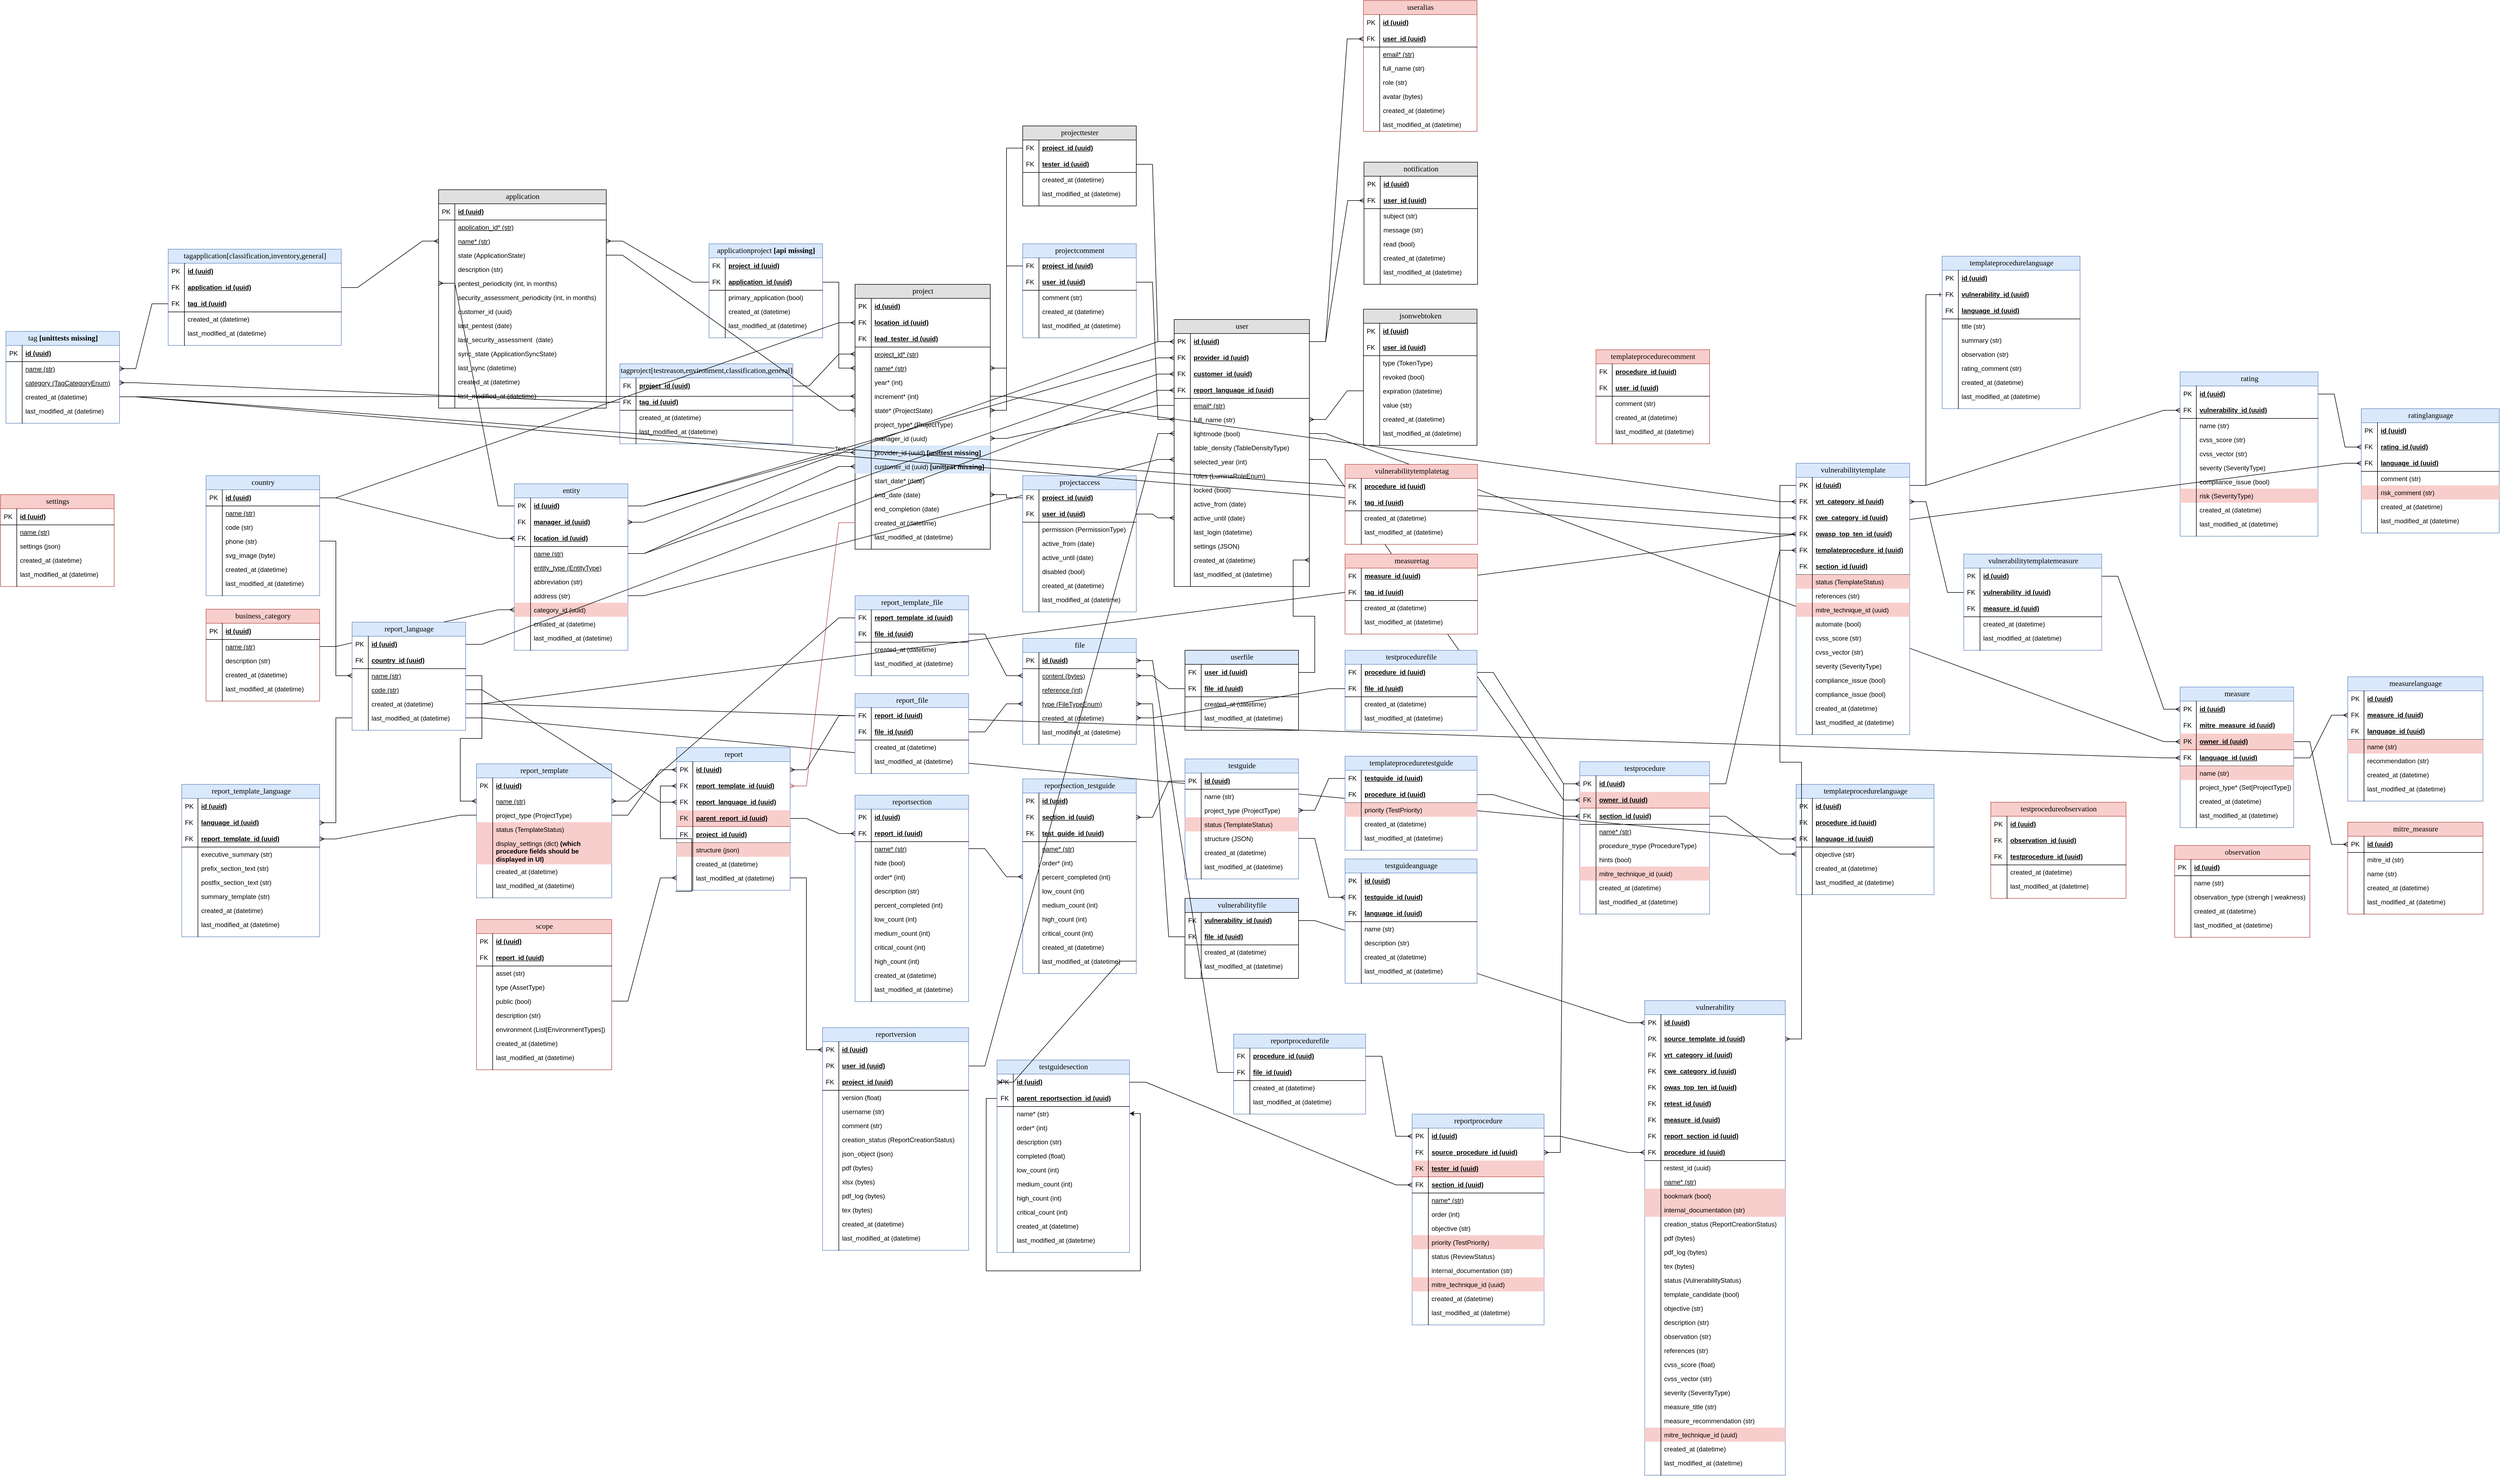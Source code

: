<mxfile version="24.2.7" type="device">
  <diagram id="YIFM58w3wZ62XmVxjAv4" name="Page-2">
    <mxGraphModel dx="2594" dy="1834" grid="1" gridSize="10" guides="1" tooltips="1" connect="1" arrows="1" fold="1" page="1" pageScale="1" pageWidth="827" pageHeight="1169" math="0" shadow="0">
      <root>
        <mxCell id="0" />
        <mxCell id="1" parent="0" />
        <mxCell id="rZHzVB7efVWeJZP71MOT-1" value="project" style="swimlane;html=1;fontStyle=0;childLayout=stackLayout;horizontal=1;startSize=26;fillColor=#e0e0e0;horizontalStack=0;resizeParent=1;resizeLast=0;collapsible=1;marginBottom=0;swimlaneFillColor=#ffffff;align=center;rounded=0;shadow=0;comic=0;labelBackgroundColor=none;strokeWidth=1;fontFamily=Verdana;fontSize=14" parent="1" vertex="1">
          <mxGeometry x="90" y="175" width="250" height="490" as="geometry" />
        </mxCell>
        <mxCell id="rZHzVB7efVWeJZP71MOT-2" value="id (uuid)" style="shape=partialRectangle;top=0;left=0;right=0;bottom=1;html=1;align=left;verticalAlign=middle;fillColor=none;spacingLeft=34;spacingRight=4;whiteSpace=wrap;overflow=hidden;rotatable=0;points=[[0,0.5],[1,0.5]];portConstraint=eastwest;dropTarget=0;fontStyle=5;strokeColor=none;" parent="rZHzVB7efVWeJZP71MOT-1" vertex="1">
          <mxGeometry y="26" width="250" height="30" as="geometry" />
        </mxCell>
        <mxCell id="rZHzVB7efVWeJZP71MOT-3" value="PK" style="shape=partialRectangle;top=0;left=0;bottom=0;html=1;fillColor=none;align=left;verticalAlign=middle;spacingLeft=4;spacingRight=4;whiteSpace=wrap;overflow=hidden;rotatable=0;points=[];portConstraint=eastwest;part=1;" parent="rZHzVB7efVWeJZP71MOT-2" vertex="1" connectable="0">
          <mxGeometry width="30" height="30" as="geometry" />
        </mxCell>
        <mxCell id="bO4Y38DJ0NA9m26mv4v6-17" value="location_id (uuid)" style="shape=partialRectangle;top=0;left=0;right=0;bottom=1;html=1;align=left;verticalAlign=middle;fillColor=none;spacingLeft=34;spacingRight=4;whiteSpace=wrap;overflow=hidden;rotatable=0;points=[[0,0.5],[1,0.5]];portConstraint=eastwest;dropTarget=0;fontStyle=5;strokeColor=none;" parent="rZHzVB7efVWeJZP71MOT-1" vertex="1">
          <mxGeometry y="56" width="250" height="30" as="geometry" />
        </mxCell>
        <mxCell id="bO4Y38DJ0NA9m26mv4v6-18" value="FK" style="shape=partialRectangle;top=0;left=0;bottom=0;html=1;fillColor=none;align=left;verticalAlign=middle;spacingLeft=4;spacingRight=4;whiteSpace=wrap;overflow=hidden;rotatable=0;points=[];portConstraint=eastwest;part=1;" parent="bO4Y38DJ0NA9m26mv4v6-17" vertex="1" connectable="0">
          <mxGeometry width="30" height="30" as="geometry" />
        </mxCell>
        <mxCell id="bO4Y38DJ0NA9m26mv4v6-20" value="lead_tester_id (uuid)" style="shape=partialRectangle;top=0;left=0;right=0;bottom=1;html=1;align=left;verticalAlign=middle;fillColor=none;spacingLeft=34;spacingRight=4;whiteSpace=wrap;overflow=hidden;rotatable=0;points=[[0,0.5],[1,0.5]];portConstraint=eastwest;dropTarget=0;fontStyle=5;strokeColor=default;" parent="rZHzVB7efVWeJZP71MOT-1" vertex="1">
          <mxGeometry y="86" width="250" height="30" as="geometry" />
        </mxCell>
        <mxCell id="bO4Y38DJ0NA9m26mv4v6-21" value="FK" style="shape=partialRectangle;top=0;left=0;bottom=0;html=1;fillColor=none;align=left;verticalAlign=middle;spacingLeft=4;spacingRight=4;whiteSpace=wrap;overflow=hidden;rotatable=0;points=[];portConstraint=eastwest;part=1;" parent="bO4Y38DJ0NA9m26mv4v6-20" vertex="1" connectable="0">
          <mxGeometry width="30" height="30" as="geometry" />
        </mxCell>
        <mxCell id="0xcodeBeA78gjAFKABb_-24" value="project_id* (str)" style="shape=partialRectangle;top=0;left=0;right=0;bottom=0;html=1;align=left;verticalAlign=top;fillColor=none;spacingLeft=34;spacingRight=4;whiteSpace=wrap;overflow=hidden;rotatable=0;points=[[0,0.5],[1,0.5]];portConstraint=eastwest;dropTarget=0;fontStyle=4" parent="rZHzVB7efVWeJZP71MOT-1" vertex="1">
          <mxGeometry y="116" width="250" height="26" as="geometry" />
        </mxCell>
        <mxCell id="0xcodeBeA78gjAFKABb_-25" value="" style="shape=partialRectangle;top=0;left=0;bottom=0;html=1;fillColor=none;align=left;verticalAlign=top;spacingLeft=4;spacingRight=4;whiteSpace=wrap;overflow=hidden;rotatable=0;points=[];portConstraint=eastwest;part=1;" parent="0xcodeBeA78gjAFKABb_-24" vertex="1" connectable="0">
          <mxGeometry width="30" height="26" as="geometry" />
        </mxCell>
        <mxCell id="rZHzVB7efVWeJZP71MOT-4" value="name* (str)" style="shape=partialRectangle;top=0;left=0;right=0;bottom=0;html=1;align=left;verticalAlign=top;fillColor=none;spacingLeft=34;spacingRight=4;whiteSpace=wrap;overflow=hidden;rotatable=0;points=[[0,0.5],[1,0.5]];portConstraint=eastwest;dropTarget=0;fontStyle=4" parent="rZHzVB7efVWeJZP71MOT-1" vertex="1">
          <mxGeometry y="142" width="250" height="26" as="geometry" />
        </mxCell>
        <mxCell id="rZHzVB7efVWeJZP71MOT-5" value="" style="shape=partialRectangle;top=0;left=0;bottom=0;html=1;fillColor=none;align=left;verticalAlign=top;spacingLeft=4;spacingRight=4;whiteSpace=wrap;overflow=hidden;rotatable=0;points=[];portConstraint=eastwest;part=1;" parent="rZHzVB7efVWeJZP71MOT-4" vertex="1" connectable="0">
          <mxGeometry width="30" height="26" as="geometry" />
        </mxCell>
        <mxCell id="y37kI2nd3XXhtKa0Cgpr-22" value="year* (int)" style="shape=partialRectangle;top=0;left=0;right=0;bottom=0;html=1;align=left;verticalAlign=top;fillColor=none;spacingLeft=34;spacingRight=4;whiteSpace=wrap;overflow=hidden;rotatable=0;points=[[0,0.5],[1,0.5]];portConstraint=eastwest;dropTarget=0;" parent="rZHzVB7efVWeJZP71MOT-1" vertex="1">
          <mxGeometry y="168" width="250" height="26" as="geometry" />
        </mxCell>
        <mxCell id="y37kI2nd3XXhtKa0Cgpr-23" value="" style="shape=partialRectangle;top=0;left=0;bottom=0;html=1;fillColor=none;align=left;verticalAlign=top;spacingLeft=4;spacingRight=4;whiteSpace=wrap;overflow=hidden;rotatable=0;points=[];portConstraint=eastwest;part=1;" parent="y37kI2nd3XXhtKa0Cgpr-22" vertex="1" connectable="0">
          <mxGeometry width="30" height="26" as="geometry" />
        </mxCell>
        <mxCell id="y37kI2nd3XXhtKa0Cgpr-24" value="increment* (int)" style="shape=partialRectangle;top=0;left=0;right=0;bottom=0;html=1;align=left;verticalAlign=top;fillColor=none;spacingLeft=34;spacingRight=4;whiteSpace=wrap;overflow=hidden;rotatable=0;points=[[0,0.5],[1,0.5]];portConstraint=eastwest;dropTarget=0;" parent="rZHzVB7efVWeJZP71MOT-1" vertex="1">
          <mxGeometry y="194" width="250" height="26" as="geometry" />
        </mxCell>
        <mxCell id="y37kI2nd3XXhtKa0Cgpr-25" value="" style="shape=partialRectangle;top=0;left=0;bottom=0;html=1;fillColor=none;align=left;verticalAlign=top;spacingLeft=4;spacingRight=4;whiteSpace=wrap;overflow=hidden;rotatable=0;points=[];portConstraint=eastwest;part=1;" parent="y37kI2nd3XXhtKa0Cgpr-24" vertex="1" connectable="0">
          <mxGeometry width="30" height="26" as="geometry" />
        </mxCell>
        <mxCell id="rZHzVB7efVWeJZP71MOT-6" value="state* (ProjectState)" style="shape=partialRectangle;top=0;left=0;right=0;bottom=0;html=1;align=left;verticalAlign=top;fillColor=none;spacingLeft=34;spacingRight=4;whiteSpace=wrap;overflow=hidden;rotatable=0;points=[[0,0.5],[1,0.5]];portConstraint=eastwest;dropTarget=0;" parent="rZHzVB7efVWeJZP71MOT-1" vertex="1">
          <mxGeometry y="220" width="250" height="26" as="geometry" />
        </mxCell>
        <mxCell id="rZHzVB7efVWeJZP71MOT-7" value="" style="shape=partialRectangle;top=0;left=0;bottom=0;html=1;fillColor=none;align=left;verticalAlign=top;spacingLeft=4;spacingRight=4;whiteSpace=wrap;overflow=hidden;rotatable=0;points=[];portConstraint=eastwest;part=1;" parent="rZHzVB7efVWeJZP71MOT-6" vertex="1" connectable="0">
          <mxGeometry width="30" height="26" as="geometry" />
        </mxCell>
        <mxCell id="rZHzVB7efVWeJZP71MOT-27" value="project_type* (ProjectType)" style="shape=partialRectangle;top=0;left=0;right=0;bottom=0;html=1;align=left;verticalAlign=top;spacingLeft=34;spacingRight=4;whiteSpace=wrap;overflow=hidden;rotatable=0;points=[[0,0.5],[1,0.5]];portConstraint=eastwest;dropTarget=0;" parent="rZHzVB7efVWeJZP71MOT-1" vertex="1">
          <mxGeometry y="246" width="250" height="26" as="geometry" />
        </mxCell>
        <mxCell id="rZHzVB7efVWeJZP71MOT-28" value="" style="shape=partialRectangle;top=0;left=0;bottom=0;html=1;fillColor=none;align=left;verticalAlign=top;spacingLeft=4;spacingRight=4;whiteSpace=wrap;overflow=hidden;rotatable=0;points=[];portConstraint=eastwest;part=1;" parent="rZHzVB7efVWeJZP71MOT-27" vertex="1" connectable="0">
          <mxGeometry width="30" height="26" as="geometry" />
        </mxCell>
        <mxCell id="J2nFiB_qVppvKJq1Hu9C-25" value="manager_id&amp;nbsp;(uuid)" style="shape=partialRectangle;top=0;left=0;right=0;bottom=0;html=1;align=left;verticalAlign=top;spacingLeft=34;spacingRight=4;whiteSpace=wrap;overflow=hidden;rotatable=0;points=[[0,0.5],[1,0.5]];portConstraint=eastwest;dropTarget=0;" parent="rZHzVB7efVWeJZP71MOT-1" vertex="1">
          <mxGeometry y="272" width="250" height="26" as="geometry" />
        </mxCell>
        <mxCell id="J2nFiB_qVppvKJq1Hu9C-26" value="" style="shape=partialRectangle;top=0;left=0;bottom=0;html=1;fillColor=none;align=left;verticalAlign=top;spacingLeft=4;spacingRight=4;whiteSpace=wrap;overflow=hidden;rotatable=0;points=[];portConstraint=eastwest;part=1;" parent="J2nFiB_qVppvKJq1Hu9C-25" vertex="1" connectable="0">
          <mxGeometry width="30" height="26" as="geometry" />
        </mxCell>
        <mxCell id="J2nFiB_qVppvKJq1Hu9C-62" value="provider_id (uuid) &lt;b&gt;[unittest missing]&lt;/b&gt;" style="shape=partialRectangle;top=0;left=0;right=0;bottom=0;html=1;align=left;verticalAlign=top;fillColor=#dae8fc;spacingLeft=34;spacingRight=4;whiteSpace=wrap;overflow=hidden;rotatable=0;points=[[0,0.5],[1,0.5]];portConstraint=eastwest;dropTarget=0;strokeColor=#6c8ebf;" parent="rZHzVB7efVWeJZP71MOT-1" vertex="1">
          <mxGeometry y="298" width="250" height="26" as="geometry" />
        </mxCell>
        <mxCell id="J2nFiB_qVppvKJq1Hu9C-63" value="" style="shape=partialRectangle;top=0;left=0;bottom=0;html=1;fillColor=none;align=left;verticalAlign=top;spacingLeft=4;spacingRight=4;whiteSpace=wrap;overflow=hidden;rotatable=0;points=[];portConstraint=eastwest;part=1;" parent="J2nFiB_qVppvKJq1Hu9C-62" vertex="1" connectable="0">
          <mxGeometry width="30" height="26" as="geometry" />
        </mxCell>
        <mxCell id="J2nFiB_qVppvKJq1Hu9C-99" value="customer_id (uuid) &lt;b&gt;[unittest missing]&lt;/b&gt;" style="shape=partialRectangle;top=0;left=0;right=0;bottom=0;html=1;align=left;verticalAlign=top;fillColor=#dae8fc;spacingLeft=34;spacingRight=4;whiteSpace=wrap;overflow=hidden;rotatable=0;points=[[0,0.5],[1,0.5]];portConstraint=eastwest;dropTarget=0;strokeColor=#6c8ebf;" parent="rZHzVB7efVWeJZP71MOT-1" vertex="1">
          <mxGeometry y="324" width="250" height="26" as="geometry" />
        </mxCell>
        <mxCell id="J2nFiB_qVppvKJq1Hu9C-100" value="" style="shape=partialRectangle;top=0;left=0;bottom=0;html=1;fillColor=none;align=left;verticalAlign=top;spacingLeft=4;spacingRight=4;whiteSpace=wrap;overflow=hidden;rotatable=0;points=[];portConstraint=eastwest;part=1;" parent="J2nFiB_qVppvKJq1Hu9C-99" vertex="1" connectable="0">
          <mxGeometry width="30" height="26" as="geometry" />
        </mxCell>
        <mxCell id="rZHzVB7efVWeJZP71MOT-29" value="start_date*&amp;nbsp;(date)" style="shape=partialRectangle;top=0;left=0;right=0;bottom=0;html=1;align=left;verticalAlign=top;fillColor=none;spacingLeft=34;spacingRight=4;whiteSpace=wrap;overflow=hidden;rotatable=0;points=[[0,0.5],[1,0.5]];portConstraint=eastwest;dropTarget=0;" parent="rZHzVB7efVWeJZP71MOT-1" vertex="1">
          <mxGeometry y="350" width="250" height="26" as="geometry" />
        </mxCell>
        <mxCell id="rZHzVB7efVWeJZP71MOT-30" value="" style="shape=partialRectangle;top=0;left=0;bottom=0;html=1;fillColor=none;align=left;verticalAlign=top;spacingLeft=4;spacingRight=4;whiteSpace=wrap;overflow=hidden;rotatable=0;points=[];portConstraint=eastwest;part=1;" parent="rZHzVB7efVWeJZP71MOT-29" vertex="1" connectable="0">
          <mxGeometry width="30" height="26" as="geometry" />
        </mxCell>
        <mxCell id="rZHzVB7efVWeJZP71MOT-31" value="end_date (date)" style="shape=partialRectangle;top=0;left=0;right=0;bottom=0;html=1;align=left;verticalAlign=top;fillColor=none;spacingLeft=34;spacingRight=4;whiteSpace=wrap;overflow=hidden;rotatable=0;points=[[0,0.5],[1,0.5]];portConstraint=eastwest;dropTarget=0;" parent="rZHzVB7efVWeJZP71MOT-1" vertex="1">
          <mxGeometry y="376" width="250" height="26" as="geometry" />
        </mxCell>
        <mxCell id="rZHzVB7efVWeJZP71MOT-32" value="" style="shape=partialRectangle;top=0;left=0;bottom=0;html=1;fillColor=none;align=left;verticalAlign=top;spacingLeft=4;spacingRight=4;whiteSpace=wrap;overflow=hidden;rotatable=0;points=[];portConstraint=eastwest;part=1;" parent="rZHzVB7efVWeJZP71MOT-31" vertex="1" connectable="0">
          <mxGeometry width="30" height="26" as="geometry" />
        </mxCell>
        <mxCell id="y37kI2nd3XXhtKa0Cgpr-34" value="end_completion (date)" style="shape=partialRectangle;top=0;left=0;right=0;bottom=0;html=1;align=left;verticalAlign=top;fillColor=none;spacingLeft=34;spacingRight=4;whiteSpace=wrap;overflow=hidden;rotatable=0;points=[[0,0.5],[1,0.5]];portConstraint=eastwest;dropTarget=0;" parent="rZHzVB7efVWeJZP71MOT-1" vertex="1">
          <mxGeometry y="402" width="250" height="26" as="geometry" />
        </mxCell>
        <mxCell id="y37kI2nd3XXhtKa0Cgpr-35" value="" style="shape=partialRectangle;top=0;left=0;bottom=0;html=1;fillColor=none;align=left;verticalAlign=top;spacingLeft=4;spacingRight=4;whiteSpace=wrap;overflow=hidden;rotatable=0;points=[];portConstraint=eastwest;part=1;" parent="y37kI2nd3XXhtKa0Cgpr-34" vertex="1" connectable="0">
          <mxGeometry width="30" height="26" as="geometry" />
        </mxCell>
        <mxCell id="rZHzVB7efVWeJZP71MOT-33" value="created_at (datetime)" style="shape=partialRectangle;top=0;left=0;right=0;bottom=0;html=1;align=left;verticalAlign=top;fillColor=none;spacingLeft=34;spacingRight=4;whiteSpace=wrap;overflow=hidden;rotatable=0;points=[[0,0.5],[1,0.5]];portConstraint=eastwest;dropTarget=0;" parent="rZHzVB7efVWeJZP71MOT-1" vertex="1">
          <mxGeometry y="428" width="250" height="26" as="geometry" />
        </mxCell>
        <mxCell id="rZHzVB7efVWeJZP71MOT-34" value="" style="shape=partialRectangle;top=0;left=0;bottom=0;html=1;fillColor=none;align=left;verticalAlign=top;spacingLeft=4;spacingRight=4;whiteSpace=wrap;overflow=hidden;rotatable=0;points=[];portConstraint=eastwest;part=1;" parent="rZHzVB7efVWeJZP71MOT-33" vertex="1" connectable="0">
          <mxGeometry width="30" height="26" as="geometry" />
        </mxCell>
        <mxCell id="rZHzVB7efVWeJZP71MOT-8" value="last_modified_at (datetime)" style="shape=partialRectangle;top=0;left=0;right=0;bottom=0;html=1;align=left;verticalAlign=top;fillColor=none;spacingLeft=34;spacingRight=4;whiteSpace=wrap;overflow=hidden;rotatable=0;points=[[0,0.5],[1,0.5]];portConstraint=eastwest;dropTarget=0;" parent="rZHzVB7efVWeJZP71MOT-1" vertex="1">
          <mxGeometry y="454" width="250" height="26" as="geometry" />
        </mxCell>
        <mxCell id="rZHzVB7efVWeJZP71MOT-9" value="" style="shape=partialRectangle;top=0;left=0;bottom=0;html=1;fillColor=none;align=left;verticalAlign=top;spacingLeft=4;spacingRight=4;whiteSpace=wrap;overflow=hidden;rotatable=0;points=[];portConstraint=eastwest;part=1;" parent="rZHzVB7efVWeJZP71MOT-8" vertex="1" connectable="0">
          <mxGeometry width="30" height="26" as="geometry" />
        </mxCell>
        <mxCell id="rZHzVB7efVWeJZP71MOT-10" value="" style="shape=partialRectangle;top=0;left=0;right=0;bottom=0;html=1;align=left;verticalAlign=top;fillColor=none;spacingLeft=34;spacingRight=4;whiteSpace=wrap;overflow=hidden;rotatable=0;points=[[0,0.5],[1,0.5]];portConstraint=eastwest;dropTarget=0;" parent="rZHzVB7efVWeJZP71MOT-1" vertex="1">
          <mxGeometry y="480" width="250" height="10" as="geometry" />
        </mxCell>
        <mxCell id="rZHzVB7efVWeJZP71MOT-11" value="" style="shape=partialRectangle;top=0;left=0;bottom=0;html=1;fillColor=none;align=left;verticalAlign=top;spacingLeft=4;spacingRight=4;whiteSpace=wrap;overflow=hidden;rotatable=0;points=[];portConstraint=eastwest;part=1;" parent="rZHzVB7efVWeJZP71MOT-10" vertex="1" connectable="0">
          <mxGeometry width="30" height="10" as="geometry" />
        </mxCell>
        <mxCell id="rZHzVB7efVWeJZP71MOT-12" value="user" style="swimlane;html=1;fontStyle=0;childLayout=stackLayout;horizontal=1;startSize=26;fillColor=#e0e0e0;horizontalStack=0;resizeParent=1;resizeLast=0;collapsible=1;marginBottom=0;swimlaneFillColor=#ffffff;align=center;rounded=0;shadow=0;comic=0;labelBackgroundColor=none;strokeWidth=1;fontFamily=Verdana;fontSize=14" parent="1" vertex="1">
          <mxGeometry x="680" y="240" width="250" height="494" as="geometry">
            <mxRectangle x="670" y="240" width="70" height="30" as="alternateBounds" />
          </mxGeometry>
        </mxCell>
        <mxCell id="rZHzVB7efVWeJZP71MOT-13" value="id (uuid)" style="shape=partialRectangle;top=0;left=0;right=0;bottom=1;html=1;align=left;verticalAlign=middle;fillColor=none;spacingLeft=34;spacingRight=4;whiteSpace=wrap;overflow=hidden;rotatable=0;points=[[0,0.5],[1,0.5]];portConstraint=eastwest;dropTarget=0;fontStyle=5;strokeColor=none;" parent="rZHzVB7efVWeJZP71MOT-12" vertex="1">
          <mxGeometry y="26" width="250" height="30" as="geometry" />
        </mxCell>
        <mxCell id="rZHzVB7efVWeJZP71MOT-14" value="PK" style="shape=partialRectangle;top=0;left=0;bottom=0;html=1;fillColor=none;align=left;verticalAlign=middle;spacingLeft=4;spacingRight=4;whiteSpace=wrap;overflow=hidden;rotatable=0;points=[];portConstraint=eastwest;part=1;" parent="rZHzVB7efVWeJZP71MOT-13" vertex="1" connectable="0">
          <mxGeometry width="30" height="30" as="geometry" />
        </mxCell>
        <mxCell id="bO4Y38DJ0NA9m26mv4v6-1" value="provider_id (uuid)" style="shape=partialRectangle;top=0;left=0;right=0;bottom=1;html=1;align=left;verticalAlign=middle;fillColor=none;spacingLeft=34;spacingRight=4;whiteSpace=wrap;overflow=hidden;rotatable=0;points=[[0,0.5],[1,0.5]];portConstraint=eastwest;dropTarget=0;fontStyle=5;strokeColor=none;" parent="rZHzVB7efVWeJZP71MOT-12" vertex="1">
          <mxGeometry y="56" width="250" height="30" as="geometry" />
        </mxCell>
        <mxCell id="bO4Y38DJ0NA9m26mv4v6-2" value="FK" style="shape=partialRectangle;top=0;left=0;bottom=0;html=1;fillColor=none;align=left;verticalAlign=middle;spacingLeft=4;spacingRight=4;whiteSpace=wrap;overflow=hidden;rotatable=0;points=[];portConstraint=eastwest;part=1;" parent="bO4Y38DJ0NA9m26mv4v6-1" vertex="1" connectable="0">
          <mxGeometry width="30" height="30" as="geometry" />
        </mxCell>
        <mxCell id="bO4Y38DJ0NA9m26mv4v6-3" value="customer_id (uuid)" style="shape=partialRectangle;top=0;left=0;right=0;bottom=1;html=1;align=left;verticalAlign=middle;fillColor=none;spacingLeft=34;spacingRight=4;whiteSpace=wrap;overflow=hidden;rotatable=0;points=[[0,0.5],[1,0.5]];portConstraint=eastwest;dropTarget=0;fontStyle=5;strokeColor=none;" parent="rZHzVB7efVWeJZP71MOT-12" vertex="1">
          <mxGeometry y="86" width="250" height="30" as="geometry" />
        </mxCell>
        <mxCell id="bO4Y38DJ0NA9m26mv4v6-4" value="FK" style="shape=partialRectangle;top=0;left=0;bottom=0;html=1;fillColor=none;align=left;verticalAlign=middle;spacingLeft=4;spacingRight=4;whiteSpace=wrap;overflow=hidden;rotatable=0;points=[];portConstraint=eastwest;part=1;" parent="bO4Y38DJ0NA9m26mv4v6-3" vertex="1" connectable="0">
          <mxGeometry width="30" height="30" as="geometry" />
        </mxCell>
        <mxCell id="ErrO50CfrSFAX8zJyj96-5" value="report_language_id (uuid)" style="shape=partialRectangle;top=0;left=0;right=0;bottom=1;html=1;align=left;verticalAlign=middle;fillColor=none;spacingLeft=34;spacingRight=4;whiteSpace=wrap;overflow=hidden;rotatable=0;points=[[0,0.5],[1,0.5]];portConstraint=eastwest;dropTarget=0;fontStyle=5;" parent="rZHzVB7efVWeJZP71MOT-12" vertex="1">
          <mxGeometry y="116" width="250" height="30" as="geometry" />
        </mxCell>
        <mxCell id="ErrO50CfrSFAX8zJyj96-6" value="FK" style="shape=partialRectangle;top=0;left=0;bottom=0;html=1;fillColor=none;align=left;verticalAlign=middle;spacingLeft=4;spacingRight=4;whiteSpace=wrap;overflow=hidden;rotatable=0;points=[];portConstraint=eastwest;part=1;" parent="ErrO50CfrSFAX8zJyj96-5" vertex="1" connectable="0">
          <mxGeometry width="30" height="30" as="geometry" />
        </mxCell>
        <mxCell id="rZHzVB7efVWeJZP71MOT-17" value="email* (str)" style="shape=partialRectangle;top=0;left=0;right=0;bottom=0;html=1;align=left;verticalAlign=top;fillColor=none;spacingLeft=34;spacingRight=4;whiteSpace=wrap;overflow=hidden;rotatable=0;points=[[0,0.5],[1,0.5]];portConstraint=eastwest;dropTarget=0;fontStyle=4" parent="rZHzVB7efVWeJZP71MOT-12" vertex="1">
          <mxGeometry y="146" width="250" height="26" as="geometry" />
        </mxCell>
        <mxCell id="rZHzVB7efVWeJZP71MOT-18" value="" style="shape=partialRectangle;top=0;left=0;bottom=0;html=1;fillColor=none;align=left;verticalAlign=top;spacingLeft=4;spacingRight=4;whiteSpace=wrap;overflow=hidden;rotatable=0;points=[];portConstraint=eastwest;part=1;" parent="rZHzVB7efVWeJZP71MOT-17" vertex="1" connectable="0">
          <mxGeometry width="30" height="26" as="geometry" />
        </mxCell>
        <mxCell id="rZHzVB7efVWeJZP71MOT-35" value="full_name (str)" style="shape=partialRectangle;top=0;left=0;right=0;bottom=0;html=1;align=left;verticalAlign=top;fillColor=none;spacingLeft=34;spacingRight=4;whiteSpace=wrap;overflow=hidden;rotatable=0;points=[[0,0.5],[1,0.5]];portConstraint=eastwest;dropTarget=0;" parent="rZHzVB7efVWeJZP71MOT-12" vertex="1">
          <mxGeometry y="172" width="250" height="26" as="geometry" />
        </mxCell>
        <mxCell id="rZHzVB7efVWeJZP71MOT-36" value="" style="shape=partialRectangle;top=0;left=0;bottom=0;html=1;fillColor=none;align=left;verticalAlign=top;spacingLeft=4;spacingRight=4;whiteSpace=wrap;overflow=hidden;rotatable=0;points=[];portConstraint=eastwest;part=1;" parent="rZHzVB7efVWeJZP71MOT-35" vertex="1" connectable="0">
          <mxGeometry width="30" height="26" as="geometry" />
        </mxCell>
        <mxCell id="ErrO50CfrSFAX8zJyj96-1" value="lightmode (bool)" style="shape=partialRectangle;top=0;left=0;right=0;bottom=0;html=1;align=left;verticalAlign=top;fillColor=none;spacingLeft=34;spacingRight=4;whiteSpace=wrap;overflow=hidden;rotatable=0;points=[[0,0.5],[1,0.5]];portConstraint=eastwest;dropTarget=0;" parent="rZHzVB7efVWeJZP71MOT-12" vertex="1">
          <mxGeometry y="198" width="250" height="26" as="geometry" />
        </mxCell>
        <mxCell id="ErrO50CfrSFAX8zJyj96-2" value="" style="shape=partialRectangle;top=0;left=0;bottom=0;html=1;fillColor=none;align=left;verticalAlign=top;spacingLeft=4;spacingRight=4;whiteSpace=wrap;overflow=hidden;rotatable=0;points=[];portConstraint=eastwest;part=1;" parent="ErrO50CfrSFAX8zJyj96-1" vertex="1" connectable="0">
          <mxGeometry width="30" height="26" as="geometry" />
        </mxCell>
        <mxCell id="ErrO50CfrSFAX8zJyj96-3" value="table_density (TableDensityType)" style="shape=partialRectangle;top=0;left=0;right=0;bottom=0;html=1;align=left;verticalAlign=top;fillColor=none;spacingLeft=34;spacingRight=4;whiteSpace=wrap;overflow=hidden;rotatable=0;points=[[0,0.5],[1,0.5]];portConstraint=eastwest;dropTarget=0;" parent="rZHzVB7efVWeJZP71MOT-12" vertex="1">
          <mxGeometry y="224" width="250" height="26" as="geometry" />
        </mxCell>
        <mxCell id="ErrO50CfrSFAX8zJyj96-4" value="" style="shape=partialRectangle;top=0;left=0;bottom=0;html=1;fillColor=none;align=left;verticalAlign=top;spacingLeft=4;spacingRight=4;whiteSpace=wrap;overflow=hidden;rotatable=0;points=[];portConstraint=eastwest;part=1;" parent="ErrO50CfrSFAX8zJyj96-3" vertex="1" connectable="0">
          <mxGeometry width="30" height="26" as="geometry" />
        </mxCell>
        <mxCell id="xXLDJToqHCcwT_XO8CNE-1" value="selected_year (int)" style="shape=partialRectangle;top=0;left=0;right=0;bottom=0;html=1;align=left;verticalAlign=top;fillColor=none;spacingLeft=34;spacingRight=4;whiteSpace=wrap;overflow=hidden;rotatable=0;points=[[0,0.5],[1,0.5]];portConstraint=eastwest;dropTarget=0;" parent="rZHzVB7efVWeJZP71MOT-12" vertex="1">
          <mxGeometry y="250" width="250" height="26" as="geometry" />
        </mxCell>
        <mxCell id="xXLDJToqHCcwT_XO8CNE-2" value="" style="shape=partialRectangle;top=0;left=0;bottom=0;html=1;fillColor=none;align=left;verticalAlign=top;spacingLeft=4;spacingRight=4;whiteSpace=wrap;overflow=hidden;rotatable=0;points=[];portConstraint=eastwest;part=1;" parent="xXLDJToqHCcwT_XO8CNE-1" vertex="1" connectable="0">
          <mxGeometry width="30" height="26" as="geometry" />
        </mxCell>
        <mxCell id="rZHzVB7efVWeJZP71MOT-39" value="roles (LuminaRoleEnum)" style="shape=partialRectangle;top=0;left=0;right=0;bottom=0;html=1;align=left;verticalAlign=top;fillColor=none;spacingLeft=34;spacingRight=4;whiteSpace=wrap;overflow=hidden;rotatable=0;points=[[0,0.5],[1,0.5]];portConstraint=eastwest;dropTarget=0;" parent="rZHzVB7efVWeJZP71MOT-12" vertex="1">
          <mxGeometry y="276" width="250" height="26" as="geometry" />
        </mxCell>
        <mxCell id="rZHzVB7efVWeJZP71MOT-40" value="" style="shape=partialRectangle;top=0;left=0;bottom=0;html=1;fillColor=none;align=left;verticalAlign=top;spacingLeft=4;spacingRight=4;whiteSpace=wrap;overflow=hidden;rotatable=0;points=[];portConstraint=eastwest;part=1;" parent="rZHzVB7efVWeJZP71MOT-39" vertex="1" connectable="0">
          <mxGeometry width="30" height="26" as="geometry" />
        </mxCell>
        <mxCell id="rZHzVB7efVWeJZP71MOT-41" value="locked (bool)" style="shape=partialRectangle;top=0;left=0;right=0;bottom=0;html=1;align=left;verticalAlign=top;fillColor=none;spacingLeft=34;spacingRight=4;whiteSpace=wrap;overflow=hidden;rotatable=0;points=[[0,0.5],[1,0.5]];portConstraint=eastwest;dropTarget=0;" parent="rZHzVB7efVWeJZP71MOT-12" vertex="1">
          <mxGeometry y="302" width="250" height="26" as="geometry" />
        </mxCell>
        <mxCell id="rZHzVB7efVWeJZP71MOT-42" value="" style="shape=partialRectangle;top=0;left=0;bottom=0;html=1;fillColor=none;align=left;verticalAlign=top;spacingLeft=4;spacingRight=4;whiteSpace=wrap;overflow=hidden;rotatable=0;points=[];portConstraint=eastwest;part=1;" parent="rZHzVB7efVWeJZP71MOT-41" vertex="1" connectable="0">
          <mxGeometry width="30" height="26" as="geometry" />
        </mxCell>
        <mxCell id="rZHzVB7efVWeJZP71MOT-43" value="active_from (date)" style="shape=partialRectangle;top=0;left=0;right=0;bottom=0;html=1;align=left;verticalAlign=top;fillColor=none;spacingLeft=34;spacingRight=4;whiteSpace=wrap;overflow=hidden;rotatable=0;points=[[0,0.5],[1,0.5]];portConstraint=eastwest;dropTarget=0;" parent="rZHzVB7efVWeJZP71MOT-12" vertex="1">
          <mxGeometry y="328" width="250" height="26" as="geometry" />
        </mxCell>
        <mxCell id="rZHzVB7efVWeJZP71MOT-44" value="" style="shape=partialRectangle;top=0;left=0;bottom=0;html=1;fillColor=none;align=left;verticalAlign=top;spacingLeft=4;spacingRight=4;whiteSpace=wrap;overflow=hidden;rotatable=0;points=[];portConstraint=eastwest;part=1;" parent="rZHzVB7efVWeJZP71MOT-43" vertex="1" connectable="0">
          <mxGeometry width="30" height="26" as="geometry" />
        </mxCell>
        <mxCell id="rZHzVB7efVWeJZP71MOT-45" value="active_until (date)" style="shape=partialRectangle;top=0;left=0;right=0;bottom=0;html=1;align=left;verticalAlign=top;fillColor=none;spacingLeft=34;spacingRight=4;whiteSpace=wrap;overflow=hidden;rotatable=0;points=[[0,0.5],[1,0.5]];portConstraint=eastwest;dropTarget=0;" parent="rZHzVB7efVWeJZP71MOT-12" vertex="1">
          <mxGeometry y="354" width="250" height="26" as="geometry" />
        </mxCell>
        <mxCell id="rZHzVB7efVWeJZP71MOT-46" value="" style="shape=partialRectangle;top=0;left=0;bottom=0;html=1;fillColor=none;align=left;verticalAlign=top;spacingLeft=4;spacingRight=4;whiteSpace=wrap;overflow=hidden;rotatable=0;points=[];portConstraint=eastwest;part=1;" parent="rZHzVB7efVWeJZP71MOT-45" vertex="1" connectable="0">
          <mxGeometry width="30" height="26" as="geometry" />
        </mxCell>
        <mxCell id="5ABUFuW814XChVEaCP_K-86" value="last_login (datetime)" style="shape=partialRectangle;top=0;left=0;right=0;bottom=0;html=1;align=left;verticalAlign=top;fillColor=none;spacingLeft=34;spacingRight=4;whiteSpace=wrap;overflow=hidden;rotatable=0;points=[[0,0.5],[1,0.5]];portConstraint=eastwest;dropTarget=0;" parent="rZHzVB7efVWeJZP71MOT-12" vertex="1">
          <mxGeometry y="380" width="250" height="26" as="geometry" />
        </mxCell>
        <mxCell id="5ABUFuW814XChVEaCP_K-87" value="" style="shape=partialRectangle;top=0;left=0;bottom=0;html=1;fillColor=none;align=left;verticalAlign=top;spacingLeft=4;spacingRight=4;whiteSpace=wrap;overflow=hidden;rotatable=0;points=[];portConstraint=eastwest;part=1;" parent="5ABUFuW814XChVEaCP_K-86" vertex="1" connectable="0">
          <mxGeometry width="30" height="26" as="geometry" />
        </mxCell>
        <mxCell id="noqvmnE0YQ7qMcagB0Iy-90" value="settings (JSON)" style="shape=partialRectangle;top=0;left=0;right=0;bottom=0;html=1;align=left;verticalAlign=top;fillColor=none;spacingLeft=34;spacingRight=4;whiteSpace=wrap;overflow=hidden;rotatable=0;points=[[0,0.5],[1,0.5]];portConstraint=eastwest;dropTarget=0;" parent="rZHzVB7efVWeJZP71MOT-12" vertex="1">
          <mxGeometry y="406" width="250" height="26" as="geometry" />
        </mxCell>
        <mxCell id="noqvmnE0YQ7qMcagB0Iy-91" value="" style="shape=partialRectangle;top=0;left=0;bottom=0;html=1;fillColor=none;align=left;verticalAlign=top;spacingLeft=4;spacingRight=4;whiteSpace=wrap;overflow=hidden;rotatable=0;points=[];portConstraint=eastwest;part=1;" parent="noqvmnE0YQ7qMcagB0Iy-90" vertex="1" connectable="0">
          <mxGeometry width="30" height="26" as="geometry" />
        </mxCell>
        <mxCell id="rZHzVB7efVWeJZP71MOT-51" value="created_at (datetime)" style="shape=partialRectangle;top=0;left=0;right=0;bottom=0;html=1;align=left;verticalAlign=top;fillColor=none;spacingLeft=34;spacingRight=4;whiteSpace=wrap;overflow=hidden;rotatable=0;points=[[0,0.5],[1,0.5]];portConstraint=eastwest;dropTarget=0;" parent="rZHzVB7efVWeJZP71MOT-12" vertex="1">
          <mxGeometry y="432" width="250" height="26" as="geometry" />
        </mxCell>
        <mxCell id="rZHzVB7efVWeJZP71MOT-52" value="" style="shape=partialRectangle;top=0;left=0;bottom=0;html=1;fillColor=none;align=left;verticalAlign=top;spacingLeft=4;spacingRight=4;whiteSpace=wrap;overflow=hidden;rotatable=0;points=[];portConstraint=eastwest;part=1;" parent="rZHzVB7efVWeJZP71MOT-51" vertex="1" connectable="0">
          <mxGeometry width="30" height="26" as="geometry" />
        </mxCell>
        <mxCell id="rZHzVB7efVWeJZP71MOT-19" value="last_modified_at (datetime)" style="shape=partialRectangle;top=0;left=0;right=0;bottom=0;html=1;align=left;verticalAlign=top;fillColor=none;spacingLeft=34;spacingRight=4;whiteSpace=wrap;overflow=hidden;rotatable=0;points=[[0,0.5],[1,0.5]];portConstraint=eastwest;dropTarget=0;" parent="rZHzVB7efVWeJZP71MOT-12" vertex="1">
          <mxGeometry y="458" width="250" height="26" as="geometry" />
        </mxCell>
        <mxCell id="rZHzVB7efVWeJZP71MOT-20" value="" style="shape=partialRectangle;top=0;left=0;bottom=0;html=1;fillColor=none;align=left;verticalAlign=top;spacingLeft=4;spacingRight=4;whiteSpace=wrap;overflow=hidden;rotatable=0;points=[];portConstraint=eastwest;part=1;" parent="rZHzVB7efVWeJZP71MOT-19" vertex="1" connectable="0">
          <mxGeometry width="30" height="26" as="geometry" />
        </mxCell>
        <mxCell id="rZHzVB7efVWeJZP71MOT-21" value="" style="shape=partialRectangle;top=0;left=0;right=0;bottom=0;html=1;align=left;verticalAlign=top;fillColor=none;spacingLeft=34;spacingRight=4;whiteSpace=wrap;overflow=hidden;rotatable=0;points=[[0,0.5],[1,0.5]];portConstraint=eastwest;dropTarget=0;" parent="rZHzVB7efVWeJZP71MOT-12" vertex="1">
          <mxGeometry y="484" width="250" height="10" as="geometry" />
        </mxCell>
        <mxCell id="rZHzVB7efVWeJZP71MOT-22" value="" style="shape=partialRectangle;top=0;left=0;bottom=0;html=1;fillColor=none;align=left;verticalAlign=top;spacingLeft=4;spacingRight=4;whiteSpace=wrap;overflow=hidden;rotatable=0;points=[];portConstraint=eastwest;part=1;" parent="rZHzVB7efVWeJZP71MOT-21" vertex="1" connectable="0">
          <mxGeometry width="30" height="10" as="geometry" />
        </mxCell>
        <mxCell id="0xcodeBeA78gjAFKABb_-1" value="application" style="swimlane;html=1;fontStyle=0;childLayout=stackLayout;horizontal=1;startSize=26;fillColor=#e0e0e0;horizontalStack=0;resizeParent=1;resizeLast=0;collapsible=1;marginBottom=0;swimlaneFillColor=#ffffff;align=center;rounded=0;shadow=0;comic=0;labelBackgroundColor=none;strokeWidth=1;fontFamily=Verdana;fontSize=14" parent="1" vertex="1">
          <mxGeometry x="-680" width="310" height="404" as="geometry" />
        </mxCell>
        <mxCell id="0xcodeBeA78gjAFKABb_-2" value="id (uuid)" style="shape=partialRectangle;top=0;left=0;right=0;bottom=1;html=1;align=left;verticalAlign=middle;fillColor=none;spacingLeft=34;spacingRight=4;whiteSpace=wrap;overflow=hidden;rotatable=0;points=[[0,0.5],[1,0.5]];portConstraint=eastwest;dropTarget=0;fontStyle=5;" parent="0xcodeBeA78gjAFKABb_-1" vertex="1">
          <mxGeometry y="26" width="310" height="30" as="geometry" />
        </mxCell>
        <mxCell id="0xcodeBeA78gjAFKABb_-3" value="PK" style="shape=partialRectangle;top=0;left=0;bottom=0;html=1;fillColor=none;align=left;verticalAlign=middle;spacingLeft=4;spacingRight=4;whiteSpace=wrap;overflow=hidden;rotatable=0;points=[];portConstraint=eastwest;part=1;" parent="0xcodeBeA78gjAFKABb_-2" vertex="1" connectable="0">
          <mxGeometry width="30" height="30" as="geometry" />
        </mxCell>
        <mxCell id="0xcodeBeA78gjAFKABb_-4" value="application_id* (str)" style="shape=partialRectangle;top=0;left=0;right=0;bottom=0;html=1;align=left;verticalAlign=top;fillColor=none;spacingLeft=34;spacingRight=4;whiteSpace=wrap;overflow=hidden;rotatable=0;points=[[0,0.5],[1,0.5]];portConstraint=eastwest;dropTarget=0;fontStyle=4" parent="0xcodeBeA78gjAFKABb_-1" vertex="1">
          <mxGeometry y="56" width="310" height="26" as="geometry" />
        </mxCell>
        <mxCell id="0xcodeBeA78gjAFKABb_-5" value="" style="shape=partialRectangle;top=0;left=0;bottom=0;html=1;fillColor=none;align=left;verticalAlign=top;spacingLeft=4;spacingRight=4;whiteSpace=wrap;overflow=hidden;rotatable=0;points=[];portConstraint=eastwest;part=1;" parent="0xcodeBeA78gjAFKABb_-4" vertex="1" connectable="0">
          <mxGeometry width="30" height="26" as="geometry" />
        </mxCell>
        <mxCell id="0xcodeBeA78gjAFKABb_-20" value="name* (str)" style="shape=partialRectangle;top=0;left=0;right=0;bottom=0;html=1;align=left;verticalAlign=top;fillColor=none;spacingLeft=34;spacingRight=4;whiteSpace=wrap;overflow=hidden;rotatable=0;points=[[0,0.5],[1,0.5]];portConstraint=eastwest;dropTarget=0;fontStyle=4" parent="0xcodeBeA78gjAFKABb_-1" vertex="1">
          <mxGeometry y="82" width="310" height="26" as="geometry" />
        </mxCell>
        <mxCell id="0xcodeBeA78gjAFKABb_-21" value="" style="shape=partialRectangle;top=0;left=0;bottom=0;html=1;fillColor=none;align=left;verticalAlign=top;spacingLeft=4;spacingRight=4;whiteSpace=wrap;overflow=hidden;rotatable=0;points=[];portConstraint=eastwest;part=1;" parent="0xcodeBeA78gjAFKABb_-20" vertex="1" connectable="0">
          <mxGeometry width="30" height="26" as="geometry" />
        </mxCell>
        <mxCell id="j2xfc7qVcEUKp4geoC8h-211" value="state (ApplicationState)" style="shape=partialRectangle;top=0;left=0;right=0;bottom=0;html=1;align=left;verticalAlign=top;fillColor=none;spacingLeft=34;spacingRight=4;whiteSpace=wrap;overflow=hidden;rotatable=0;points=[[0,0.5],[1,0.5]];portConstraint=eastwest;dropTarget=0;" parent="0xcodeBeA78gjAFKABb_-1" vertex="1">
          <mxGeometry y="108" width="310" height="26" as="geometry" />
        </mxCell>
        <mxCell id="j2xfc7qVcEUKp4geoC8h-212" value="" style="shape=partialRectangle;top=0;left=0;bottom=0;html=1;fillColor=none;align=left;verticalAlign=top;spacingLeft=4;spacingRight=4;whiteSpace=wrap;overflow=hidden;rotatable=0;points=[];portConstraint=eastwest;part=1;" parent="j2xfc7qVcEUKp4geoC8h-211" vertex="1" connectable="0">
          <mxGeometry width="30" height="26" as="geometry" />
        </mxCell>
        <mxCell id="j2xfc7qVcEUKp4geoC8h-1" value="description (str)" style="shape=partialRectangle;top=0;left=0;right=0;bottom=0;html=1;align=left;verticalAlign=top;fillColor=none;spacingLeft=34;spacingRight=4;whiteSpace=wrap;overflow=hidden;rotatable=0;points=[[0,0.5],[1,0.5]];portConstraint=eastwest;dropTarget=0;" parent="0xcodeBeA78gjAFKABb_-1" vertex="1">
          <mxGeometry y="134" width="310" height="26" as="geometry" />
        </mxCell>
        <mxCell id="j2xfc7qVcEUKp4geoC8h-2" value="" style="shape=partialRectangle;top=0;left=0;bottom=0;html=1;fillColor=none;align=left;verticalAlign=top;spacingLeft=4;spacingRight=4;whiteSpace=wrap;overflow=hidden;rotatable=0;points=[];portConstraint=eastwest;part=1;" parent="j2xfc7qVcEUKp4geoC8h-1" vertex="1" connectable="0">
          <mxGeometry width="30" height="26" as="geometry" />
        </mxCell>
        <mxCell id="RiIkOVoAqNrTd39dmRlA-1" value="pentest_periodicity (int, in months)" style="shape=partialRectangle;top=0;left=0;right=0;bottom=0;html=1;align=left;verticalAlign=top;fillColor=none;spacingLeft=34;spacingRight=4;whiteSpace=wrap;overflow=hidden;rotatable=0;points=[[0,0.5],[1,0.5]];portConstraint=eastwest;dropTarget=0;" parent="0xcodeBeA78gjAFKABb_-1" vertex="1">
          <mxGeometry y="160" width="310" height="26" as="geometry" />
        </mxCell>
        <mxCell id="RiIkOVoAqNrTd39dmRlA-2" value="" style="shape=partialRectangle;top=0;left=0;bottom=0;html=1;fillColor=none;align=left;verticalAlign=top;spacingLeft=4;spacingRight=4;whiteSpace=wrap;overflow=hidden;rotatable=0;points=[];portConstraint=eastwest;part=1;" parent="RiIkOVoAqNrTd39dmRlA-1" vertex="1" connectable="0">
          <mxGeometry width="30" height="26" as="geometry" />
        </mxCell>
        <mxCell id="y37kI2nd3XXhtKa0Cgpr-36" value="security_assessment_periodicity (int, in months)" style="shape=partialRectangle;top=0;left=0;right=0;bottom=0;html=1;align=left;verticalAlign=top;fillColor=none;spacingLeft=34;spacingRight=4;whiteSpace=wrap;overflow=hidden;rotatable=0;points=[[0,0.5],[1,0.5]];portConstraint=eastwest;dropTarget=0;" parent="0xcodeBeA78gjAFKABb_-1" vertex="1">
          <mxGeometry y="186" width="310" height="26" as="geometry" />
        </mxCell>
        <mxCell id="y37kI2nd3XXhtKa0Cgpr-37" value="" style="shape=partialRectangle;top=0;left=0;bottom=0;html=1;fillColor=none;align=left;verticalAlign=top;spacingLeft=4;spacingRight=4;whiteSpace=wrap;overflow=hidden;rotatable=0;points=[];portConstraint=eastwest;part=1;" parent="y37kI2nd3XXhtKa0Cgpr-36" vertex="1" connectable="0">
          <mxGeometry width="30" height="26" as="geometry" />
        </mxCell>
        <mxCell id="y37kI2nd3XXhtKa0Cgpr-19" value="customer_id (uuid)" style="shape=partialRectangle;top=0;left=0;right=0;bottom=0;html=1;align=left;verticalAlign=top;fillColor=none;spacingLeft=34;spacingRight=4;whiteSpace=wrap;overflow=hidden;rotatable=0;points=[[0,0.5],[1,0.5]];portConstraint=eastwest;dropTarget=0;" parent="0xcodeBeA78gjAFKABb_-1" vertex="1">
          <mxGeometry y="212" width="310" height="26" as="geometry" />
        </mxCell>
        <mxCell id="y37kI2nd3XXhtKa0Cgpr-20" value="" style="shape=partialRectangle;top=0;left=0;bottom=0;html=1;fillColor=none;align=left;verticalAlign=top;spacingLeft=4;spacingRight=4;whiteSpace=wrap;overflow=hidden;rotatable=0;points=[];portConstraint=eastwest;part=1;" parent="y37kI2nd3XXhtKa0Cgpr-19" vertex="1" connectable="0">
          <mxGeometry width="30" height="26" as="geometry" />
        </mxCell>
        <mxCell id="y37kI2nd3XXhtKa0Cgpr-30" value="last_pentest (date)" style="shape=partialRectangle;top=0;left=0;right=0;bottom=0;html=1;align=left;verticalAlign=top;fillColor=none;spacingLeft=34;spacingRight=4;whiteSpace=wrap;overflow=hidden;rotatable=0;points=[[0,0.5],[1,0.5]];portConstraint=eastwest;dropTarget=0;" parent="0xcodeBeA78gjAFKABb_-1" vertex="1">
          <mxGeometry y="238" width="310" height="26" as="geometry" />
        </mxCell>
        <mxCell id="y37kI2nd3XXhtKa0Cgpr-31" value="" style="shape=partialRectangle;top=0;left=0;bottom=0;html=1;fillColor=none;align=left;verticalAlign=top;spacingLeft=4;spacingRight=4;whiteSpace=wrap;overflow=hidden;rotatable=0;points=[];portConstraint=eastwest;part=1;" parent="y37kI2nd3XXhtKa0Cgpr-30" vertex="1" connectable="0">
          <mxGeometry width="30" height="26" as="geometry" />
        </mxCell>
        <mxCell id="y37kI2nd3XXhtKa0Cgpr-32" value="last_security_assessment&amp;nbsp; (date)" style="shape=partialRectangle;top=0;left=0;right=0;bottom=0;html=1;align=left;verticalAlign=top;fillColor=none;spacingLeft=34;spacingRight=4;whiteSpace=wrap;overflow=hidden;rotatable=0;points=[[0,0.5],[1,0.5]];portConstraint=eastwest;dropTarget=0;" parent="0xcodeBeA78gjAFKABb_-1" vertex="1">
          <mxGeometry y="264" width="310" height="26" as="geometry" />
        </mxCell>
        <mxCell id="y37kI2nd3XXhtKa0Cgpr-33" value="" style="shape=partialRectangle;top=0;left=0;bottom=0;html=1;fillColor=none;align=left;verticalAlign=top;spacingLeft=4;spacingRight=4;whiteSpace=wrap;overflow=hidden;rotatable=0;points=[];portConstraint=eastwest;part=1;" parent="y37kI2nd3XXhtKa0Cgpr-32" vertex="1" connectable="0">
          <mxGeometry width="30" height="26" as="geometry" />
        </mxCell>
        <mxCell id="zsMDZgEDggnSgS4_88bj-19" value="sync_state (ApplicationSyncState)" style="shape=partialRectangle;top=0;left=0;right=0;bottom=0;html=1;align=left;verticalAlign=top;fillColor=none;spacingLeft=34;spacingRight=4;whiteSpace=wrap;overflow=hidden;rotatable=0;points=[[0,0.5],[1,0.5]];portConstraint=eastwest;dropTarget=0;" parent="0xcodeBeA78gjAFKABb_-1" vertex="1">
          <mxGeometry y="290" width="310" height="26" as="geometry" />
        </mxCell>
        <mxCell id="zsMDZgEDggnSgS4_88bj-20" value="" style="shape=partialRectangle;top=0;left=0;bottom=0;html=1;fillColor=none;align=left;verticalAlign=top;spacingLeft=4;spacingRight=4;whiteSpace=wrap;overflow=hidden;rotatable=0;points=[];portConstraint=eastwest;part=1;" parent="zsMDZgEDggnSgS4_88bj-19" vertex="1" connectable="0">
          <mxGeometry width="30" height="26" as="geometry" />
        </mxCell>
        <mxCell id="zsMDZgEDggnSgS4_88bj-21" value="last_sync (datetime)" style="shape=partialRectangle;top=0;left=0;right=0;bottom=0;html=1;align=left;verticalAlign=top;fillColor=none;spacingLeft=34;spacingRight=4;whiteSpace=wrap;overflow=hidden;rotatable=0;points=[[0,0.5],[1,0.5]];portConstraint=eastwest;dropTarget=0;" parent="0xcodeBeA78gjAFKABb_-1" vertex="1">
          <mxGeometry y="316" width="310" height="26" as="geometry" />
        </mxCell>
        <mxCell id="zsMDZgEDggnSgS4_88bj-22" value="" style="shape=partialRectangle;top=0;left=0;bottom=0;html=1;fillColor=none;align=left;verticalAlign=top;spacingLeft=4;spacingRight=4;whiteSpace=wrap;overflow=hidden;rotatable=0;points=[];portConstraint=eastwest;part=1;" parent="zsMDZgEDggnSgS4_88bj-21" vertex="1" connectable="0">
          <mxGeometry width="30" height="26" as="geometry" />
        </mxCell>
        <mxCell id="0xcodeBeA78gjAFKABb_-75" value="created_at (datetime)" style="shape=partialRectangle;top=0;left=0;right=0;bottom=0;html=1;align=left;verticalAlign=top;fillColor=none;spacingLeft=34;spacingRight=4;whiteSpace=wrap;overflow=hidden;rotatable=0;points=[[0,0.5],[1,0.5]];portConstraint=eastwest;dropTarget=0;" parent="0xcodeBeA78gjAFKABb_-1" vertex="1">
          <mxGeometry y="342" width="310" height="26" as="geometry" />
        </mxCell>
        <mxCell id="0xcodeBeA78gjAFKABb_-76" value="" style="shape=partialRectangle;top=0;left=0;bottom=0;html=1;fillColor=none;align=left;verticalAlign=top;spacingLeft=4;spacingRight=4;whiteSpace=wrap;overflow=hidden;rotatable=0;points=[];portConstraint=eastwest;part=1;" parent="0xcodeBeA78gjAFKABb_-75" vertex="1" connectable="0">
          <mxGeometry width="30" height="26" as="geometry" />
        </mxCell>
        <mxCell id="0xcodeBeA78gjAFKABb_-6" value="last_modified_at (datetime)" style="shape=partialRectangle;top=0;left=0;right=0;bottom=0;html=1;align=left;verticalAlign=top;fillColor=none;spacingLeft=34;spacingRight=4;whiteSpace=wrap;overflow=hidden;rotatable=0;points=[[0,0.5],[1,0.5]];portConstraint=eastwest;dropTarget=0;" parent="0xcodeBeA78gjAFKABb_-1" vertex="1">
          <mxGeometry y="368" width="310" height="26" as="geometry" />
        </mxCell>
        <mxCell id="0xcodeBeA78gjAFKABb_-7" value="" style="shape=partialRectangle;top=0;left=0;bottom=0;html=1;fillColor=none;align=left;verticalAlign=top;spacingLeft=4;spacingRight=4;whiteSpace=wrap;overflow=hidden;rotatable=0;points=[];portConstraint=eastwest;part=1;" parent="0xcodeBeA78gjAFKABb_-6" vertex="1" connectable="0">
          <mxGeometry width="30" height="26" as="geometry" />
        </mxCell>
        <mxCell id="0xcodeBeA78gjAFKABb_-18" value="" style="shape=partialRectangle;top=0;left=0;right=0;bottom=0;html=1;align=left;verticalAlign=top;fillColor=none;spacingLeft=34;spacingRight=4;whiteSpace=wrap;overflow=hidden;rotatable=0;points=[[0,0.5],[1,0.5]];portConstraint=eastwest;dropTarget=0;" parent="0xcodeBeA78gjAFKABb_-1" vertex="1">
          <mxGeometry y="394" width="310" height="10" as="geometry" />
        </mxCell>
        <mxCell id="0xcodeBeA78gjAFKABb_-19" value="" style="shape=partialRectangle;top=0;left=0;bottom=0;html=1;fillColor=none;align=left;verticalAlign=top;spacingLeft=4;spacingRight=4;whiteSpace=wrap;overflow=hidden;rotatable=0;points=[];portConstraint=eastwest;part=1;" parent="0xcodeBeA78gjAFKABb_-18" vertex="1" connectable="0">
          <mxGeometry width="30" height="10" as="geometry" />
        </mxCell>
        <mxCell id="0xcodeBeA78gjAFKABb_-28" value="report_template" style="swimlane;html=1;fontStyle=0;childLayout=stackLayout;horizontal=1;startSize=26;fillColor=#dae8fc;horizontalStack=0;resizeParent=1;resizeLast=0;collapsible=1;marginBottom=0;swimlaneFillColor=#ffffff;align=center;rounded=0;shadow=0;comic=0;labelBackgroundColor=none;strokeWidth=1;fontFamily=Verdana;fontSize=14;strokeColor=#6c8ebf;" parent="1" vertex="1">
          <mxGeometry x="-610" y="1062" width="250" height="248" as="geometry" />
        </mxCell>
        <mxCell id="0xcodeBeA78gjAFKABb_-29" value="id (uuid)" style="shape=partialRectangle;top=0;left=0;right=0;bottom=1;html=1;align=left;verticalAlign=middle;fillColor=none;spacingLeft=34;spacingRight=4;whiteSpace=wrap;overflow=hidden;rotatable=0;points=[[0,0.5],[1,0.5]];portConstraint=eastwest;dropTarget=0;fontStyle=5;strokeColor=none;" parent="0xcodeBeA78gjAFKABb_-28" vertex="1">
          <mxGeometry y="26" width="250" height="30" as="geometry" />
        </mxCell>
        <mxCell id="0xcodeBeA78gjAFKABb_-30" value="PK" style="shape=partialRectangle;top=0;left=0;bottom=0;html=1;fillColor=none;align=left;verticalAlign=middle;spacingLeft=4;spacingRight=4;whiteSpace=wrap;overflow=hidden;rotatable=0;points=[];portConstraint=eastwest;part=1;" parent="0xcodeBeA78gjAFKABb_-29" vertex="1" connectable="0">
          <mxGeometry width="30" height="30" as="geometry" />
        </mxCell>
        <mxCell id="0xcodeBeA78gjAFKABb_-33" value="name (str)" style="shape=partialRectangle;top=0;left=0;right=0;bottom=0;html=1;align=left;verticalAlign=top;fillColor=none;spacingLeft=34;spacingRight=4;whiteSpace=wrap;overflow=hidden;rotatable=0;points=[[0,0.5],[1,0.5]];portConstraint=eastwest;dropTarget=0;fontStyle=4" parent="0xcodeBeA78gjAFKABb_-28" vertex="1">
          <mxGeometry y="56" width="250" height="26" as="geometry" />
        </mxCell>
        <mxCell id="0xcodeBeA78gjAFKABb_-34" value="" style="shape=partialRectangle;top=0;left=0;bottom=0;html=1;fillColor=none;align=left;verticalAlign=top;spacingLeft=4;spacingRight=4;whiteSpace=wrap;overflow=hidden;rotatable=0;points=[];portConstraint=eastwest;part=1;" parent="0xcodeBeA78gjAFKABb_-33" vertex="1" connectable="0">
          <mxGeometry width="30" height="26" as="geometry" />
        </mxCell>
        <mxCell id="0xcodeBeA78gjAFKABb_-43" value="project_type (ProjectType)" style="shape=partialRectangle;top=0;left=0;right=0;bottom=0;html=1;align=left;verticalAlign=top;fillColor=none;spacingLeft=34;spacingRight=4;whiteSpace=wrap;overflow=hidden;rotatable=0;points=[[0,0.5],[1,0.5]];portConstraint=eastwest;dropTarget=0;fontStyle=0" parent="0xcodeBeA78gjAFKABb_-28" vertex="1">
          <mxGeometry y="82" width="250" height="26" as="geometry" />
        </mxCell>
        <mxCell id="0xcodeBeA78gjAFKABb_-44" value="" style="shape=partialRectangle;top=0;left=0;bottom=0;html=1;fillColor=none;align=left;verticalAlign=top;spacingLeft=4;spacingRight=4;whiteSpace=wrap;overflow=hidden;rotatable=0;points=[];portConstraint=eastwest;part=1;" parent="0xcodeBeA78gjAFKABb_-43" vertex="1" connectable="0">
          <mxGeometry width="30" height="26" as="geometry" />
        </mxCell>
        <mxCell id="t_PNHim45k2B3LsXT2o6-1" value="status (TemplateStatus)" style="shape=partialRectangle;top=0;left=0;right=0;bottom=0;html=1;align=left;verticalAlign=top;fillColor=#f8cecc;spacingLeft=34;spacingRight=4;whiteSpace=wrap;overflow=hidden;rotatable=0;points=[[0,0.5],[1,0.5]];portConstraint=eastwest;dropTarget=0;fontStyle=0;strokeColor=#b85450;" parent="0xcodeBeA78gjAFKABb_-28" vertex="1">
          <mxGeometry y="108" width="250" height="26" as="geometry" />
        </mxCell>
        <mxCell id="t_PNHim45k2B3LsXT2o6-2" value="" style="shape=partialRectangle;top=0;left=0;bottom=0;html=1;fillColor=none;align=left;verticalAlign=top;spacingLeft=4;spacingRight=4;whiteSpace=wrap;overflow=hidden;rotatable=0;points=[];portConstraint=eastwest;part=1;" parent="t_PNHim45k2B3LsXT2o6-1" vertex="1" connectable="0">
          <mxGeometry width="30" height="26" as="geometry" />
        </mxCell>
        <mxCell id="j2xfc7qVcEUKp4geoC8h-223" value="display_settings (dict) &lt;b&gt;(which procedure fields should be displayed in UI)&lt;/b&gt;" style="shape=partialRectangle;top=0;left=0;right=0;bottom=0;html=1;align=left;verticalAlign=top;fillColor=#f8cecc;spacingLeft=34;spacingRight=4;whiteSpace=wrap;overflow=hidden;rotatable=0;points=[[0,0.5],[1,0.5]];portConstraint=eastwest;dropTarget=0;strokeColor=#b85450;" parent="0xcodeBeA78gjAFKABb_-28" vertex="1">
          <mxGeometry y="134" width="250" height="52" as="geometry" />
        </mxCell>
        <mxCell id="j2xfc7qVcEUKp4geoC8h-224" value="" style="shape=partialRectangle;top=0;left=0;bottom=0;html=1;fillColor=none;align=left;verticalAlign=top;spacingLeft=4;spacingRight=4;whiteSpace=wrap;overflow=hidden;rotatable=0;points=[];portConstraint=eastwest;part=1;" parent="j2xfc7qVcEUKp4geoC8h-223" vertex="1" connectable="0">
          <mxGeometry width="30" height="52" as="geometry" />
        </mxCell>
        <mxCell id="0xcodeBeA78gjAFKABb_-35" value="created_at (datetime)" style="shape=partialRectangle;top=0;left=0;right=0;bottom=0;html=1;align=left;verticalAlign=top;fillColor=none;spacingLeft=34;spacingRight=4;whiteSpace=wrap;overflow=hidden;rotatable=0;points=[[0,0.5],[1,0.5]];portConstraint=eastwest;dropTarget=0;" parent="0xcodeBeA78gjAFKABb_-28" vertex="1">
          <mxGeometry y="186" width="250" height="26" as="geometry" />
        </mxCell>
        <mxCell id="0xcodeBeA78gjAFKABb_-36" value="" style="shape=partialRectangle;top=0;left=0;bottom=0;html=1;fillColor=none;align=left;verticalAlign=top;spacingLeft=4;spacingRight=4;whiteSpace=wrap;overflow=hidden;rotatable=0;points=[];portConstraint=eastwest;part=1;" parent="0xcodeBeA78gjAFKABb_-35" vertex="1" connectable="0">
          <mxGeometry width="30" height="26" as="geometry" />
        </mxCell>
        <mxCell id="0xcodeBeA78gjAFKABb_-37" value="last_modified_at (datetime)" style="shape=partialRectangle;top=0;left=0;right=0;bottom=0;html=1;align=left;verticalAlign=top;fillColor=none;spacingLeft=34;spacingRight=4;whiteSpace=wrap;overflow=hidden;rotatable=0;points=[[0,0.5],[1,0.5]];portConstraint=eastwest;dropTarget=0;" parent="0xcodeBeA78gjAFKABb_-28" vertex="1">
          <mxGeometry y="212" width="250" height="26" as="geometry" />
        </mxCell>
        <mxCell id="0xcodeBeA78gjAFKABb_-38" value="" style="shape=partialRectangle;top=0;left=0;bottom=0;html=1;fillColor=none;align=left;verticalAlign=top;spacingLeft=4;spacingRight=4;whiteSpace=wrap;overflow=hidden;rotatable=0;points=[];portConstraint=eastwest;part=1;" parent="0xcodeBeA78gjAFKABb_-37" vertex="1" connectable="0">
          <mxGeometry width="30" height="26" as="geometry" />
        </mxCell>
        <mxCell id="0xcodeBeA78gjAFKABb_-39" value="" style="shape=partialRectangle;top=0;left=0;right=0;bottom=0;html=1;align=left;verticalAlign=top;fillColor=none;spacingLeft=34;spacingRight=4;whiteSpace=wrap;overflow=hidden;rotatable=0;points=[[0,0.5],[1,0.5]];portConstraint=eastwest;dropTarget=0;" parent="0xcodeBeA78gjAFKABb_-28" vertex="1">
          <mxGeometry y="238" width="250" height="10" as="geometry" />
        </mxCell>
        <mxCell id="0xcodeBeA78gjAFKABb_-40" value="" style="shape=partialRectangle;top=0;left=0;bottom=0;html=1;fillColor=none;align=left;verticalAlign=top;spacingLeft=4;spacingRight=4;whiteSpace=wrap;overflow=hidden;rotatable=0;points=[];portConstraint=eastwest;part=1;" parent="0xcodeBeA78gjAFKABb_-39" vertex="1" connectable="0">
          <mxGeometry width="30" height="10" as="geometry" />
        </mxCell>
        <mxCell id="0xcodeBeA78gjAFKABb_-45" value="applicationproject &lt;b&gt;[api missing]&lt;/b&gt;" style="swimlane;html=1;fontStyle=0;childLayout=stackLayout;horizontal=1;startSize=26;fillColor=#dae8fc;horizontalStack=0;resizeParent=1;resizeLast=0;collapsible=1;marginBottom=0;swimlaneFillColor=#ffffff;align=center;rounded=0;shadow=0;comic=0;labelBackgroundColor=none;strokeWidth=1;fontFamily=Verdana;fontSize=14;strokeColor=#6c8ebf;" parent="1" vertex="1">
          <mxGeometry x="-180" y="100" width="210" height="174" as="geometry" />
        </mxCell>
        <mxCell id="0xcodeBeA78gjAFKABb_-73" value="project_id (uuid)" style="shape=partialRectangle;top=0;left=0;right=0;bottom=1;html=1;align=left;verticalAlign=middle;fillColor=none;spacingLeft=34;spacingRight=4;whiteSpace=wrap;overflow=hidden;rotatable=0;points=[[0,0.5],[1,0.5]];portConstraint=eastwest;dropTarget=0;fontStyle=5;strokeColor=none;" parent="0xcodeBeA78gjAFKABb_-45" vertex="1">
          <mxGeometry y="26" width="210" height="30" as="geometry" />
        </mxCell>
        <mxCell id="0xcodeBeA78gjAFKABb_-74" value="FK" style="shape=partialRectangle;top=0;left=0;bottom=0;html=1;fillColor=none;align=left;verticalAlign=middle;spacingLeft=4;spacingRight=4;whiteSpace=wrap;overflow=hidden;rotatable=0;points=[];portConstraint=eastwest;part=1;" parent="0xcodeBeA78gjAFKABb_-73" vertex="1" connectable="0">
          <mxGeometry width="30" height="30" as="geometry" />
        </mxCell>
        <mxCell id="0xcodeBeA78gjAFKABb_-71" value="application_id (uuid)" style="shape=partialRectangle;top=0;left=0;right=0;bottom=1;html=1;align=left;verticalAlign=middle;fillColor=none;spacingLeft=34;spacingRight=4;whiteSpace=wrap;overflow=hidden;rotatable=0;points=[[0,0.5],[1,0.5]];portConstraint=eastwest;dropTarget=0;fontStyle=5;" parent="0xcodeBeA78gjAFKABb_-45" vertex="1">
          <mxGeometry y="56" width="210" height="30" as="geometry" />
        </mxCell>
        <mxCell id="0xcodeBeA78gjAFKABb_-72" value="FK" style="shape=partialRectangle;top=0;left=0;bottom=0;html=1;fillColor=none;align=left;verticalAlign=middle;spacingLeft=4;spacingRight=4;whiteSpace=wrap;overflow=hidden;rotatable=0;points=[];portConstraint=eastwest;part=1;" parent="0xcodeBeA78gjAFKABb_-71" vertex="1" connectable="0">
          <mxGeometry width="30" height="30" as="geometry" />
        </mxCell>
        <mxCell id="j2xfc7qVcEUKp4geoC8h-22" value="primary_application (bool)" style="shape=partialRectangle;top=0;left=0;right=0;bottom=0;html=1;align=left;verticalAlign=top;fillColor=none;spacingLeft=34;spacingRight=4;whiteSpace=wrap;overflow=hidden;rotatable=0;points=[[0,0.5],[1,0.5]];portConstraint=eastwest;dropTarget=0;" parent="0xcodeBeA78gjAFKABb_-45" vertex="1">
          <mxGeometry y="86" width="210" height="26" as="geometry" />
        </mxCell>
        <mxCell id="j2xfc7qVcEUKp4geoC8h-23" value="" style="shape=partialRectangle;top=0;left=0;bottom=0;html=1;fillColor=none;align=left;verticalAlign=top;spacingLeft=4;spacingRight=4;whiteSpace=wrap;overflow=hidden;rotatable=0;points=[];portConstraint=eastwest;part=1;" parent="j2xfc7qVcEUKp4geoC8h-22" vertex="1" connectable="0">
          <mxGeometry width="30" height="26" as="geometry" />
        </mxCell>
        <mxCell id="0xcodeBeA78gjAFKABb_-52" value="created_at (datetime)" style="shape=partialRectangle;top=0;left=0;right=0;bottom=0;html=1;align=left;verticalAlign=top;fillColor=none;spacingLeft=34;spacingRight=4;whiteSpace=wrap;overflow=hidden;rotatable=0;points=[[0,0.5],[1,0.5]];portConstraint=eastwest;dropTarget=0;" parent="0xcodeBeA78gjAFKABb_-45" vertex="1">
          <mxGeometry y="112" width="210" height="26" as="geometry" />
        </mxCell>
        <mxCell id="0xcodeBeA78gjAFKABb_-53" value="" style="shape=partialRectangle;top=0;left=0;bottom=0;html=1;fillColor=none;align=left;verticalAlign=top;spacingLeft=4;spacingRight=4;whiteSpace=wrap;overflow=hidden;rotatable=0;points=[];portConstraint=eastwest;part=1;" parent="0xcodeBeA78gjAFKABb_-52" vertex="1" connectable="0">
          <mxGeometry width="30" height="26" as="geometry" />
        </mxCell>
        <mxCell id="0xcodeBeA78gjAFKABb_-54" value="last_modified_at (datetime)" style="shape=partialRectangle;top=0;left=0;right=0;bottom=0;html=1;align=left;verticalAlign=top;fillColor=none;spacingLeft=34;spacingRight=4;whiteSpace=wrap;overflow=hidden;rotatable=0;points=[[0,0.5],[1,0.5]];portConstraint=eastwest;dropTarget=0;" parent="0xcodeBeA78gjAFKABb_-45" vertex="1">
          <mxGeometry y="138" width="210" height="26" as="geometry" />
        </mxCell>
        <mxCell id="0xcodeBeA78gjAFKABb_-55" value="" style="shape=partialRectangle;top=0;left=0;bottom=0;html=1;fillColor=none;align=left;verticalAlign=top;spacingLeft=4;spacingRight=4;whiteSpace=wrap;overflow=hidden;rotatable=0;points=[];portConstraint=eastwest;part=1;" parent="0xcodeBeA78gjAFKABb_-54" vertex="1" connectable="0">
          <mxGeometry width="30" height="26" as="geometry" />
        </mxCell>
        <mxCell id="0xcodeBeA78gjAFKABb_-56" value="" style="shape=partialRectangle;top=0;left=0;right=0;bottom=0;html=1;align=left;verticalAlign=top;fillColor=none;spacingLeft=34;spacingRight=4;whiteSpace=wrap;overflow=hidden;rotatable=0;points=[[0,0.5],[1,0.5]];portConstraint=eastwest;dropTarget=0;" parent="0xcodeBeA78gjAFKABb_-45" vertex="1">
          <mxGeometry y="164" width="210" height="10" as="geometry" />
        </mxCell>
        <mxCell id="0xcodeBeA78gjAFKABb_-57" value="" style="shape=partialRectangle;top=0;left=0;bottom=0;html=1;fillColor=none;align=left;verticalAlign=top;spacingLeft=4;spacingRight=4;whiteSpace=wrap;overflow=hidden;rotatable=0;points=[];portConstraint=eastwest;part=1;" parent="0xcodeBeA78gjAFKABb_-56" vertex="1" connectable="0">
          <mxGeometry width="30" height="10" as="geometry" />
        </mxCell>
        <mxCell id="J2nFiB_qVppvKJq1Hu9C-1" value="" style="edgeStyle=entityRelationEdgeStyle;fontSize=12;html=1;endArrow=ERmany;rounded=0;entryX=1;entryY=0.5;entryDx=0;entryDy=0;exitX=0;exitY=0.5;exitDx=0;exitDy=0;" parent="1" source="0xcodeBeA78gjAFKABb_-71" target="0xcodeBeA78gjAFKABb_-20" edge="1">
          <mxGeometry width="100" height="100" relative="1" as="geometry">
            <mxPoint x="-420" y="530" as="sourcePoint" />
            <mxPoint x="-320" y="430" as="targetPoint" />
          </mxGeometry>
        </mxCell>
        <mxCell id="J2nFiB_qVppvKJq1Hu9C-2" value="" style="edgeStyle=entityRelationEdgeStyle;fontSize=12;html=1;endArrow=ERmany;rounded=0;entryX=0;entryY=0.5;entryDx=0;entryDy=0;exitX=1;exitY=0.5;exitDx=0;exitDy=0;" parent="1" source="0xcodeBeA78gjAFKABb_-71" target="rZHzVB7efVWeJZP71MOT-4" edge="1">
          <mxGeometry width="100" height="100" relative="1" as="geometry">
            <mxPoint x="-190" y="321" as="sourcePoint" />
            <mxPoint x="-270" y="315" as="targetPoint" />
          </mxGeometry>
        </mxCell>
        <mxCell id="J2nFiB_qVppvKJq1Hu9C-3" value="country" style="swimlane;html=1;fontStyle=0;childLayout=stackLayout;horizontal=1;startSize=26;fillColor=#dae8fc;horizontalStack=0;resizeParent=1;resizeLast=0;collapsible=1;marginBottom=0;swimlaneFillColor=#ffffff;align=center;rounded=0;shadow=0;comic=0;labelBackgroundColor=none;strokeWidth=1;fontFamily=Verdana;fontSize=14;strokeColor=#6c8ebf;" parent="1" vertex="1">
          <mxGeometry x="-1110" y="529" width="210" height="222" as="geometry" />
        </mxCell>
        <mxCell id="J2nFiB_qVppvKJq1Hu9C-4" value="id (uuid)" style="shape=partialRectangle;top=0;left=0;right=0;bottom=1;html=1;align=left;verticalAlign=middle;fillColor=none;spacingLeft=34;spacingRight=4;whiteSpace=wrap;overflow=hidden;rotatable=0;points=[[0,0.5],[1,0.5]];portConstraint=eastwest;dropTarget=0;fontStyle=5;" parent="J2nFiB_qVppvKJq1Hu9C-3" vertex="1">
          <mxGeometry y="26" width="210" height="30" as="geometry" />
        </mxCell>
        <mxCell id="J2nFiB_qVppvKJq1Hu9C-5" value="PK" style="shape=partialRectangle;top=0;left=0;bottom=0;html=1;fillColor=none;align=left;verticalAlign=middle;spacingLeft=4;spacingRight=4;whiteSpace=wrap;overflow=hidden;rotatable=0;points=[];portConstraint=eastwest;part=1;" parent="J2nFiB_qVppvKJq1Hu9C-4" vertex="1" connectable="0">
          <mxGeometry width="30" height="30" as="geometry" />
        </mxCell>
        <mxCell id="J2nFiB_qVppvKJq1Hu9C-6" value="name (str)" style="shape=partialRectangle;top=0;left=0;right=0;bottom=0;html=1;align=left;verticalAlign=top;fillColor=none;spacingLeft=34;spacingRight=4;whiteSpace=wrap;overflow=hidden;rotatable=0;points=[[0,0.5],[1,0.5]];portConstraint=eastwest;dropTarget=0;fontStyle=4" parent="J2nFiB_qVppvKJq1Hu9C-3" vertex="1">
          <mxGeometry y="56" width="210" height="26" as="geometry" />
        </mxCell>
        <mxCell id="J2nFiB_qVppvKJq1Hu9C-7" value="" style="shape=partialRectangle;top=0;left=0;bottom=0;html=1;fillColor=none;align=left;verticalAlign=top;spacingLeft=4;spacingRight=4;whiteSpace=wrap;overflow=hidden;rotatable=0;points=[];portConstraint=eastwest;part=1;" parent="J2nFiB_qVppvKJq1Hu9C-6" vertex="1" connectable="0">
          <mxGeometry width="30" height="26" as="geometry" />
        </mxCell>
        <mxCell id="J2nFiB_qVppvKJq1Hu9C-8" value="code (str)" style="shape=partialRectangle;top=0;left=0;right=0;bottom=0;html=1;align=left;verticalAlign=top;fillColor=none;spacingLeft=34;spacingRight=4;whiteSpace=wrap;overflow=hidden;rotatable=0;points=[[0,0.5],[1,0.5]];portConstraint=eastwest;dropTarget=0;" parent="J2nFiB_qVppvKJq1Hu9C-3" vertex="1">
          <mxGeometry y="82" width="210" height="26" as="geometry" />
        </mxCell>
        <mxCell id="J2nFiB_qVppvKJq1Hu9C-9" value="" style="shape=partialRectangle;top=0;left=0;bottom=0;html=1;fillColor=none;align=left;verticalAlign=top;spacingLeft=4;spacingRight=4;whiteSpace=wrap;overflow=hidden;rotatable=0;points=[];portConstraint=eastwest;part=1;" parent="J2nFiB_qVppvKJq1Hu9C-8" vertex="1" connectable="0">
          <mxGeometry width="30" height="26" as="geometry" />
        </mxCell>
        <mxCell id="e5KcomFZp5HaNZNx8f6e-1" value="phone (str)" style="shape=partialRectangle;top=0;left=0;right=0;bottom=0;html=1;align=left;verticalAlign=top;fillColor=none;spacingLeft=34;spacingRight=4;whiteSpace=wrap;overflow=hidden;rotatable=0;points=[[0,0.5],[1,0.5]];portConstraint=eastwest;dropTarget=0;" parent="J2nFiB_qVppvKJq1Hu9C-3" vertex="1">
          <mxGeometry y="108" width="210" height="26" as="geometry" />
        </mxCell>
        <mxCell id="e5KcomFZp5HaNZNx8f6e-2" value="" style="shape=partialRectangle;top=0;left=0;bottom=0;html=1;fillColor=none;align=left;verticalAlign=top;spacingLeft=4;spacingRight=4;whiteSpace=wrap;overflow=hidden;rotatable=0;points=[];portConstraint=eastwest;part=1;" parent="e5KcomFZp5HaNZNx8f6e-1" vertex="1" connectable="0">
          <mxGeometry width="30" height="26" as="geometry" />
        </mxCell>
        <mxCell id="J2nFiB_qVppvKJq1Hu9C-10" value="svg_image (byte)" style="shape=partialRectangle;top=0;left=0;right=0;bottom=0;html=1;align=left;verticalAlign=top;fillColor=none;spacingLeft=34;spacingRight=4;whiteSpace=wrap;overflow=hidden;rotatable=0;points=[[0,0.5],[1,0.5]];portConstraint=eastwest;dropTarget=0;" parent="J2nFiB_qVppvKJq1Hu9C-3" vertex="1">
          <mxGeometry y="134" width="210" height="26" as="geometry" />
        </mxCell>
        <mxCell id="J2nFiB_qVppvKJq1Hu9C-11" value="" style="shape=partialRectangle;top=0;left=0;bottom=0;html=1;fillColor=none;align=left;verticalAlign=top;spacingLeft=4;spacingRight=4;whiteSpace=wrap;overflow=hidden;rotatable=0;points=[];portConstraint=eastwest;part=1;" parent="J2nFiB_qVppvKJq1Hu9C-10" vertex="1" connectable="0">
          <mxGeometry width="30" height="26" as="geometry" />
        </mxCell>
        <mxCell id="J2nFiB_qVppvKJq1Hu9C-14" value="created_at (datetime)" style="shape=partialRectangle;top=0;left=0;right=0;bottom=0;html=1;align=left;verticalAlign=top;fillColor=none;spacingLeft=34;spacingRight=4;whiteSpace=wrap;overflow=hidden;rotatable=0;points=[[0,0.5],[1,0.5]];portConstraint=eastwest;dropTarget=0;" parent="J2nFiB_qVppvKJq1Hu9C-3" vertex="1">
          <mxGeometry y="160" width="210" height="26" as="geometry" />
        </mxCell>
        <mxCell id="J2nFiB_qVppvKJq1Hu9C-15" value="" style="shape=partialRectangle;top=0;left=0;bottom=0;html=1;fillColor=none;align=left;verticalAlign=top;spacingLeft=4;spacingRight=4;whiteSpace=wrap;overflow=hidden;rotatable=0;points=[];portConstraint=eastwest;part=1;" parent="J2nFiB_qVppvKJq1Hu9C-14" vertex="1" connectable="0">
          <mxGeometry width="30" height="26" as="geometry" />
        </mxCell>
        <mxCell id="J2nFiB_qVppvKJq1Hu9C-16" value="last_modified_at (datetime)" style="shape=partialRectangle;top=0;left=0;right=0;bottom=0;html=1;align=left;verticalAlign=top;fillColor=none;spacingLeft=34;spacingRight=4;whiteSpace=wrap;overflow=hidden;rotatable=0;points=[[0,0.5],[1,0.5]];portConstraint=eastwest;dropTarget=0;" parent="J2nFiB_qVppvKJq1Hu9C-3" vertex="1">
          <mxGeometry y="186" width="210" height="26" as="geometry" />
        </mxCell>
        <mxCell id="J2nFiB_qVppvKJq1Hu9C-17" value="" style="shape=partialRectangle;top=0;left=0;bottom=0;html=1;fillColor=none;align=left;verticalAlign=top;spacingLeft=4;spacingRight=4;whiteSpace=wrap;overflow=hidden;rotatable=0;points=[];portConstraint=eastwest;part=1;" parent="J2nFiB_qVppvKJq1Hu9C-16" vertex="1" connectable="0">
          <mxGeometry width="30" height="26" as="geometry" />
        </mxCell>
        <mxCell id="J2nFiB_qVppvKJq1Hu9C-18" value="" style="shape=partialRectangle;top=0;left=0;right=0;bottom=0;html=1;align=left;verticalAlign=top;fillColor=none;spacingLeft=34;spacingRight=4;whiteSpace=wrap;overflow=hidden;rotatable=0;points=[[0,0.5],[1,0.5]];portConstraint=eastwest;dropTarget=0;" parent="J2nFiB_qVppvKJq1Hu9C-3" vertex="1">
          <mxGeometry y="212" width="210" height="10" as="geometry" />
        </mxCell>
        <mxCell id="J2nFiB_qVppvKJq1Hu9C-19" value="" style="shape=partialRectangle;top=0;left=0;bottom=0;html=1;fillColor=none;align=left;verticalAlign=top;spacingLeft=4;spacingRight=4;whiteSpace=wrap;overflow=hidden;rotatable=0;points=[];portConstraint=eastwest;part=1;" parent="J2nFiB_qVppvKJq1Hu9C-18" vertex="1" connectable="0">
          <mxGeometry width="30" height="10" as="geometry" />
        </mxCell>
        <mxCell id="J2nFiB_qVppvKJq1Hu9C-22" value="" style="edgeStyle=entityRelationEdgeStyle;fontSize=12;html=1;endArrow=ERmany;rounded=0;entryX=1;entryY=0.5;entryDx=0;entryDy=0;" parent="1" source="rZHzVB7efVWeJZP71MOT-17" target="J2nFiB_qVppvKJq1Hu9C-25" edge="1">
          <mxGeometry width="100" height="100" relative="1" as="geometry">
            <mxPoint x="669" y="284.008" as="sourcePoint" />
            <mxPoint x="100" y="345" as="targetPoint" />
          </mxGeometry>
        </mxCell>
        <mxCell id="J2nFiB_qVppvKJq1Hu9C-27" value="projecttester" style="swimlane;html=1;fontStyle=0;childLayout=stackLayout;horizontal=1;startSize=26;fillColor=#e0e0e0;horizontalStack=0;resizeParent=1;resizeLast=0;collapsible=1;marginBottom=0;swimlaneFillColor=#ffffff;align=center;rounded=0;shadow=0;comic=0;labelBackgroundColor=none;strokeWidth=1;fontFamily=Verdana;fontSize=14" parent="1" vertex="1">
          <mxGeometry x="400" y="-118" width="210" height="148" as="geometry" />
        </mxCell>
        <mxCell id="J2nFiB_qVppvKJq1Hu9C-30" value="project_id (uuid)" style="shape=partialRectangle;top=0;left=0;right=0;bottom=1;html=1;align=left;verticalAlign=middle;fillColor=none;spacingLeft=34;spacingRight=4;whiteSpace=wrap;overflow=hidden;rotatable=0;points=[[0,0.5],[1,0.5]];portConstraint=eastwest;dropTarget=0;fontStyle=5;strokeColor=none;" parent="J2nFiB_qVppvKJq1Hu9C-27" vertex="1">
          <mxGeometry y="26" width="210" height="30" as="geometry" />
        </mxCell>
        <mxCell id="J2nFiB_qVppvKJq1Hu9C-31" value="FK" style="shape=partialRectangle;top=0;left=0;bottom=0;html=1;fillColor=none;align=left;verticalAlign=middle;spacingLeft=4;spacingRight=4;whiteSpace=wrap;overflow=hidden;rotatable=0;points=[];portConstraint=eastwest;part=1;" parent="J2nFiB_qVppvKJq1Hu9C-30" vertex="1" connectable="0">
          <mxGeometry width="30" height="30" as="geometry" />
        </mxCell>
        <mxCell id="J2nFiB_qVppvKJq1Hu9C-32" value="tester_id (uuid)" style="shape=partialRectangle;top=0;left=0;right=0;bottom=1;html=1;align=left;verticalAlign=middle;fillColor=none;spacingLeft=34;spacingRight=4;whiteSpace=wrap;overflow=hidden;rotatable=0;points=[[0,0.5],[1,0.5]];portConstraint=eastwest;dropTarget=0;fontStyle=5;" parent="J2nFiB_qVppvKJq1Hu9C-27" vertex="1">
          <mxGeometry y="56" width="210" height="30" as="geometry" />
        </mxCell>
        <mxCell id="J2nFiB_qVppvKJq1Hu9C-33" value="FK" style="shape=partialRectangle;top=0;left=0;bottom=0;html=1;fillColor=none;align=left;verticalAlign=middle;spacingLeft=4;spacingRight=4;whiteSpace=wrap;overflow=hidden;rotatable=0;points=[];portConstraint=eastwest;part=1;" parent="J2nFiB_qVppvKJq1Hu9C-32" vertex="1" connectable="0">
          <mxGeometry width="30" height="30" as="geometry" />
        </mxCell>
        <mxCell id="J2nFiB_qVppvKJq1Hu9C-40" value="created_at (datetime)" style="shape=partialRectangle;top=0;left=0;right=0;bottom=0;html=1;align=left;verticalAlign=top;fillColor=none;spacingLeft=34;spacingRight=4;whiteSpace=wrap;overflow=hidden;rotatable=0;points=[[0,0.5],[1,0.5]];portConstraint=eastwest;dropTarget=0;" parent="J2nFiB_qVppvKJq1Hu9C-27" vertex="1">
          <mxGeometry y="86" width="210" height="26" as="geometry" />
        </mxCell>
        <mxCell id="J2nFiB_qVppvKJq1Hu9C-41" value="" style="shape=partialRectangle;top=0;left=0;bottom=0;html=1;fillColor=none;align=left;verticalAlign=top;spacingLeft=4;spacingRight=4;whiteSpace=wrap;overflow=hidden;rotatable=0;points=[];portConstraint=eastwest;part=1;" parent="J2nFiB_qVppvKJq1Hu9C-40" vertex="1" connectable="0">
          <mxGeometry width="30" height="26" as="geometry" />
        </mxCell>
        <mxCell id="J2nFiB_qVppvKJq1Hu9C-36" value="last_modified_at (datetime)" style="shape=partialRectangle;top=0;left=0;right=0;bottom=0;html=1;align=left;verticalAlign=top;fillColor=none;spacingLeft=34;spacingRight=4;whiteSpace=wrap;overflow=hidden;rotatable=0;points=[[0,0.5],[1,0.5]];portConstraint=eastwest;dropTarget=0;" parent="J2nFiB_qVppvKJq1Hu9C-27" vertex="1">
          <mxGeometry y="112" width="210" height="26" as="geometry" />
        </mxCell>
        <mxCell id="J2nFiB_qVppvKJq1Hu9C-37" value="" style="shape=partialRectangle;top=0;left=0;bottom=0;html=1;fillColor=none;align=left;verticalAlign=top;spacingLeft=4;spacingRight=4;whiteSpace=wrap;overflow=hidden;rotatable=0;points=[];portConstraint=eastwest;part=1;" parent="J2nFiB_qVppvKJq1Hu9C-36" vertex="1" connectable="0">
          <mxGeometry width="30" height="26" as="geometry" />
        </mxCell>
        <mxCell id="J2nFiB_qVppvKJq1Hu9C-38" value="" style="shape=partialRectangle;top=0;left=0;right=0;bottom=0;html=1;align=left;verticalAlign=top;fillColor=none;spacingLeft=34;spacingRight=4;whiteSpace=wrap;overflow=hidden;rotatable=0;points=[[0,0.5],[1,0.5]];portConstraint=eastwest;dropTarget=0;" parent="J2nFiB_qVppvKJq1Hu9C-27" vertex="1">
          <mxGeometry y="138" width="210" height="10" as="geometry" />
        </mxCell>
        <mxCell id="J2nFiB_qVppvKJq1Hu9C-39" value="" style="shape=partialRectangle;top=0;left=0;bottom=0;html=1;fillColor=none;align=left;verticalAlign=top;spacingLeft=4;spacingRight=4;whiteSpace=wrap;overflow=hidden;rotatable=0;points=[];portConstraint=eastwest;part=1;" parent="J2nFiB_qVppvKJq1Hu9C-38" vertex="1" connectable="0">
          <mxGeometry width="30" height="10" as="geometry" />
        </mxCell>
        <mxCell id="J2nFiB_qVppvKJq1Hu9C-42" value="" style="edgeStyle=entityRelationEdgeStyle;fontSize=12;html=1;endArrow=ERmany;rounded=0;entryX=1;entryY=0.5;entryDx=0;entryDy=0;exitX=0;exitY=0.5;exitDx=0;exitDy=0;" parent="1" source="J2nFiB_qVppvKJq1Hu9C-30" target="rZHzVB7efVWeJZP71MOT-4" edge="1">
          <mxGeometry width="100" height="100" relative="1" as="geometry">
            <mxPoint x="20" y="419" as="sourcePoint" />
            <mxPoint x="100" y="345" as="targetPoint" />
          </mxGeometry>
        </mxCell>
        <mxCell id="J2nFiB_qVppvKJq1Hu9C-43" value="" style="edgeStyle=entityRelationEdgeStyle;fontSize=12;html=1;endArrow=ERmany;rounded=0;entryX=0;entryY=0.5;entryDx=0;entryDy=0;exitX=1;exitY=0.5;exitDx=0;exitDy=0;" parent="1" source="J2nFiB_qVppvKJq1Hu9C-32" target="rZHzVB7efVWeJZP71MOT-13" edge="1">
          <mxGeometry width="100" height="100" relative="1" as="geometry">
            <mxPoint x="380" y="271" as="sourcePoint" />
            <mxPoint x="310" y="345" as="targetPoint" />
          </mxGeometry>
        </mxCell>
        <mxCell id="J2nFiB_qVppvKJq1Hu9C-44" value="entity" style="swimlane;html=1;fontStyle=0;childLayout=stackLayout;horizontal=1;startSize=26;fillColor=#dae8fc;horizontalStack=0;resizeParent=1;resizeLast=0;collapsible=1;marginBottom=0;swimlaneFillColor=#ffffff;align=center;rounded=0;shadow=0;comic=0;labelBackgroundColor=none;strokeWidth=1;fontFamily=Verdana;fontSize=14;strokeColor=#6c8ebf;" parent="1" vertex="1">
          <mxGeometry x="-540" y="544" width="210" height="308" as="geometry" />
        </mxCell>
        <mxCell id="J2nFiB_qVppvKJq1Hu9C-45" value="id (uuid)" style="shape=partialRectangle;top=0;left=0;right=0;bottom=1;html=1;align=left;verticalAlign=middle;fillColor=none;spacingLeft=34;spacingRight=4;whiteSpace=wrap;overflow=hidden;rotatable=0;points=[[0,0.5],[1,0.5]];portConstraint=eastwest;dropTarget=0;fontStyle=5;strokeColor=none;" parent="J2nFiB_qVppvKJq1Hu9C-44" vertex="1">
          <mxGeometry y="26" width="210" height="30" as="geometry" />
        </mxCell>
        <mxCell id="J2nFiB_qVppvKJq1Hu9C-46" value="PK" style="shape=partialRectangle;top=0;left=0;bottom=0;html=1;fillColor=none;align=left;verticalAlign=middle;spacingLeft=4;spacingRight=4;whiteSpace=wrap;overflow=hidden;rotatable=0;points=[];portConstraint=eastwest;part=1;" parent="J2nFiB_qVppvKJq1Hu9C-45" vertex="1" connectable="0">
          <mxGeometry width="30" height="30" as="geometry" />
        </mxCell>
        <mxCell id="y37kI2nd3XXhtKa0Cgpr-14" value="manager_id (uuid)" style="shape=partialRectangle;top=0;left=0;right=0;bottom=1;html=1;align=left;verticalAlign=middle;fillColor=none;spacingLeft=34;spacingRight=4;whiteSpace=wrap;overflow=hidden;rotatable=0;points=[[0,0.5],[1,0.5]];portConstraint=eastwest;dropTarget=0;fontStyle=5;strokeColor=none;" parent="J2nFiB_qVppvKJq1Hu9C-44" vertex="1">
          <mxGeometry y="56" width="210" height="30" as="geometry" />
        </mxCell>
        <mxCell id="y37kI2nd3XXhtKa0Cgpr-15" value="FK" style="shape=partialRectangle;top=0;left=0;bottom=0;html=1;fillColor=none;align=left;verticalAlign=middle;spacingLeft=4;spacingRight=4;whiteSpace=wrap;overflow=hidden;rotatable=0;points=[];portConstraint=eastwest;part=1;" parent="y37kI2nd3XXhtKa0Cgpr-14" vertex="1" connectable="0">
          <mxGeometry width="30" height="30" as="geometry" />
        </mxCell>
        <mxCell id="bO4Y38DJ0NA9m26mv4v6-13" value="location_id (uuid)" style="shape=partialRectangle;top=0;left=0;right=0;bottom=1;html=1;align=left;verticalAlign=middle;fillColor=none;spacingLeft=34;spacingRight=4;whiteSpace=wrap;overflow=hidden;rotatable=0;points=[[0,0.5],[1,0.5]];portConstraint=eastwest;dropTarget=0;fontStyle=5;" parent="J2nFiB_qVppvKJq1Hu9C-44" vertex="1">
          <mxGeometry y="86" width="210" height="30" as="geometry" />
        </mxCell>
        <mxCell id="bO4Y38DJ0NA9m26mv4v6-14" value="FK" style="shape=partialRectangle;top=0;left=0;bottom=0;html=1;fillColor=none;align=left;verticalAlign=middle;spacingLeft=4;spacingRight=4;whiteSpace=wrap;overflow=hidden;rotatable=0;points=[];portConstraint=eastwest;part=1;" parent="bO4Y38DJ0NA9m26mv4v6-13" vertex="1" connectable="0">
          <mxGeometry width="30" height="30" as="geometry" />
        </mxCell>
        <mxCell id="J2nFiB_qVppvKJq1Hu9C-47" value="name (str)" style="shape=partialRectangle;top=0;left=0;right=0;bottom=0;html=1;align=left;verticalAlign=top;fillColor=none;spacingLeft=34;spacingRight=4;whiteSpace=wrap;overflow=hidden;rotatable=0;points=[[0,0.5],[1,0.5]];portConstraint=eastwest;dropTarget=0;fontStyle=4" parent="J2nFiB_qVppvKJq1Hu9C-44" vertex="1">
          <mxGeometry y="116" width="210" height="26" as="geometry" />
        </mxCell>
        <mxCell id="J2nFiB_qVppvKJq1Hu9C-48" value="" style="shape=partialRectangle;top=0;left=0;bottom=0;html=1;fillColor=none;align=left;verticalAlign=top;spacingLeft=4;spacingRight=4;whiteSpace=wrap;overflow=hidden;rotatable=0;points=[];portConstraint=eastwest;part=1;" parent="J2nFiB_qVppvKJq1Hu9C-47" vertex="1" connectable="0">
          <mxGeometry width="30" height="26" as="geometry" />
        </mxCell>
        <mxCell id="J2nFiB_qVppvKJq1Hu9C-97" value="entity_type (EntityType)" style="shape=partialRectangle;top=0;left=0;right=0;bottom=0;html=1;align=left;verticalAlign=top;fillColor=none;spacingLeft=34;spacingRight=4;whiteSpace=wrap;overflow=hidden;rotatable=0;points=[[0,0.5],[1,0.5]];portConstraint=eastwest;dropTarget=0;fontStyle=4" parent="J2nFiB_qVppvKJq1Hu9C-44" vertex="1">
          <mxGeometry y="142" width="210" height="26" as="geometry" />
        </mxCell>
        <mxCell id="J2nFiB_qVppvKJq1Hu9C-98" value="" style="shape=partialRectangle;top=0;left=0;bottom=0;html=1;fillColor=none;align=left;verticalAlign=top;spacingLeft=4;spacingRight=4;whiteSpace=wrap;overflow=hidden;rotatable=0;points=[];portConstraint=eastwest;part=1;" parent="J2nFiB_qVppvKJq1Hu9C-97" vertex="1" connectable="0">
          <mxGeometry width="30" height="26" as="geometry" />
        </mxCell>
        <mxCell id="bO4Y38DJ0NA9m26mv4v6-15" value="abbreviation (str)" style="shape=partialRectangle;top=0;left=0;right=0;bottom=0;html=1;align=left;verticalAlign=top;fillColor=none;spacingLeft=34;spacingRight=4;whiteSpace=wrap;overflow=hidden;rotatable=0;points=[[0,0.5],[1,0.5]];portConstraint=eastwest;dropTarget=0;" parent="J2nFiB_qVppvKJq1Hu9C-44" vertex="1">
          <mxGeometry y="168" width="210" height="26" as="geometry" />
        </mxCell>
        <mxCell id="bO4Y38DJ0NA9m26mv4v6-16" value="" style="shape=partialRectangle;top=0;left=0;bottom=0;html=1;fillColor=none;align=left;verticalAlign=top;spacingLeft=4;spacingRight=4;whiteSpace=wrap;overflow=hidden;rotatable=0;points=[];portConstraint=eastwest;part=1;" parent="bO4Y38DJ0NA9m26mv4v6-15" vertex="1" connectable="0">
          <mxGeometry width="30" height="26" as="geometry" />
        </mxCell>
        <mxCell id="bO4Y38DJ0NA9m26mv4v6-7" value="address (str)" style="shape=partialRectangle;top=0;left=0;right=0;bottom=0;html=1;align=left;verticalAlign=top;fillColor=none;spacingLeft=34;spacingRight=4;whiteSpace=wrap;overflow=hidden;rotatable=0;points=[[0,0.5],[1,0.5]];portConstraint=eastwest;dropTarget=0;" parent="J2nFiB_qVppvKJq1Hu9C-44" vertex="1">
          <mxGeometry y="194" width="210" height="26" as="geometry" />
        </mxCell>
        <mxCell id="bO4Y38DJ0NA9m26mv4v6-8" value="" style="shape=partialRectangle;top=0;left=0;bottom=0;html=1;fillColor=none;align=left;verticalAlign=top;spacingLeft=4;spacingRight=4;whiteSpace=wrap;overflow=hidden;rotatable=0;points=[];portConstraint=eastwest;part=1;" parent="bO4Y38DJ0NA9m26mv4v6-7" vertex="1" connectable="0">
          <mxGeometry width="30" height="26" as="geometry" />
        </mxCell>
        <mxCell id="j2xfc7qVcEUKp4geoC8h-243" value="category_id (uuid)" style="shape=partialRectangle;top=0;left=0;right=0;bottom=0;html=1;align=left;verticalAlign=top;fillColor=#f8cecc;spacingLeft=34;spacingRight=4;whiteSpace=wrap;overflow=hidden;rotatable=0;points=[[0,0.5],[1,0.5]];portConstraint=eastwest;dropTarget=0;strokeColor=#b85450;" parent="J2nFiB_qVppvKJq1Hu9C-44" vertex="1">
          <mxGeometry y="220" width="210" height="26" as="geometry" />
        </mxCell>
        <mxCell id="j2xfc7qVcEUKp4geoC8h-244" value="" style="shape=partialRectangle;top=0;left=0;bottom=0;html=1;fillColor=none;align=left;verticalAlign=top;spacingLeft=4;spacingRight=4;whiteSpace=wrap;overflow=hidden;rotatable=0;points=[];portConstraint=eastwest;part=1;" parent="j2xfc7qVcEUKp4geoC8h-243" vertex="1" connectable="0">
          <mxGeometry width="30" height="26" as="geometry" />
        </mxCell>
        <mxCell id="J2nFiB_qVppvKJq1Hu9C-53" value="created_at (datetime)" style="shape=partialRectangle;top=0;left=0;right=0;bottom=0;html=1;align=left;verticalAlign=top;fillColor=none;spacingLeft=34;spacingRight=4;whiteSpace=wrap;overflow=hidden;rotatable=0;points=[[0,0.5],[1,0.5]];portConstraint=eastwest;dropTarget=0;" parent="J2nFiB_qVppvKJq1Hu9C-44" vertex="1">
          <mxGeometry y="246" width="210" height="26" as="geometry" />
        </mxCell>
        <mxCell id="J2nFiB_qVppvKJq1Hu9C-54" value="" style="shape=partialRectangle;top=0;left=0;bottom=0;html=1;fillColor=none;align=left;verticalAlign=top;spacingLeft=4;spacingRight=4;whiteSpace=wrap;overflow=hidden;rotatable=0;points=[];portConstraint=eastwest;part=1;" parent="J2nFiB_qVppvKJq1Hu9C-53" vertex="1" connectable="0">
          <mxGeometry width="30" height="26" as="geometry" />
        </mxCell>
        <mxCell id="J2nFiB_qVppvKJq1Hu9C-55" value="last_modified_at (datetime)" style="shape=partialRectangle;top=0;left=0;right=0;bottom=0;html=1;align=left;verticalAlign=top;fillColor=none;spacingLeft=34;spacingRight=4;whiteSpace=wrap;overflow=hidden;rotatable=0;points=[[0,0.5],[1,0.5]];portConstraint=eastwest;dropTarget=0;" parent="J2nFiB_qVppvKJq1Hu9C-44" vertex="1">
          <mxGeometry y="272" width="210" height="26" as="geometry" />
        </mxCell>
        <mxCell id="J2nFiB_qVppvKJq1Hu9C-56" value="" style="shape=partialRectangle;top=0;left=0;bottom=0;html=1;fillColor=none;align=left;verticalAlign=top;spacingLeft=4;spacingRight=4;whiteSpace=wrap;overflow=hidden;rotatable=0;points=[];portConstraint=eastwest;part=1;" parent="J2nFiB_qVppvKJq1Hu9C-55" vertex="1" connectable="0">
          <mxGeometry width="30" height="26" as="geometry" />
        </mxCell>
        <mxCell id="J2nFiB_qVppvKJq1Hu9C-57" value="" style="shape=partialRectangle;top=0;left=0;right=0;bottom=0;html=1;align=left;verticalAlign=top;fillColor=none;spacingLeft=34;spacingRight=4;whiteSpace=wrap;overflow=hidden;rotatable=0;points=[[0,0.5],[1,0.5]];portConstraint=eastwest;dropTarget=0;" parent="J2nFiB_qVppvKJq1Hu9C-44" vertex="1">
          <mxGeometry y="298" width="210" height="10" as="geometry" />
        </mxCell>
        <mxCell id="J2nFiB_qVppvKJq1Hu9C-58" value="" style="shape=partialRectangle;top=0;left=0;bottom=0;html=1;fillColor=none;align=left;verticalAlign=top;spacingLeft=4;spacingRight=4;whiteSpace=wrap;overflow=hidden;rotatable=0;points=[];portConstraint=eastwest;part=1;" parent="J2nFiB_qVppvKJq1Hu9C-57" vertex="1" connectable="0">
          <mxGeometry width="30" height="10" as="geometry" />
        </mxCell>
        <mxCell id="J2nFiB_qVppvKJq1Hu9C-61" value="" style="edgeStyle=entityRelationEdgeStyle;fontSize=12;html=1;endArrow=ERmany;rounded=0;entryX=0;entryY=0.5;entryDx=0;entryDy=0;exitX=1;exitY=0.5;exitDx=0;exitDy=0;" parent="1" source="bO4Y38DJ0NA9m26mv4v6-7" edge="1">
          <mxGeometry width="100" height="100" relative="1" as="geometry">
            <mxPoint x="-40" y="762" as="sourcePoint" />
            <mxPoint x="680" y="499" as="targetPoint" />
          </mxGeometry>
        </mxCell>
        <mxCell id="J2nFiB_qVppvKJq1Hu9C-64" value="" style="edgeStyle=entityRelationEdgeStyle;fontSize=12;html=1;endArrow=ERmany;rounded=0;entryX=0;entryY=0.5;entryDx=0;entryDy=0;exitX=1;exitY=0.5;exitDx=0;exitDy=0;" parent="1" source="J2nFiB_qVppvKJq1Hu9C-45" target="J2nFiB_qVppvKJq1Hu9C-62" edge="1">
          <mxGeometry width="100" height="100" relative="1" as="geometry">
            <mxPoint x="20" y="419" as="sourcePoint" />
            <mxPoint x="100" y="345" as="targetPoint" />
          </mxGeometry>
        </mxCell>
        <mxCell id="J2nFiB_qVppvKJq1Hu9C-101" value="" style="edgeStyle=entityRelationEdgeStyle;fontSize=12;html=1;endArrow=ERmany;rounded=0;entryX=0;entryY=0.5;entryDx=0;entryDy=0;exitX=1;exitY=0.5;exitDx=0;exitDy=0;" parent="1" source="J2nFiB_qVppvKJq1Hu9C-47" target="J2nFiB_qVppvKJq1Hu9C-99" edge="1">
          <mxGeometry width="100" height="100" relative="1" as="geometry">
            <mxPoint x="20" y="636" as="sourcePoint" />
            <mxPoint x="100" y="423" as="targetPoint" />
          </mxGeometry>
        </mxCell>
        <mxCell id="J2nFiB_qVppvKJq1Hu9C-112" value="tag &lt;b&gt;[unittests missing]&lt;/b&gt;" style="swimlane;html=1;fontStyle=0;childLayout=stackLayout;horizontal=1;startSize=26;fillColor=#dae8fc;horizontalStack=0;resizeParent=1;resizeLast=0;collapsible=1;marginBottom=0;swimlaneFillColor=#ffffff;align=center;rounded=0;shadow=0;comic=0;labelBackgroundColor=none;strokeWidth=1;fontFamily=Verdana;fontSize=14;strokeColor=#6c8ebf;" parent="1" vertex="1">
          <mxGeometry x="-1480" y="262" width="210" height="170" as="geometry" />
        </mxCell>
        <mxCell id="J2nFiB_qVppvKJq1Hu9C-113" value="id (uuid)" style="shape=partialRectangle;top=0;left=0;right=0;bottom=1;html=1;align=left;verticalAlign=middle;fillColor=none;spacingLeft=34;spacingRight=4;whiteSpace=wrap;overflow=hidden;rotatable=0;points=[[0,0.5],[1,0.5]];portConstraint=eastwest;dropTarget=0;fontStyle=5;" parent="J2nFiB_qVppvKJq1Hu9C-112" vertex="1">
          <mxGeometry y="26" width="210" height="30" as="geometry" />
        </mxCell>
        <mxCell id="J2nFiB_qVppvKJq1Hu9C-114" value="PK" style="shape=partialRectangle;top=0;left=0;bottom=0;html=1;fillColor=none;align=left;verticalAlign=middle;spacingLeft=4;spacingRight=4;whiteSpace=wrap;overflow=hidden;rotatable=0;points=[];portConstraint=eastwest;part=1;" parent="J2nFiB_qVppvKJq1Hu9C-113" vertex="1" connectable="0">
          <mxGeometry width="30" height="30" as="geometry" />
        </mxCell>
        <mxCell id="J2nFiB_qVppvKJq1Hu9C-115" value="name (str)" style="shape=partialRectangle;top=0;left=0;right=0;bottom=0;html=1;align=left;verticalAlign=top;fillColor=none;spacingLeft=34;spacingRight=4;whiteSpace=wrap;overflow=hidden;rotatable=0;points=[[0,0.5],[1,0.5]];portConstraint=eastwest;dropTarget=0;fontStyle=4" parent="J2nFiB_qVppvKJq1Hu9C-112" vertex="1">
          <mxGeometry y="56" width="210" height="26" as="geometry" />
        </mxCell>
        <mxCell id="J2nFiB_qVppvKJq1Hu9C-116" value="" style="shape=partialRectangle;top=0;left=0;bottom=0;html=1;fillColor=none;align=left;verticalAlign=top;spacingLeft=4;spacingRight=4;whiteSpace=wrap;overflow=hidden;rotatable=0;points=[];portConstraint=eastwest;part=1;" parent="J2nFiB_qVppvKJq1Hu9C-115" vertex="1" connectable="0">
          <mxGeometry width="30" height="26" as="geometry" />
        </mxCell>
        <mxCell id="RugrHzSix6wTT2Lw0deH-1" value="category (TagCategoryEnum&lt;span style=&quot;background-color: initial;&quot;&gt;)&lt;/span&gt;" style="shape=partialRectangle;top=0;left=0;right=0;bottom=0;html=1;align=left;verticalAlign=top;fillColor=none;spacingLeft=34;spacingRight=4;whiteSpace=wrap;overflow=hidden;rotatable=0;points=[[0,0.5],[1,0.5]];portConstraint=eastwest;dropTarget=0;fontStyle=4" parent="J2nFiB_qVppvKJq1Hu9C-112" vertex="1">
          <mxGeometry y="82" width="210" height="26" as="geometry" />
        </mxCell>
        <mxCell id="RugrHzSix6wTT2Lw0deH-2" value="" style="shape=partialRectangle;top=0;left=0;bottom=0;html=1;fillColor=none;align=left;verticalAlign=top;spacingLeft=4;spacingRight=4;whiteSpace=wrap;overflow=hidden;rotatable=0;points=[];portConstraint=eastwest;part=1;" parent="RugrHzSix6wTT2Lw0deH-1" vertex="1" connectable="0">
          <mxGeometry width="30" height="26" as="geometry" />
        </mxCell>
        <mxCell id="J2nFiB_qVppvKJq1Hu9C-121" value="created_at (datetime)" style="shape=partialRectangle;top=0;left=0;right=0;bottom=0;html=1;align=left;verticalAlign=top;fillColor=none;spacingLeft=34;spacingRight=4;whiteSpace=wrap;overflow=hidden;rotatable=0;points=[[0,0.5],[1,0.5]];portConstraint=eastwest;dropTarget=0;" parent="J2nFiB_qVppvKJq1Hu9C-112" vertex="1">
          <mxGeometry y="108" width="210" height="26" as="geometry" />
        </mxCell>
        <mxCell id="J2nFiB_qVppvKJq1Hu9C-122" value="" style="shape=partialRectangle;top=0;left=0;bottom=0;html=1;fillColor=none;align=left;verticalAlign=top;spacingLeft=4;spacingRight=4;whiteSpace=wrap;overflow=hidden;rotatable=0;points=[];portConstraint=eastwest;part=1;" parent="J2nFiB_qVppvKJq1Hu9C-121" vertex="1" connectable="0">
          <mxGeometry width="30" height="26" as="geometry" />
        </mxCell>
        <mxCell id="J2nFiB_qVppvKJq1Hu9C-123" value="last_modified_at (datetime)" style="shape=partialRectangle;top=0;left=0;right=0;bottom=0;html=1;align=left;verticalAlign=top;fillColor=none;spacingLeft=34;spacingRight=4;whiteSpace=wrap;overflow=hidden;rotatable=0;points=[[0,0.5],[1,0.5]];portConstraint=eastwest;dropTarget=0;" parent="J2nFiB_qVppvKJq1Hu9C-112" vertex="1">
          <mxGeometry y="134" width="210" height="26" as="geometry" />
        </mxCell>
        <mxCell id="J2nFiB_qVppvKJq1Hu9C-124" value="" style="shape=partialRectangle;top=0;left=0;bottom=0;html=1;fillColor=none;align=left;verticalAlign=top;spacingLeft=4;spacingRight=4;whiteSpace=wrap;overflow=hidden;rotatable=0;points=[];portConstraint=eastwest;part=1;" parent="J2nFiB_qVppvKJq1Hu9C-123" vertex="1" connectable="0">
          <mxGeometry width="30" height="26" as="geometry" />
        </mxCell>
        <mxCell id="J2nFiB_qVppvKJq1Hu9C-125" value="" style="shape=partialRectangle;top=0;left=0;right=0;bottom=0;html=1;align=left;verticalAlign=top;fillColor=none;spacingLeft=34;spacingRight=4;whiteSpace=wrap;overflow=hidden;rotatable=0;points=[[0,0.5],[1,0.5]];portConstraint=eastwest;dropTarget=0;" parent="J2nFiB_qVppvKJq1Hu9C-112" vertex="1">
          <mxGeometry y="160" width="210" height="10" as="geometry" />
        </mxCell>
        <mxCell id="J2nFiB_qVppvKJq1Hu9C-126" value="" style="shape=partialRectangle;top=0;left=0;bottom=0;html=1;fillColor=none;align=left;verticalAlign=top;spacingLeft=4;spacingRight=4;whiteSpace=wrap;overflow=hidden;rotatable=0;points=[];portConstraint=eastwest;part=1;" parent="J2nFiB_qVppvKJq1Hu9C-125" vertex="1" connectable="0">
          <mxGeometry width="30" height="10" as="geometry" />
        </mxCell>
        <mxCell id="J2nFiB_qVppvKJq1Hu9C-127" value="tagproject[testreason,environment,classification,general]" style="swimlane;html=1;fontStyle=0;childLayout=stackLayout;horizontal=1;startSize=26;fillColor=#dae8fc;horizontalStack=0;resizeParent=1;resizeLast=0;collapsible=1;marginBottom=0;swimlaneFillColor=#ffffff;align=center;rounded=0;shadow=0;comic=0;labelBackgroundColor=none;strokeWidth=1;fontFamily=Verdana;fontSize=14;strokeColor=#6c8ebf;" parent="1" vertex="1">
          <mxGeometry x="-345" y="322" width="320" height="148" as="geometry" />
        </mxCell>
        <mxCell id="J2nFiB_qVppvKJq1Hu9C-130" value="project_id (uuid)" style="shape=partialRectangle;top=0;left=0;right=0;bottom=1;html=1;align=left;verticalAlign=middle;fillColor=none;spacingLeft=34;spacingRight=4;whiteSpace=wrap;overflow=hidden;rotatable=0;points=[[0,0.5],[1,0.5]];portConstraint=eastwest;dropTarget=0;fontStyle=5;strokeColor=none;" parent="J2nFiB_qVppvKJq1Hu9C-127" vertex="1">
          <mxGeometry y="26" width="320" height="30" as="geometry" />
        </mxCell>
        <mxCell id="J2nFiB_qVppvKJq1Hu9C-131" value="FK" style="shape=partialRectangle;top=0;left=0;bottom=0;html=1;fillColor=none;align=left;verticalAlign=middle;spacingLeft=4;spacingRight=4;whiteSpace=wrap;overflow=hidden;rotatable=0;points=[];portConstraint=eastwest;part=1;" parent="J2nFiB_qVppvKJq1Hu9C-130" vertex="1" connectable="0">
          <mxGeometry width="30" height="30" as="geometry" />
        </mxCell>
        <mxCell id="J2nFiB_qVppvKJq1Hu9C-132" value="tag_id (uuid)" style="shape=partialRectangle;top=0;left=0;right=0;bottom=1;html=1;align=left;verticalAlign=middle;fillColor=none;spacingLeft=34;spacingRight=4;whiteSpace=wrap;overflow=hidden;rotatable=0;points=[[0,0.5],[1,0.5]];portConstraint=eastwest;dropTarget=0;fontStyle=5;" parent="J2nFiB_qVppvKJq1Hu9C-127" vertex="1">
          <mxGeometry y="56" width="320" height="30" as="geometry" />
        </mxCell>
        <mxCell id="J2nFiB_qVppvKJq1Hu9C-133" value="FK" style="shape=partialRectangle;top=0;left=0;bottom=0;html=1;fillColor=none;align=left;verticalAlign=middle;spacingLeft=4;spacingRight=4;whiteSpace=wrap;overflow=hidden;rotatable=0;points=[];portConstraint=eastwest;part=1;" parent="J2nFiB_qVppvKJq1Hu9C-132" vertex="1" connectable="0">
          <mxGeometry width="30" height="30" as="geometry" />
        </mxCell>
        <mxCell id="J2nFiB_qVppvKJq1Hu9C-134" value="created_at (datetime)" style="shape=partialRectangle;top=0;left=0;right=0;bottom=0;html=1;align=left;verticalAlign=top;fillColor=none;spacingLeft=34;spacingRight=4;whiteSpace=wrap;overflow=hidden;rotatable=0;points=[[0,0.5],[1,0.5]];portConstraint=eastwest;dropTarget=0;" parent="J2nFiB_qVppvKJq1Hu9C-127" vertex="1">
          <mxGeometry y="86" width="320" height="26" as="geometry" />
        </mxCell>
        <mxCell id="J2nFiB_qVppvKJq1Hu9C-135" value="" style="shape=partialRectangle;top=0;left=0;bottom=0;html=1;fillColor=none;align=left;verticalAlign=top;spacingLeft=4;spacingRight=4;whiteSpace=wrap;overflow=hidden;rotatable=0;points=[];portConstraint=eastwest;part=1;" parent="J2nFiB_qVppvKJq1Hu9C-134" vertex="1" connectable="0">
          <mxGeometry width="30" height="26" as="geometry" />
        </mxCell>
        <mxCell id="J2nFiB_qVppvKJq1Hu9C-136" value="last_modified_at (datetime)" style="shape=partialRectangle;top=0;left=0;right=0;bottom=0;html=1;align=left;verticalAlign=top;fillColor=none;spacingLeft=34;spacingRight=4;whiteSpace=wrap;overflow=hidden;rotatable=0;points=[[0,0.5],[1,0.5]];portConstraint=eastwest;dropTarget=0;" parent="J2nFiB_qVppvKJq1Hu9C-127" vertex="1">
          <mxGeometry y="112" width="320" height="26" as="geometry" />
        </mxCell>
        <mxCell id="J2nFiB_qVppvKJq1Hu9C-137" value="" style="shape=partialRectangle;top=0;left=0;bottom=0;html=1;fillColor=none;align=left;verticalAlign=top;spacingLeft=4;spacingRight=4;whiteSpace=wrap;overflow=hidden;rotatable=0;points=[];portConstraint=eastwest;part=1;" parent="J2nFiB_qVppvKJq1Hu9C-136" vertex="1" connectable="0">
          <mxGeometry width="30" height="26" as="geometry" />
        </mxCell>
        <mxCell id="J2nFiB_qVppvKJq1Hu9C-138" value="" style="shape=partialRectangle;top=0;left=0;right=0;bottom=0;html=1;align=left;verticalAlign=top;fillColor=none;spacingLeft=34;spacingRight=4;whiteSpace=wrap;overflow=hidden;rotatable=0;points=[[0,0.5],[1,0.5]];portConstraint=eastwest;dropTarget=0;" parent="J2nFiB_qVppvKJq1Hu9C-127" vertex="1">
          <mxGeometry y="138" width="320" height="10" as="geometry" />
        </mxCell>
        <mxCell id="J2nFiB_qVppvKJq1Hu9C-139" value="" style="shape=partialRectangle;top=0;left=0;bottom=0;html=1;fillColor=none;align=left;verticalAlign=top;spacingLeft=4;spacingRight=4;whiteSpace=wrap;overflow=hidden;rotatable=0;points=[];portConstraint=eastwest;part=1;" parent="J2nFiB_qVppvKJq1Hu9C-138" vertex="1" connectable="0">
          <mxGeometry width="30" height="10" as="geometry" />
        </mxCell>
        <mxCell id="J2nFiB_qVppvKJq1Hu9C-140" value="" style="edgeStyle=entityRelationEdgeStyle;fontSize=12;html=1;endArrow=ERmany;rounded=0;exitX=0;exitY=0.5;exitDx=0;exitDy=0;entryX=1;entryY=0.5;entryDx=0;entryDy=0;" parent="1" source="J2nFiB_qVppvKJq1Hu9C-132" target="RugrHzSix6wTT2Lw0deH-1" edge="1">
          <mxGeometry width="100" height="100" relative="1" as="geometry">
            <mxPoint x="-190" y="241" as="sourcePoint" />
            <mxPoint x="-260" y="235" as="targetPoint" />
          </mxGeometry>
        </mxCell>
        <mxCell id="J2nFiB_qVppvKJq1Hu9C-141" value="" style="edgeStyle=entityRelationEdgeStyle;fontSize=12;html=1;endArrow=ERmany;rounded=0;entryX=0;entryY=0.5;entryDx=0;entryDy=0;exitX=1;exitY=0.5;exitDx=0;exitDy=0;" parent="1" source="J2nFiB_qVppvKJq1Hu9C-130" target="0xcodeBeA78gjAFKABb_-24" edge="1">
          <mxGeometry width="100" height="100" relative="1" as="geometry">
            <mxPoint x="-270" y="742" as="sourcePoint" />
            <mxPoint x="-350" y="699" as="targetPoint" />
          </mxGeometry>
        </mxCell>
        <mxCell id="J2nFiB_qVppvKJq1Hu9C-250" value="reportsection_testguide" style="swimlane;html=1;fontStyle=0;childLayout=stackLayout;horizontal=1;startSize=26;fillColor=#dae8fc;horizontalStack=0;resizeParent=1;resizeLast=0;collapsible=1;marginBottom=0;swimlaneFillColor=#ffffff;align=center;rounded=0;shadow=0;comic=0;labelBackgroundColor=none;strokeWidth=1;fontFamily=Verdana;fontSize=14;strokeColor=#6c8ebf;" parent="1" vertex="1">
          <mxGeometry x="400" y="1090" width="210" height="360" as="geometry" />
        </mxCell>
        <mxCell id="J2nFiB_qVppvKJq1Hu9C-251" value="id (uuid)" style="shape=partialRectangle;top=0;left=0;right=0;bottom=1;html=1;align=left;verticalAlign=middle;fillColor=none;spacingLeft=34;spacingRight=4;whiteSpace=wrap;overflow=hidden;rotatable=0;points=[[0,0.5],[1,0.5]];portConstraint=eastwest;dropTarget=0;fontStyle=5;strokeColor=none;" parent="J2nFiB_qVppvKJq1Hu9C-250" vertex="1">
          <mxGeometry y="26" width="210" height="30" as="geometry" />
        </mxCell>
        <mxCell id="J2nFiB_qVppvKJq1Hu9C-252" value="PK" style="shape=partialRectangle;top=0;left=0;bottom=0;html=1;fillColor=none;align=left;verticalAlign=middle;spacingLeft=4;spacingRight=4;whiteSpace=wrap;overflow=hidden;rotatable=0;points=[];portConstraint=eastwest;part=1;" parent="J2nFiB_qVppvKJq1Hu9C-251" vertex="1" connectable="0">
          <mxGeometry width="30" height="30" as="geometry" />
        </mxCell>
        <mxCell id="j2xfc7qVcEUKp4geoC8h-77" value="section_id (uuid)" style="shape=partialRectangle;top=0;left=0;right=0;bottom=1;html=1;align=left;verticalAlign=middle;fillColor=none;spacingLeft=34;spacingRight=4;whiteSpace=wrap;overflow=hidden;rotatable=0;points=[[0,0.5],[1,0.5]];portConstraint=eastwest;dropTarget=0;fontStyle=5;strokeColor=none;" parent="J2nFiB_qVppvKJq1Hu9C-250" vertex="1">
          <mxGeometry y="56" width="210" height="30" as="geometry" />
        </mxCell>
        <mxCell id="j2xfc7qVcEUKp4geoC8h-78" value="FK" style="shape=partialRectangle;top=0;left=0;bottom=0;html=1;fillColor=none;align=left;verticalAlign=middle;spacingLeft=4;spacingRight=4;whiteSpace=wrap;overflow=hidden;rotatable=0;points=[];portConstraint=eastwest;part=1;" parent="j2xfc7qVcEUKp4geoC8h-77" vertex="1" connectable="0">
          <mxGeometry width="30" height="30" as="geometry" />
        </mxCell>
        <mxCell id="Dqbv3relT-5pclYqcpKs-7" value="test_guide_id (uuid)" style="shape=partialRectangle;top=0;left=0;right=0;bottom=1;html=1;align=left;verticalAlign=middle;fillColor=none;spacingLeft=34;spacingRight=4;whiteSpace=wrap;overflow=hidden;rotatable=0;points=[[0,0.5],[1,0.5]];portConstraint=eastwest;dropTarget=0;fontStyle=5;" parent="J2nFiB_qVppvKJq1Hu9C-250" vertex="1">
          <mxGeometry y="86" width="210" height="30" as="geometry" />
        </mxCell>
        <mxCell id="Dqbv3relT-5pclYqcpKs-8" value="FK" style="shape=partialRectangle;top=0;left=0;bottom=0;html=1;fillColor=none;align=left;verticalAlign=middle;spacingLeft=4;spacingRight=4;whiteSpace=wrap;overflow=hidden;rotatable=0;points=[];portConstraint=eastwest;part=1;" parent="Dqbv3relT-5pclYqcpKs-7" vertex="1" connectable="0">
          <mxGeometry width="30" height="30" as="geometry" />
        </mxCell>
        <mxCell id="Dqbv3relT-5pclYqcpKs-18" value="name* (str)" style="shape=partialRectangle;top=0;left=0;right=0;bottom=0;html=1;align=left;verticalAlign=top;fillColor=none;spacingLeft=34;spacingRight=4;whiteSpace=wrap;overflow=hidden;rotatable=0;points=[[0,0.5],[1,0.5]];portConstraint=eastwest;dropTarget=0;fontStyle=4" parent="J2nFiB_qVppvKJq1Hu9C-250" vertex="1">
          <mxGeometry y="116" width="210" height="26" as="geometry" />
        </mxCell>
        <mxCell id="Dqbv3relT-5pclYqcpKs-19" value="" style="shape=partialRectangle;top=0;left=0;bottom=0;html=1;fillColor=none;align=left;verticalAlign=top;spacingLeft=4;spacingRight=4;whiteSpace=wrap;overflow=hidden;rotatable=0;points=[];portConstraint=eastwest;part=1;" parent="Dqbv3relT-5pclYqcpKs-18" vertex="1" connectable="0">
          <mxGeometry width="30" height="26" as="geometry" />
        </mxCell>
        <mxCell id="Dqbv3relT-5pclYqcpKs-5" value="order* (int)" style="shape=partialRectangle;top=0;left=0;right=0;bottom=0;html=1;align=left;verticalAlign=top;fillColor=none;spacingLeft=34;spacingRight=4;whiteSpace=wrap;overflow=hidden;rotatable=0;points=[[0,0.5],[1,0.5]];portConstraint=eastwest;dropTarget=0;fontStyle=0" parent="J2nFiB_qVppvKJq1Hu9C-250" vertex="1">
          <mxGeometry y="142" width="210" height="26" as="geometry" />
        </mxCell>
        <mxCell id="Dqbv3relT-5pclYqcpKs-6" value="" style="shape=partialRectangle;top=0;left=0;bottom=0;html=1;fillColor=none;align=left;verticalAlign=top;spacingLeft=4;spacingRight=4;whiteSpace=wrap;overflow=hidden;rotatable=0;points=[];portConstraint=eastwest;part=1;" parent="Dqbv3relT-5pclYqcpKs-5" vertex="1" connectable="0">
          <mxGeometry width="30" height="26" as="geometry" />
        </mxCell>
        <mxCell id="5ABUFuW814XChVEaCP_K-94" value="percent_completed (int)" style="shape=partialRectangle;top=0;left=0;right=0;bottom=0;html=1;align=left;verticalAlign=top;fillColor=none;spacingLeft=34;spacingRight=4;whiteSpace=wrap;overflow=hidden;rotatable=0;points=[[0,0.5],[1,0.5]];portConstraint=eastwest;dropTarget=0;" parent="J2nFiB_qVppvKJq1Hu9C-250" vertex="1">
          <mxGeometry y="168" width="210" height="26" as="geometry" />
        </mxCell>
        <mxCell id="5ABUFuW814XChVEaCP_K-95" value="" style="shape=partialRectangle;top=0;left=0;bottom=0;html=1;fillColor=none;align=left;verticalAlign=top;spacingLeft=4;spacingRight=4;whiteSpace=wrap;overflow=hidden;rotatable=0;points=[];portConstraint=eastwest;part=1;" parent="5ABUFuW814XChVEaCP_K-94" vertex="1" connectable="0">
          <mxGeometry width="30" height="26" as="geometry" />
        </mxCell>
        <mxCell id="5ABUFuW814XChVEaCP_K-96" value="low_count (int)" style="shape=partialRectangle;top=0;left=0;right=0;bottom=0;html=1;align=left;verticalAlign=top;fillColor=none;spacingLeft=34;spacingRight=4;whiteSpace=wrap;overflow=hidden;rotatable=0;points=[[0,0.5],[1,0.5]];portConstraint=eastwest;dropTarget=0;" parent="J2nFiB_qVppvKJq1Hu9C-250" vertex="1">
          <mxGeometry y="194" width="210" height="26" as="geometry" />
        </mxCell>
        <mxCell id="5ABUFuW814XChVEaCP_K-97" value="" style="shape=partialRectangle;top=0;left=0;bottom=0;html=1;fillColor=none;align=left;verticalAlign=top;spacingLeft=4;spacingRight=4;whiteSpace=wrap;overflow=hidden;rotatable=0;points=[];portConstraint=eastwest;part=1;" parent="5ABUFuW814XChVEaCP_K-96" vertex="1" connectable="0">
          <mxGeometry width="30" height="26" as="geometry" />
        </mxCell>
        <mxCell id="5ABUFuW814XChVEaCP_K-102" value="medium_count (int)" style="shape=partialRectangle;top=0;left=0;right=0;bottom=0;html=1;align=left;verticalAlign=top;fillColor=none;spacingLeft=34;spacingRight=4;whiteSpace=wrap;overflow=hidden;rotatable=0;points=[[0,0.5],[1,0.5]];portConstraint=eastwest;dropTarget=0;" parent="J2nFiB_qVppvKJq1Hu9C-250" vertex="1">
          <mxGeometry y="220" width="210" height="26" as="geometry" />
        </mxCell>
        <mxCell id="5ABUFuW814XChVEaCP_K-103" value="" style="shape=partialRectangle;top=0;left=0;bottom=0;html=1;fillColor=none;align=left;verticalAlign=top;spacingLeft=4;spacingRight=4;whiteSpace=wrap;overflow=hidden;rotatable=0;points=[];portConstraint=eastwest;part=1;" parent="5ABUFuW814XChVEaCP_K-102" vertex="1" connectable="0">
          <mxGeometry width="30" height="26" as="geometry" />
        </mxCell>
        <mxCell id="5ABUFuW814XChVEaCP_K-100" value="high_count (int)" style="shape=partialRectangle;top=0;left=0;right=0;bottom=0;html=1;align=left;verticalAlign=top;fillColor=none;spacingLeft=34;spacingRight=4;whiteSpace=wrap;overflow=hidden;rotatable=0;points=[[0,0.5],[1,0.5]];portConstraint=eastwest;dropTarget=0;" parent="J2nFiB_qVppvKJq1Hu9C-250" vertex="1">
          <mxGeometry y="246" width="210" height="26" as="geometry" />
        </mxCell>
        <mxCell id="5ABUFuW814XChVEaCP_K-101" value="" style="shape=partialRectangle;top=0;left=0;bottom=0;html=1;fillColor=none;align=left;verticalAlign=top;spacingLeft=4;spacingRight=4;whiteSpace=wrap;overflow=hidden;rotatable=0;points=[];portConstraint=eastwest;part=1;" parent="5ABUFuW814XChVEaCP_K-100" vertex="1" connectable="0">
          <mxGeometry width="30" height="26" as="geometry" />
        </mxCell>
        <mxCell id="5ABUFuW814XChVEaCP_K-98" value="critical_count (int)" style="shape=partialRectangle;top=0;left=0;right=0;bottom=0;html=1;align=left;verticalAlign=top;fillColor=none;spacingLeft=34;spacingRight=4;whiteSpace=wrap;overflow=hidden;rotatable=0;points=[[0,0.5],[1,0.5]];portConstraint=eastwest;dropTarget=0;" parent="J2nFiB_qVppvKJq1Hu9C-250" vertex="1">
          <mxGeometry y="272" width="210" height="26" as="geometry" />
        </mxCell>
        <mxCell id="5ABUFuW814XChVEaCP_K-99" value="" style="shape=partialRectangle;top=0;left=0;bottom=0;html=1;fillColor=none;align=left;verticalAlign=top;spacingLeft=4;spacingRight=4;whiteSpace=wrap;overflow=hidden;rotatable=0;points=[];portConstraint=eastwest;part=1;" parent="5ABUFuW814XChVEaCP_K-98" vertex="1" connectable="0">
          <mxGeometry width="30" height="26" as="geometry" />
        </mxCell>
        <mxCell id="J2nFiB_qVppvKJq1Hu9C-263" value="created_at (datetime)" style="shape=partialRectangle;top=0;left=0;right=0;bottom=0;html=1;align=left;verticalAlign=top;fillColor=none;spacingLeft=34;spacingRight=4;whiteSpace=wrap;overflow=hidden;rotatable=0;points=[[0,0.5],[1,0.5]];portConstraint=eastwest;dropTarget=0;" parent="J2nFiB_qVppvKJq1Hu9C-250" vertex="1">
          <mxGeometry y="298" width="210" height="26" as="geometry" />
        </mxCell>
        <mxCell id="J2nFiB_qVppvKJq1Hu9C-264" value="" style="shape=partialRectangle;top=0;left=0;bottom=0;html=1;fillColor=none;align=left;verticalAlign=top;spacingLeft=4;spacingRight=4;whiteSpace=wrap;overflow=hidden;rotatable=0;points=[];portConstraint=eastwest;part=1;" parent="J2nFiB_qVppvKJq1Hu9C-263" vertex="1" connectable="0">
          <mxGeometry width="30" height="26" as="geometry" />
        </mxCell>
        <mxCell id="J2nFiB_qVppvKJq1Hu9C-265" value="last_modified_at (datetime)" style="shape=partialRectangle;top=0;left=0;right=0;bottom=0;html=1;align=left;verticalAlign=top;fillColor=none;spacingLeft=34;spacingRight=4;whiteSpace=wrap;overflow=hidden;rotatable=0;points=[[0,0.5],[1,0.5]];portConstraint=eastwest;dropTarget=0;" parent="J2nFiB_qVppvKJq1Hu9C-250" vertex="1">
          <mxGeometry y="324" width="210" height="26" as="geometry" />
        </mxCell>
        <mxCell id="J2nFiB_qVppvKJq1Hu9C-266" value="" style="shape=partialRectangle;top=0;left=0;bottom=0;html=1;fillColor=none;align=left;verticalAlign=top;spacingLeft=4;spacingRight=4;whiteSpace=wrap;overflow=hidden;rotatable=0;points=[];portConstraint=eastwest;part=1;" parent="J2nFiB_qVppvKJq1Hu9C-265" vertex="1" connectable="0">
          <mxGeometry width="30" height="26" as="geometry" />
        </mxCell>
        <mxCell id="J2nFiB_qVppvKJq1Hu9C-267" value="" style="shape=partialRectangle;top=0;left=0;right=0;bottom=0;html=1;align=left;verticalAlign=top;fillColor=none;spacingLeft=34;spacingRight=4;whiteSpace=wrap;overflow=hidden;rotatable=0;points=[[0,0.5],[1,0.5]];portConstraint=eastwest;dropTarget=0;" parent="J2nFiB_qVppvKJq1Hu9C-250" vertex="1">
          <mxGeometry y="350" width="210" height="10" as="geometry" />
        </mxCell>
        <mxCell id="J2nFiB_qVppvKJq1Hu9C-268" value="" style="shape=partialRectangle;top=0;left=0;bottom=0;html=1;fillColor=none;align=left;verticalAlign=top;spacingLeft=4;spacingRight=4;whiteSpace=wrap;overflow=hidden;rotatable=0;points=[];portConstraint=eastwest;part=1;" parent="J2nFiB_qVppvKJq1Hu9C-267" vertex="1" connectable="0">
          <mxGeometry width="30" height="10" as="geometry" />
        </mxCell>
        <mxCell id="QZH1xod6FhBichXgyqc_-3" value="projectaccess" style="swimlane;html=1;fontStyle=0;childLayout=stackLayout;horizontal=1;startSize=26;fillColor=#dae8fc;horizontalStack=0;resizeParent=1;resizeLast=0;collapsible=1;marginBottom=0;swimlaneFillColor=#ffffff;align=center;rounded=0;shadow=0;comic=0;labelBackgroundColor=none;strokeWidth=1;fontFamily=Verdana;fontSize=14;strokeColor=#6c8ebf;" parent="1" vertex="1">
          <mxGeometry x="400" y="529" width="210" height="252" as="geometry" />
        </mxCell>
        <mxCell id="QZH1xod6FhBichXgyqc_-6" value="project_id (uuid)" style="shape=partialRectangle;top=0;left=0;right=0;bottom=1;html=1;align=left;verticalAlign=middle;fillColor=none;spacingLeft=34;spacingRight=4;whiteSpace=wrap;overflow=hidden;rotatable=0;points=[[0,0.5],[1,0.5]];portConstraint=eastwest;dropTarget=0;fontStyle=5;strokeColor=none;" parent="QZH1xod6FhBichXgyqc_-3" vertex="1">
          <mxGeometry y="26" width="210" height="30" as="geometry" />
        </mxCell>
        <mxCell id="QZH1xod6FhBichXgyqc_-7" value="FK" style="shape=partialRectangle;top=0;left=0;bottom=0;html=1;fillColor=none;align=left;verticalAlign=middle;spacingLeft=4;spacingRight=4;whiteSpace=wrap;overflow=hidden;rotatable=0;points=[];portConstraint=eastwest;part=1;" parent="QZH1xod6FhBichXgyqc_-6" vertex="1" connectable="0">
          <mxGeometry width="30" height="30" as="geometry" />
        </mxCell>
        <mxCell id="QZH1xod6FhBichXgyqc_-8" value="user_id (uuid)" style="shape=partialRectangle;top=0;left=0;right=0;bottom=1;html=1;align=left;verticalAlign=middle;fillColor=none;spacingLeft=34;spacingRight=4;whiteSpace=wrap;overflow=hidden;rotatable=0;points=[[0,0.5],[1,0.5]];portConstraint=eastwest;dropTarget=0;fontStyle=5;" parent="QZH1xod6FhBichXgyqc_-3" vertex="1">
          <mxGeometry y="56" width="210" height="30" as="geometry" />
        </mxCell>
        <mxCell id="QZH1xod6FhBichXgyqc_-9" value="FK" style="shape=partialRectangle;top=0;left=0;bottom=0;html=1;fillColor=none;align=left;verticalAlign=middle;spacingLeft=4;spacingRight=4;whiteSpace=wrap;overflow=hidden;rotatable=0;points=[];portConstraint=eastwest;part=1;" parent="QZH1xod6FhBichXgyqc_-8" vertex="1" connectable="0">
          <mxGeometry width="30" height="30" as="geometry" />
        </mxCell>
        <mxCell id="QZH1xod6FhBichXgyqc_-10" value="permission (PermissionType)" style="shape=partialRectangle;top=0;left=0;right=0;bottom=0;html=1;align=left;verticalAlign=top;fillColor=none;spacingLeft=34;spacingRight=4;whiteSpace=wrap;overflow=hidden;rotatable=0;points=[[0,0.5],[1,0.5]];portConstraint=eastwest;dropTarget=0;" parent="QZH1xod6FhBichXgyqc_-3" vertex="1">
          <mxGeometry y="86" width="210" height="26" as="geometry" />
        </mxCell>
        <mxCell id="QZH1xod6FhBichXgyqc_-11" value="" style="shape=partialRectangle;top=0;left=0;bottom=0;html=1;fillColor=none;align=left;verticalAlign=top;spacingLeft=4;spacingRight=4;whiteSpace=wrap;overflow=hidden;rotatable=0;points=[];portConstraint=eastwest;part=1;" parent="QZH1xod6FhBichXgyqc_-10" vertex="1" connectable="0">
          <mxGeometry width="30" height="26" as="geometry" />
        </mxCell>
        <mxCell id="QZH1xod6FhBichXgyqc_-20" value="active_from (date)" style="shape=partialRectangle;top=0;left=0;right=0;bottom=0;html=1;align=left;verticalAlign=top;fillColor=none;spacingLeft=34;spacingRight=4;whiteSpace=wrap;overflow=hidden;rotatable=0;points=[[0,0.5],[1,0.5]];portConstraint=eastwest;dropTarget=0;" parent="QZH1xod6FhBichXgyqc_-3" vertex="1">
          <mxGeometry y="112" width="210" height="26" as="geometry" />
        </mxCell>
        <mxCell id="QZH1xod6FhBichXgyqc_-21" value="" style="shape=partialRectangle;top=0;left=0;bottom=0;html=1;fillColor=none;align=left;verticalAlign=top;spacingLeft=4;spacingRight=4;whiteSpace=wrap;overflow=hidden;rotatable=0;points=[];portConstraint=eastwest;part=1;" parent="QZH1xod6FhBichXgyqc_-20" vertex="1" connectable="0">
          <mxGeometry width="30" height="26" as="geometry" />
        </mxCell>
        <mxCell id="QZH1xod6FhBichXgyqc_-22" value="active_until (date)" style="shape=partialRectangle;top=0;left=0;right=0;bottom=0;html=1;align=left;verticalAlign=top;fillColor=none;spacingLeft=34;spacingRight=4;whiteSpace=wrap;overflow=hidden;rotatable=0;points=[[0,0.5],[1,0.5]];portConstraint=eastwest;dropTarget=0;" parent="QZH1xod6FhBichXgyqc_-3" vertex="1">
          <mxGeometry y="138" width="210" height="26" as="geometry" />
        </mxCell>
        <mxCell id="QZH1xod6FhBichXgyqc_-23" value="" style="shape=partialRectangle;top=0;left=0;bottom=0;html=1;fillColor=none;align=left;verticalAlign=top;spacingLeft=4;spacingRight=4;whiteSpace=wrap;overflow=hidden;rotatable=0;points=[];portConstraint=eastwest;part=1;" parent="QZH1xod6FhBichXgyqc_-22" vertex="1" connectable="0">
          <mxGeometry width="30" height="26" as="geometry" />
        </mxCell>
        <mxCell id="QZH1xod6FhBichXgyqc_-24" value="disabled (bool)" style="shape=partialRectangle;top=0;left=0;right=0;bottom=0;html=1;align=left;verticalAlign=top;fillColor=none;spacingLeft=34;spacingRight=4;whiteSpace=wrap;overflow=hidden;rotatable=0;points=[[0,0.5],[1,0.5]];portConstraint=eastwest;dropTarget=0;" parent="QZH1xod6FhBichXgyqc_-3" vertex="1">
          <mxGeometry y="164" width="210" height="26" as="geometry" />
        </mxCell>
        <mxCell id="QZH1xod6FhBichXgyqc_-25" value="" style="shape=partialRectangle;top=0;left=0;bottom=0;html=1;fillColor=none;align=left;verticalAlign=top;spacingLeft=4;spacingRight=4;whiteSpace=wrap;overflow=hidden;rotatable=0;points=[];portConstraint=eastwest;part=1;" parent="QZH1xod6FhBichXgyqc_-24" vertex="1" connectable="0">
          <mxGeometry width="30" height="26" as="geometry" />
        </mxCell>
        <mxCell id="QZH1xod6FhBichXgyqc_-12" value="created_at (datetime)" style="shape=partialRectangle;top=0;left=0;right=0;bottom=0;html=1;align=left;verticalAlign=top;fillColor=none;spacingLeft=34;spacingRight=4;whiteSpace=wrap;overflow=hidden;rotatable=0;points=[[0,0.5],[1,0.5]];portConstraint=eastwest;dropTarget=0;" parent="QZH1xod6FhBichXgyqc_-3" vertex="1">
          <mxGeometry y="190" width="210" height="26" as="geometry" />
        </mxCell>
        <mxCell id="QZH1xod6FhBichXgyqc_-13" value="" style="shape=partialRectangle;top=0;left=0;bottom=0;html=1;fillColor=none;align=left;verticalAlign=top;spacingLeft=4;spacingRight=4;whiteSpace=wrap;overflow=hidden;rotatable=0;points=[];portConstraint=eastwest;part=1;" parent="QZH1xod6FhBichXgyqc_-12" vertex="1" connectable="0">
          <mxGeometry width="30" height="26" as="geometry" />
        </mxCell>
        <mxCell id="QZH1xod6FhBichXgyqc_-14" value="last_modified_at (datetime)" style="shape=partialRectangle;top=0;left=0;right=0;bottom=0;html=1;align=left;verticalAlign=top;fillColor=none;spacingLeft=34;spacingRight=4;whiteSpace=wrap;overflow=hidden;rotatable=0;points=[[0,0.5],[1,0.5]];portConstraint=eastwest;dropTarget=0;" parent="QZH1xod6FhBichXgyqc_-3" vertex="1">
          <mxGeometry y="216" width="210" height="26" as="geometry" />
        </mxCell>
        <mxCell id="QZH1xod6FhBichXgyqc_-15" value="" style="shape=partialRectangle;top=0;left=0;bottom=0;html=1;fillColor=none;align=left;verticalAlign=top;spacingLeft=4;spacingRight=4;whiteSpace=wrap;overflow=hidden;rotatable=0;points=[];portConstraint=eastwest;part=1;" parent="QZH1xod6FhBichXgyqc_-14" vertex="1" connectable="0">
          <mxGeometry width="30" height="26" as="geometry" />
        </mxCell>
        <mxCell id="QZH1xod6FhBichXgyqc_-16" value="" style="shape=partialRectangle;top=0;left=0;right=0;bottom=0;html=1;align=left;verticalAlign=top;fillColor=none;spacingLeft=34;spacingRight=4;whiteSpace=wrap;overflow=hidden;rotatable=0;points=[[0,0.5],[1,0.5]];portConstraint=eastwest;dropTarget=0;" parent="QZH1xod6FhBichXgyqc_-3" vertex="1">
          <mxGeometry y="242" width="210" height="10" as="geometry" />
        </mxCell>
        <mxCell id="QZH1xod6FhBichXgyqc_-17" value="" style="shape=partialRectangle;top=0;left=0;bottom=0;html=1;fillColor=none;align=left;verticalAlign=top;spacingLeft=4;spacingRight=4;whiteSpace=wrap;overflow=hidden;rotatable=0;points=[];portConstraint=eastwest;part=1;" parent="QZH1xod6FhBichXgyqc_-16" vertex="1" connectable="0">
          <mxGeometry width="30" height="10" as="geometry" />
        </mxCell>
        <mxCell id="QZH1xod6FhBichXgyqc_-18" value="" style="edgeStyle=entityRelationEdgeStyle;fontSize=12;html=1;endArrow=ERmany;rounded=0;entryX=1;entryY=0.5;entryDx=0;entryDy=0;exitX=0;exitY=0.5;exitDx=0;exitDy=0;" parent="1" source="QZH1xod6FhBichXgyqc_-6" target="rZHzVB7efVWeJZP71MOT-31" edge="1">
          <mxGeometry width="100" height="100" relative="1" as="geometry">
            <mxPoint x="410" y="161" as="sourcePoint" />
            <mxPoint x="350" y="345" as="targetPoint" />
          </mxGeometry>
        </mxCell>
        <mxCell id="QZH1xod6FhBichXgyqc_-19" value="" style="edgeStyle=entityRelationEdgeStyle;fontSize=12;html=1;endArrow=ERmany;rounded=0;entryX=0;entryY=0.5;entryDx=0;entryDy=0;exitX=1;exitY=0.5;exitDx=0;exitDy=0;" parent="1" source="QZH1xod6FhBichXgyqc_-8" target="rZHzVB7efVWeJZP71MOT-45" edge="1">
          <mxGeometry width="100" height="100" relative="1" as="geometry">
            <mxPoint x="620" y="191" as="sourcePoint" />
            <mxPoint x="680" y="258" as="targetPoint" />
          </mxGeometry>
        </mxCell>
        <mxCell id="QZH1xod6FhBichXgyqc_-26" value="jsonwebtoken" style="swimlane;html=1;fontStyle=0;childLayout=stackLayout;horizontal=1;startSize=26;fillColor=#e0e0e0;horizontalStack=0;resizeParent=1;resizeLast=0;collapsible=1;marginBottom=0;swimlaneFillColor=#ffffff;align=center;rounded=0;shadow=0;comic=0;labelBackgroundColor=none;strokeWidth=1;fontFamily=Verdana;fontSize=14" parent="1" vertex="1">
          <mxGeometry x="1030" y="221" width="210" height="252" as="geometry" />
        </mxCell>
        <mxCell id="QZH1xod6FhBichXgyqc_-27" value="id (uuid)" style="shape=partialRectangle;top=0;left=0;right=0;bottom=1;html=1;align=left;verticalAlign=middle;fillColor=none;spacingLeft=34;spacingRight=4;whiteSpace=wrap;overflow=hidden;rotatable=0;points=[[0,0.5],[1,0.5]];portConstraint=eastwest;dropTarget=0;fontStyle=5;strokeColor=none;" parent="QZH1xod6FhBichXgyqc_-26" vertex="1">
          <mxGeometry y="26" width="210" height="30" as="geometry" />
        </mxCell>
        <mxCell id="QZH1xod6FhBichXgyqc_-28" value="PK" style="shape=partialRectangle;top=0;left=0;bottom=0;html=1;fillColor=none;align=left;verticalAlign=middle;spacingLeft=4;spacingRight=4;whiteSpace=wrap;overflow=hidden;rotatable=0;points=[];portConstraint=eastwest;part=1;" parent="QZH1xod6FhBichXgyqc_-27" vertex="1" connectable="0">
          <mxGeometry width="30" height="30" as="geometry" />
        </mxCell>
        <mxCell id="QZH1xod6FhBichXgyqc_-31" value="user_id (uuid)" style="shape=partialRectangle;top=0;left=0;right=0;bottom=1;html=1;align=left;verticalAlign=middle;fillColor=none;spacingLeft=34;spacingRight=4;whiteSpace=wrap;overflow=hidden;rotatable=0;points=[[0,0.5],[1,0.5]];portConstraint=eastwest;dropTarget=0;fontStyle=5;" parent="QZH1xod6FhBichXgyqc_-26" vertex="1">
          <mxGeometry y="56" width="210" height="30" as="geometry" />
        </mxCell>
        <mxCell id="QZH1xod6FhBichXgyqc_-32" value="FK" style="shape=partialRectangle;top=0;left=0;bottom=0;html=1;fillColor=none;align=left;verticalAlign=middle;spacingLeft=4;spacingRight=4;whiteSpace=wrap;overflow=hidden;rotatable=0;points=[];portConstraint=eastwest;part=1;" parent="QZH1xod6FhBichXgyqc_-31" vertex="1" connectable="0">
          <mxGeometry width="30" height="30" as="geometry" />
        </mxCell>
        <mxCell id="QZH1xod6FhBichXgyqc_-33" value="type (TokenType)" style="shape=partialRectangle;top=0;left=0;right=0;bottom=0;html=1;align=left;verticalAlign=top;fillColor=none;spacingLeft=34;spacingRight=4;whiteSpace=wrap;overflow=hidden;rotatable=0;points=[[0,0.5],[1,0.5]];portConstraint=eastwest;dropTarget=0;" parent="QZH1xod6FhBichXgyqc_-26" vertex="1">
          <mxGeometry y="86" width="210" height="26" as="geometry" />
        </mxCell>
        <mxCell id="QZH1xod6FhBichXgyqc_-34" value="" style="shape=partialRectangle;top=0;left=0;bottom=0;html=1;fillColor=none;align=left;verticalAlign=top;spacingLeft=4;spacingRight=4;whiteSpace=wrap;overflow=hidden;rotatable=0;points=[];portConstraint=eastwest;part=1;" parent="QZH1xod6FhBichXgyqc_-33" vertex="1" connectable="0">
          <mxGeometry width="30" height="26" as="geometry" />
        </mxCell>
        <mxCell id="QZH1xod6FhBichXgyqc_-49" value="revoked (bool)" style="shape=partialRectangle;top=0;left=0;right=0;bottom=0;html=1;align=left;verticalAlign=top;fillColor=none;spacingLeft=34;spacingRight=4;whiteSpace=wrap;overflow=hidden;rotatable=0;points=[[0,0.5],[1,0.5]];portConstraint=eastwest;dropTarget=0;" parent="QZH1xod6FhBichXgyqc_-26" vertex="1">
          <mxGeometry y="112" width="210" height="26" as="geometry" />
        </mxCell>
        <mxCell id="QZH1xod6FhBichXgyqc_-50" value="" style="shape=partialRectangle;top=0;left=0;bottom=0;html=1;fillColor=none;align=left;verticalAlign=top;spacingLeft=4;spacingRight=4;whiteSpace=wrap;overflow=hidden;rotatable=0;points=[];portConstraint=eastwest;part=1;" parent="QZH1xod6FhBichXgyqc_-49" vertex="1" connectable="0">
          <mxGeometry width="30" height="26" as="geometry" />
        </mxCell>
        <mxCell id="QZH1xod6FhBichXgyqc_-35" value="expiration (datetime)" style="shape=partialRectangle;top=0;left=0;right=0;bottom=0;html=1;align=left;verticalAlign=top;fillColor=none;spacingLeft=34;spacingRight=4;whiteSpace=wrap;overflow=hidden;rotatable=0;points=[[0,0.5],[1,0.5]];portConstraint=eastwest;dropTarget=0;" parent="QZH1xod6FhBichXgyqc_-26" vertex="1">
          <mxGeometry y="138" width="210" height="26" as="geometry" />
        </mxCell>
        <mxCell id="QZH1xod6FhBichXgyqc_-36" value="" style="shape=partialRectangle;top=0;left=0;bottom=0;html=1;fillColor=none;align=left;verticalAlign=top;spacingLeft=4;spacingRight=4;whiteSpace=wrap;overflow=hidden;rotatable=0;points=[];portConstraint=eastwest;part=1;" parent="QZH1xod6FhBichXgyqc_-35" vertex="1" connectable="0">
          <mxGeometry width="30" height="26" as="geometry" />
        </mxCell>
        <mxCell id="QZH1xod6FhBichXgyqc_-39" value="value (str)" style="shape=partialRectangle;top=0;left=0;right=0;bottom=0;html=1;align=left;verticalAlign=top;fillColor=none;spacingLeft=34;spacingRight=4;whiteSpace=wrap;overflow=hidden;rotatable=0;points=[[0,0.5],[1,0.5]];portConstraint=eastwest;dropTarget=0;" parent="QZH1xod6FhBichXgyqc_-26" vertex="1">
          <mxGeometry y="164" width="210" height="26" as="geometry" />
        </mxCell>
        <mxCell id="QZH1xod6FhBichXgyqc_-40" value="" style="shape=partialRectangle;top=0;left=0;bottom=0;html=1;fillColor=none;align=left;verticalAlign=top;spacingLeft=4;spacingRight=4;whiteSpace=wrap;overflow=hidden;rotatable=0;points=[];portConstraint=eastwest;part=1;" parent="QZH1xod6FhBichXgyqc_-39" vertex="1" connectable="0">
          <mxGeometry width="30" height="26" as="geometry" />
        </mxCell>
        <mxCell id="QZH1xod6FhBichXgyqc_-41" value="created_at (datetime)" style="shape=partialRectangle;top=0;left=0;right=0;bottom=0;html=1;align=left;verticalAlign=top;fillColor=none;spacingLeft=34;spacingRight=4;whiteSpace=wrap;overflow=hidden;rotatable=0;points=[[0,0.5],[1,0.5]];portConstraint=eastwest;dropTarget=0;" parent="QZH1xod6FhBichXgyqc_-26" vertex="1">
          <mxGeometry y="190" width="210" height="26" as="geometry" />
        </mxCell>
        <mxCell id="QZH1xod6FhBichXgyqc_-42" value="" style="shape=partialRectangle;top=0;left=0;bottom=0;html=1;fillColor=none;align=left;verticalAlign=top;spacingLeft=4;spacingRight=4;whiteSpace=wrap;overflow=hidden;rotatable=0;points=[];portConstraint=eastwest;part=1;" parent="QZH1xod6FhBichXgyqc_-41" vertex="1" connectable="0">
          <mxGeometry width="30" height="26" as="geometry" />
        </mxCell>
        <mxCell id="QZH1xod6FhBichXgyqc_-43" value="last_modified_at (datetime)" style="shape=partialRectangle;top=0;left=0;right=0;bottom=0;html=1;align=left;verticalAlign=top;fillColor=none;spacingLeft=34;spacingRight=4;whiteSpace=wrap;overflow=hidden;rotatable=0;points=[[0,0.5],[1,0.5]];portConstraint=eastwest;dropTarget=0;" parent="QZH1xod6FhBichXgyqc_-26" vertex="1">
          <mxGeometry y="216" width="210" height="26" as="geometry" />
        </mxCell>
        <mxCell id="QZH1xod6FhBichXgyqc_-44" value="" style="shape=partialRectangle;top=0;left=0;bottom=0;html=1;fillColor=none;align=left;verticalAlign=top;spacingLeft=4;spacingRight=4;whiteSpace=wrap;overflow=hidden;rotatable=0;points=[];portConstraint=eastwest;part=1;" parent="QZH1xod6FhBichXgyqc_-43" vertex="1" connectable="0">
          <mxGeometry width="30" height="26" as="geometry" />
        </mxCell>
        <mxCell id="QZH1xod6FhBichXgyqc_-45" value="" style="shape=partialRectangle;top=0;left=0;right=0;bottom=0;html=1;align=left;verticalAlign=top;fillColor=none;spacingLeft=34;spacingRight=4;whiteSpace=wrap;overflow=hidden;rotatable=0;points=[[0,0.5],[1,0.5]];portConstraint=eastwest;dropTarget=0;" parent="QZH1xod6FhBichXgyqc_-26" vertex="1">
          <mxGeometry y="242" width="210" height="10" as="geometry" />
        </mxCell>
        <mxCell id="QZH1xod6FhBichXgyqc_-46" value="" style="shape=partialRectangle;top=0;left=0;bottom=0;html=1;fillColor=none;align=left;verticalAlign=top;spacingLeft=4;spacingRight=4;whiteSpace=wrap;overflow=hidden;rotatable=0;points=[];portConstraint=eastwest;part=1;" parent="QZH1xod6FhBichXgyqc_-45" vertex="1" connectable="0">
          <mxGeometry width="30" height="10" as="geometry" />
        </mxCell>
        <mxCell id="QZH1xod6FhBichXgyqc_-48" value="" style="edgeStyle=entityRelationEdgeStyle;fontSize=12;html=1;endArrow=ERmany;rounded=0;entryX=1;entryY=0.5;entryDx=0;entryDy=0;exitX=0;exitY=0.5;exitDx=0;exitDy=0;" parent="1" source="QZH1xod6FhBichXgyqc_-35" target="rZHzVB7efVWeJZP71MOT-35" edge="1">
          <mxGeometry width="100" height="100" relative="1" as="geometry">
            <mxPoint x="620" y="571" as="sourcePoint" />
            <mxPoint x="680" y="494" as="targetPoint" />
          </mxGeometry>
        </mxCell>
        <mxCell id="j2xfc7qVcEUKp4geoC8h-28" value="report" style="swimlane;html=1;fontStyle=0;childLayout=stackLayout;horizontal=1;startSize=26;fillColor=#dae8fc;horizontalStack=0;resizeParent=1;resizeLast=0;collapsible=1;marginBottom=0;swimlaneFillColor=#ffffff;align=center;rounded=0;shadow=0;comic=0;labelBackgroundColor=none;strokeWidth=1;fontFamily=Verdana;fontSize=14;strokeColor=#6c8ebf;" parent="1" vertex="1">
          <mxGeometry x="-240" y="1032" width="210" height="264" as="geometry" />
        </mxCell>
        <mxCell id="j2xfc7qVcEUKp4geoC8h-29" value="id (uuid)" style="shape=partialRectangle;top=0;left=0;right=0;bottom=1;html=1;align=left;verticalAlign=middle;fillColor=none;spacingLeft=34;spacingRight=4;whiteSpace=wrap;overflow=hidden;rotatable=0;points=[[0,0.5],[1,0.5]];portConstraint=eastwest;dropTarget=0;fontStyle=5;strokeColor=none;" parent="j2xfc7qVcEUKp4geoC8h-28" vertex="1">
          <mxGeometry y="26" width="210" height="30" as="geometry" />
        </mxCell>
        <mxCell id="j2xfc7qVcEUKp4geoC8h-30" value="PK" style="shape=partialRectangle;top=0;left=0;bottom=0;html=1;fillColor=none;align=left;verticalAlign=middle;spacingLeft=4;spacingRight=4;whiteSpace=wrap;overflow=hidden;rotatable=0;points=[];portConstraint=eastwest;part=1;" parent="j2xfc7qVcEUKp4geoC8h-29" vertex="1" connectable="0">
          <mxGeometry width="30" height="30" as="geometry" />
        </mxCell>
        <mxCell id="j2xfc7qVcEUKp4geoC8h-46" value="report_template_id (uuid)" style="shape=partialRectangle;top=0;left=0;right=0;bottom=1;html=1;align=left;verticalAlign=middle;fillColor=none;spacingLeft=34;spacingRight=4;whiteSpace=wrap;overflow=hidden;rotatable=0;points=[[0,0.5],[1,0.5]];portConstraint=eastwest;dropTarget=0;fontStyle=5;strokeColor=none;" parent="j2xfc7qVcEUKp4geoC8h-28" vertex="1">
          <mxGeometry y="56" width="210" height="30" as="geometry" />
        </mxCell>
        <mxCell id="j2xfc7qVcEUKp4geoC8h-47" value="FK" style="shape=partialRectangle;top=0;left=0;bottom=0;html=1;fillColor=none;align=left;verticalAlign=middle;spacingLeft=4;spacingRight=4;whiteSpace=wrap;overflow=hidden;rotatable=0;points=[];portConstraint=eastwest;part=1;" parent="j2xfc7qVcEUKp4geoC8h-46" vertex="1" connectable="0">
          <mxGeometry width="30" height="30" as="geometry" />
        </mxCell>
        <mxCell id="NFfqgPUYVFVTBIy59ygw-23" value="report_language_id (uuid)" style="shape=partialRectangle;top=0;left=0;right=0;bottom=1;html=1;align=left;verticalAlign=middle;fillColor=none;spacingLeft=34;spacingRight=4;whiteSpace=wrap;overflow=hidden;rotatable=0;points=[[0,0.5],[1,0.5]];portConstraint=eastwest;dropTarget=0;fontStyle=5;strokeColor=none;" parent="j2xfc7qVcEUKp4geoC8h-28" vertex="1">
          <mxGeometry y="86" width="210" height="30" as="geometry" />
        </mxCell>
        <mxCell id="NFfqgPUYVFVTBIy59ygw-24" value="FK" style="shape=partialRectangle;top=0;left=0;bottom=0;html=1;fillColor=none;align=left;verticalAlign=middle;spacingLeft=4;spacingRight=4;whiteSpace=wrap;overflow=hidden;rotatable=0;points=[];portConstraint=eastwest;part=1;" parent="NFfqgPUYVFVTBIy59ygw-23" vertex="1" connectable="0">
          <mxGeometry width="30" height="30" as="geometry" />
        </mxCell>
        <mxCell id="j2xfc7qVcEUKp4geoC8h-49" value="parent_report_id (uuid)" style="shape=partialRectangle;top=0;left=0;right=0;bottom=1;html=1;align=left;verticalAlign=middle;fillColor=#f8cecc;spacingLeft=34;spacingRight=4;whiteSpace=wrap;overflow=hidden;rotatable=0;points=[[0,0.5],[1,0.5]];portConstraint=eastwest;dropTarget=0;fontStyle=5;strokeColor=#b85450;" parent="j2xfc7qVcEUKp4geoC8h-28" vertex="1">
          <mxGeometry y="116" width="210" height="30" as="geometry" />
        </mxCell>
        <mxCell id="j2xfc7qVcEUKp4geoC8h-50" value="FK" style="shape=partialRectangle;top=0;left=0;bottom=0;html=1;fillColor=none;align=left;verticalAlign=middle;spacingLeft=4;spacingRight=4;whiteSpace=wrap;overflow=hidden;rotatable=0;points=[];portConstraint=eastwest;part=1;" parent="j2xfc7qVcEUKp4geoC8h-49" vertex="1" connectable="0">
          <mxGeometry width="30" height="30" as="geometry" />
        </mxCell>
        <mxCell id="j2xfc7qVcEUKp4geoC8h-43" value="project_id (uuid)" style="shape=partialRectangle;top=0;left=0;right=0;bottom=1;html=1;align=left;verticalAlign=middle;fillColor=none;spacingLeft=34;spacingRight=4;whiteSpace=wrap;overflow=hidden;rotatable=0;points=[[0,0.5],[1,0.5]];portConstraint=eastwest;dropTarget=0;fontStyle=5;" parent="j2xfc7qVcEUKp4geoC8h-28" vertex="1">
          <mxGeometry y="146" width="210" height="30" as="geometry" />
        </mxCell>
        <mxCell id="j2xfc7qVcEUKp4geoC8h-44" value="FK" style="shape=partialRectangle;top=0;left=0;bottom=0;html=1;fillColor=none;align=left;verticalAlign=middle;spacingLeft=4;spacingRight=4;whiteSpace=wrap;overflow=hidden;rotatable=0;points=[];portConstraint=eastwest;part=1;" parent="j2xfc7qVcEUKp4geoC8h-43" vertex="1" connectable="0">
          <mxGeometry width="30" height="30" as="geometry" />
        </mxCell>
        <mxCell id="ahg_qjKJK4Z9nHjtY-vE-1" value="structure (json)" style="shape=partialRectangle;top=0;left=0;right=0;bottom=0;html=1;align=left;verticalAlign=top;fillColor=#f8cecc;spacingLeft=34;spacingRight=4;whiteSpace=wrap;overflow=hidden;rotatable=0;points=[[0,0.5],[1,0.5]];portConstraint=eastwest;dropTarget=0;strokeColor=#b85450;" parent="j2xfc7qVcEUKp4geoC8h-28" vertex="1">
          <mxGeometry y="176" width="210" height="26" as="geometry" />
        </mxCell>
        <mxCell id="ahg_qjKJK4Z9nHjtY-vE-2" value="" style="shape=partialRectangle;top=0;left=0;bottom=0;html=1;fillColor=none;align=left;verticalAlign=top;spacingLeft=4;spacingRight=4;whiteSpace=wrap;overflow=hidden;rotatable=0;points=[];portConstraint=eastwest;part=1;" parent="ahg_qjKJK4Z9nHjtY-vE-1" vertex="1" connectable="0">
          <mxGeometry width="30" height="26" as="geometry" />
        </mxCell>
        <mxCell id="j2xfc7qVcEUKp4geoC8h-109" value="created_at (datetime)" style="shape=partialRectangle;top=0;left=0;right=0;bottom=0;html=1;align=left;verticalAlign=top;fillColor=none;spacingLeft=34;spacingRight=4;whiteSpace=wrap;overflow=hidden;rotatable=0;points=[[0,0.5],[1,0.5]];portConstraint=eastwest;dropTarget=0;" parent="j2xfc7qVcEUKp4geoC8h-28" vertex="1">
          <mxGeometry y="202" width="210" height="26" as="geometry" />
        </mxCell>
        <mxCell id="j2xfc7qVcEUKp4geoC8h-110" value="" style="shape=partialRectangle;top=0;left=0;bottom=0;html=1;fillColor=none;align=left;verticalAlign=top;spacingLeft=4;spacingRight=4;whiteSpace=wrap;overflow=hidden;rotatable=0;points=[];portConstraint=eastwest;part=1;" parent="j2xfc7qVcEUKp4geoC8h-109" vertex="1" connectable="0">
          <mxGeometry width="30" height="26" as="geometry" />
        </mxCell>
        <mxCell id="j2xfc7qVcEUKp4geoC8h-39" value="last_modified_at (datetime)" style="shape=partialRectangle;top=0;left=0;right=0;bottom=0;html=1;align=left;verticalAlign=top;fillColor=none;spacingLeft=34;spacingRight=4;whiteSpace=wrap;overflow=hidden;rotatable=0;points=[[0,0.5],[1,0.5]];portConstraint=eastwest;dropTarget=0;" parent="j2xfc7qVcEUKp4geoC8h-28" vertex="1">
          <mxGeometry y="228" width="210" height="26" as="geometry" />
        </mxCell>
        <mxCell id="j2xfc7qVcEUKp4geoC8h-40" value="" style="shape=partialRectangle;top=0;left=0;bottom=0;html=1;fillColor=none;align=left;verticalAlign=top;spacingLeft=4;spacingRight=4;whiteSpace=wrap;overflow=hidden;rotatable=0;points=[];portConstraint=eastwest;part=1;" parent="j2xfc7qVcEUKp4geoC8h-39" vertex="1" connectable="0">
          <mxGeometry width="30" height="26" as="geometry" />
        </mxCell>
        <mxCell id="j2xfc7qVcEUKp4geoC8h-41" value="" style="shape=partialRectangle;top=0;left=0;right=0;bottom=0;html=1;align=left;verticalAlign=top;fillColor=none;spacingLeft=34;spacingRight=4;whiteSpace=wrap;overflow=hidden;rotatable=0;points=[[0,0.5],[1,0.5]];portConstraint=eastwest;dropTarget=0;" parent="j2xfc7qVcEUKp4geoC8h-28" vertex="1">
          <mxGeometry y="254" width="210" height="10" as="geometry" />
        </mxCell>
        <mxCell id="j2xfc7qVcEUKp4geoC8h-42" value="" style="shape=partialRectangle;top=0;left=0;bottom=0;html=1;fillColor=none;align=left;verticalAlign=top;spacingLeft=4;spacingRight=4;whiteSpace=wrap;overflow=hidden;rotatable=0;points=[];portConstraint=eastwest;part=1;" parent="j2xfc7qVcEUKp4geoC8h-41" vertex="1" connectable="0">
          <mxGeometry width="30" height="10" as="geometry" />
        </mxCell>
        <mxCell id="j2xfc7qVcEUKp4geoC8h-51" value="" style="edgeStyle=entityRelationEdgeStyle;fontSize=12;html=1;endArrow=ERmany;rounded=0;exitX=-0.01;exitY=1.2;exitDx=0;exitDy=0;exitPerimeter=0;" parent="j2xfc7qVcEUKp4geoC8h-28" source="j2xfc7qVcEUKp4geoC8h-41" edge="1">
          <mxGeometry width="100" height="100" relative="1" as="geometry">
            <mxPoint x="80" y="220" as="sourcePoint" />
            <mxPoint y="71" as="targetPoint" />
            <Array as="points">
              <mxPoint x="494" y="292" />
              <mxPoint x="10" y="260" />
              <mxPoint x="484" y="292" />
              <mxPoint x="624" y="282" />
            </Array>
          </mxGeometry>
        </mxCell>
        <mxCell id="j2xfc7qVcEUKp4geoC8h-48" value="" style="edgeStyle=entityRelationEdgeStyle;fontSize=12;html=1;endArrow=ERmany;rounded=0;exitX=1;exitY=0.5;exitDx=0;exitDy=0;entryX=0;entryY=0.5;entryDx=0;entryDy=0;" parent="1" source="0xcodeBeA78gjAFKABb_-43" target="j2xfc7qVcEUKp4geoC8h-29" edge="1">
          <mxGeometry width="100" height="100" relative="1" as="geometry">
            <mxPoint x="-360" y="1011" as="sourcePoint" />
            <mxPoint x="-270" y="1009" as="targetPoint" />
          </mxGeometry>
        </mxCell>
        <mxCell id="j2xfc7qVcEUKp4geoC8h-54" value="reportsection" style="swimlane;html=1;fontStyle=0;childLayout=stackLayout;horizontal=1;startSize=26;fillColor=#dae8fc;horizontalStack=0;resizeParent=1;resizeLast=0;collapsible=1;marginBottom=0;swimlaneFillColor=#ffffff;align=center;rounded=0;shadow=0;comic=0;labelBackgroundColor=none;strokeWidth=1;fontFamily=Verdana;fontSize=14;strokeColor=#6c8ebf;" parent="1" vertex="1">
          <mxGeometry x="90" y="1120" width="210" height="382" as="geometry" />
        </mxCell>
        <mxCell id="j2xfc7qVcEUKp4geoC8h-55" value="id (uuid)" style="shape=partialRectangle;top=0;left=0;right=0;bottom=1;html=1;align=left;verticalAlign=middle;fillColor=none;spacingLeft=34;spacingRight=4;whiteSpace=wrap;overflow=hidden;rotatable=0;points=[[0,0.5],[1,0.5]];portConstraint=eastwest;dropTarget=0;fontStyle=5;strokeColor=none;" parent="j2xfc7qVcEUKp4geoC8h-54" vertex="1">
          <mxGeometry y="26" width="210" height="30" as="geometry" />
        </mxCell>
        <mxCell id="j2xfc7qVcEUKp4geoC8h-56" value="PK" style="shape=partialRectangle;top=0;left=0;bottom=0;html=1;fillColor=none;align=left;verticalAlign=middle;spacingLeft=4;spacingRight=4;whiteSpace=wrap;overflow=hidden;rotatable=0;points=[];portConstraint=eastwest;part=1;" parent="j2xfc7qVcEUKp4geoC8h-55" vertex="1" connectable="0">
          <mxGeometry width="30" height="30" as="geometry" />
        </mxCell>
        <mxCell id="j2xfc7qVcEUKp4geoC8h-61" value="report_id (uuid)" style="shape=partialRectangle;top=0;left=0;right=0;bottom=1;html=1;align=left;verticalAlign=middle;fillColor=none;spacingLeft=34;spacingRight=4;whiteSpace=wrap;overflow=hidden;rotatable=0;points=[[0,0.5],[1,0.5]];portConstraint=eastwest;dropTarget=0;fontStyle=5;" parent="j2xfc7qVcEUKp4geoC8h-54" vertex="1">
          <mxGeometry y="56" width="210" height="30" as="geometry" />
        </mxCell>
        <mxCell id="j2xfc7qVcEUKp4geoC8h-62" value="FK" style="shape=partialRectangle;top=0;left=0;bottom=0;html=1;fillColor=none;align=left;verticalAlign=middle;spacingLeft=4;spacingRight=4;whiteSpace=wrap;overflow=hidden;rotatable=0;points=[];portConstraint=eastwest;part=1;" parent="j2xfc7qVcEUKp4geoC8h-61" vertex="1" connectable="0">
          <mxGeometry width="30" height="30" as="geometry" />
        </mxCell>
        <mxCell id="j2xfc7qVcEUKp4geoC8h-71" value="name* (str)" style="shape=partialRectangle;top=0;left=0;right=0;bottom=0;html=1;align=left;verticalAlign=top;fillColor=none;spacingLeft=34;spacingRight=4;whiteSpace=wrap;overflow=hidden;rotatable=0;points=[[0,0.5],[1,0.5]];portConstraint=eastwest;dropTarget=0;fontStyle=4" parent="j2xfc7qVcEUKp4geoC8h-54" vertex="1">
          <mxGeometry y="86" width="210" height="26" as="geometry" />
        </mxCell>
        <mxCell id="j2xfc7qVcEUKp4geoC8h-72" value="" style="shape=partialRectangle;top=0;left=0;bottom=0;html=1;fillColor=none;align=left;verticalAlign=top;spacingLeft=4;spacingRight=4;whiteSpace=wrap;overflow=hidden;rotatable=0;points=[];portConstraint=eastwest;part=1;" parent="j2xfc7qVcEUKp4geoC8h-71" vertex="1" connectable="0">
          <mxGeometry width="30" height="26" as="geometry" />
        </mxCell>
        <mxCell id="Dqbv3relT-5pclYqcpKs-3" value="hide (bool)" style="shape=partialRectangle;top=0;left=0;right=0;bottom=0;html=1;align=left;verticalAlign=top;fillColor=none;spacingLeft=34;spacingRight=4;whiteSpace=wrap;overflow=hidden;rotatable=0;points=[[0,0.5],[1,0.5]];portConstraint=eastwest;dropTarget=0;" parent="j2xfc7qVcEUKp4geoC8h-54" vertex="1">
          <mxGeometry y="112" width="210" height="26" as="geometry" />
        </mxCell>
        <mxCell id="Dqbv3relT-5pclYqcpKs-4" value="" style="shape=partialRectangle;top=0;left=0;bottom=0;html=1;fillColor=none;align=left;verticalAlign=top;spacingLeft=4;spacingRight=4;whiteSpace=wrap;overflow=hidden;rotatable=0;points=[];portConstraint=eastwest;part=1;" parent="Dqbv3relT-5pclYqcpKs-3" vertex="1" connectable="0">
          <mxGeometry width="30" height="26" as="geometry" />
        </mxCell>
        <mxCell id="yKBCHJ5PFEV1tgB2UQr6-29" value="order* (int)" style="shape=partialRectangle;top=0;left=0;right=0;bottom=0;html=1;align=left;verticalAlign=top;fillColor=none;spacingLeft=34;spacingRight=4;whiteSpace=wrap;overflow=hidden;rotatable=0;points=[[0,0.5],[1,0.5]];portConstraint=eastwest;dropTarget=0;" vertex="1" parent="j2xfc7qVcEUKp4geoC8h-54">
          <mxGeometry y="138" width="210" height="26" as="geometry" />
        </mxCell>
        <mxCell id="yKBCHJ5PFEV1tgB2UQr6-30" value="" style="shape=partialRectangle;top=0;left=0;bottom=0;html=1;fillColor=none;align=left;verticalAlign=top;spacingLeft=4;spacingRight=4;whiteSpace=wrap;overflow=hidden;rotatable=0;points=[];portConstraint=eastwest;part=1;" vertex="1" connectable="0" parent="yKBCHJ5PFEV1tgB2UQr6-29">
          <mxGeometry width="30" height="26" as="geometry" />
        </mxCell>
        <mxCell id="j2xfc7qVcEUKp4geoC8h-73" value="description (str)" style="shape=partialRectangle;top=0;left=0;right=0;bottom=0;html=1;align=left;verticalAlign=top;fillColor=none;spacingLeft=34;spacingRight=4;whiteSpace=wrap;overflow=hidden;rotatable=0;points=[[0,0.5],[1,0.5]];portConstraint=eastwest;dropTarget=0;" parent="j2xfc7qVcEUKp4geoC8h-54" vertex="1">
          <mxGeometry y="164" width="210" height="26" as="geometry" />
        </mxCell>
        <mxCell id="j2xfc7qVcEUKp4geoC8h-74" value="" style="shape=partialRectangle;top=0;left=0;bottom=0;html=1;fillColor=none;align=left;verticalAlign=top;spacingLeft=4;spacingRight=4;whiteSpace=wrap;overflow=hidden;rotatable=0;points=[];portConstraint=eastwest;part=1;" parent="j2xfc7qVcEUKp4geoC8h-73" vertex="1" connectable="0">
          <mxGeometry width="30" height="26" as="geometry" />
        </mxCell>
        <mxCell id="5ABUFuW814XChVEaCP_K-92" value="percent_completed (int)" style="shape=partialRectangle;top=0;left=0;right=0;bottom=0;html=1;align=left;verticalAlign=top;fillColor=none;spacingLeft=34;spacingRight=4;whiteSpace=wrap;overflow=hidden;rotatable=0;points=[[0,0.5],[1,0.5]];portConstraint=eastwest;dropTarget=0;" parent="j2xfc7qVcEUKp4geoC8h-54" vertex="1">
          <mxGeometry y="190" width="210" height="26" as="geometry" />
        </mxCell>
        <mxCell id="5ABUFuW814XChVEaCP_K-93" value="" style="shape=partialRectangle;top=0;left=0;bottom=0;html=1;fillColor=none;align=left;verticalAlign=top;spacingLeft=4;spacingRight=4;whiteSpace=wrap;overflow=hidden;rotatable=0;points=[];portConstraint=eastwest;part=1;" parent="5ABUFuW814XChVEaCP_K-92" vertex="1" connectable="0">
          <mxGeometry width="30" height="26" as="geometry" />
        </mxCell>
        <mxCell id="5ABUFuW814XChVEaCP_K-78" value="low_count (int)" style="shape=partialRectangle;top=0;left=0;right=0;bottom=0;html=1;align=left;verticalAlign=top;fillColor=none;spacingLeft=34;spacingRight=4;whiteSpace=wrap;overflow=hidden;rotatable=0;points=[[0,0.5],[1,0.5]];portConstraint=eastwest;dropTarget=0;" parent="j2xfc7qVcEUKp4geoC8h-54" vertex="1">
          <mxGeometry y="216" width="210" height="26" as="geometry" />
        </mxCell>
        <mxCell id="5ABUFuW814XChVEaCP_K-79" value="" style="shape=partialRectangle;top=0;left=0;bottom=0;html=1;fillColor=none;align=left;verticalAlign=top;spacingLeft=4;spacingRight=4;whiteSpace=wrap;overflow=hidden;rotatable=0;points=[];portConstraint=eastwest;part=1;" parent="5ABUFuW814XChVEaCP_K-78" vertex="1" connectable="0">
          <mxGeometry width="30" height="26" as="geometry" />
        </mxCell>
        <mxCell id="5ABUFuW814XChVEaCP_K-80" value="medium_count (int)" style="shape=partialRectangle;top=0;left=0;right=0;bottom=0;html=1;align=left;verticalAlign=top;fillColor=none;spacingLeft=34;spacingRight=4;whiteSpace=wrap;overflow=hidden;rotatable=0;points=[[0,0.5],[1,0.5]];portConstraint=eastwest;dropTarget=0;" parent="j2xfc7qVcEUKp4geoC8h-54" vertex="1">
          <mxGeometry y="242" width="210" height="26" as="geometry" />
        </mxCell>
        <mxCell id="5ABUFuW814XChVEaCP_K-81" value="" style="shape=partialRectangle;top=0;left=0;bottom=0;html=1;fillColor=none;align=left;verticalAlign=top;spacingLeft=4;spacingRight=4;whiteSpace=wrap;overflow=hidden;rotatable=0;points=[];portConstraint=eastwest;part=1;" parent="5ABUFuW814XChVEaCP_K-80" vertex="1" connectable="0">
          <mxGeometry width="30" height="26" as="geometry" />
        </mxCell>
        <mxCell id="5ABUFuW814XChVEaCP_K-84" value="critical_count (int)" style="shape=partialRectangle;top=0;left=0;right=0;bottom=0;html=1;align=left;verticalAlign=top;fillColor=none;spacingLeft=34;spacingRight=4;whiteSpace=wrap;overflow=hidden;rotatable=0;points=[[0,0.5],[1,0.5]];portConstraint=eastwest;dropTarget=0;" parent="j2xfc7qVcEUKp4geoC8h-54" vertex="1">
          <mxGeometry y="268" width="210" height="26" as="geometry" />
        </mxCell>
        <mxCell id="5ABUFuW814XChVEaCP_K-85" value="" style="shape=partialRectangle;top=0;left=0;bottom=0;html=1;fillColor=none;align=left;verticalAlign=top;spacingLeft=4;spacingRight=4;whiteSpace=wrap;overflow=hidden;rotatable=0;points=[];portConstraint=eastwest;part=1;" parent="5ABUFuW814XChVEaCP_K-84" vertex="1" connectable="0">
          <mxGeometry width="30" height="26" as="geometry" />
        </mxCell>
        <mxCell id="5ABUFuW814XChVEaCP_K-82" value="high_count (int)" style="shape=partialRectangle;top=0;left=0;right=0;bottom=0;html=1;align=left;verticalAlign=top;fillColor=none;spacingLeft=34;spacingRight=4;whiteSpace=wrap;overflow=hidden;rotatable=0;points=[[0,0.5],[1,0.5]];portConstraint=eastwest;dropTarget=0;" parent="j2xfc7qVcEUKp4geoC8h-54" vertex="1">
          <mxGeometry y="294" width="210" height="26" as="geometry" />
        </mxCell>
        <mxCell id="5ABUFuW814XChVEaCP_K-83" value="" style="shape=partialRectangle;top=0;left=0;bottom=0;html=1;fillColor=none;align=left;verticalAlign=top;spacingLeft=4;spacingRight=4;whiteSpace=wrap;overflow=hidden;rotatable=0;points=[];portConstraint=eastwest;part=1;" parent="5ABUFuW814XChVEaCP_K-82" vertex="1" connectable="0">
          <mxGeometry width="30" height="26" as="geometry" />
        </mxCell>
        <mxCell id="j2xfc7qVcEUKp4geoC8h-63" value="created_at (datetime)" style="shape=partialRectangle;top=0;left=0;right=0;bottom=0;html=1;align=left;verticalAlign=top;fillColor=none;spacingLeft=34;spacingRight=4;whiteSpace=wrap;overflow=hidden;rotatable=0;points=[[0,0.5],[1,0.5]];portConstraint=eastwest;dropTarget=0;" parent="j2xfc7qVcEUKp4geoC8h-54" vertex="1">
          <mxGeometry y="320" width="210" height="26" as="geometry" />
        </mxCell>
        <mxCell id="j2xfc7qVcEUKp4geoC8h-64" value="" style="shape=partialRectangle;top=0;left=0;bottom=0;html=1;fillColor=none;align=left;verticalAlign=top;spacingLeft=4;spacingRight=4;whiteSpace=wrap;overflow=hidden;rotatable=0;points=[];portConstraint=eastwest;part=1;" parent="j2xfc7qVcEUKp4geoC8h-63" vertex="1" connectable="0">
          <mxGeometry width="30" height="26" as="geometry" />
        </mxCell>
        <mxCell id="j2xfc7qVcEUKp4geoC8h-65" value="last_modified_at (datetime)" style="shape=partialRectangle;top=0;left=0;right=0;bottom=0;html=1;align=left;verticalAlign=top;fillColor=none;spacingLeft=34;spacingRight=4;whiteSpace=wrap;overflow=hidden;rotatable=0;points=[[0,0.5],[1,0.5]];portConstraint=eastwest;dropTarget=0;" parent="j2xfc7qVcEUKp4geoC8h-54" vertex="1">
          <mxGeometry y="346" width="210" height="26" as="geometry" />
        </mxCell>
        <mxCell id="j2xfc7qVcEUKp4geoC8h-66" value="" style="shape=partialRectangle;top=0;left=0;bottom=0;html=1;fillColor=none;align=left;verticalAlign=top;spacingLeft=4;spacingRight=4;whiteSpace=wrap;overflow=hidden;rotatable=0;points=[];portConstraint=eastwest;part=1;" parent="j2xfc7qVcEUKp4geoC8h-65" vertex="1" connectable="0">
          <mxGeometry width="30" height="26" as="geometry" />
        </mxCell>
        <mxCell id="j2xfc7qVcEUKp4geoC8h-67" value="" style="shape=partialRectangle;top=0;left=0;right=0;bottom=0;html=1;align=left;verticalAlign=top;fillColor=none;spacingLeft=34;spacingRight=4;whiteSpace=wrap;overflow=hidden;rotatable=0;points=[[0,0.5],[1,0.5]];portConstraint=eastwest;dropTarget=0;" parent="j2xfc7qVcEUKp4geoC8h-54" vertex="1">
          <mxGeometry y="372" width="210" height="10" as="geometry" />
        </mxCell>
        <mxCell id="j2xfc7qVcEUKp4geoC8h-68" value="" style="shape=partialRectangle;top=0;left=0;bottom=0;html=1;fillColor=none;align=left;verticalAlign=top;spacingLeft=4;spacingRight=4;whiteSpace=wrap;overflow=hidden;rotatable=0;points=[];portConstraint=eastwest;part=1;" parent="j2xfc7qVcEUKp4geoC8h-67" vertex="1" connectable="0">
          <mxGeometry width="30" height="10" as="geometry" />
        </mxCell>
        <mxCell id="j2xfc7qVcEUKp4geoC8h-70" value="" style="edgeStyle=entityRelationEdgeStyle;fontSize=12;html=1;endArrow=ERmany;rounded=0;entryX=0;entryY=0.5;entryDx=0;entryDy=0;exitX=1;exitY=0.5;exitDx=0;exitDy=0;" parent="1" source="j2xfc7qVcEUKp4geoC8h-49" target="j2xfc7qVcEUKp4geoC8h-61" edge="1">
          <mxGeometry width="100" height="100" relative="1" as="geometry">
            <mxPoint x="-270" y="714" as="sourcePoint" />
            <mxPoint x="120" y="921" as="targetPoint" />
          </mxGeometry>
        </mxCell>
        <mxCell id="j2xfc7qVcEUKp4geoC8h-79" value="" style="edgeStyle=entityRelationEdgeStyle;fontSize=12;html=1;endArrow=ERmany;rounded=0;entryX=0;entryY=0.5;entryDx=0;entryDy=0;exitX=1;exitY=0.5;exitDx=0;exitDy=0;" parent="1" source="j2xfc7qVcEUKp4geoC8h-71" target="5ABUFuW814XChVEaCP_K-94" edge="1">
          <mxGeometry width="100" height="100" relative="1" as="geometry">
            <mxPoint x="710" y="1212" as="sourcePoint" />
            <mxPoint x="370" y="1271" as="targetPoint" />
          </mxGeometry>
        </mxCell>
        <mxCell id="j2xfc7qVcEUKp4geoC8h-124" value="testprocedure" style="swimlane;html=1;fontStyle=0;childLayout=stackLayout;horizontal=1;startSize=26;fillColor=#dae8fc;horizontalStack=0;resizeParent=1;resizeLast=0;collapsible=1;marginBottom=0;swimlaneFillColor=#ffffff;align=center;rounded=0;shadow=0;comic=0;labelBackgroundColor=none;strokeWidth=1;fontFamily=Verdana;fontSize=14;strokeColor=#6c8ebf;" parent="1" vertex="1">
          <mxGeometry x="1430" y="1058" width="240" height="282" as="geometry" />
        </mxCell>
        <mxCell id="j2xfc7qVcEUKp4geoC8h-125" value="id (uuid)" style="shape=partialRectangle;top=0;left=0;right=0;bottom=1;html=1;align=left;verticalAlign=middle;fillColor=none;spacingLeft=34;spacingRight=4;whiteSpace=wrap;overflow=hidden;rotatable=0;points=[[0,0.5],[1,0.5]];portConstraint=eastwest;dropTarget=0;fontStyle=5;strokeColor=none;" parent="j2xfc7qVcEUKp4geoC8h-124" vertex="1">
          <mxGeometry y="26" width="240" height="30" as="geometry" />
        </mxCell>
        <mxCell id="j2xfc7qVcEUKp4geoC8h-126" value="PK" style="shape=partialRectangle;top=0;left=0;bottom=0;html=1;fillColor=none;align=left;verticalAlign=middle;spacingLeft=4;spacingRight=4;whiteSpace=wrap;overflow=hidden;rotatable=0;points=[];portConstraint=eastwest;part=1;" parent="j2xfc7qVcEUKp4geoC8h-125" vertex="1" connectable="0">
          <mxGeometry width="30" height="30" as="geometry" />
        </mxCell>
        <mxCell id="S33ZDGIrBmqZEjXFE89E-4" value="owner_id&amp;nbsp;(uuid)" style="shape=partialRectangle;top=0;left=0;right=0;bottom=1;html=1;align=left;verticalAlign=middle;fillColor=#f8cecc;spacingLeft=34;spacingRight=4;whiteSpace=wrap;overflow=hidden;rotatable=0;points=[[0,0.5],[1,0.5]];portConstraint=eastwest;dropTarget=0;fontStyle=5;strokeColor=#b85450;" parent="j2xfc7qVcEUKp4geoC8h-124" vertex="1">
          <mxGeometry y="56" width="240" height="30" as="geometry" />
        </mxCell>
        <mxCell id="S33ZDGIrBmqZEjXFE89E-5" value="FK" style="shape=partialRectangle;top=0;left=0;bottom=0;html=1;fillColor=none;align=left;verticalAlign=middle;spacingLeft=4;spacingRight=4;whiteSpace=wrap;overflow=hidden;rotatable=0;points=[];portConstraint=eastwest;part=1;" parent="S33ZDGIrBmqZEjXFE89E-4" vertex="1" connectable="0">
          <mxGeometry width="30" height="30" as="geometry" />
        </mxCell>
        <mxCell id="DbGfFsLJj2Dq4KTrrSxW-76" value="section_id (uuid)" style="shape=partialRectangle;top=0;left=0;right=0;bottom=1;html=1;align=left;verticalAlign=middle;fillColor=none;spacingLeft=34;spacingRight=4;whiteSpace=wrap;overflow=hidden;rotatable=0;points=[[0,0.5],[1,0.5]];portConstraint=eastwest;dropTarget=0;fontStyle=5;" parent="j2xfc7qVcEUKp4geoC8h-124" vertex="1">
          <mxGeometry y="86" width="240" height="30" as="geometry" />
        </mxCell>
        <mxCell id="DbGfFsLJj2Dq4KTrrSxW-77" value="FK" style="shape=partialRectangle;top=0;left=0;bottom=0;html=1;fillColor=none;align=left;verticalAlign=middle;spacingLeft=4;spacingRight=4;whiteSpace=wrap;overflow=hidden;rotatable=0;points=[];portConstraint=eastwest;part=1;" parent="DbGfFsLJj2Dq4KTrrSxW-76" vertex="1" connectable="0">
          <mxGeometry width="30" height="30" as="geometry" />
        </mxCell>
        <mxCell id="j2xfc7qVcEUKp4geoC8h-129" value="name* (str)" style="shape=partialRectangle;top=0;left=0;right=0;bottom=0;html=1;align=left;verticalAlign=top;fillColor=none;spacingLeft=34;spacingRight=4;whiteSpace=wrap;overflow=hidden;rotatable=0;points=[[0,0.5],[1,0.5]];portConstraint=eastwest;dropTarget=0;fontStyle=4" parent="j2xfc7qVcEUKp4geoC8h-124" vertex="1">
          <mxGeometry y="116" width="240" height="26" as="geometry" />
        </mxCell>
        <mxCell id="j2xfc7qVcEUKp4geoC8h-130" value="" style="shape=partialRectangle;top=0;left=0;bottom=0;html=1;fillColor=none;align=left;verticalAlign=top;spacingLeft=4;spacingRight=4;whiteSpace=wrap;overflow=hidden;rotatable=0;points=[];portConstraint=eastwest;part=1;" parent="j2xfc7qVcEUKp4geoC8h-129" vertex="1" connectable="0">
          <mxGeometry width="30" height="26" as="geometry" />
        </mxCell>
        <mxCell id="zsMDZgEDggnSgS4_88bj-1" value="procedure_trype (ProcedureType)" style="shape=partialRectangle;top=0;left=0;right=0;bottom=0;html=1;align=left;verticalAlign=top;fillColor=none;spacingLeft=34;spacingRight=4;whiteSpace=wrap;overflow=hidden;rotatable=0;points=[[0,0.5],[1,0.5]];portConstraint=eastwest;dropTarget=0;fontStyle=0" parent="j2xfc7qVcEUKp4geoC8h-124" vertex="1">
          <mxGeometry y="142" width="240" height="26" as="geometry" />
        </mxCell>
        <mxCell id="zsMDZgEDggnSgS4_88bj-2" value="" style="shape=partialRectangle;top=0;left=0;bottom=0;html=1;fillColor=none;align=left;verticalAlign=top;spacingLeft=4;spacingRight=4;whiteSpace=wrap;overflow=hidden;rotatable=0;points=[];portConstraint=eastwest;part=1;" parent="zsMDZgEDggnSgS4_88bj-1" vertex="1" connectable="0">
          <mxGeometry width="30" height="26" as="geometry" />
        </mxCell>
        <mxCell id="lduGEm4rLW_p0Mw0sVfh-1" value="hints (bool)" style="shape=partialRectangle;top=0;left=0;right=0;bottom=0;html=1;align=left;verticalAlign=top;fillColor=none;spacingLeft=34;spacingRight=4;whiteSpace=wrap;overflow=hidden;rotatable=0;points=[[0,0.5],[1,0.5]];portConstraint=eastwest;dropTarget=0;fontStyle=0" parent="j2xfc7qVcEUKp4geoC8h-124" vertex="1">
          <mxGeometry y="168" width="240" height="26" as="geometry" />
        </mxCell>
        <mxCell id="lduGEm4rLW_p0Mw0sVfh-2" value="" style="shape=partialRectangle;top=0;left=0;bottom=0;html=1;fillColor=none;align=left;verticalAlign=top;spacingLeft=4;spacingRight=4;whiteSpace=wrap;overflow=hidden;rotatable=0;points=[];portConstraint=eastwest;part=1;" parent="lduGEm4rLW_p0Mw0sVfh-1" vertex="1" connectable="0">
          <mxGeometry width="30" height="26" as="geometry" />
        </mxCell>
        <mxCell id="j2xfc7qVcEUKp4geoC8h-137" value="mitre_technique_id (uuid)" style="shape=partialRectangle;top=0;left=0;right=0;bottom=0;html=1;align=left;verticalAlign=top;fillColor=#f8cecc;spacingLeft=34;spacingRight=4;whiteSpace=wrap;overflow=hidden;rotatable=0;points=[[0,0.5],[1,0.5]];portConstraint=eastwest;dropTarget=0;strokeColor=#b85450;" parent="j2xfc7qVcEUKp4geoC8h-124" vertex="1">
          <mxGeometry y="194" width="240" height="26" as="geometry" />
        </mxCell>
        <mxCell id="j2xfc7qVcEUKp4geoC8h-138" value="" style="shape=partialRectangle;top=0;left=0;bottom=0;html=1;fillColor=none;align=left;verticalAlign=top;spacingLeft=4;spacingRight=4;whiteSpace=wrap;overflow=hidden;rotatable=0;points=[];portConstraint=eastwest;part=1;" parent="j2xfc7qVcEUKp4geoC8h-137" vertex="1" connectable="0">
          <mxGeometry width="30" height="26" as="geometry" />
        </mxCell>
        <mxCell id="j2xfc7qVcEUKp4geoC8h-141" value="created_at (datetime)" style="shape=partialRectangle;top=0;left=0;right=0;bottom=0;html=1;align=left;verticalAlign=top;fillColor=none;spacingLeft=34;spacingRight=4;whiteSpace=wrap;overflow=hidden;rotatable=0;points=[[0,0.5],[1,0.5]];portConstraint=eastwest;dropTarget=0;" parent="j2xfc7qVcEUKp4geoC8h-124" vertex="1">
          <mxGeometry y="220" width="240" height="26" as="geometry" />
        </mxCell>
        <mxCell id="j2xfc7qVcEUKp4geoC8h-142" value="" style="shape=partialRectangle;top=0;left=0;bottom=0;html=1;fillColor=none;align=left;verticalAlign=top;spacingLeft=4;spacingRight=4;whiteSpace=wrap;overflow=hidden;rotatable=0;points=[];portConstraint=eastwest;part=1;" parent="j2xfc7qVcEUKp4geoC8h-141" vertex="1" connectable="0">
          <mxGeometry width="30" height="26" as="geometry" />
        </mxCell>
        <mxCell id="j2xfc7qVcEUKp4geoC8h-143" value="last_modified_at (datetime)" style="shape=partialRectangle;top=0;left=0;right=0;bottom=0;html=1;align=left;verticalAlign=top;fillColor=none;spacingLeft=34;spacingRight=4;whiteSpace=wrap;overflow=hidden;rotatable=0;points=[[0,0.5],[1,0.5]];portConstraint=eastwest;dropTarget=0;" parent="j2xfc7qVcEUKp4geoC8h-124" vertex="1">
          <mxGeometry y="246" width="240" height="26" as="geometry" />
        </mxCell>
        <mxCell id="j2xfc7qVcEUKp4geoC8h-144" value="" style="shape=partialRectangle;top=0;left=0;bottom=0;html=1;fillColor=none;align=left;verticalAlign=top;spacingLeft=4;spacingRight=4;whiteSpace=wrap;overflow=hidden;rotatable=0;points=[];portConstraint=eastwest;part=1;" parent="j2xfc7qVcEUKp4geoC8h-143" vertex="1" connectable="0">
          <mxGeometry width="30" height="26" as="geometry" />
        </mxCell>
        <mxCell id="j2xfc7qVcEUKp4geoC8h-145" value="" style="shape=partialRectangle;top=0;left=0;right=0;bottom=0;html=1;align=left;verticalAlign=top;fillColor=none;spacingLeft=34;spacingRight=4;whiteSpace=wrap;overflow=hidden;rotatable=0;points=[[0,0.5],[1,0.5]];portConstraint=eastwest;dropTarget=0;" parent="j2xfc7qVcEUKp4geoC8h-124" vertex="1">
          <mxGeometry y="272" width="240" height="10" as="geometry" />
        </mxCell>
        <mxCell id="j2xfc7qVcEUKp4geoC8h-146" value="" style="shape=partialRectangle;top=0;left=0;bottom=0;html=1;fillColor=none;align=left;verticalAlign=top;spacingLeft=4;spacingRight=4;whiteSpace=wrap;overflow=hidden;rotatable=0;points=[];portConstraint=eastwest;part=1;" parent="j2xfc7qVcEUKp4geoC8h-145" vertex="1" connectable="0">
          <mxGeometry width="30" height="10" as="geometry" />
        </mxCell>
        <mxCell id="j2xfc7qVcEUKp4geoC8h-154" value="scope" style="swimlane;html=1;fontStyle=0;childLayout=stackLayout;horizontal=1;startSize=26;fillColor=#f8cecc;horizontalStack=0;resizeParent=1;resizeLast=0;collapsible=1;marginBottom=0;swimlaneFillColor=#ffffff;align=center;rounded=0;shadow=0;comic=0;labelBackgroundColor=none;strokeWidth=1;fontFamily=Verdana;fontSize=14;strokeColor=#b85450;" parent="1" vertex="1">
          <mxGeometry x="-610" y="1350" width="250" height="278" as="geometry" />
        </mxCell>
        <mxCell id="j2xfc7qVcEUKp4geoC8h-155" value="id (uuid)" style="shape=partialRectangle;top=0;left=0;right=0;bottom=1;html=1;align=left;verticalAlign=middle;fillColor=none;spacingLeft=34;spacingRight=4;whiteSpace=wrap;overflow=hidden;rotatable=0;points=[[0,0.5],[1,0.5]];portConstraint=eastwest;dropTarget=0;fontStyle=5;strokeColor=none;" parent="j2xfc7qVcEUKp4geoC8h-154" vertex="1">
          <mxGeometry y="26" width="250" height="30" as="geometry" />
        </mxCell>
        <mxCell id="j2xfc7qVcEUKp4geoC8h-156" value="PK" style="shape=partialRectangle;top=0;left=0;bottom=0;html=1;fillColor=none;align=left;verticalAlign=middle;spacingLeft=4;spacingRight=4;whiteSpace=wrap;overflow=hidden;rotatable=0;points=[];portConstraint=eastwest;part=1;" parent="j2xfc7qVcEUKp4geoC8h-155" vertex="1" connectable="0">
          <mxGeometry width="30" height="30" as="geometry" />
        </mxCell>
        <mxCell id="j2xfc7qVcEUKp4geoC8h-157" value="report_id (uuid)" style="shape=partialRectangle;top=0;left=0;right=0;bottom=1;html=1;align=left;verticalAlign=middle;fillColor=none;spacingLeft=34;spacingRight=4;whiteSpace=wrap;overflow=hidden;rotatable=0;points=[[0,0.5],[1,0.5]];portConstraint=eastwest;dropTarget=0;fontStyle=5;" parent="j2xfc7qVcEUKp4geoC8h-154" vertex="1">
          <mxGeometry y="56" width="250" height="30" as="geometry" />
        </mxCell>
        <mxCell id="j2xfc7qVcEUKp4geoC8h-158" value="FK" style="shape=partialRectangle;top=0;left=0;bottom=0;html=1;fillColor=none;align=left;verticalAlign=middle;spacingLeft=4;spacingRight=4;whiteSpace=wrap;overflow=hidden;rotatable=0;points=[];portConstraint=eastwest;part=1;" parent="j2xfc7qVcEUKp4geoC8h-157" vertex="1" connectable="0">
          <mxGeometry width="30" height="30" as="geometry" />
        </mxCell>
        <mxCell id="j2xfc7qVcEUKp4geoC8h-159" value="asset (str)" style="shape=partialRectangle;top=0;left=0;right=0;bottom=0;html=1;align=left;verticalAlign=top;fillColor=none;spacingLeft=34;spacingRight=4;whiteSpace=wrap;overflow=hidden;rotatable=0;points=[[0,0.5],[1,0.5]];portConstraint=eastwest;dropTarget=0;" parent="j2xfc7qVcEUKp4geoC8h-154" vertex="1">
          <mxGeometry y="86" width="250" height="26" as="geometry" />
        </mxCell>
        <mxCell id="j2xfc7qVcEUKp4geoC8h-160" value="" style="shape=partialRectangle;top=0;left=0;bottom=0;html=1;fillColor=none;align=left;verticalAlign=top;spacingLeft=4;spacingRight=4;whiteSpace=wrap;overflow=hidden;rotatable=0;points=[];portConstraint=eastwest;part=1;" parent="j2xfc7qVcEUKp4geoC8h-159" vertex="1" connectable="0">
          <mxGeometry width="30" height="26" as="geometry" />
        </mxCell>
        <mxCell id="j2xfc7qVcEUKp4geoC8h-161" value="type (AssetType&lt;span style=&quot;background-color: initial;&quot;&gt;)&lt;/span&gt;" style="shape=partialRectangle;top=0;left=0;right=0;bottom=0;html=1;align=left;verticalAlign=top;fillColor=none;spacingLeft=34;spacingRight=4;whiteSpace=wrap;overflow=hidden;rotatable=0;points=[[0,0.5],[1,0.5]];portConstraint=eastwest;dropTarget=0;" parent="j2xfc7qVcEUKp4geoC8h-154" vertex="1">
          <mxGeometry y="112" width="250" height="26" as="geometry" />
        </mxCell>
        <mxCell id="j2xfc7qVcEUKp4geoC8h-162" value="" style="shape=partialRectangle;top=0;left=0;bottom=0;html=1;fillColor=none;align=left;verticalAlign=top;spacingLeft=4;spacingRight=4;whiteSpace=wrap;overflow=hidden;rotatable=0;points=[];portConstraint=eastwest;part=1;" parent="j2xfc7qVcEUKp4geoC8h-161" vertex="1" connectable="0">
          <mxGeometry width="30" height="26" as="geometry" />
        </mxCell>
        <mxCell id="j2xfc7qVcEUKp4geoC8h-169" value="public (bool)" style="shape=partialRectangle;top=0;left=0;right=0;bottom=0;html=1;align=left;verticalAlign=top;fillColor=none;spacingLeft=34;spacingRight=4;whiteSpace=wrap;overflow=hidden;rotatable=0;points=[[0,0.5],[1,0.5]];portConstraint=eastwest;dropTarget=0;" parent="j2xfc7qVcEUKp4geoC8h-154" vertex="1">
          <mxGeometry y="138" width="250" height="26" as="geometry" />
        </mxCell>
        <mxCell id="j2xfc7qVcEUKp4geoC8h-170" value="" style="shape=partialRectangle;top=0;left=0;bottom=0;html=1;fillColor=none;align=left;verticalAlign=top;spacingLeft=4;spacingRight=4;whiteSpace=wrap;overflow=hidden;rotatable=0;points=[];portConstraint=eastwest;part=1;" parent="j2xfc7qVcEUKp4geoC8h-169" vertex="1" connectable="0">
          <mxGeometry width="30" height="26" as="geometry" />
        </mxCell>
        <mxCell id="j2xfc7qVcEUKp4geoC8h-171" value="description (str)" style="shape=partialRectangle;top=0;left=0;right=0;bottom=0;html=1;align=left;verticalAlign=top;fillColor=none;spacingLeft=34;spacingRight=4;whiteSpace=wrap;overflow=hidden;rotatable=0;points=[[0,0.5],[1,0.5]];portConstraint=eastwest;dropTarget=0;" parent="j2xfc7qVcEUKp4geoC8h-154" vertex="1">
          <mxGeometry y="164" width="250" height="26" as="geometry" />
        </mxCell>
        <mxCell id="j2xfc7qVcEUKp4geoC8h-172" value="" style="shape=partialRectangle;top=0;left=0;bottom=0;html=1;fillColor=none;align=left;verticalAlign=top;spacingLeft=4;spacingRight=4;whiteSpace=wrap;overflow=hidden;rotatable=0;points=[];portConstraint=eastwest;part=1;" parent="j2xfc7qVcEUKp4geoC8h-171" vertex="1" connectable="0">
          <mxGeometry width="30" height="26" as="geometry" />
        </mxCell>
        <mxCell id="j2xfc7qVcEUKp4geoC8h-303" value="environment (List[EnvironmentTypes])" style="shape=partialRectangle;top=0;left=0;right=0;bottom=0;html=1;align=left;verticalAlign=top;fillColor=none;spacingLeft=34;spacingRight=4;whiteSpace=wrap;overflow=hidden;rotatable=0;points=[[0,0.5],[1,0.5]];portConstraint=eastwest;dropTarget=0;" parent="j2xfc7qVcEUKp4geoC8h-154" vertex="1">
          <mxGeometry y="190" width="250" height="26" as="geometry" />
        </mxCell>
        <mxCell id="j2xfc7qVcEUKp4geoC8h-304" value="" style="shape=partialRectangle;top=0;left=0;bottom=0;html=1;fillColor=none;align=left;verticalAlign=top;spacingLeft=4;spacingRight=4;whiteSpace=wrap;overflow=hidden;rotatable=0;points=[];portConstraint=eastwest;part=1;" parent="j2xfc7qVcEUKp4geoC8h-303" vertex="1" connectable="0">
          <mxGeometry width="30" height="26" as="geometry" />
        </mxCell>
        <mxCell id="j2xfc7qVcEUKp4geoC8h-167" value="created_at (datetime)" style="shape=partialRectangle;top=0;left=0;right=0;bottom=0;html=1;align=left;verticalAlign=top;fillColor=none;spacingLeft=34;spacingRight=4;whiteSpace=wrap;overflow=hidden;rotatable=0;points=[[0,0.5],[1,0.5]];portConstraint=eastwest;dropTarget=0;" parent="j2xfc7qVcEUKp4geoC8h-154" vertex="1">
          <mxGeometry y="216" width="250" height="26" as="geometry" />
        </mxCell>
        <mxCell id="j2xfc7qVcEUKp4geoC8h-168" value="" style="shape=partialRectangle;top=0;left=0;bottom=0;html=1;fillColor=none;align=left;verticalAlign=top;spacingLeft=4;spacingRight=4;whiteSpace=wrap;overflow=hidden;rotatable=0;points=[];portConstraint=eastwest;part=1;" parent="j2xfc7qVcEUKp4geoC8h-167" vertex="1" connectable="0">
          <mxGeometry width="30" height="26" as="geometry" />
        </mxCell>
        <mxCell id="j2xfc7qVcEUKp4geoC8h-163" value="last_modified_at (datetime)" style="shape=partialRectangle;top=0;left=0;right=0;bottom=0;html=1;align=left;verticalAlign=top;fillColor=none;spacingLeft=34;spacingRight=4;whiteSpace=wrap;overflow=hidden;rotatable=0;points=[[0,0.5],[1,0.5]];portConstraint=eastwest;dropTarget=0;" parent="j2xfc7qVcEUKp4geoC8h-154" vertex="1">
          <mxGeometry y="242" width="250" height="26" as="geometry" />
        </mxCell>
        <mxCell id="j2xfc7qVcEUKp4geoC8h-164" value="" style="shape=partialRectangle;top=0;left=0;bottom=0;html=1;fillColor=none;align=left;verticalAlign=top;spacingLeft=4;spacingRight=4;whiteSpace=wrap;overflow=hidden;rotatable=0;points=[];portConstraint=eastwest;part=1;" parent="j2xfc7qVcEUKp4geoC8h-163" vertex="1" connectable="0">
          <mxGeometry width="30" height="26" as="geometry" />
        </mxCell>
        <mxCell id="j2xfc7qVcEUKp4geoC8h-165" value="" style="shape=partialRectangle;top=0;left=0;right=0;bottom=0;html=1;align=left;verticalAlign=top;fillColor=none;spacingLeft=34;spacingRight=4;whiteSpace=wrap;overflow=hidden;rotatable=0;points=[[0,0.5],[1,0.5]];portConstraint=eastwest;dropTarget=0;" parent="j2xfc7qVcEUKp4geoC8h-154" vertex="1">
          <mxGeometry y="268" width="250" height="10" as="geometry" />
        </mxCell>
        <mxCell id="j2xfc7qVcEUKp4geoC8h-166" value="" style="shape=partialRectangle;top=0;left=0;bottom=0;html=1;fillColor=none;align=left;verticalAlign=top;spacingLeft=4;spacingRight=4;whiteSpace=wrap;overflow=hidden;rotatable=0;points=[];portConstraint=eastwest;part=1;" parent="j2xfc7qVcEUKp4geoC8h-165" vertex="1" connectable="0">
          <mxGeometry width="30" height="10" as="geometry" />
        </mxCell>
        <mxCell id="j2xfc7qVcEUKp4geoC8h-173" value="" style="edgeStyle=entityRelationEdgeStyle;fontSize=12;html=1;endArrow=ERmany;rounded=0;entryX=0;entryY=0.5;entryDx=0;entryDy=0;exitX=1;exitY=0.5;exitDx=0;exitDy=0;" parent="1" source="j2xfc7qVcEUKp4geoC8h-169" target="j2xfc7qVcEUKp4geoC8h-39" edge="1">
          <mxGeometry width="100" height="100" relative="1" as="geometry">
            <mxPoint x="-60" y="211" as="sourcePoint" />
            <mxPoint x="100" y="319" as="targetPoint" />
          </mxGeometry>
        </mxCell>
        <mxCell id="j2xfc7qVcEUKp4geoC8h-174" value="reportversion" style="swimlane;html=1;fontStyle=0;childLayout=stackLayout;horizontal=1;startSize=26;fillColor=#dae8fc;horizontalStack=0;resizeParent=1;resizeLast=0;collapsible=1;marginBottom=0;swimlaneFillColor=#ffffff;align=center;rounded=0;shadow=0;comic=0;labelBackgroundColor=none;strokeWidth=1;fontFamily=Verdana;fontSize=14;strokeColor=#6c8ebf;" parent="1" vertex="1">
          <mxGeometry x="30" y="1550" width="270" height="412" as="geometry" />
        </mxCell>
        <mxCell id="j2xfc7qVcEUKp4geoC8h-175" value="id (uuid)" style="shape=partialRectangle;top=0;left=0;right=0;bottom=1;html=1;align=left;verticalAlign=middle;fillColor=none;spacingLeft=34;spacingRight=4;whiteSpace=wrap;overflow=hidden;rotatable=0;points=[[0,0.5],[1,0.5]];portConstraint=eastwest;dropTarget=0;fontStyle=5;strokeColor=none;" parent="j2xfc7qVcEUKp4geoC8h-174" vertex="1">
          <mxGeometry y="26" width="270" height="30" as="geometry" />
        </mxCell>
        <mxCell id="j2xfc7qVcEUKp4geoC8h-176" value="PK" style="shape=partialRectangle;top=0;left=0;bottom=0;html=1;fillColor=none;align=left;verticalAlign=middle;spacingLeft=4;spacingRight=4;whiteSpace=wrap;overflow=hidden;rotatable=0;points=[];portConstraint=eastwest;part=1;" parent="j2xfc7qVcEUKp4geoC8h-175" vertex="1" connectable="0">
          <mxGeometry width="30" height="30" as="geometry" />
        </mxCell>
        <mxCell id="yKBCHJ5PFEV1tgB2UQr6-39" value="user_id (uuid)" style="shape=partialRectangle;top=0;left=0;right=0;bottom=1;html=1;align=left;verticalAlign=middle;fillColor=none;spacingLeft=34;spacingRight=4;whiteSpace=wrap;overflow=hidden;rotatable=0;points=[[0,0.5],[1,0.5]];portConstraint=eastwest;dropTarget=0;fontStyle=5;strokeColor=none;" vertex="1" parent="j2xfc7qVcEUKp4geoC8h-174">
          <mxGeometry y="56" width="270" height="30" as="geometry" />
        </mxCell>
        <mxCell id="yKBCHJ5PFEV1tgB2UQr6-40" value="PK" style="shape=partialRectangle;top=0;left=0;bottom=0;html=1;fillColor=none;align=left;verticalAlign=middle;spacingLeft=4;spacingRight=4;whiteSpace=wrap;overflow=hidden;rotatable=0;points=[];portConstraint=eastwest;part=1;" vertex="1" connectable="0" parent="yKBCHJ5PFEV1tgB2UQr6-39">
          <mxGeometry width="30" height="30" as="geometry" />
        </mxCell>
        <mxCell id="j2xfc7qVcEUKp4geoC8h-181" value="project_id (uuid)" style="shape=partialRectangle;top=0;left=0;right=0;bottom=1;html=1;align=left;verticalAlign=middle;fillColor=none;spacingLeft=34;spacingRight=4;whiteSpace=wrap;overflow=hidden;rotatable=0;points=[[0,0.5],[1,0.5]];portConstraint=eastwest;dropTarget=0;fontStyle=5;" parent="j2xfc7qVcEUKp4geoC8h-174" vertex="1">
          <mxGeometry y="86" width="270" height="30" as="geometry" />
        </mxCell>
        <mxCell id="j2xfc7qVcEUKp4geoC8h-182" value="FK" style="shape=partialRectangle;top=0;left=0;bottom=0;html=1;fillColor=none;align=left;verticalAlign=middle;spacingLeft=4;spacingRight=4;whiteSpace=wrap;overflow=hidden;rotatable=0;points=[];portConstraint=eastwest;part=1;" parent="j2xfc7qVcEUKp4geoC8h-181" vertex="1" connectable="0">
          <mxGeometry width="30" height="30" as="geometry" />
        </mxCell>
        <mxCell id="j2xfc7qVcEUKp4geoC8h-183" value="version (float&lt;span style=&quot;background-color: initial;&quot;&gt;)&lt;/span&gt;" style="shape=partialRectangle;top=0;left=0;right=0;bottom=0;html=1;align=left;verticalAlign=top;fillColor=none;spacingLeft=34;spacingRight=4;whiteSpace=wrap;overflow=hidden;rotatable=0;points=[[0,0.5],[1,0.5]];portConstraint=eastwest;dropTarget=0;" parent="j2xfc7qVcEUKp4geoC8h-174" vertex="1">
          <mxGeometry y="116" width="270" height="26" as="geometry" />
        </mxCell>
        <mxCell id="j2xfc7qVcEUKp4geoC8h-184" value="" style="shape=partialRectangle;top=0;left=0;bottom=0;html=1;fillColor=none;align=left;verticalAlign=top;spacingLeft=4;spacingRight=4;whiteSpace=wrap;overflow=hidden;rotatable=0;points=[];portConstraint=eastwest;part=1;" parent="j2xfc7qVcEUKp4geoC8h-183" vertex="1" connectable="0">
          <mxGeometry width="30" height="26" as="geometry" />
        </mxCell>
        <mxCell id="j2xfc7qVcEUKp4geoC8h-194" value="username (str)" style="shape=partialRectangle;top=0;left=0;right=0;bottom=0;html=1;align=left;verticalAlign=top;fillColor=none;spacingLeft=34;spacingRight=4;whiteSpace=wrap;overflow=hidden;rotatable=0;points=[[0,0.5],[1,0.5]];portConstraint=eastwest;dropTarget=0;" parent="j2xfc7qVcEUKp4geoC8h-174" vertex="1">
          <mxGeometry y="142" width="270" height="26" as="geometry" />
        </mxCell>
        <mxCell id="j2xfc7qVcEUKp4geoC8h-195" value="" style="shape=partialRectangle;top=0;left=0;bottom=0;html=1;fillColor=none;align=left;verticalAlign=top;spacingLeft=4;spacingRight=4;whiteSpace=wrap;overflow=hidden;rotatable=0;points=[];portConstraint=eastwest;part=1;" parent="j2xfc7qVcEUKp4geoC8h-194" vertex="1" connectable="0">
          <mxGeometry width="30" height="26" as="geometry" />
        </mxCell>
        <mxCell id="yKBCHJ5PFEV1tgB2UQr6-31" value="comment (str)" style="shape=partialRectangle;top=0;left=0;right=0;bottom=0;html=1;align=left;verticalAlign=top;fillColor=none;spacingLeft=34;spacingRight=4;whiteSpace=wrap;overflow=hidden;rotatable=0;points=[[0,0.5],[1,0.5]];portConstraint=eastwest;dropTarget=0;" vertex="1" parent="j2xfc7qVcEUKp4geoC8h-174">
          <mxGeometry y="168" width="270" height="26" as="geometry" />
        </mxCell>
        <mxCell id="yKBCHJ5PFEV1tgB2UQr6-32" value="" style="shape=partialRectangle;top=0;left=0;bottom=0;html=1;fillColor=none;align=left;verticalAlign=top;spacingLeft=4;spacingRight=4;whiteSpace=wrap;overflow=hidden;rotatable=0;points=[];portConstraint=eastwest;part=1;" vertex="1" connectable="0" parent="yKBCHJ5PFEV1tgB2UQr6-31">
          <mxGeometry width="30" height="26" as="geometry" />
        </mxCell>
        <mxCell id="yKBCHJ5PFEV1tgB2UQr6-33" value="creation_status (ReportCreationStatus)" style="shape=partialRectangle;top=0;left=0;right=0;bottom=0;html=1;align=left;verticalAlign=top;fillColor=none;spacingLeft=34;spacingRight=4;whiteSpace=wrap;overflow=hidden;rotatable=0;points=[[0,0.5],[1,0.5]];portConstraint=eastwest;dropTarget=0;" vertex="1" parent="j2xfc7qVcEUKp4geoC8h-174">
          <mxGeometry y="194" width="270" height="26" as="geometry" />
        </mxCell>
        <mxCell id="yKBCHJ5PFEV1tgB2UQr6-34" value="" style="shape=partialRectangle;top=0;left=0;bottom=0;html=1;fillColor=none;align=left;verticalAlign=top;spacingLeft=4;spacingRight=4;whiteSpace=wrap;overflow=hidden;rotatable=0;points=[];portConstraint=eastwest;part=1;" vertex="1" connectable="0" parent="yKBCHJ5PFEV1tgB2UQr6-33">
          <mxGeometry width="30" height="26" as="geometry" />
        </mxCell>
        <mxCell id="j2xfc7qVcEUKp4geoC8h-185" value="json_object (json)" style="shape=partialRectangle;top=0;left=0;right=0;bottom=0;html=1;align=left;verticalAlign=top;fillColor=none;spacingLeft=34;spacingRight=4;whiteSpace=wrap;overflow=hidden;rotatable=0;points=[[0,0.5],[1,0.5]];portConstraint=eastwest;dropTarget=0;" parent="j2xfc7qVcEUKp4geoC8h-174" vertex="1">
          <mxGeometry y="220" width="270" height="26" as="geometry" />
        </mxCell>
        <mxCell id="j2xfc7qVcEUKp4geoC8h-186" value="" style="shape=partialRectangle;top=0;left=0;bottom=0;html=1;fillColor=none;align=left;verticalAlign=top;spacingLeft=4;spacingRight=4;whiteSpace=wrap;overflow=hidden;rotatable=0;points=[];portConstraint=eastwest;part=1;" parent="j2xfc7qVcEUKp4geoC8h-185" vertex="1" connectable="0">
          <mxGeometry width="30" height="26" as="geometry" />
        </mxCell>
        <mxCell id="a6m8x2oLsmBu-kg97XLY-1" value="pdf (bytes)" style="shape=partialRectangle;top=0;left=0;right=0;bottom=0;html=1;align=left;verticalAlign=top;fillColor=none;spacingLeft=34;spacingRight=4;whiteSpace=wrap;overflow=hidden;rotatable=0;points=[[0,0.5],[1,0.5]];portConstraint=eastwest;dropTarget=0;" parent="j2xfc7qVcEUKp4geoC8h-174" vertex="1">
          <mxGeometry y="246" width="270" height="26" as="geometry" />
        </mxCell>
        <mxCell id="a6m8x2oLsmBu-kg97XLY-2" value="" style="shape=partialRectangle;top=0;left=0;bottom=0;html=1;fillColor=none;align=left;verticalAlign=top;spacingLeft=4;spacingRight=4;whiteSpace=wrap;overflow=hidden;rotatable=0;points=[];portConstraint=eastwest;part=1;" parent="a6m8x2oLsmBu-kg97XLY-1" vertex="1" connectable="0">
          <mxGeometry width="30" height="26" as="geometry" />
        </mxCell>
        <mxCell id="a6m8x2oLsmBu-kg97XLY-3" value="xlsx (bytes)" style="shape=partialRectangle;top=0;left=0;right=0;bottom=0;html=1;align=left;verticalAlign=top;fillColor=none;spacingLeft=34;spacingRight=4;whiteSpace=wrap;overflow=hidden;rotatable=0;points=[[0,0.5],[1,0.5]];portConstraint=eastwest;dropTarget=0;" parent="j2xfc7qVcEUKp4geoC8h-174" vertex="1">
          <mxGeometry y="272" width="270" height="26" as="geometry" />
        </mxCell>
        <mxCell id="a6m8x2oLsmBu-kg97XLY-4" value="" style="shape=partialRectangle;top=0;left=0;bottom=0;html=1;fillColor=none;align=left;verticalAlign=top;spacingLeft=4;spacingRight=4;whiteSpace=wrap;overflow=hidden;rotatable=0;points=[];portConstraint=eastwest;part=1;" parent="a6m8x2oLsmBu-kg97XLY-3" vertex="1" connectable="0">
          <mxGeometry width="30" height="26" as="geometry" />
        </mxCell>
        <mxCell id="yKBCHJ5PFEV1tgB2UQr6-35" value="pdf_log&lt;span style=&quot;background-color: initial;&quot;&gt;&amp;nbsp;(bytes)&lt;/span&gt;" style="shape=partialRectangle;top=0;left=0;right=0;bottom=0;html=1;align=left;verticalAlign=top;fillColor=none;spacingLeft=34;spacingRight=4;whiteSpace=wrap;overflow=hidden;rotatable=0;points=[[0,0.5],[1,0.5]];portConstraint=eastwest;dropTarget=0;" vertex="1" parent="j2xfc7qVcEUKp4geoC8h-174">
          <mxGeometry y="298" width="270" height="26" as="geometry" />
        </mxCell>
        <mxCell id="yKBCHJ5PFEV1tgB2UQr6-36" value="" style="shape=partialRectangle;top=0;left=0;bottom=0;html=1;fillColor=none;align=left;verticalAlign=top;spacingLeft=4;spacingRight=4;whiteSpace=wrap;overflow=hidden;rotatable=0;points=[];portConstraint=eastwest;part=1;" vertex="1" connectable="0" parent="yKBCHJ5PFEV1tgB2UQr6-35">
          <mxGeometry width="30" height="26" as="geometry" />
        </mxCell>
        <mxCell id="yKBCHJ5PFEV1tgB2UQr6-37" value="tex (bytes)" style="shape=partialRectangle;top=0;left=0;right=0;bottom=0;html=1;align=left;verticalAlign=top;fillColor=none;spacingLeft=34;spacingRight=4;whiteSpace=wrap;overflow=hidden;rotatable=0;points=[[0,0.5],[1,0.5]];portConstraint=eastwest;dropTarget=0;" vertex="1" parent="j2xfc7qVcEUKp4geoC8h-174">
          <mxGeometry y="324" width="270" height="26" as="geometry" />
        </mxCell>
        <mxCell id="yKBCHJ5PFEV1tgB2UQr6-38" value="" style="shape=partialRectangle;top=0;left=0;bottom=0;html=1;fillColor=none;align=left;verticalAlign=top;spacingLeft=4;spacingRight=4;whiteSpace=wrap;overflow=hidden;rotatable=0;points=[];portConstraint=eastwest;part=1;" vertex="1" connectable="0" parent="yKBCHJ5PFEV1tgB2UQr6-37">
          <mxGeometry width="30" height="26" as="geometry" />
        </mxCell>
        <mxCell id="j2xfc7qVcEUKp4geoC8h-198" value="created_at (datetime)" style="shape=partialRectangle;top=0;left=0;right=0;bottom=0;html=1;align=left;verticalAlign=top;fillColor=none;spacingLeft=34;spacingRight=4;whiteSpace=wrap;overflow=hidden;rotatable=0;points=[[0,0.5],[1,0.5]];portConstraint=eastwest;dropTarget=0;" parent="j2xfc7qVcEUKp4geoC8h-174" vertex="1">
          <mxGeometry y="350" width="270" height="26" as="geometry" />
        </mxCell>
        <mxCell id="j2xfc7qVcEUKp4geoC8h-199" value="" style="shape=partialRectangle;top=0;left=0;bottom=0;html=1;fillColor=none;align=left;verticalAlign=top;spacingLeft=4;spacingRight=4;whiteSpace=wrap;overflow=hidden;rotatable=0;points=[];portConstraint=eastwest;part=1;" parent="j2xfc7qVcEUKp4geoC8h-198" vertex="1" connectable="0">
          <mxGeometry width="30" height="26" as="geometry" />
        </mxCell>
        <mxCell id="j2xfc7qVcEUKp4geoC8h-187" value="last_modified_at (datetime)" style="shape=partialRectangle;top=0;left=0;right=0;bottom=0;html=1;align=left;verticalAlign=top;fillColor=none;spacingLeft=34;spacingRight=4;whiteSpace=wrap;overflow=hidden;rotatable=0;points=[[0,0.5],[1,0.5]];portConstraint=eastwest;dropTarget=0;" parent="j2xfc7qVcEUKp4geoC8h-174" vertex="1">
          <mxGeometry y="376" width="270" height="26" as="geometry" />
        </mxCell>
        <mxCell id="j2xfc7qVcEUKp4geoC8h-188" value="" style="shape=partialRectangle;top=0;left=0;bottom=0;html=1;fillColor=none;align=left;verticalAlign=top;spacingLeft=4;spacingRight=4;whiteSpace=wrap;overflow=hidden;rotatable=0;points=[];portConstraint=eastwest;part=1;" parent="j2xfc7qVcEUKp4geoC8h-187" vertex="1" connectable="0">
          <mxGeometry width="30" height="26" as="geometry" />
        </mxCell>
        <mxCell id="j2xfc7qVcEUKp4geoC8h-189" value="" style="shape=partialRectangle;top=0;left=0;right=0;bottom=0;html=1;align=left;verticalAlign=top;fillColor=none;spacingLeft=34;spacingRight=4;whiteSpace=wrap;overflow=hidden;rotatable=0;points=[[0,0.5],[1,0.5]];portConstraint=eastwest;dropTarget=0;" parent="j2xfc7qVcEUKp4geoC8h-174" vertex="1">
          <mxGeometry y="402" width="270" height="10" as="geometry" />
        </mxCell>
        <mxCell id="j2xfc7qVcEUKp4geoC8h-190" value="" style="shape=partialRectangle;top=0;left=0;bottom=0;html=1;fillColor=none;align=left;verticalAlign=top;spacingLeft=4;spacingRight=4;whiteSpace=wrap;overflow=hidden;rotatable=0;points=[];portConstraint=eastwest;part=1;" parent="j2xfc7qVcEUKp4geoC8h-189" vertex="1" connectable="0">
          <mxGeometry width="30" height="10" as="geometry" />
        </mxCell>
        <mxCell id="j2xfc7qVcEUKp4geoC8h-200" value="" style="edgeStyle=entityRelationEdgeStyle;fontSize=12;html=1;endArrow=ERmany;rounded=0;exitX=1;exitY=0.5;exitDx=0;exitDy=0;" parent="1" source="j2xfc7qVcEUKp4geoC8h-39" target="j2xfc7qVcEUKp4geoC8h-175" edge="1">
          <mxGeometry width="100" height="100" relative="1" as="geometry">
            <mxPoint x="-60" y="684" as="sourcePoint" />
            <mxPoint x="100" y="553" as="targetPoint" />
          </mxGeometry>
        </mxCell>
        <mxCell id="j2xfc7qVcEUKp4geoC8h-228" value="business_category" style="swimlane;html=1;fontStyle=0;childLayout=stackLayout;horizontal=1;startSize=26;fillColor=#f8cecc;horizontalStack=0;resizeParent=1;resizeLast=0;collapsible=1;marginBottom=0;swimlaneFillColor=#ffffff;align=center;rounded=0;shadow=0;comic=0;labelBackgroundColor=none;strokeWidth=1;fontFamily=Verdana;fontSize=14;strokeColor=#b85450;" parent="1" vertex="1">
          <mxGeometry x="-1110" y="776" width="210" height="170" as="geometry" />
        </mxCell>
        <mxCell id="j2xfc7qVcEUKp4geoC8h-229" value="id (uuid)" style="shape=partialRectangle;top=0;left=0;right=0;bottom=1;html=1;align=left;verticalAlign=middle;fillColor=none;spacingLeft=34;spacingRight=4;whiteSpace=wrap;overflow=hidden;rotatable=0;points=[[0,0.5],[1,0.5]];portConstraint=eastwest;dropTarget=0;fontStyle=5;" parent="j2xfc7qVcEUKp4geoC8h-228" vertex="1">
          <mxGeometry y="26" width="210" height="30" as="geometry" />
        </mxCell>
        <mxCell id="j2xfc7qVcEUKp4geoC8h-230" value="PK" style="shape=partialRectangle;top=0;left=0;bottom=0;html=1;fillColor=none;align=left;verticalAlign=middle;spacingLeft=4;spacingRight=4;whiteSpace=wrap;overflow=hidden;rotatable=0;points=[];portConstraint=eastwest;part=1;" parent="j2xfc7qVcEUKp4geoC8h-229" vertex="1" connectable="0">
          <mxGeometry width="30" height="30" as="geometry" />
        </mxCell>
        <mxCell id="j2xfc7qVcEUKp4geoC8h-231" value="name (str)" style="shape=partialRectangle;top=0;left=0;right=0;bottom=0;html=1;align=left;verticalAlign=top;fillColor=none;spacingLeft=34;spacingRight=4;whiteSpace=wrap;overflow=hidden;rotatable=0;points=[[0,0.5],[1,0.5]];portConstraint=eastwest;dropTarget=0;fontStyle=4" parent="j2xfc7qVcEUKp4geoC8h-228" vertex="1">
          <mxGeometry y="56" width="210" height="26" as="geometry" />
        </mxCell>
        <mxCell id="j2xfc7qVcEUKp4geoC8h-232" value="" style="shape=partialRectangle;top=0;left=0;bottom=0;html=1;fillColor=none;align=left;verticalAlign=top;spacingLeft=4;spacingRight=4;whiteSpace=wrap;overflow=hidden;rotatable=0;points=[];portConstraint=eastwest;part=1;" parent="j2xfc7qVcEUKp4geoC8h-231" vertex="1" connectable="0">
          <mxGeometry width="30" height="26" as="geometry" />
        </mxCell>
        <mxCell id="j2xfc7qVcEUKp4geoC8h-233" value="description (str)" style="shape=partialRectangle;top=0;left=0;right=0;bottom=0;html=1;align=left;verticalAlign=top;fillColor=none;spacingLeft=34;spacingRight=4;whiteSpace=wrap;overflow=hidden;rotatable=0;points=[[0,0.5],[1,0.5]];portConstraint=eastwest;dropTarget=0;" parent="j2xfc7qVcEUKp4geoC8h-228" vertex="1">
          <mxGeometry y="82" width="210" height="26" as="geometry" />
        </mxCell>
        <mxCell id="j2xfc7qVcEUKp4geoC8h-234" value="" style="shape=partialRectangle;top=0;left=0;bottom=0;html=1;fillColor=none;align=left;verticalAlign=top;spacingLeft=4;spacingRight=4;whiteSpace=wrap;overflow=hidden;rotatable=0;points=[];portConstraint=eastwest;part=1;" parent="j2xfc7qVcEUKp4geoC8h-233" vertex="1" connectable="0">
          <mxGeometry width="30" height="26" as="geometry" />
        </mxCell>
        <mxCell id="j2xfc7qVcEUKp4geoC8h-237" value="created_at (datetime)" style="shape=partialRectangle;top=0;left=0;right=0;bottom=0;html=1;align=left;verticalAlign=top;fillColor=none;spacingLeft=34;spacingRight=4;whiteSpace=wrap;overflow=hidden;rotatable=0;points=[[0,0.5],[1,0.5]];portConstraint=eastwest;dropTarget=0;" parent="j2xfc7qVcEUKp4geoC8h-228" vertex="1">
          <mxGeometry y="108" width="210" height="26" as="geometry" />
        </mxCell>
        <mxCell id="j2xfc7qVcEUKp4geoC8h-238" value="" style="shape=partialRectangle;top=0;left=0;bottom=0;html=1;fillColor=none;align=left;verticalAlign=top;spacingLeft=4;spacingRight=4;whiteSpace=wrap;overflow=hidden;rotatable=0;points=[];portConstraint=eastwest;part=1;" parent="j2xfc7qVcEUKp4geoC8h-237" vertex="1" connectable="0">
          <mxGeometry width="30" height="26" as="geometry" />
        </mxCell>
        <mxCell id="j2xfc7qVcEUKp4geoC8h-239" value="last_modified_at (datetime)" style="shape=partialRectangle;top=0;left=0;right=0;bottom=0;html=1;align=left;verticalAlign=top;fillColor=none;spacingLeft=34;spacingRight=4;whiteSpace=wrap;overflow=hidden;rotatable=0;points=[[0,0.5],[1,0.5]];portConstraint=eastwest;dropTarget=0;" parent="j2xfc7qVcEUKp4geoC8h-228" vertex="1">
          <mxGeometry y="134" width="210" height="26" as="geometry" />
        </mxCell>
        <mxCell id="j2xfc7qVcEUKp4geoC8h-240" value="" style="shape=partialRectangle;top=0;left=0;bottom=0;html=1;fillColor=none;align=left;verticalAlign=top;spacingLeft=4;spacingRight=4;whiteSpace=wrap;overflow=hidden;rotatable=0;points=[];portConstraint=eastwest;part=1;" parent="j2xfc7qVcEUKp4geoC8h-239" vertex="1" connectable="0">
          <mxGeometry width="30" height="26" as="geometry" />
        </mxCell>
        <mxCell id="j2xfc7qVcEUKp4geoC8h-241" value="" style="shape=partialRectangle;top=0;left=0;right=0;bottom=0;html=1;align=left;verticalAlign=top;fillColor=none;spacingLeft=34;spacingRight=4;whiteSpace=wrap;overflow=hidden;rotatable=0;points=[[0,0.5],[1,0.5]];portConstraint=eastwest;dropTarget=0;" parent="j2xfc7qVcEUKp4geoC8h-228" vertex="1">
          <mxGeometry y="160" width="210" height="10" as="geometry" />
        </mxCell>
        <mxCell id="j2xfc7qVcEUKp4geoC8h-242" value="" style="shape=partialRectangle;top=0;left=0;bottom=0;html=1;fillColor=none;align=left;verticalAlign=top;spacingLeft=4;spacingRight=4;whiteSpace=wrap;overflow=hidden;rotatable=0;points=[];portConstraint=eastwest;part=1;" parent="j2xfc7qVcEUKp4geoC8h-241" vertex="1" connectable="0">
          <mxGeometry width="30" height="10" as="geometry" />
        </mxCell>
        <mxCell id="j2xfc7qVcEUKp4geoC8h-245" value="" style="edgeStyle=entityRelationEdgeStyle;fontSize=12;html=1;endArrow=ERmany;rounded=0;entryX=0;entryY=0.5;entryDx=0;entryDy=0;exitX=1;exitY=0.5;exitDx=0;exitDy=0;" parent="1" source="j2xfc7qVcEUKp4geoC8h-231" target="j2xfc7qVcEUKp4geoC8h-243" edge="1">
          <mxGeometry width="100" height="100" relative="1" as="geometry">
            <mxPoint x="-650" y="440" as="sourcePoint" />
            <mxPoint x="-560" y="442" as="targetPoint" />
          </mxGeometry>
        </mxCell>
        <mxCell id="RiIkOVoAqNrTd39dmRlA-3" value="measure" style="swimlane;html=1;fontStyle=0;childLayout=stackLayout;horizontal=1;startSize=26;fillColor=#dae8fc;horizontalStack=0;resizeParent=1;resizeLast=0;collapsible=1;marginBottom=0;swimlaneFillColor=#ffffff;align=center;rounded=0;shadow=0;comic=0;labelBackgroundColor=none;strokeWidth=1;fontFamily=Verdana;fontSize=14;strokeColor=#6c8ebf;" parent="1" vertex="1">
          <mxGeometry x="2540" y="920" width="210" height="260" as="geometry" />
        </mxCell>
        <mxCell id="RiIkOVoAqNrTd39dmRlA-4" value="id (uuid)" style="shape=partialRectangle;top=0;left=0;right=0;bottom=1;html=1;align=left;verticalAlign=middle;fillColor=none;spacingLeft=34;spacingRight=4;whiteSpace=wrap;overflow=hidden;rotatable=0;points=[[0,0.5],[1,0.5]];portConstraint=eastwest;dropTarget=0;fontStyle=5;strokeColor=none;" parent="RiIkOVoAqNrTd39dmRlA-3" vertex="1">
          <mxGeometry y="26" width="210" height="30" as="geometry" />
        </mxCell>
        <mxCell id="RiIkOVoAqNrTd39dmRlA-5" value="PK" style="shape=partialRectangle;top=0;left=0;bottom=0;html=1;fillColor=none;align=left;verticalAlign=middle;spacingLeft=4;spacingRight=4;whiteSpace=wrap;overflow=hidden;rotatable=0;points=[];portConstraint=eastwest;part=1;" parent="RiIkOVoAqNrTd39dmRlA-4" vertex="1" connectable="0">
          <mxGeometry width="30" height="30" as="geometry" />
        </mxCell>
        <mxCell id="V01BeRFR83sQn2Qe3jcm-57" value="mitre_measure_id (uuid)" style="shape=partialRectangle;top=0;left=0;right=0;bottom=1;html=1;align=left;verticalAlign=middle;fillColor=none;spacingLeft=34;spacingRight=4;whiteSpace=wrap;overflow=hidden;rotatable=0;points=[[0,0.5],[1,0.5]];portConstraint=eastwest;dropTarget=0;fontStyle=5;strokeColor=none;" parent="RiIkOVoAqNrTd39dmRlA-3" vertex="1">
          <mxGeometry y="56" width="210" height="30" as="geometry" />
        </mxCell>
        <mxCell id="V01BeRFR83sQn2Qe3jcm-58" value="FK" style="shape=partialRectangle;top=0;left=0;bottom=0;html=1;fillColor=none;align=left;verticalAlign=middle;spacingLeft=4;spacingRight=4;whiteSpace=wrap;overflow=hidden;rotatable=0;points=[];portConstraint=eastwest;part=1;" parent="V01BeRFR83sQn2Qe3jcm-57" vertex="1" connectable="0">
          <mxGeometry width="30" height="30" as="geometry" />
        </mxCell>
        <mxCell id="S33ZDGIrBmqZEjXFE89E-1" value="owner_id (uuid)" style="shape=partialRectangle;top=0;left=0;right=0;bottom=1;html=1;align=left;verticalAlign=middle;fillColor=#f8cecc;spacingLeft=34;spacingRight=4;whiteSpace=wrap;overflow=hidden;rotatable=0;points=[[0,0.5],[1,0.5]];portConstraint=eastwest;dropTarget=0;fontStyle=5;strokeColor=#b85450;" parent="RiIkOVoAqNrTd39dmRlA-3" vertex="1">
          <mxGeometry y="86" width="210" height="30" as="geometry" />
        </mxCell>
        <mxCell id="S33ZDGIrBmqZEjXFE89E-2" value="PK" style="shape=partialRectangle;top=0;left=0;bottom=0;html=1;fillColor=none;align=left;verticalAlign=middle;spacingLeft=4;spacingRight=4;whiteSpace=wrap;overflow=hidden;rotatable=0;points=[];portConstraint=eastwest;part=1;" parent="S33ZDGIrBmqZEjXFE89E-1" vertex="1" connectable="0">
          <mxGeometry width="30" height="30" as="geometry" />
        </mxCell>
        <mxCell id="uU8E5wEq2VU_CkNXy471-3" value="language_id (uuid)" style="shape=partialRectangle;top=0;left=0;right=0;bottom=1;html=1;align=left;verticalAlign=middle;fillColor=none;spacingLeft=34;spacingRight=4;whiteSpace=wrap;overflow=hidden;rotatable=0;points=[[0,0.5],[1,0.5]];portConstraint=eastwest;dropTarget=0;fontStyle=5;" parent="RiIkOVoAqNrTd39dmRlA-3" vertex="1">
          <mxGeometry y="116" width="210" height="30" as="geometry" />
        </mxCell>
        <mxCell id="uU8E5wEq2VU_CkNXy471-4" value="FK" style="shape=partialRectangle;top=0;left=0;bottom=0;html=1;fillColor=none;align=left;verticalAlign=middle;spacingLeft=4;spacingRight=4;whiteSpace=wrap;overflow=hidden;rotatable=0;points=[];portConstraint=eastwest;part=1;" parent="uU8E5wEq2VU_CkNXy471-3" vertex="1" connectable="0">
          <mxGeometry width="30" height="30" as="geometry" />
        </mxCell>
        <mxCell id="RiIkOVoAqNrTd39dmRlA-6" value="name (str)" style="shape=partialRectangle;top=0;left=0;right=0;bottom=0;html=1;align=left;verticalAlign=top;fillColor=#f8cecc;spacingLeft=34;spacingRight=4;whiteSpace=wrap;overflow=hidden;rotatable=0;points=[[0,0.5],[1,0.5]];portConstraint=eastwest;dropTarget=0;fontStyle=0;strokeColor=#b85450;" parent="RiIkOVoAqNrTd39dmRlA-3" vertex="1">
          <mxGeometry y="146" width="210" height="26" as="geometry" />
        </mxCell>
        <mxCell id="RiIkOVoAqNrTd39dmRlA-7" value="" style="shape=partialRectangle;top=0;left=0;bottom=0;html=1;fillColor=none;align=left;verticalAlign=top;spacingLeft=4;spacingRight=4;whiteSpace=wrap;overflow=hidden;rotatable=0;points=[];portConstraint=eastwest;part=1;" parent="RiIkOVoAqNrTd39dmRlA-6" vertex="1" connectable="0">
          <mxGeometry width="30" height="26" as="geometry" />
        </mxCell>
        <mxCell id="lduGEm4rLW_p0Mw0sVfh-3" value="project_type* (Set[ProjectType])" style="shape=partialRectangle;top=0;left=0;right=0;bottom=0;html=1;align=left;verticalAlign=top;fillColor=none;spacingLeft=34;spacingRight=4;whiteSpace=wrap;overflow=hidden;rotatable=0;points=[[0,0.5],[1,0.5]];portConstraint=eastwest;dropTarget=0;fontStyle=0" parent="RiIkOVoAqNrTd39dmRlA-3" vertex="1">
          <mxGeometry y="172" width="210" height="26" as="geometry" />
        </mxCell>
        <mxCell id="lduGEm4rLW_p0Mw0sVfh-4" value="" style="shape=partialRectangle;top=0;left=0;bottom=0;html=1;fillColor=none;align=left;verticalAlign=top;spacingLeft=4;spacingRight=4;whiteSpace=wrap;overflow=hidden;rotatable=0;points=[];portConstraint=eastwest;part=1;" parent="lduGEm4rLW_p0Mw0sVfh-3" vertex="1" connectable="0">
          <mxGeometry width="30" height="26" as="geometry" />
        </mxCell>
        <mxCell id="RiIkOVoAqNrTd39dmRlA-10" value="created_at (datetime)" style="shape=partialRectangle;top=0;left=0;right=0;bottom=0;html=1;align=left;verticalAlign=top;fillColor=none;spacingLeft=34;spacingRight=4;whiteSpace=wrap;overflow=hidden;rotatable=0;points=[[0,0.5],[1,0.5]];portConstraint=eastwest;dropTarget=0;" parent="RiIkOVoAqNrTd39dmRlA-3" vertex="1">
          <mxGeometry y="198" width="210" height="26" as="geometry" />
        </mxCell>
        <mxCell id="RiIkOVoAqNrTd39dmRlA-11" value="" style="shape=partialRectangle;top=0;left=0;bottom=0;html=1;fillColor=none;align=left;verticalAlign=top;spacingLeft=4;spacingRight=4;whiteSpace=wrap;overflow=hidden;rotatable=0;points=[];portConstraint=eastwest;part=1;" parent="RiIkOVoAqNrTd39dmRlA-10" vertex="1" connectable="0">
          <mxGeometry width="30" height="26" as="geometry" />
        </mxCell>
        <mxCell id="RiIkOVoAqNrTd39dmRlA-12" value="last_modified_at (datetime)" style="shape=partialRectangle;top=0;left=0;right=0;bottom=0;html=1;align=left;verticalAlign=top;fillColor=none;spacingLeft=34;spacingRight=4;whiteSpace=wrap;overflow=hidden;rotatable=0;points=[[0,0.5],[1,0.5]];portConstraint=eastwest;dropTarget=0;" parent="RiIkOVoAqNrTd39dmRlA-3" vertex="1">
          <mxGeometry y="224" width="210" height="26" as="geometry" />
        </mxCell>
        <mxCell id="RiIkOVoAqNrTd39dmRlA-13" value="" style="shape=partialRectangle;top=0;left=0;bottom=0;html=1;fillColor=none;align=left;verticalAlign=top;spacingLeft=4;spacingRight=4;whiteSpace=wrap;overflow=hidden;rotatable=0;points=[];portConstraint=eastwest;part=1;" parent="RiIkOVoAqNrTd39dmRlA-12" vertex="1" connectable="0">
          <mxGeometry width="30" height="26" as="geometry" />
        </mxCell>
        <mxCell id="RiIkOVoAqNrTd39dmRlA-14" value="" style="shape=partialRectangle;top=0;left=0;right=0;bottom=0;html=1;align=left;verticalAlign=top;fillColor=none;spacingLeft=34;spacingRight=4;whiteSpace=wrap;overflow=hidden;rotatable=0;points=[[0,0.5],[1,0.5]];portConstraint=eastwest;dropTarget=0;" parent="RiIkOVoAqNrTd39dmRlA-3" vertex="1">
          <mxGeometry y="250" width="210" height="10" as="geometry" />
        </mxCell>
        <mxCell id="RiIkOVoAqNrTd39dmRlA-15" value="" style="shape=partialRectangle;top=0;left=0;bottom=0;html=1;fillColor=none;align=left;verticalAlign=top;spacingLeft=4;spacingRight=4;whiteSpace=wrap;overflow=hidden;rotatable=0;points=[];portConstraint=eastwest;part=1;" parent="RiIkOVoAqNrTd39dmRlA-14" vertex="1" connectable="0">
          <mxGeometry width="30" height="10" as="geometry" />
        </mxCell>
        <mxCell id="f55CbkTj4x9NZ-jtOXBd-1" value="" style="edgeStyle=entityRelationEdgeStyle;fontSize=12;html=1;endArrow=ERmany;rounded=0;entryX=1;entryY=0.5;entryDx=0;entryDy=0;exitX=0;exitY=0.5;exitDx=0;exitDy=0;fillColor=#f8cecc;strokeColor=#b85450;" parent="1" source="rZHzVB7efVWeJZP71MOT-33" target="j2xfc7qVcEUKp4geoC8h-46" edge="1">
          <mxGeometry width="100" height="100" relative="1" as="geometry">
            <mxPoint x="-60" y="684" as="sourcePoint" />
            <mxPoint x="100" y="527" as="targetPoint" />
          </mxGeometry>
        </mxCell>
        <mxCell id="cpmp6yf-nthqX9KYxK6e-1" value="useralias" style="swimlane;html=1;fontStyle=0;childLayout=stackLayout;horizontal=1;startSize=26;fillColor=#f8cecc;horizontalStack=0;resizeParent=1;resizeLast=0;collapsible=1;marginBottom=0;swimlaneFillColor=#ffffff;align=center;rounded=0;shadow=0;comic=0;labelBackgroundColor=none;strokeWidth=1;fontFamily=Verdana;fontSize=14;strokeColor=#b85450;" parent="1" vertex="1">
          <mxGeometry x="1030" y="-350" width="210" height="242" as="geometry" />
        </mxCell>
        <mxCell id="cpmp6yf-nthqX9KYxK6e-2" value="id (uuid)" style="shape=partialRectangle;top=0;left=0;right=0;bottom=1;html=1;align=left;verticalAlign=middle;fillColor=none;spacingLeft=34;spacingRight=4;whiteSpace=wrap;overflow=hidden;rotatable=0;points=[[0,0.5],[1,0.5]];portConstraint=eastwest;dropTarget=0;fontStyle=5;strokeColor=none;" parent="cpmp6yf-nthqX9KYxK6e-1" vertex="1">
          <mxGeometry y="26" width="210" height="30" as="geometry" />
        </mxCell>
        <mxCell id="cpmp6yf-nthqX9KYxK6e-3" value="PK" style="shape=partialRectangle;top=0;left=0;bottom=0;html=1;fillColor=none;align=left;verticalAlign=middle;spacingLeft=4;spacingRight=4;whiteSpace=wrap;overflow=hidden;rotatable=0;points=[];portConstraint=eastwest;part=1;" parent="cpmp6yf-nthqX9KYxK6e-2" vertex="1" connectable="0">
          <mxGeometry width="30" height="30" as="geometry" />
        </mxCell>
        <mxCell id="bO4Y38DJ0NA9m26mv4v6-22" value="user_id (uuid)" style="shape=partialRectangle;top=0;left=0;right=0;bottom=1;html=1;align=left;verticalAlign=middle;fillColor=none;spacingLeft=34;spacingRight=4;whiteSpace=wrap;overflow=hidden;rotatable=0;points=[[0,0.5],[1,0.5]];portConstraint=eastwest;dropTarget=0;fontStyle=5;" parent="cpmp6yf-nthqX9KYxK6e-1" vertex="1">
          <mxGeometry y="56" width="210" height="30" as="geometry" />
        </mxCell>
        <mxCell id="bO4Y38DJ0NA9m26mv4v6-23" value="FK" style="shape=partialRectangle;top=0;left=0;bottom=0;html=1;fillColor=none;align=left;verticalAlign=middle;spacingLeft=4;spacingRight=4;whiteSpace=wrap;overflow=hidden;rotatable=0;points=[];portConstraint=eastwest;part=1;" parent="bO4Y38DJ0NA9m26mv4v6-22" vertex="1" connectable="0">
          <mxGeometry width="30" height="30" as="geometry" />
        </mxCell>
        <mxCell id="cpmp6yf-nthqX9KYxK6e-4" value="email* (str)" style="shape=partialRectangle;top=0;left=0;right=0;bottom=0;html=1;align=left;verticalAlign=top;fillColor=none;spacingLeft=34;spacingRight=4;whiteSpace=wrap;overflow=hidden;rotatable=0;points=[[0,0.5],[1,0.5]];portConstraint=eastwest;dropTarget=0;fontStyle=4" parent="cpmp6yf-nthqX9KYxK6e-1" vertex="1">
          <mxGeometry y="86" width="210" height="26" as="geometry" />
        </mxCell>
        <mxCell id="cpmp6yf-nthqX9KYxK6e-5" value="" style="shape=partialRectangle;top=0;left=0;bottom=0;html=1;fillColor=none;align=left;verticalAlign=top;spacingLeft=4;spacingRight=4;whiteSpace=wrap;overflow=hidden;rotatable=0;points=[];portConstraint=eastwest;part=1;" parent="cpmp6yf-nthqX9KYxK6e-4" vertex="1" connectable="0">
          <mxGeometry width="30" height="26" as="geometry" />
        </mxCell>
        <mxCell id="cpmp6yf-nthqX9KYxK6e-6" value="full_name (str)" style="shape=partialRectangle;top=0;left=0;right=0;bottom=0;html=1;align=left;verticalAlign=top;fillColor=none;spacingLeft=34;spacingRight=4;whiteSpace=wrap;overflow=hidden;rotatable=0;points=[[0,0.5],[1,0.5]];portConstraint=eastwest;dropTarget=0;" parent="cpmp6yf-nthqX9KYxK6e-1" vertex="1">
          <mxGeometry y="112" width="210" height="26" as="geometry" />
        </mxCell>
        <mxCell id="cpmp6yf-nthqX9KYxK6e-7" value="" style="shape=partialRectangle;top=0;left=0;bottom=0;html=1;fillColor=none;align=left;verticalAlign=top;spacingLeft=4;spacingRight=4;whiteSpace=wrap;overflow=hidden;rotatable=0;points=[];portConstraint=eastwest;part=1;" parent="cpmp6yf-nthqX9KYxK6e-6" vertex="1" connectable="0">
          <mxGeometry width="30" height="26" as="geometry" />
        </mxCell>
        <mxCell id="cpmp6yf-nthqX9KYxK6e-10" value="role (str)" style="shape=partialRectangle;top=0;left=0;right=0;bottom=0;html=1;align=left;verticalAlign=top;fillColor=none;spacingLeft=34;spacingRight=4;whiteSpace=wrap;overflow=hidden;rotatable=0;points=[[0,0.5],[1,0.5]];portConstraint=eastwest;dropTarget=0;" parent="cpmp6yf-nthqX9KYxK6e-1" vertex="1">
          <mxGeometry y="138" width="210" height="26" as="geometry" />
        </mxCell>
        <mxCell id="cpmp6yf-nthqX9KYxK6e-11" value="" style="shape=partialRectangle;top=0;left=0;bottom=0;html=1;fillColor=none;align=left;verticalAlign=top;spacingLeft=4;spacingRight=4;whiteSpace=wrap;overflow=hidden;rotatable=0;points=[];portConstraint=eastwest;part=1;" parent="cpmp6yf-nthqX9KYxK6e-10" vertex="1" connectable="0">
          <mxGeometry width="30" height="26" as="geometry" />
        </mxCell>
        <mxCell id="cpmp6yf-nthqX9KYxK6e-27" value="avatar (bytes)" style="shape=partialRectangle;top=0;left=0;right=0;bottom=0;html=1;align=left;verticalAlign=top;fillColor=none;spacingLeft=34;spacingRight=4;whiteSpace=wrap;overflow=hidden;rotatable=0;points=[[0,0.5],[1,0.5]];portConstraint=eastwest;dropTarget=0;" parent="cpmp6yf-nthqX9KYxK6e-1" vertex="1">
          <mxGeometry y="164" width="210" height="26" as="geometry" />
        </mxCell>
        <mxCell id="cpmp6yf-nthqX9KYxK6e-28" value="" style="shape=partialRectangle;top=0;left=0;bottom=0;html=1;fillColor=none;align=left;verticalAlign=top;spacingLeft=4;spacingRight=4;whiteSpace=wrap;overflow=hidden;rotatable=0;points=[];portConstraint=eastwest;part=1;" parent="cpmp6yf-nthqX9KYxK6e-27" vertex="1" connectable="0">
          <mxGeometry width="30" height="26" as="geometry" />
        </mxCell>
        <mxCell id="cpmp6yf-nthqX9KYxK6e-20" value="created_at (datetime)" style="shape=partialRectangle;top=0;left=0;right=0;bottom=0;html=1;align=left;verticalAlign=top;fillColor=none;spacingLeft=34;spacingRight=4;whiteSpace=wrap;overflow=hidden;rotatable=0;points=[[0,0.5],[1,0.5]];portConstraint=eastwest;dropTarget=0;" parent="cpmp6yf-nthqX9KYxK6e-1" vertex="1">
          <mxGeometry y="190" width="210" height="26" as="geometry" />
        </mxCell>
        <mxCell id="cpmp6yf-nthqX9KYxK6e-21" value="" style="shape=partialRectangle;top=0;left=0;bottom=0;html=1;fillColor=none;align=left;verticalAlign=top;spacingLeft=4;spacingRight=4;whiteSpace=wrap;overflow=hidden;rotatable=0;points=[];portConstraint=eastwest;part=1;" parent="cpmp6yf-nthqX9KYxK6e-20" vertex="1" connectable="0">
          <mxGeometry width="30" height="26" as="geometry" />
        </mxCell>
        <mxCell id="cpmp6yf-nthqX9KYxK6e-22" value="last_modified_at (datetime)" style="shape=partialRectangle;top=0;left=0;right=0;bottom=0;html=1;align=left;verticalAlign=top;fillColor=none;spacingLeft=34;spacingRight=4;whiteSpace=wrap;overflow=hidden;rotatable=0;points=[[0,0.5],[1,0.5]];portConstraint=eastwest;dropTarget=0;" parent="cpmp6yf-nthqX9KYxK6e-1" vertex="1">
          <mxGeometry y="216" width="210" height="26" as="geometry" />
        </mxCell>
        <mxCell id="cpmp6yf-nthqX9KYxK6e-23" value="" style="shape=partialRectangle;top=0;left=0;bottom=0;html=1;fillColor=none;align=left;verticalAlign=top;spacingLeft=4;spacingRight=4;whiteSpace=wrap;overflow=hidden;rotatable=0;points=[];portConstraint=eastwest;part=1;" parent="cpmp6yf-nthqX9KYxK6e-22" vertex="1" connectable="0">
          <mxGeometry width="30" height="26" as="geometry" />
        </mxCell>
        <mxCell id="cpmp6yf-nthqX9KYxK6e-29" value="" style="edgeStyle=entityRelationEdgeStyle;fontSize=12;html=1;endArrow=ERmany;rounded=0;entryX=0;entryY=0.5;entryDx=0;entryDy=0;exitX=1;exitY=0.5;exitDx=0;exitDy=0;" parent="1" source="j2xfc7qVcEUKp4geoC8h-211" target="rZHzVB7efVWeJZP71MOT-6" edge="1">
          <mxGeometry width="100" height="100" relative="1" as="geometry">
            <mxPoint x="-60" y="211" as="sourcePoint" />
            <mxPoint x="100" y="371" as="targetPoint" />
          </mxGeometry>
        </mxCell>
        <mxCell id="RugrHzSix6wTT2Lw0deH-4" value="tagapplication[classification,inventory,general]" style="swimlane;html=1;fontStyle=0;childLayout=stackLayout;horizontal=1;startSize=26;fillColor=#dae8fc;horizontalStack=0;resizeParent=1;resizeLast=0;collapsible=1;marginBottom=0;swimlaneFillColor=#ffffff;align=center;rounded=0;shadow=0;comic=0;labelBackgroundColor=none;strokeWidth=1;fontFamily=Verdana;fontSize=14;strokeColor=#6c8ebf;" parent="1" vertex="1">
          <mxGeometry x="-1180" y="110" width="320" height="178" as="geometry" />
        </mxCell>
        <mxCell id="RugrHzSix6wTT2Lw0deH-5" value="id (uuid)" style="shape=partialRectangle;top=0;left=0;right=0;bottom=1;html=1;align=left;verticalAlign=middle;fillColor=none;spacingLeft=34;spacingRight=4;whiteSpace=wrap;overflow=hidden;rotatable=0;points=[[0,0.5],[1,0.5]];portConstraint=eastwest;dropTarget=0;fontStyle=5;strokeColor=none;" parent="RugrHzSix6wTT2Lw0deH-4" vertex="1">
          <mxGeometry y="26" width="320" height="30" as="geometry" />
        </mxCell>
        <mxCell id="RugrHzSix6wTT2Lw0deH-6" value="PK" style="shape=partialRectangle;top=0;left=0;bottom=0;html=1;fillColor=none;align=left;verticalAlign=middle;spacingLeft=4;spacingRight=4;whiteSpace=wrap;overflow=hidden;rotatable=0;points=[];portConstraint=eastwest;part=1;" parent="RugrHzSix6wTT2Lw0deH-5" vertex="1" connectable="0">
          <mxGeometry width="30" height="30" as="geometry" />
        </mxCell>
        <mxCell id="RugrHzSix6wTT2Lw0deH-7" value="application_id (uuid)" style="shape=partialRectangle;top=0;left=0;right=0;bottom=1;html=1;align=left;verticalAlign=middle;fillColor=none;spacingLeft=34;spacingRight=4;whiteSpace=wrap;overflow=hidden;rotatable=0;points=[[0,0.5],[1,0.5]];portConstraint=eastwest;dropTarget=0;fontStyle=5;strokeColor=none;" parent="RugrHzSix6wTT2Lw0deH-4" vertex="1">
          <mxGeometry y="56" width="320" height="30" as="geometry" />
        </mxCell>
        <mxCell id="RugrHzSix6wTT2Lw0deH-8" value="FK" style="shape=partialRectangle;top=0;left=0;bottom=0;html=1;fillColor=none;align=left;verticalAlign=middle;spacingLeft=4;spacingRight=4;whiteSpace=wrap;overflow=hidden;rotatable=0;points=[];portConstraint=eastwest;part=1;" parent="RugrHzSix6wTT2Lw0deH-7" vertex="1" connectable="0">
          <mxGeometry width="30" height="30" as="geometry" />
        </mxCell>
        <mxCell id="RugrHzSix6wTT2Lw0deH-9" value="tag_id (uuid)" style="shape=partialRectangle;top=0;left=0;right=0;bottom=1;html=1;align=left;verticalAlign=middle;fillColor=none;spacingLeft=34;spacingRight=4;whiteSpace=wrap;overflow=hidden;rotatable=0;points=[[0,0.5],[1,0.5]];portConstraint=eastwest;dropTarget=0;fontStyle=5;" parent="RugrHzSix6wTT2Lw0deH-4" vertex="1">
          <mxGeometry y="86" width="320" height="30" as="geometry" />
        </mxCell>
        <mxCell id="RugrHzSix6wTT2Lw0deH-10" value="FK" style="shape=partialRectangle;top=0;left=0;bottom=0;html=1;fillColor=none;align=left;verticalAlign=middle;spacingLeft=4;spacingRight=4;whiteSpace=wrap;overflow=hidden;rotatable=0;points=[];portConstraint=eastwest;part=1;" parent="RugrHzSix6wTT2Lw0deH-9" vertex="1" connectable="0">
          <mxGeometry width="30" height="30" as="geometry" />
        </mxCell>
        <mxCell id="RugrHzSix6wTT2Lw0deH-11" value="created_at (datetime)" style="shape=partialRectangle;top=0;left=0;right=0;bottom=0;html=1;align=left;verticalAlign=top;fillColor=none;spacingLeft=34;spacingRight=4;whiteSpace=wrap;overflow=hidden;rotatable=0;points=[[0,0.5],[1,0.5]];portConstraint=eastwest;dropTarget=0;" parent="RugrHzSix6wTT2Lw0deH-4" vertex="1">
          <mxGeometry y="116" width="320" height="26" as="geometry" />
        </mxCell>
        <mxCell id="RugrHzSix6wTT2Lw0deH-12" value="" style="shape=partialRectangle;top=0;left=0;bottom=0;html=1;fillColor=none;align=left;verticalAlign=top;spacingLeft=4;spacingRight=4;whiteSpace=wrap;overflow=hidden;rotatable=0;points=[];portConstraint=eastwest;part=1;" parent="RugrHzSix6wTT2Lw0deH-11" vertex="1" connectable="0">
          <mxGeometry width="30" height="26" as="geometry" />
        </mxCell>
        <mxCell id="RugrHzSix6wTT2Lw0deH-13" value="last_modified_at (datetime)" style="shape=partialRectangle;top=0;left=0;right=0;bottom=0;html=1;align=left;verticalAlign=top;fillColor=none;spacingLeft=34;spacingRight=4;whiteSpace=wrap;overflow=hidden;rotatable=0;points=[[0,0.5],[1,0.5]];portConstraint=eastwest;dropTarget=0;" parent="RugrHzSix6wTT2Lw0deH-4" vertex="1">
          <mxGeometry y="142" width="320" height="26" as="geometry" />
        </mxCell>
        <mxCell id="RugrHzSix6wTT2Lw0deH-14" value="" style="shape=partialRectangle;top=0;left=0;bottom=0;html=1;fillColor=none;align=left;verticalAlign=top;spacingLeft=4;spacingRight=4;whiteSpace=wrap;overflow=hidden;rotatable=0;points=[];portConstraint=eastwest;part=1;" parent="RugrHzSix6wTT2Lw0deH-13" vertex="1" connectable="0">
          <mxGeometry width="30" height="26" as="geometry" />
        </mxCell>
        <mxCell id="RugrHzSix6wTT2Lw0deH-15" value="" style="shape=partialRectangle;top=0;left=0;right=0;bottom=0;html=1;align=left;verticalAlign=top;fillColor=none;spacingLeft=34;spacingRight=4;whiteSpace=wrap;overflow=hidden;rotatable=0;points=[[0,0.5],[1,0.5]];portConstraint=eastwest;dropTarget=0;" parent="RugrHzSix6wTT2Lw0deH-4" vertex="1">
          <mxGeometry y="168" width="320" height="10" as="geometry" />
        </mxCell>
        <mxCell id="RugrHzSix6wTT2Lw0deH-16" value="" style="shape=partialRectangle;top=0;left=0;bottom=0;html=1;fillColor=none;align=left;verticalAlign=top;spacingLeft=4;spacingRight=4;whiteSpace=wrap;overflow=hidden;rotatable=0;points=[];portConstraint=eastwest;part=1;" parent="RugrHzSix6wTT2Lw0deH-15" vertex="1" connectable="0">
          <mxGeometry width="30" height="10" as="geometry" />
        </mxCell>
        <mxCell id="RugrHzSix6wTT2Lw0deH-17" value="" style="edgeStyle=entityRelationEdgeStyle;fontSize=12;html=1;endArrow=ERmany;rounded=0;entryX=0;entryY=0.5;entryDx=0;entryDy=0;" parent="1" source="RugrHzSix6wTT2Lw0deH-7" target="0xcodeBeA78gjAFKABb_-20" edge="1">
          <mxGeometry width="100" height="100" relative="1" as="geometry">
            <mxPoint x="-335" y="433" as="sourcePoint" />
            <mxPoint x="-1110" y="341" as="targetPoint" />
          </mxGeometry>
        </mxCell>
        <mxCell id="RugrHzSix6wTT2Lw0deH-18" value="" style="edgeStyle=entityRelationEdgeStyle;fontSize=12;html=1;endArrow=ERmany;rounded=0;entryX=1;entryY=0.5;entryDx=0;entryDy=0;exitX=0;exitY=0.5;exitDx=0;exitDy=0;" parent="1" source="RugrHzSix6wTT2Lw0deH-9" target="J2nFiB_qVppvKJq1Hu9C-115" edge="1">
          <mxGeometry width="100" height="100" relative="1" as="geometry">
            <mxPoint x="-1040" y="186" as="sourcePoint" />
            <mxPoint x="-1110" y="341" as="targetPoint" />
          </mxGeometry>
        </mxCell>
        <mxCell id="-gr6WLdke38bjkyeRr_C-1" value="file" style="swimlane;html=1;fontStyle=0;childLayout=stackLayout;horizontal=1;startSize=26;fillColor=#dae8fc;horizontalStack=0;resizeParent=1;resizeLast=0;collapsible=1;marginBottom=0;swimlaneFillColor=#ffffff;align=center;rounded=0;shadow=0;comic=0;labelBackgroundColor=none;strokeWidth=1;fontFamily=Verdana;fontSize=14;strokeColor=#6c8ebf;" parent="1" vertex="1">
          <mxGeometry x="400" y="830" width="210" height="196" as="geometry" />
        </mxCell>
        <mxCell id="-gr6WLdke38bjkyeRr_C-2" value="id (uuid)" style="shape=partialRectangle;top=0;left=0;right=0;bottom=1;html=1;align=left;verticalAlign=middle;fillColor=none;spacingLeft=34;spacingRight=4;whiteSpace=wrap;overflow=hidden;rotatable=0;points=[[0,0.5],[1,0.5]];portConstraint=eastwest;dropTarget=0;fontStyle=5;" parent="-gr6WLdke38bjkyeRr_C-1" vertex="1">
          <mxGeometry y="26" width="210" height="30" as="geometry" />
        </mxCell>
        <mxCell id="-gr6WLdke38bjkyeRr_C-3" value="PK" style="shape=partialRectangle;top=0;left=0;bottom=0;html=1;fillColor=none;align=left;verticalAlign=middle;spacingLeft=4;spacingRight=4;whiteSpace=wrap;overflow=hidden;rotatable=0;points=[];portConstraint=eastwest;part=1;" parent="-gr6WLdke38bjkyeRr_C-2" vertex="1" connectable="0">
          <mxGeometry width="30" height="30" as="geometry" />
        </mxCell>
        <mxCell id="-gr6WLdke38bjkyeRr_C-4" value="content (bytes)" style="shape=partialRectangle;top=0;left=0;right=0;bottom=0;html=1;align=left;verticalAlign=top;fillColor=none;spacingLeft=34;spacingRight=4;whiteSpace=wrap;overflow=hidden;rotatable=0;points=[[0,0.5],[1,0.5]];portConstraint=eastwest;dropTarget=0;fontStyle=4" parent="-gr6WLdke38bjkyeRr_C-1" vertex="1">
          <mxGeometry y="56" width="210" height="26" as="geometry" />
        </mxCell>
        <mxCell id="-gr6WLdke38bjkyeRr_C-5" value="" style="shape=partialRectangle;top=0;left=0;bottom=0;html=1;fillColor=none;align=left;verticalAlign=top;spacingLeft=4;spacingRight=4;whiteSpace=wrap;overflow=hidden;rotatable=0;points=[];portConstraint=eastwest;part=1;" parent="-gr6WLdke38bjkyeRr_C-4" vertex="1" connectable="0">
          <mxGeometry width="30" height="26" as="geometry" />
        </mxCell>
        <mxCell id="V01BeRFR83sQn2Qe3jcm-14" value="reference (int)" style="shape=partialRectangle;top=0;left=0;right=0;bottom=0;html=1;align=left;verticalAlign=top;fillColor=none;spacingLeft=34;spacingRight=4;whiteSpace=wrap;overflow=hidden;rotatable=0;points=[[0,0.5],[1,0.5]];portConstraint=eastwest;dropTarget=0;fontStyle=4" parent="-gr6WLdke38bjkyeRr_C-1" vertex="1">
          <mxGeometry y="82" width="210" height="26" as="geometry" />
        </mxCell>
        <mxCell id="V01BeRFR83sQn2Qe3jcm-15" value="" style="shape=partialRectangle;top=0;left=0;bottom=0;html=1;fillColor=none;align=left;verticalAlign=top;spacingLeft=4;spacingRight=4;whiteSpace=wrap;overflow=hidden;rotatable=0;points=[];portConstraint=eastwest;part=1;" parent="V01BeRFR83sQn2Qe3jcm-14" vertex="1" connectable="0">
          <mxGeometry width="30" height="26" as="geometry" />
        </mxCell>
        <mxCell id="-gr6WLdke38bjkyeRr_C-6" value="type (FileTypeEnum)" style="shape=partialRectangle;top=0;left=0;right=0;bottom=0;html=1;align=left;verticalAlign=top;fillColor=none;spacingLeft=34;spacingRight=4;whiteSpace=wrap;overflow=hidden;rotatable=0;points=[[0,0.5],[1,0.5]];portConstraint=eastwest;dropTarget=0;fontStyle=4" parent="-gr6WLdke38bjkyeRr_C-1" vertex="1">
          <mxGeometry y="108" width="210" height="26" as="geometry" />
        </mxCell>
        <mxCell id="-gr6WLdke38bjkyeRr_C-7" value="" style="shape=partialRectangle;top=0;left=0;bottom=0;html=1;fillColor=none;align=left;verticalAlign=top;spacingLeft=4;spacingRight=4;whiteSpace=wrap;overflow=hidden;rotatable=0;points=[];portConstraint=eastwest;part=1;" parent="-gr6WLdke38bjkyeRr_C-6" vertex="1" connectable="0">
          <mxGeometry width="30" height="26" as="geometry" />
        </mxCell>
        <mxCell id="-gr6WLdke38bjkyeRr_C-8" value="created_at (datetime)" style="shape=partialRectangle;top=0;left=0;right=0;bottom=0;html=1;align=left;verticalAlign=top;fillColor=none;spacingLeft=34;spacingRight=4;whiteSpace=wrap;overflow=hidden;rotatable=0;points=[[0,0.5],[1,0.5]];portConstraint=eastwest;dropTarget=0;" parent="-gr6WLdke38bjkyeRr_C-1" vertex="1">
          <mxGeometry y="134" width="210" height="26" as="geometry" />
        </mxCell>
        <mxCell id="-gr6WLdke38bjkyeRr_C-9" value="" style="shape=partialRectangle;top=0;left=0;bottom=0;html=1;fillColor=none;align=left;verticalAlign=top;spacingLeft=4;spacingRight=4;whiteSpace=wrap;overflow=hidden;rotatable=0;points=[];portConstraint=eastwest;part=1;" parent="-gr6WLdke38bjkyeRr_C-8" vertex="1" connectable="0">
          <mxGeometry width="30" height="26" as="geometry" />
        </mxCell>
        <mxCell id="-gr6WLdke38bjkyeRr_C-10" value="last_modified_at (datetime)" style="shape=partialRectangle;top=0;left=0;right=0;bottom=0;html=1;align=left;verticalAlign=top;fillColor=none;spacingLeft=34;spacingRight=4;whiteSpace=wrap;overflow=hidden;rotatable=0;points=[[0,0.5],[1,0.5]];portConstraint=eastwest;dropTarget=0;" parent="-gr6WLdke38bjkyeRr_C-1" vertex="1">
          <mxGeometry y="160" width="210" height="26" as="geometry" />
        </mxCell>
        <mxCell id="-gr6WLdke38bjkyeRr_C-11" value="" style="shape=partialRectangle;top=0;left=0;bottom=0;html=1;fillColor=none;align=left;verticalAlign=top;spacingLeft=4;spacingRight=4;whiteSpace=wrap;overflow=hidden;rotatable=0;points=[];portConstraint=eastwest;part=1;" parent="-gr6WLdke38bjkyeRr_C-10" vertex="1" connectable="0">
          <mxGeometry width="30" height="26" as="geometry" />
        </mxCell>
        <mxCell id="-gr6WLdke38bjkyeRr_C-12" value="" style="shape=partialRectangle;top=0;left=0;right=0;bottom=0;html=1;align=left;verticalAlign=top;fillColor=none;spacingLeft=34;spacingRight=4;whiteSpace=wrap;overflow=hidden;rotatable=0;points=[[0,0.5],[1,0.5]];portConstraint=eastwest;dropTarget=0;" parent="-gr6WLdke38bjkyeRr_C-1" vertex="1">
          <mxGeometry y="186" width="210" height="10" as="geometry" />
        </mxCell>
        <mxCell id="-gr6WLdke38bjkyeRr_C-13" value="" style="shape=partialRectangle;top=0;left=0;bottom=0;html=1;fillColor=none;align=left;verticalAlign=top;spacingLeft=4;spacingRight=4;whiteSpace=wrap;overflow=hidden;rotatable=0;points=[];portConstraint=eastwest;part=1;" parent="-gr6WLdke38bjkyeRr_C-12" vertex="1" connectable="0">
          <mxGeometry width="30" height="10" as="geometry" />
        </mxCell>
        <mxCell id="wfek56BNoAtBTOozdKIr-1" value="report_language" style="swimlane;html=1;fontStyle=0;childLayout=stackLayout;horizontal=1;startSize=26;fillColor=#dae8fc;horizontalStack=0;resizeParent=1;resizeLast=0;collapsible=1;marginBottom=0;swimlaneFillColor=#ffffff;align=center;rounded=0;shadow=0;comic=0;labelBackgroundColor=none;strokeWidth=1;fontFamily=Verdana;fontSize=14;strokeColor=#6c8ebf;" parent="1" vertex="1">
          <mxGeometry x="-840" y="800" width="210" height="200" as="geometry" />
        </mxCell>
        <mxCell id="wfek56BNoAtBTOozdKIr-2" value="id (uuid)" style="shape=partialRectangle;top=0;left=0;right=0;bottom=1;html=1;align=left;verticalAlign=middle;fillColor=none;spacingLeft=34;spacingRight=4;whiteSpace=wrap;overflow=hidden;rotatable=0;points=[[0,0.5],[1,0.5]];portConstraint=eastwest;dropTarget=0;fontStyle=5;strokeColor=none;" parent="wfek56BNoAtBTOozdKIr-1" vertex="1">
          <mxGeometry y="26" width="210" height="30" as="geometry" />
        </mxCell>
        <mxCell id="wfek56BNoAtBTOozdKIr-3" value="PK" style="shape=partialRectangle;top=0;left=0;bottom=0;html=1;fillColor=none;align=left;verticalAlign=middle;spacingLeft=4;spacingRight=4;whiteSpace=wrap;overflow=hidden;rotatable=0;points=[];portConstraint=eastwest;part=1;" parent="wfek56BNoAtBTOozdKIr-2" vertex="1" connectable="0">
          <mxGeometry width="30" height="30" as="geometry" />
        </mxCell>
        <mxCell id="wfek56BNoAtBTOozdKIr-18" value="country_id (uuid)" style="shape=partialRectangle;top=0;left=0;right=0;bottom=1;html=1;align=left;verticalAlign=middle;fillColor=none;spacingLeft=34;spacingRight=4;whiteSpace=wrap;overflow=hidden;rotatable=0;points=[[0,0.5],[1,0.5]];portConstraint=eastwest;dropTarget=0;fontStyle=5;" parent="wfek56BNoAtBTOozdKIr-1" vertex="1">
          <mxGeometry y="56" width="210" height="30" as="geometry" />
        </mxCell>
        <mxCell id="wfek56BNoAtBTOozdKIr-19" value="FK" style="shape=partialRectangle;top=0;left=0;bottom=0;html=1;fillColor=none;align=left;verticalAlign=middle;spacingLeft=4;spacingRight=4;whiteSpace=wrap;overflow=hidden;rotatable=0;points=[];portConstraint=eastwest;part=1;" parent="wfek56BNoAtBTOozdKIr-18" vertex="1" connectable="0">
          <mxGeometry width="30" height="30" as="geometry" />
        </mxCell>
        <mxCell id="wfek56BNoAtBTOozdKIr-4" value="name (str)" style="shape=partialRectangle;top=0;left=0;right=0;bottom=0;html=1;align=left;verticalAlign=top;fillColor=none;spacingLeft=34;spacingRight=4;whiteSpace=wrap;overflow=hidden;rotatable=0;points=[[0,0.5],[1,0.5]];portConstraint=eastwest;dropTarget=0;fontStyle=4" parent="wfek56BNoAtBTOozdKIr-1" vertex="1">
          <mxGeometry y="86" width="210" height="26" as="geometry" />
        </mxCell>
        <mxCell id="wfek56BNoAtBTOozdKIr-5" value="" style="shape=partialRectangle;top=0;left=0;bottom=0;html=1;fillColor=none;align=left;verticalAlign=top;spacingLeft=4;spacingRight=4;whiteSpace=wrap;overflow=hidden;rotatable=0;points=[];portConstraint=eastwest;part=1;" parent="wfek56BNoAtBTOozdKIr-4" vertex="1" connectable="0">
          <mxGeometry width="30" height="26" as="geometry" />
        </mxCell>
        <mxCell id="_SzlOt2l-ELE3NS4KZU6-84" value="code (str)" style="shape=partialRectangle;top=0;left=0;right=0;bottom=0;html=1;align=left;verticalAlign=top;fillColor=none;spacingLeft=34;spacingRight=4;whiteSpace=wrap;overflow=hidden;rotatable=0;points=[[0,0.5],[1,0.5]];portConstraint=eastwest;dropTarget=0;fontStyle=4" parent="wfek56BNoAtBTOozdKIr-1" vertex="1">
          <mxGeometry y="112" width="210" height="26" as="geometry" />
        </mxCell>
        <mxCell id="_SzlOt2l-ELE3NS4KZU6-85" value="" style="shape=partialRectangle;top=0;left=0;bottom=0;html=1;fillColor=none;align=left;verticalAlign=top;spacingLeft=4;spacingRight=4;whiteSpace=wrap;overflow=hidden;rotatable=0;points=[];portConstraint=eastwest;part=1;" parent="_SzlOt2l-ELE3NS4KZU6-84" vertex="1" connectable="0">
          <mxGeometry width="30" height="26" as="geometry" />
        </mxCell>
        <mxCell id="wfek56BNoAtBTOozdKIr-12" value="created_at (datetime)" style="shape=partialRectangle;top=0;left=0;right=0;bottom=0;html=1;align=left;verticalAlign=top;fillColor=none;spacingLeft=34;spacingRight=4;whiteSpace=wrap;overflow=hidden;rotatable=0;points=[[0,0.5],[1,0.5]];portConstraint=eastwest;dropTarget=0;" parent="wfek56BNoAtBTOozdKIr-1" vertex="1">
          <mxGeometry y="138" width="210" height="26" as="geometry" />
        </mxCell>
        <mxCell id="wfek56BNoAtBTOozdKIr-13" value="" style="shape=partialRectangle;top=0;left=0;bottom=0;html=1;fillColor=none;align=left;verticalAlign=top;spacingLeft=4;spacingRight=4;whiteSpace=wrap;overflow=hidden;rotatable=0;points=[];portConstraint=eastwest;part=1;" parent="wfek56BNoAtBTOozdKIr-12" vertex="1" connectable="0">
          <mxGeometry width="30" height="26" as="geometry" />
        </mxCell>
        <mxCell id="wfek56BNoAtBTOozdKIr-14" value="last_modified_at (datetime)" style="shape=partialRectangle;top=0;left=0;right=0;bottom=0;html=1;align=left;verticalAlign=top;fillColor=none;spacingLeft=34;spacingRight=4;whiteSpace=wrap;overflow=hidden;rotatable=0;points=[[0,0.5],[1,0.5]];portConstraint=eastwest;dropTarget=0;" parent="wfek56BNoAtBTOozdKIr-1" vertex="1">
          <mxGeometry y="164" width="210" height="26" as="geometry" />
        </mxCell>
        <mxCell id="wfek56BNoAtBTOozdKIr-15" value="" style="shape=partialRectangle;top=0;left=0;bottom=0;html=1;fillColor=none;align=left;verticalAlign=top;spacingLeft=4;spacingRight=4;whiteSpace=wrap;overflow=hidden;rotatable=0;points=[];portConstraint=eastwest;part=1;" parent="wfek56BNoAtBTOozdKIr-14" vertex="1" connectable="0">
          <mxGeometry width="30" height="26" as="geometry" />
        </mxCell>
        <mxCell id="wfek56BNoAtBTOozdKIr-16" value="" style="shape=partialRectangle;top=0;left=0;right=0;bottom=0;html=1;align=left;verticalAlign=top;fillColor=none;spacingLeft=34;spacingRight=4;whiteSpace=wrap;overflow=hidden;rotatable=0;points=[[0,0.5],[1,0.5]];portConstraint=eastwest;dropTarget=0;" parent="wfek56BNoAtBTOozdKIr-1" vertex="1">
          <mxGeometry y="190" width="210" height="10" as="geometry" />
        </mxCell>
        <mxCell id="wfek56BNoAtBTOozdKIr-17" value="" style="shape=partialRectangle;top=0;left=0;bottom=0;html=1;fillColor=none;align=left;verticalAlign=top;spacingLeft=4;spacingRight=4;whiteSpace=wrap;overflow=hidden;rotatable=0;points=[];portConstraint=eastwest;part=1;" parent="wfek56BNoAtBTOozdKIr-16" vertex="1" connectable="0">
          <mxGeometry width="30" height="10" as="geometry" />
        </mxCell>
        <mxCell id="wfek56BNoAtBTOozdKIr-20" value="" style="edgeStyle=entityRelationEdgeStyle;fontSize=12;html=1;endArrow=ERmany;rounded=0;entryX=0;entryY=0.5;entryDx=0;entryDy=0;exitX=1;exitY=0.5;exitDx=0;exitDy=0;" parent="1" source="e5KcomFZp5HaNZNx8f6e-1" target="wfek56BNoAtBTOozdKIr-4" edge="1">
          <mxGeometry width="100" height="100" relative="1" as="geometry">
            <mxPoint x="-817" y="634" as="sourcePoint" />
            <mxPoint x="-560" y="941" as="targetPoint" />
          </mxGeometry>
        </mxCell>
        <mxCell id="wfek56BNoAtBTOozdKIr-21" value="" style="edgeStyle=entityRelationEdgeStyle;fontSize=12;html=1;endArrow=ERmany;rounded=0;entryX=0;entryY=0.5;entryDx=0;entryDy=0;exitX=1;exitY=0.5;exitDx=0;exitDy=0;" parent="1" source="wfek56BNoAtBTOozdKIr-4" target="0xcodeBeA78gjAFKABb_-33" edge="1">
          <mxGeometry width="100" height="100" relative="1" as="geometry">
            <mxPoint x="-890" y="660" as="sourcePoint" />
            <mxPoint x="-570" y="1011" as="targetPoint" />
          </mxGeometry>
        </mxCell>
        <mxCell id="7UW9GzF5U_z3nIpmD61P-1" value="userfile" style="swimlane;html=1;fontStyle=0;childLayout=stackLayout;horizontal=1;startSize=26;fillColor=#dae8fc;horizontalStack=0;resizeParent=1;resizeLast=0;collapsible=1;marginBottom=0;swimlaneFillColor=#ffffff;align=center;rounded=0;shadow=0;comic=0;labelBackgroundColor=none;strokeWidth=1;fontFamily=Verdana;fontSize=14;strokeColor=default;" parent="1" vertex="1">
          <mxGeometry x="700" y="852" width="210" height="148" as="geometry" />
        </mxCell>
        <mxCell id="KOG2Z6ufGKW_BU4N0g2_-41" value="user_id (uuid)" style="shape=partialRectangle;top=0;left=0;right=0;bottom=1;html=1;align=left;verticalAlign=middle;fillColor=none;spacingLeft=34;spacingRight=4;whiteSpace=wrap;overflow=hidden;rotatable=0;points=[[0,0.5],[1,0.5]];portConstraint=eastwest;dropTarget=0;fontStyle=5;strokeColor=none;" parent="7UW9GzF5U_z3nIpmD61P-1" vertex="1">
          <mxGeometry y="26" width="210" height="30" as="geometry" />
        </mxCell>
        <mxCell id="KOG2Z6ufGKW_BU4N0g2_-42" value="FK" style="shape=partialRectangle;top=0;left=0;bottom=0;html=1;fillColor=none;align=left;verticalAlign=middle;spacingLeft=4;spacingRight=4;whiteSpace=wrap;overflow=hidden;rotatable=0;points=[];portConstraint=eastwest;part=1;" parent="KOG2Z6ufGKW_BU4N0g2_-41" vertex="1" connectable="0">
          <mxGeometry width="30" height="30" as="geometry" />
        </mxCell>
        <mxCell id="7UW9GzF5U_z3nIpmD61P-2" value="file_id (uuid)" style="shape=partialRectangle;top=0;left=0;right=0;bottom=1;html=1;align=left;verticalAlign=middle;fillColor=none;spacingLeft=34;spacingRight=4;whiteSpace=wrap;overflow=hidden;rotatable=0;points=[[0,0.5],[1,0.5]];portConstraint=eastwest;dropTarget=0;fontStyle=5;strokeColor=default;" parent="7UW9GzF5U_z3nIpmD61P-1" vertex="1">
          <mxGeometry y="56" width="210" height="30" as="geometry" />
        </mxCell>
        <mxCell id="7UW9GzF5U_z3nIpmD61P-3" value="FK" style="shape=partialRectangle;top=0;left=0;bottom=0;html=1;fillColor=none;align=left;verticalAlign=middle;spacingLeft=4;spacingRight=4;whiteSpace=wrap;overflow=hidden;rotatable=0;points=[];portConstraint=eastwest;part=1;" parent="7UW9GzF5U_z3nIpmD61P-2" vertex="1" connectable="0">
          <mxGeometry width="30" height="30" as="geometry" />
        </mxCell>
        <mxCell id="7UW9GzF5U_z3nIpmD61P-8" value="created_at (datetime)" style="shape=partialRectangle;top=0;left=0;right=0;bottom=0;html=1;align=left;verticalAlign=top;fillColor=none;spacingLeft=34;spacingRight=4;whiteSpace=wrap;overflow=hidden;rotatable=0;points=[[0,0.5],[1,0.5]];portConstraint=eastwest;dropTarget=0;" parent="7UW9GzF5U_z3nIpmD61P-1" vertex="1">
          <mxGeometry y="86" width="210" height="26" as="geometry" />
        </mxCell>
        <mxCell id="7UW9GzF5U_z3nIpmD61P-9" value="" style="shape=partialRectangle;top=0;left=0;bottom=0;html=1;fillColor=none;align=left;verticalAlign=top;spacingLeft=4;spacingRight=4;whiteSpace=wrap;overflow=hidden;rotatable=0;points=[];portConstraint=eastwest;part=1;" parent="7UW9GzF5U_z3nIpmD61P-8" vertex="1" connectable="0">
          <mxGeometry width="30" height="26" as="geometry" />
        </mxCell>
        <mxCell id="7UW9GzF5U_z3nIpmD61P-10" value="last_modified_at (datetime)" style="shape=partialRectangle;top=0;left=0;right=0;bottom=0;html=1;align=left;verticalAlign=top;fillColor=none;spacingLeft=34;spacingRight=4;whiteSpace=wrap;overflow=hidden;rotatable=0;points=[[0,0.5],[1,0.5]];portConstraint=eastwest;dropTarget=0;" parent="7UW9GzF5U_z3nIpmD61P-1" vertex="1">
          <mxGeometry y="112" width="210" height="26" as="geometry" />
        </mxCell>
        <mxCell id="7UW9GzF5U_z3nIpmD61P-11" value="" style="shape=partialRectangle;top=0;left=0;bottom=0;html=1;fillColor=none;align=left;verticalAlign=top;spacingLeft=4;spacingRight=4;whiteSpace=wrap;overflow=hidden;rotatable=0;points=[];portConstraint=eastwest;part=1;" parent="7UW9GzF5U_z3nIpmD61P-10" vertex="1" connectable="0">
          <mxGeometry width="30" height="26" as="geometry" />
        </mxCell>
        <mxCell id="7UW9GzF5U_z3nIpmD61P-12" value="" style="shape=partialRectangle;top=0;left=0;right=0;bottom=0;html=1;align=left;verticalAlign=top;fillColor=none;spacingLeft=34;spacingRight=4;whiteSpace=wrap;overflow=hidden;rotatable=0;points=[[0,0.5],[1,0.5]];portConstraint=eastwest;dropTarget=0;" parent="7UW9GzF5U_z3nIpmD61P-1" vertex="1">
          <mxGeometry y="138" width="210" height="10" as="geometry" />
        </mxCell>
        <mxCell id="7UW9GzF5U_z3nIpmD61P-13" value="" style="shape=partialRectangle;top=0;left=0;bottom=0;html=1;fillColor=none;align=left;verticalAlign=top;spacingLeft=4;spacingRight=4;whiteSpace=wrap;overflow=hidden;rotatable=0;points=[];portConstraint=eastwest;part=1;" parent="7UW9GzF5U_z3nIpmD61P-12" vertex="1" connectable="0">
          <mxGeometry width="30" height="10" as="geometry" />
        </mxCell>
        <mxCell id="KOG2Z6ufGKW_BU4N0g2_-14" value="report_template_file" style="swimlane;html=1;fontStyle=0;childLayout=stackLayout;horizontal=1;startSize=26;fillColor=#dae8fc;horizontalStack=0;resizeParent=1;resizeLast=0;collapsible=1;marginBottom=0;swimlaneFillColor=#ffffff;align=center;rounded=0;shadow=0;comic=0;labelBackgroundColor=none;strokeWidth=1;fontFamily=Verdana;fontSize=14;strokeColor=#6c8ebf;" parent="1" vertex="1">
          <mxGeometry x="90" y="751" width="210" height="148" as="geometry" />
        </mxCell>
        <mxCell id="KOG2Z6ufGKW_BU4N0g2_-35" value="report_template_id (uuid)" style="shape=partialRectangle;top=0;left=0;right=0;bottom=1;html=1;align=left;verticalAlign=middle;fillColor=none;spacingLeft=34;spacingRight=4;whiteSpace=wrap;overflow=hidden;rotatable=0;points=[[0,0.5],[1,0.5]];portConstraint=eastwest;dropTarget=0;fontStyle=5;strokeColor=none;" parent="KOG2Z6ufGKW_BU4N0g2_-14" vertex="1">
          <mxGeometry y="26" width="210" height="30" as="geometry" />
        </mxCell>
        <mxCell id="KOG2Z6ufGKW_BU4N0g2_-36" value="FK" style="shape=partialRectangle;top=0;left=0;bottom=0;html=1;fillColor=none;align=left;verticalAlign=middle;spacingLeft=4;spacingRight=4;whiteSpace=wrap;overflow=hidden;rotatable=0;points=[];portConstraint=eastwest;part=1;" parent="KOG2Z6ufGKW_BU4N0g2_-35" vertex="1" connectable="0">
          <mxGeometry width="30" height="30" as="geometry" />
        </mxCell>
        <mxCell id="KOG2Z6ufGKW_BU4N0g2_-17" value="file_id (uuid)" style="shape=partialRectangle;top=0;left=0;right=0;bottom=1;html=1;align=left;verticalAlign=middle;fillColor=none;spacingLeft=34;spacingRight=4;whiteSpace=wrap;overflow=hidden;rotatable=0;points=[[0,0.5],[1,0.5]];portConstraint=eastwest;dropTarget=0;fontStyle=5;" parent="KOG2Z6ufGKW_BU4N0g2_-14" vertex="1">
          <mxGeometry y="56" width="210" height="30" as="geometry" />
        </mxCell>
        <mxCell id="KOG2Z6ufGKW_BU4N0g2_-18" value="FK" style="shape=partialRectangle;top=0;left=0;bottom=0;html=1;fillColor=none;align=left;verticalAlign=middle;spacingLeft=4;spacingRight=4;whiteSpace=wrap;overflow=hidden;rotatable=0;points=[];portConstraint=eastwest;part=1;" parent="KOG2Z6ufGKW_BU4N0g2_-17" vertex="1" connectable="0">
          <mxGeometry width="30" height="30" as="geometry" />
        </mxCell>
        <mxCell id="KOG2Z6ufGKW_BU4N0g2_-29" value="created_at (datetime)" style="shape=partialRectangle;top=0;left=0;right=0;bottom=0;html=1;align=left;verticalAlign=top;fillColor=none;spacingLeft=34;spacingRight=4;whiteSpace=wrap;overflow=hidden;rotatable=0;points=[[0,0.5],[1,0.5]];portConstraint=eastwest;dropTarget=0;" parent="KOG2Z6ufGKW_BU4N0g2_-14" vertex="1">
          <mxGeometry y="86" width="210" height="26" as="geometry" />
        </mxCell>
        <mxCell id="KOG2Z6ufGKW_BU4N0g2_-30" value="" style="shape=partialRectangle;top=0;left=0;bottom=0;html=1;fillColor=none;align=left;verticalAlign=top;spacingLeft=4;spacingRight=4;whiteSpace=wrap;overflow=hidden;rotatable=0;points=[];portConstraint=eastwest;part=1;" parent="KOG2Z6ufGKW_BU4N0g2_-29" vertex="1" connectable="0">
          <mxGeometry width="30" height="26" as="geometry" />
        </mxCell>
        <mxCell id="KOG2Z6ufGKW_BU4N0g2_-31" value="last_modified_at (datetime)" style="shape=partialRectangle;top=0;left=0;right=0;bottom=0;html=1;align=left;verticalAlign=top;fillColor=none;spacingLeft=34;spacingRight=4;whiteSpace=wrap;overflow=hidden;rotatable=0;points=[[0,0.5],[1,0.5]];portConstraint=eastwest;dropTarget=0;" parent="KOG2Z6ufGKW_BU4N0g2_-14" vertex="1">
          <mxGeometry y="112" width="210" height="26" as="geometry" />
        </mxCell>
        <mxCell id="KOG2Z6ufGKW_BU4N0g2_-32" value="" style="shape=partialRectangle;top=0;left=0;bottom=0;html=1;fillColor=none;align=left;verticalAlign=top;spacingLeft=4;spacingRight=4;whiteSpace=wrap;overflow=hidden;rotatable=0;points=[];portConstraint=eastwest;part=1;" parent="KOG2Z6ufGKW_BU4N0g2_-31" vertex="1" connectable="0">
          <mxGeometry width="30" height="26" as="geometry" />
        </mxCell>
        <mxCell id="KOG2Z6ufGKW_BU4N0g2_-33" value="" style="shape=partialRectangle;top=0;left=0;right=0;bottom=0;html=1;align=left;verticalAlign=top;fillColor=none;spacingLeft=34;spacingRight=4;whiteSpace=wrap;overflow=hidden;rotatable=0;points=[[0,0.5],[1,0.5]];portConstraint=eastwest;dropTarget=0;" parent="KOG2Z6ufGKW_BU4N0g2_-14" vertex="1">
          <mxGeometry y="138" width="210" height="10" as="geometry" />
        </mxCell>
        <mxCell id="KOG2Z6ufGKW_BU4N0g2_-34" value="" style="shape=partialRectangle;top=0;left=0;bottom=0;html=1;fillColor=none;align=left;verticalAlign=top;spacingLeft=4;spacingRight=4;whiteSpace=wrap;overflow=hidden;rotatable=0;points=[];portConstraint=eastwest;part=1;" parent="KOG2Z6ufGKW_BU4N0g2_-33" vertex="1" connectable="0">
          <mxGeometry width="30" height="10" as="geometry" />
        </mxCell>
        <mxCell id="KOG2Z6ufGKW_BU4N0g2_-37" value="" style="edgeStyle=entityRelationEdgeStyle;fontSize=12;html=1;endArrow=ERmany;rounded=0;entryX=1;entryY=0.5;entryDx=0;entryDy=0;exitX=0;exitY=0.5;exitDx=0;exitDy=0;" parent="1" source="KOG2Z6ufGKW_BU4N0g2_-35" target="0xcodeBeA78gjAFKABb_-33" edge="1">
          <mxGeometry width="100" height="100" relative="1" as="geometry">
            <mxPoint x="-350" y="1511" as="sourcePoint" />
            <mxPoint x="-260" y="1071" as="targetPoint" />
          </mxGeometry>
        </mxCell>
        <mxCell id="KOG2Z6ufGKW_BU4N0g2_-38" value="" style="edgeStyle=entityRelationEdgeStyle;fontSize=12;html=1;endArrow=ERmany;rounded=0;entryX=0;entryY=0.5;entryDx=0;entryDy=0;exitX=1;exitY=0.5;exitDx=0;exitDy=0;" parent="1" source="KOG2Z6ufGKW_BU4N0g2_-17" target="-gr6WLdke38bjkyeRr_C-4" edge="1">
          <mxGeometry width="100" height="100" relative="1" as="geometry">
            <mxPoint x="-250" y="1401" as="sourcePoint" />
            <mxPoint x="-350" y="969" as="targetPoint" />
          </mxGeometry>
        </mxCell>
        <mxCell id="KOG2Z6ufGKW_BU4N0g2_-40" value="" style="edgeStyle=entityRelationEdgeStyle;fontSize=12;html=1;endArrow=ERmany;rounded=0;entryX=1;entryY=0.5;entryDx=0;entryDy=0;exitX=1;exitY=0.5;exitDx=0;exitDy=0;" parent="1" source="KOG2Z6ufGKW_BU4N0g2_-41" target="rZHzVB7efVWeJZP71MOT-51" edge="1">
          <mxGeometry width="100" height="100" relative="1" as="geometry">
            <mxPoint x="910" y="680" as="sourcePoint" />
            <mxPoint x="910" y="951" as="targetPoint" />
          </mxGeometry>
        </mxCell>
        <mxCell id="uU8E5wEq2VU_CkNXy471-5" value="" style="edgeStyle=entityRelationEdgeStyle;fontSize=12;html=1;endArrow=ERmany;rounded=0;exitX=1;exitY=0.5;exitDx=0;exitDy=0;entryX=0;entryY=0.5;entryDx=0;entryDy=0;fontStyle=4" parent="1" source="wfek56BNoAtBTOozdKIr-12" target="uU8E5wEq2VU_CkNXy471-3" edge="1">
          <mxGeometry width="100" height="100" relative="1" as="geometry">
            <mxPoint x="-620" y="1073" as="sourcePoint" />
            <mxPoint x="1170" y="990" as="targetPoint" />
            <Array as="points">
              <mxPoint x="-600" y="1080" />
            </Array>
          </mxGeometry>
        </mxCell>
        <mxCell id="DbGfFsLJj2Dq4KTrrSxW-40" value="" style="edgeStyle=entityRelationEdgeStyle;fontSize=12;html=1;endArrow=ERmany;rounded=0;entryX=0;entryY=0.5;entryDx=0;entryDy=0;" parent="1" source="J2nFiB_qVppvKJq1Hu9C-121" target="YYvyx7PWO6AofWQlQVTe-8" edge="1">
          <mxGeometry width="100" height="100" relative="1" as="geometry">
            <mxPoint x="1250" y="689" as="sourcePoint" />
            <mxPoint x="1420" y="665" as="targetPoint" />
          </mxGeometry>
        </mxCell>
        <mxCell id="y37kI2nd3XXhtKa0Cgpr-27" value="Text" style="edgeLabel;html=1;align=center;verticalAlign=middle;resizable=0;points=[];" parent="DbGfFsLJj2Dq4KTrrSxW-40" vertex="1" connectable="0">
          <mxGeometry x="-0.141" relative="1" as="geometry">
            <mxPoint as="offset" />
          </mxGeometry>
        </mxCell>
        <mxCell id="DbGfFsLJj2Dq4KTrrSxW-41" value="" style="edgeStyle=entityRelationEdgeStyle;fontSize=12;html=1;endArrow=ERmany;rounded=0;entryX=0;entryY=0.5;entryDx=0;entryDy=0;exitX=1;exitY=0.5;exitDx=0;exitDy=0;" parent="1" source="J2nFiB_qVppvKJq1Hu9C-121" target="YYvyx7PWO6AofWQlQVTe-10" edge="1">
          <mxGeometry width="100" height="100" relative="1" as="geometry">
            <mxPoint x="1140" y="770" as="sourcePoint" />
            <mxPoint x="1420" y="691" as="targetPoint" />
          </mxGeometry>
        </mxCell>
        <mxCell id="KOG2Z6ufGKW_BU4N0g2_-39" value="" style="edgeStyle=entityRelationEdgeStyle;fontSize=12;html=1;endArrow=ERmany;rounded=0;entryX=1;entryY=0.5;entryDx=0;entryDy=0;exitX=0;exitY=0.5;exitDx=0;exitDy=0;" parent="1" source="7UW9GzF5U_z3nIpmD61P-2" target="-gr6WLdke38bjkyeRr_C-4" edge="1">
          <mxGeometry width="100" height="100" relative="1" as="geometry">
            <mxPoint x="610" y="927" as="sourcePoint" />
            <mxPoint x="700" y="951" as="targetPoint" />
          </mxGeometry>
        </mxCell>
        <mxCell id="DbGfFsLJj2Dq4KTrrSxW-55" value="vulnerabilityfile" style="swimlane;html=1;fontStyle=0;childLayout=stackLayout;horizontal=1;startSize=26;fillColor=#dae8fc;horizontalStack=0;resizeParent=1;resizeLast=0;collapsible=1;marginBottom=0;swimlaneFillColor=#ffffff;align=center;rounded=0;shadow=0;comic=0;labelBackgroundColor=none;strokeWidth=1;fontFamily=Verdana;fontSize=14;strokeColor=default;" parent="1" vertex="1">
          <mxGeometry x="700" y="1311" width="210" height="148" as="geometry" />
        </mxCell>
        <mxCell id="DbGfFsLJj2Dq4KTrrSxW-56" value="vulnerability_id (uuid)" style="shape=partialRectangle;top=0;left=0;right=0;bottom=1;html=1;align=left;verticalAlign=middle;fillColor=none;spacingLeft=34;spacingRight=4;whiteSpace=wrap;overflow=hidden;rotatable=0;points=[[0,0.5],[1,0.5]];portConstraint=eastwest;dropTarget=0;fontStyle=5;strokeColor=none;" parent="DbGfFsLJj2Dq4KTrrSxW-55" vertex="1">
          <mxGeometry y="26" width="210" height="30" as="geometry" />
        </mxCell>
        <mxCell id="DbGfFsLJj2Dq4KTrrSxW-57" value="FK" style="shape=partialRectangle;top=0;left=0;bottom=0;html=1;fillColor=none;align=left;verticalAlign=middle;spacingLeft=4;spacingRight=4;whiteSpace=wrap;overflow=hidden;rotatable=0;points=[];portConstraint=eastwest;part=1;" parent="DbGfFsLJj2Dq4KTrrSxW-56" vertex="1" connectable="0">
          <mxGeometry width="30" height="30" as="geometry" />
        </mxCell>
        <mxCell id="DbGfFsLJj2Dq4KTrrSxW-58" value="file_id (uuid)" style="shape=partialRectangle;top=0;left=0;right=0;bottom=1;html=1;align=left;verticalAlign=middle;fillColor=none;spacingLeft=34;spacingRight=4;whiteSpace=wrap;overflow=hidden;rotatable=0;points=[[0,0.5],[1,0.5]];portConstraint=eastwest;dropTarget=0;fontStyle=5;strokeColor=default;" parent="DbGfFsLJj2Dq4KTrrSxW-55" vertex="1">
          <mxGeometry y="56" width="210" height="30" as="geometry" />
        </mxCell>
        <mxCell id="DbGfFsLJj2Dq4KTrrSxW-59" value="FK" style="shape=partialRectangle;top=0;left=0;bottom=0;html=1;fillColor=none;align=left;verticalAlign=middle;spacingLeft=4;spacingRight=4;whiteSpace=wrap;overflow=hidden;rotatable=0;points=[];portConstraint=eastwest;part=1;" parent="DbGfFsLJj2Dq4KTrrSxW-58" vertex="1" connectable="0">
          <mxGeometry width="30" height="30" as="geometry" />
        </mxCell>
        <mxCell id="DbGfFsLJj2Dq4KTrrSxW-60" value="created_at (datetime)" style="shape=partialRectangle;top=0;left=0;right=0;bottom=0;html=1;align=left;verticalAlign=top;fillColor=none;spacingLeft=34;spacingRight=4;whiteSpace=wrap;overflow=hidden;rotatable=0;points=[[0,0.5],[1,0.5]];portConstraint=eastwest;dropTarget=0;" parent="DbGfFsLJj2Dq4KTrrSxW-55" vertex="1">
          <mxGeometry y="86" width="210" height="26" as="geometry" />
        </mxCell>
        <mxCell id="DbGfFsLJj2Dq4KTrrSxW-61" value="" style="shape=partialRectangle;top=0;left=0;bottom=0;html=1;fillColor=none;align=left;verticalAlign=top;spacingLeft=4;spacingRight=4;whiteSpace=wrap;overflow=hidden;rotatable=0;points=[];portConstraint=eastwest;part=1;" parent="DbGfFsLJj2Dq4KTrrSxW-60" vertex="1" connectable="0">
          <mxGeometry width="30" height="26" as="geometry" />
        </mxCell>
        <mxCell id="DbGfFsLJj2Dq4KTrrSxW-62" value="last_modified_at (datetime)" style="shape=partialRectangle;top=0;left=0;right=0;bottom=0;html=1;align=left;verticalAlign=top;fillColor=none;spacingLeft=34;spacingRight=4;whiteSpace=wrap;overflow=hidden;rotatable=0;points=[[0,0.5],[1,0.5]];portConstraint=eastwest;dropTarget=0;" parent="DbGfFsLJj2Dq4KTrrSxW-55" vertex="1">
          <mxGeometry y="112" width="210" height="26" as="geometry" />
        </mxCell>
        <mxCell id="DbGfFsLJj2Dq4KTrrSxW-63" value="" style="shape=partialRectangle;top=0;left=0;bottom=0;html=1;fillColor=none;align=left;verticalAlign=top;spacingLeft=4;spacingRight=4;whiteSpace=wrap;overflow=hidden;rotatable=0;points=[];portConstraint=eastwest;part=1;" parent="DbGfFsLJj2Dq4KTrrSxW-62" vertex="1" connectable="0">
          <mxGeometry width="30" height="26" as="geometry" />
        </mxCell>
        <mxCell id="DbGfFsLJj2Dq4KTrrSxW-64" value="" style="shape=partialRectangle;top=0;left=0;right=0;bottom=0;html=1;align=left;verticalAlign=top;fillColor=none;spacingLeft=34;spacingRight=4;whiteSpace=wrap;overflow=hidden;rotatable=0;points=[[0,0.5],[1,0.5]];portConstraint=eastwest;dropTarget=0;" parent="DbGfFsLJj2Dq4KTrrSxW-55" vertex="1">
          <mxGeometry y="138" width="210" height="10" as="geometry" />
        </mxCell>
        <mxCell id="DbGfFsLJj2Dq4KTrrSxW-65" value="" style="shape=partialRectangle;top=0;left=0;bottom=0;html=1;fillColor=none;align=left;verticalAlign=top;spacingLeft=4;spacingRight=4;whiteSpace=wrap;overflow=hidden;rotatable=0;points=[];portConstraint=eastwest;part=1;" parent="DbGfFsLJj2Dq4KTrrSxW-64" vertex="1" connectable="0">
          <mxGeometry width="30" height="10" as="geometry" />
        </mxCell>
        <mxCell id="DbGfFsLJj2Dq4KTrrSxW-66" value="" style="edgeStyle=entityRelationEdgeStyle;fontSize=12;html=1;endArrow=ERmany;rounded=0;entryX=1;entryY=0.5;entryDx=0;entryDy=0;exitX=0;exitY=0.5;exitDx=0;exitDy=0;" parent="1" source="DbGfFsLJj2Dq4KTrrSxW-58" target="-gr6WLdke38bjkyeRr_C-6" edge="1">
          <mxGeometry width="100" height="100" relative="1" as="geometry">
            <mxPoint x="710" y="933" as="sourcePoint" />
            <mxPoint x="620" y="931" as="targetPoint" />
          </mxGeometry>
        </mxCell>
        <mxCell id="DbGfFsLJj2Dq4KTrrSxW-67" value="" style="edgeStyle=entityRelationEdgeStyle;fontSize=12;html=1;endArrow=ERmany;rounded=0;entryX=0;entryY=0.5;entryDx=0;entryDy=0;" parent="1" source="DbGfFsLJj2Dq4KTrrSxW-56" target="_SzlOt2l-ELE3NS4KZU6-2" edge="1">
          <mxGeometry width="100" height="100" relative="1" as="geometry">
            <mxPoint x="1060" y="1071" as="sourcePoint" />
            <mxPoint x="1400" y="865" as="targetPoint" />
          </mxGeometry>
        </mxCell>
        <mxCell id="DbGfFsLJj2Dq4KTrrSxW-78" value="" style="edgeStyle=entityRelationEdgeStyle;fontSize=12;html=1;endArrow=ERmany;rounded=0;exitX=1;exitY=0.5;exitDx=0;exitDy=0;entryX=0;entryY=0.5;entryDx=0;entryDy=0;" parent="1" source="wfek56BNoAtBTOozdKIr-14" target="_SzlOt2l-ELE3NS4KZU6-51" edge="1">
          <mxGeometry width="100" height="100" relative="1" as="geometry">
            <mxPoint x="-630" y="1034" as="sourcePoint" />
            <mxPoint x="1410" y="601" as="targetPoint" />
          </mxGeometry>
        </mxCell>
        <mxCell id="DbGfFsLJj2Dq4KTrrSxW-81" value="" style="edgeStyle=entityRelationEdgeStyle;fontSize=12;html=1;endArrow=ERmany;rounded=0;entryX=1;entryY=0.5;entryDx=0;entryDy=0;exitX=0;exitY=0.5;exitDx=0;exitDy=0;" parent="1" source="zsMDZgEDggnSgS4_88bj-6" target="YYvyx7PWO6AofWQlQVTe-6" edge="1">
          <mxGeometry width="100" height="100" relative="1" as="geometry">
            <mxPoint x="2250" y="720" as="sourcePoint" />
            <mxPoint x="1790" y="580" as="targetPoint" />
          </mxGeometry>
        </mxCell>
        <mxCell id="DbGfFsLJj2Dq4KTrrSxW-82" value="rating" style="swimlane;html=1;fontStyle=0;childLayout=stackLayout;horizontal=1;startSize=26;fillColor=#dae8fc;horizontalStack=0;resizeParent=1;resizeLast=0;collapsible=1;marginBottom=0;swimlaneFillColor=#ffffff;align=center;rounded=0;shadow=0;comic=0;labelBackgroundColor=none;strokeWidth=1;fontFamily=Verdana;fontSize=14;strokeColor=#6c8ebf;" parent="1" vertex="1">
          <mxGeometry x="2540" y="337" width="255" height="304" as="geometry" />
        </mxCell>
        <mxCell id="DbGfFsLJj2Dq4KTrrSxW-83" value="id (uuid)" style="shape=partialRectangle;top=0;left=0;right=0;bottom=1;html=1;align=left;verticalAlign=middle;fillColor=none;spacingLeft=34;spacingRight=4;whiteSpace=wrap;overflow=hidden;rotatable=0;points=[[0,0.5],[1,0.5]];portConstraint=eastwest;dropTarget=0;fontStyle=5;strokeColor=none;" parent="DbGfFsLJj2Dq4KTrrSxW-82" vertex="1">
          <mxGeometry y="26" width="255" height="30" as="geometry" />
        </mxCell>
        <mxCell id="DbGfFsLJj2Dq4KTrrSxW-84" value="PK" style="shape=partialRectangle;top=0;left=0;bottom=0;html=1;fillColor=none;align=left;verticalAlign=middle;spacingLeft=4;spacingRight=4;whiteSpace=wrap;overflow=hidden;rotatable=0;points=[];portConstraint=eastwest;part=1;" parent="DbGfFsLJj2Dq4KTrrSxW-83" vertex="1" connectable="0">
          <mxGeometry width="30" height="30" as="geometry" />
        </mxCell>
        <mxCell id="DbGfFsLJj2Dq4KTrrSxW-106" value="vulnerability_id (uuid)" style="shape=partialRectangle;top=0;left=0;right=0;bottom=1;html=1;align=left;verticalAlign=middle;fillColor=none;spacingLeft=34;spacingRight=4;whiteSpace=wrap;overflow=hidden;rotatable=0;points=[[0,0.5],[1,0.5]];portConstraint=eastwest;dropTarget=0;fontStyle=5;strokeColor=default;" parent="DbGfFsLJj2Dq4KTrrSxW-82" vertex="1">
          <mxGeometry y="56" width="255" height="30" as="geometry" />
        </mxCell>
        <mxCell id="DbGfFsLJj2Dq4KTrrSxW-107" value="FK" style="shape=partialRectangle;top=0;left=0;bottom=0;html=1;fillColor=none;align=left;verticalAlign=middle;spacingLeft=4;spacingRight=4;whiteSpace=wrap;overflow=hidden;rotatable=0;points=[];portConstraint=eastwest;part=1;" parent="DbGfFsLJj2Dq4KTrrSxW-106" vertex="1" connectable="0">
          <mxGeometry width="30" height="30" as="geometry" />
        </mxCell>
        <mxCell id="DbGfFsLJj2Dq4KTrrSxW-87" value="name (str)" style="shape=partialRectangle;top=0;left=0;right=0;bottom=0;html=1;align=left;verticalAlign=top;fillColor=none;spacingLeft=34;spacingRight=4;whiteSpace=wrap;overflow=hidden;rotatable=0;points=[[0,0.5],[1,0.5]];portConstraint=eastwest;dropTarget=0;fontStyle=0" parent="DbGfFsLJj2Dq4KTrrSxW-82" vertex="1">
          <mxGeometry y="86" width="255" height="26" as="geometry" />
        </mxCell>
        <mxCell id="DbGfFsLJj2Dq4KTrrSxW-88" value="" style="shape=partialRectangle;top=0;left=0;bottom=0;html=1;fillColor=none;align=left;verticalAlign=top;spacingLeft=4;spacingRight=4;whiteSpace=wrap;overflow=hidden;rotatable=0;points=[];portConstraint=eastwest;part=1;" parent="DbGfFsLJj2Dq4KTrrSxW-87" vertex="1" connectable="0">
          <mxGeometry width="30" height="26" as="geometry" />
        </mxCell>
        <mxCell id="DbGfFsLJj2Dq4KTrrSxW-89" value="cvss_score (str)" style="shape=partialRectangle;top=0;left=0;right=0;bottom=0;html=1;align=left;verticalAlign=top;fillColor=none;spacingLeft=34;spacingRight=4;whiteSpace=wrap;overflow=hidden;rotatable=0;points=[[0,0.5],[1,0.5]];portConstraint=eastwest;dropTarget=0;fontStyle=0" parent="DbGfFsLJj2Dq4KTrrSxW-82" vertex="1">
          <mxGeometry y="112" width="255" height="26" as="geometry" />
        </mxCell>
        <mxCell id="DbGfFsLJj2Dq4KTrrSxW-90" value="" style="shape=partialRectangle;top=0;left=0;bottom=0;html=1;fillColor=none;align=left;verticalAlign=top;spacingLeft=4;spacingRight=4;whiteSpace=wrap;overflow=hidden;rotatable=0;points=[];portConstraint=eastwest;part=1;" parent="DbGfFsLJj2Dq4KTrrSxW-89" vertex="1" connectable="0">
          <mxGeometry width="30" height="26" as="geometry" />
        </mxCell>
        <mxCell id="DbGfFsLJj2Dq4KTrrSxW-100" value="cvss_vector (str)" style="shape=partialRectangle;top=0;left=0;right=0;bottom=0;html=1;align=left;verticalAlign=top;fillColor=none;spacingLeft=34;spacingRight=4;whiteSpace=wrap;overflow=hidden;rotatable=0;points=[[0,0.5],[1,0.5]];portConstraint=eastwest;dropTarget=0;fontStyle=0" parent="DbGfFsLJj2Dq4KTrrSxW-82" vertex="1">
          <mxGeometry y="138" width="255" height="26" as="geometry" />
        </mxCell>
        <mxCell id="DbGfFsLJj2Dq4KTrrSxW-101" value="" style="shape=partialRectangle;top=0;left=0;bottom=0;html=1;fillColor=none;align=left;verticalAlign=top;spacingLeft=4;spacingRight=4;whiteSpace=wrap;overflow=hidden;rotatable=0;points=[];portConstraint=eastwest;part=1;" parent="DbGfFsLJj2Dq4KTrrSxW-100" vertex="1" connectable="0">
          <mxGeometry width="30" height="26" as="geometry" />
        </mxCell>
        <mxCell id="DbGfFsLJj2Dq4KTrrSxW-102" value="severity (SeverityType)" style="shape=partialRectangle;top=0;left=0;right=0;bottom=0;html=1;align=left;verticalAlign=top;fillColor=none;spacingLeft=34;spacingRight=4;whiteSpace=wrap;overflow=hidden;rotatable=0;points=[[0,0.5],[1,0.5]];portConstraint=eastwest;dropTarget=0;fontStyle=0" parent="DbGfFsLJj2Dq4KTrrSxW-82" vertex="1">
          <mxGeometry y="164" width="255" height="26" as="geometry" />
        </mxCell>
        <mxCell id="DbGfFsLJj2Dq4KTrrSxW-103" value="" style="shape=partialRectangle;top=0;left=0;bottom=0;html=1;fillColor=none;align=left;verticalAlign=top;spacingLeft=4;spacingRight=4;whiteSpace=wrap;overflow=hidden;rotatable=0;points=[];portConstraint=eastwest;part=1;" parent="DbGfFsLJj2Dq4KTrrSxW-102" vertex="1" connectable="0">
          <mxGeometry width="30" height="26" as="geometry" />
        </mxCell>
        <mxCell id="DbGfFsLJj2Dq4KTrrSxW-108" value="compliance_issue (bool)" style="shape=partialRectangle;top=0;left=0;right=0;bottom=0;html=1;align=left;verticalAlign=top;fillColor=none;spacingLeft=34;spacingRight=4;whiteSpace=wrap;overflow=hidden;rotatable=0;points=[[0,0.5],[1,0.5]];portConstraint=eastwest;dropTarget=0;fontStyle=0" parent="DbGfFsLJj2Dq4KTrrSxW-82" vertex="1">
          <mxGeometry y="190" width="255" height="26" as="geometry" />
        </mxCell>
        <mxCell id="DbGfFsLJj2Dq4KTrrSxW-109" value="" style="shape=partialRectangle;top=0;left=0;bottom=0;html=1;fillColor=none;align=left;verticalAlign=top;spacingLeft=4;spacingRight=4;whiteSpace=wrap;overflow=hidden;rotatable=0;points=[];portConstraint=eastwest;part=1;" parent="DbGfFsLJj2Dq4KTrrSxW-108" vertex="1" connectable="0">
          <mxGeometry width="30" height="26" as="geometry" />
        </mxCell>
        <mxCell id="noqvmnE0YQ7qMcagB0Iy-3" value="risk (SeverityType)" style="shape=partialRectangle;top=0;left=0;right=0;bottom=0;html=1;align=left;verticalAlign=top;fillColor=#f8cecc;spacingLeft=34;spacingRight=4;whiteSpace=wrap;overflow=hidden;rotatable=0;points=[[0,0.5],[1,0.5]];portConstraint=eastwest;dropTarget=0;fontStyle=0;strokeColor=#b85450;" parent="DbGfFsLJj2Dq4KTrrSxW-82" vertex="1">
          <mxGeometry y="216" width="255" height="26" as="geometry" />
        </mxCell>
        <mxCell id="noqvmnE0YQ7qMcagB0Iy-4" value="" style="shape=partialRectangle;top=0;left=0;bottom=0;html=1;fillColor=none;align=left;verticalAlign=top;spacingLeft=4;spacingRight=4;whiteSpace=wrap;overflow=hidden;rotatable=0;points=[];portConstraint=eastwest;part=1;" parent="noqvmnE0YQ7qMcagB0Iy-3" vertex="1" connectable="0">
          <mxGeometry width="30" height="26" as="geometry" />
        </mxCell>
        <mxCell id="DbGfFsLJj2Dq4KTrrSxW-93" value="created_at (datetime)" style="shape=partialRectangle;top=0;left=0;right=0;bottom=0;html=1;align=left;verticalAlign=top;fillColor=none;spacingLeft=34;spacingRight=4;whiteSpace=wrap;overflow=hidden;rotatable=0;points=[[0,0.5],[1,0.5]];portConstraint=eastwest;dropTarget=0;" parent="DbGfFsLJj2Dq4KTrrSxW-82" vertex="1">
          <mxGeometry y="242" width="255" height="26" as="geometry" />
        </mxCell>
        <mxCell id="DbGfFsLJj2Dq4KTrrSxW-94" value="" style="shape=partialRectangle;top=0;left=0;bottom=0;html=1;fillColor=none;align=left;verticalAlign=top;spacingLeft=4;spacingRight=4;whiteSpace=wrap;overflow=hidden;rotatable=0;points=[];portConstraint=eastwest;part=1;" parent="DbGfFsLJj2Dq4KTrrSxW-93" vertex="1" connectable="0">
          <mxGeometry width="30" height="26" as="geometry" />
        </mxCell>
        <mxCell id="DbGfFsLJj2Dq4KTrrSxW-95" value="last_modified_at (datetime)" style="shape=partialRectangle;top=0;left=0;right=0;bottom=0;html=1;align=left;verticalAlign=top;fillColor=none;spacingLeft=34;spacingRight=4;whiteSpace=wrap;overflow=hidden;rotatable=0;points=[[0,0.5],[1,0.5]];portConstraint=eastwest;dropTarget=0;" parent="DbGfFsLJj2Dq4KTrrSxW-82" vertex="1">
          <mxGeometry y="268" width="255" height="26" as="geometry" />
        </mxCell>
        <mxCell id="DbGfFsLJj2Dq4KTrrSxW-96" value="" style="shape=partialRectangle;top=0;left=0;bottom=0;html=1;fillColor=none;align=left;verticalAlign=top;spacingLeft=4;spacingRight=4;whiteSpace=wrap;overflow=hidden;rotatable=0;points=[];portConstraint=eastwest;part=1;" parent="DbGfFsLJj2Dq4KTrrSxW-95" vertex="1" connectable="0">
          <mxGeometry width="30" height="26" as="geometry" />
        </mxCell>
        <mxCell id="DbGfFsLJj2Dq4KTrrSxW-97" value="" style="shape=partialRectangle;top=0;left=0;right=0;bottom=0;html=1;align=left;verticalAlign=top;fillColor=none;spacingLeft=34;spacingRight=4;whiteSpace=wrap;overflow=hidden;rotatable=0;points=[[0,0.5],[1,0.5]];portConstraint=eastwest;dropTarget=0;" parent="DbGfFsLJj2Dq4KTrrSxW-82" vertex="1">
          <mxGeometry y="294" width="255" height="10" as="geometry" />
        </mxCell>
        <mxCell id="DbGfFsLJj2Dq4KTrrSxW-98" value="" style="shape=partialRectangle;top=0;left=0;bottom=0;html=1;fillColor=none;align=left;verticalAlign=top;spacingLeft=4;spacingRight=4;whiteSpace=wrap;overflow=hidden;rotatable=0;points=[];portConstraint=eastwest;part=1;" parent="DbGfFsLJj2Dq4KTrrSxW-97" vertex="1" connectable="0">
          <mxGeometry width="30" height="10" as="geometry" />
        </mxCell>
        <mxCell id="DbGfFsLJj2Dq4KTrrSxW-99" value="" style="edgeStyle=entityRelationEdgeStyle;fontSize=12;html=1;endArrow=ERmany;rounded=0;exitX=1;exitY=0.5;exitDx=0;exitDy=0;entryX=0;entryY=0.5;entryDx=0;entryDy=0;fontStyle=4" parent="1" source="wfek56BNoAtBTOozdKIr-12" target="CwJaBVlgJFXmWSzAiUiq-26" edge="1">
          <mxGeometry width="100" height="100" relative="1" as="geometry">
            <mxPoint x="-620" y="1099" as="sourcePoint" />
            <mxPoint x="2100" y="707" as="targetPoint" />
            <Array as="points">
              <mxPoint x="-590" y="1090" />
            </Array>
          </mxGeometry>
        </mxCell>
        <mxCell id="DbGfFsLJj2Dq4KTrrSxW-110" value="" style="edgeStyle=entityRelationEdgeStyle;fontSize=12;html=1;endArrow=ERmany;rounded=0;exitX=1;exitY=0.5;exitDx=0;exitDy=0;entryX=0;entryY=0.5;entryDx=0;entryDy=0;" parent="1" source="YYvyx7PWO6AofWQlQVTe-2" target="DbGfFsLJj2Dq4KTrrSxW-106" edge="1">
          <mxGeometry width="100" height="100" relative="1" as="geometry">
            <mxPoint x="1600" y="896" as="sourcePoint" />
            <mxPoint x="1980" y="1020" as="targetPoint" />
          </mxGeometry>
        </mxCell>
        <mxCell id="_SzlOt2l-ELE3NS4KZU6-1" value="vulnerability" style="swimlane;html=1;fontStyle=0;childLayout=stackLayout;horizontal=1;startSize=26;fillColor=#dae8fc;horizontalStack=0;resizeParent=1;resizeLast=0;collapsible=1;marginBottom=0;swimlaneFillColor=#ffffff;align=center;rounded=0;shadow=0;comic=0;labelBackgroundColor=none;strokeWidth=1;fontFamily=Verdana;fontSize=14;strokeColor=#6c8ebf;" parent="1" vertex="1">
          <mxGeometry x="1550" y="1500" width="260" height="878" as="geometry" />
        </mxCell>
        <mxCell id="_SzlOt2l-ELE3NS4KZU6-2" value="id (uuid)" style="shape=partialRectangle;top=0;left=0;right=0;bottom=1;html=1;align=left;verticalAlign=middle;fillColor=none;spacingLeft=34;spacingRight=4;whiteSpace=wrap;overflow=hidden;rotatable=0;points=[[0,0.5],[1,0.5]];portConstraint=eastwest;dropTarget=0;fontStyle=5;strokeColor=none;" parent="_SzlOt2l-ELE3NS4KZU6-1" vertex="1">
          <mxGeometry y="26" width="260" height="30" as="geometry" />
        </mxCell>
        <mxCell id="_SzlOt2l-ELE3NS4KZU6-3" value="PK" style="shape=partialRectangle;top=0;left=0;bottom=0;html=1;fillColor=none;align=left;verticalAlign=middle;spacingLeft=4;spacingRight=4;whiteSpace=wrap;overflow=hidden;rotatable=0;points=[];portConstraint=eastwest;part=1;" parent="_SzlOt2l-ELE3NS4KZU6-2" vertex="1" connectable="0">
          <mxGeometry width="30" height="30" as="geometry" />
        </mxCell>
        <mxCell id="1wJX5mHo1esP5_qYEI90-9" value="source_template_id (uuid)" style="shape=partialRectangle;top=0;left=0;right=0;bottom=1;html=1;align=left;verticalAlign=middle;fillColor=none;spacingLeft=34;spacingRight=4;whiteSpace=wrap;overflow=hidden;rotatable=0;points=[[0,0.5],[1,0.5]];portConstraint=eastwest;dropTarget=0;fontStyle=5;strokeColor=none;" parent="_SzlOt2l-ELE3NS4KZU6-1" vertex="1">
          <mxGeometry y="56" width="260" height="30" as="geometry" />
        </mxCell>
        <mxCell id="1wJX5mHo1esP5_qYEI90-10" value="PK" style="shape=partialRectangle;top=0;left=0;bottom=0;html=1;fillColor=none;align=left;verticalAlign=middle;spacingLeft=4;spacingRight=4;whiteSpace=wrap;overflow=hidden;rotatable=0;points=[];portConstraint=eastwest;part=1;" parent="1wJX5mHo1esP5_qYEI90-9" vertex="1" connectable="0">
          <mxGeometry width="30" height="30" as="geometry" />
        </mxCell>
        <mxCell id="_SzlOt2l-ELE3NS4KZU6-4" value="vrt_category_id&amp;nbsp;(uuid)" style="shape=partialRectangle;top=0;left=0;right=0;bottom=1;html=1;align=left;verticalAlign=middle;fillColor=none;spacingLeft=34;spacingRight=4;whiteSpace=wrap;overflow=hidden;rotatable=0;points=[[0,0.5],[1,0.5]];portConstraint=eastwest;dropTarget=0;fontStyle=5;strokeColor=none;" parent="_SzlOt2l-ELE3NS4KZU6-1" vertex="1">
          <mxGeometry y="86" width="260" height="30" as="geometry" />
        </mxCell>
        <mxCell id="_SzlOt2l-ELE3NS4KZU6-5" value="FK" style="shape=partialRectangle;top=0;left=0;bottom=0;html=1;fillColor=none;align=left;verticalAlign=middle;spacingLeft=4;spacingRight=4;whiteSpace=wrap;overflow=hidden;rotatable=0;points=[];portConstraint=eastwest;part=1;" parent="_SzlOt2l-ELE3NS4KZU6-4" vertex="1" connectable="0">
          <mxGeometry width="30" height="30" as="geometry" />
        </mxCell>
        <mxCell id="_SzlOt2l-ELE3NS4KZU6-6" value="cwe_category_id&amp;nbsp;(uuid)" style="shape=partialRectangle;top=0;left=0;right=0;bottom=1;html=1;align=left;verticalAlign=middle;fillColor=none;spacingLeft=34;spacingRight=4;whiteSpace=wrap;overflow=hidden;rotatable=0;points=[[0,0.5],[1,0.5]];portConstraint=eastwest;dropTarget=0;fontStyle=5;strokeColor=none;" parent="_SzlOt2l-ELE3NS4KZU6-1" vertex="1">
          <mxGeometry y="116" width="260" height="30" as="geometry" />
        </mxCell>
        <mxCell id="_SzlOt2l-ELE3NS4KZU6-7" value="FK" style="shape=partialRectangle;top=0;left=0;bottom=0;html=1;fillColor=none;align=left;verticalAlign=middle;spacingLeft=4;spacingRight=4;whiteSpace=wrap;overflow=hidden;rotatable=0;points=[];portConstraint=eastwest;part=1;" parent="_SzlOt2l-ELE3NS4KZU6-6" vertex="1" connectable="0">
          <mxGeometry width="30" height="30" as="geometry" />
        </mxCell>
        <mxCell id="_SzlOt2l-ELE3NS4KZU6-8" value="owas_top_ten_id&amp;nbsp;(uuid)" style="shape=partialRectangle;top=0;left=0;right=0;bottom=1;html=1;align=left;verticalAlign=middle;fillColor=none;spacingLeft=34;spacingRight=4;whiteSpace=wrap;overflow=hidden;rotatable=0;points=[[0,0.5],[1,0.5]];portConstraint=eastwest;dropTarget=0;fontStyle=5;strokeColor=none;" parent="_SzlOt2l-ELE3NS4KZU6-1" vertex="1">
          <mxGeometry y="146" width="260" height="30" as="geometry" />
        </mxCell>
        <mxCell id="_SzlOt2l-ELE3NS4KZU6-9" value="FK" style="shape=partialRectangle;top=0;left=0;bottom=0;html=1;fillColor=none;align=left;verticalAlign=middle;spacingLeft=4;spacingRight=4;whiteSpace=wrap;overflow=hidden;rotatable=0;points=[];portConstraint=eastwest;part=1;" parent="_SzlOt2l-ELE3NS4KZU6-8" vertex="1" connectable="0">
          <mxGeometry width="30" height="30" as="geometry" />
        </mxCell>
        <mxCell id="_SzlOt2l-ELE3NS4KZU6-10" value="retest_id&amp;nbsp;(uuid)" style="shape=partialRectangle;top=0;left=0;right=0;bottom=1;html=1;align=left;verticalAlign=middle;fillColor=none;spacingLeft=34;spacingRight=4;whiteSpace=wrap;overflow=hidden;rotatable=0;points=[[0,0.5],[1,0.5]];portConstraint=eastwest;dropTarget=0;fontStyle=5;strokeColor=none;" parent="_SzlOt2l-ELE3NS4KZU6-1" vertex="1">
          <mxGeometry y="176" width="260" height="30" as="geometry" />
        </mxCell>
        <mxCell id="_SzlOt2l-ELE3NS4KZU6-11" value="FK" style="shape=partialRectangle;top=0;left=0;bottom=0;html=1;fillColor=none;align=left;verticalAlign=middle;spacingLeft=4;spacingRight=4;whiteSpace=wrap;overflow=hidden;rotatable=0;points=[];portConstraint=eastwest;part=1;" parent="_SzlOt2l-ELE3NS4KZU6-10" vertex="1" connectable="0">
          <mxGeometry width="30" height="30" as="geometry" />
        </mxCell>
        <mxCell id="_SzlOt2l-ELE3NS4KZU6-12" value="measure_id (uuid)" style="shape=partialRectangle;top=0;left=0;right=0;bottom=1;html=1;align=left;verticalAlign=middle;fillColor=none;spacingLeft=34;spacingRight=4;whiteSpace=wrap;overflow=hidden;rotatable=0;points=[[0,0.5],[1,0.5]];portConstraint=eastwest;dropTarget=0;fontStyle=5;strokeColor=none;" parent="_SzlOt2l-ELE3NS4KZU6-1" vertex="1">
          <mxGeometry y="206" width="260" height="30" as="geometry" />
        </mxCell>
        <mxCell id="_SzlOt2l-ELE3NS4KZU6-13" value="FK" style="shape=partialRectangle;top=0;left=0;bottom=0;html=1;fillColor=none;align=left;verticalAlign=middle;spacingLeft=4;spacingRight=4;whiteSpace=wrap;overflow=hidden;rotatable=0;points=[];portConstraint=eastwest;part=1;" parent="_SzlOt2l-ELE3NS4KZU6-12" vertex="1" connectable="0">
          <mxGeometry width="30" height="30" as="geometry" />
        </mxCell>
        <mxCell id="rGvp9uWDyxNPQG6ZlQ3W-3" value="report_section_id (uuid)" style="shape=partialRectangle;top=0;left=0;right=0;bottom=1;html=1;align=left;verticalAlign=middle;fillColor=none;spacingLeft=34;spacingRight=4;whiteSpace=wrap;overflow=hidden;rotatable=0;points=[[0,0.5],[1,0.5]];portConstraint=eastwest;dropTarget=0;fontStyle=5;strokeColor=none;" parent="_SzlOt2l-ELE3NS4KZU6-1" vertex="1">
          <mxGeometry y="236" width="260" height="30" as="geometry" />
        </mxCell>
        <mxCell id="rGvp9uWDyxNPQG6ZlQ3W-4" value="FK" style="shape=partialRectangle;top=0;left=0;bottom=0;html=1;fillColor=none;align=left;verticalAlign=middle;spacingLeft=4;spacingRight=4;whiteSpace=wrap;overflow=hidden;rotatable=0;points=[];portConstraint=eastwest;part=1;" parent="rGvp9uWDyxNPQG6ZlQ3W-3" vertex="1" connectable="0">
          <mxGeometry width="30" height="30" as="geometry" />
        </mxCell>
        <mxCell id="Dqbv3relT-5pclYqcpKs-15" value="procedure_id (uuid)" style="shape=partialRectangle;top=0;left=0;right=0;bottom=1;html=1;align=left;verticalAlign=middle;fillColor=none;spacingLeft=34;spacingRight=4;whiteSpace=wrap;overflow=hidden;rotatable=0;points=[[0,0.5],[1,0.5]];portConstraint=eastwest;dropTarget=0;fontStyle=5;strokeColor=default;" parent="_SzlOt2l-ELE3NS4KZU6-1" vertex="1">
          <mxGeometry y="266" width="260" height="30" as="geometry" />
        </mxCell>
        <mxCell id="Dqbv3relT-5pclYqcpKs-16" value="FK" style="shape=partialRectangle;top=0;left=0;bottom=0;html=1;fillColor=none;align=left;verticalAlign=middle;spacingLeft=4;spacingRight=4;whiteSpace=wrap;overflow=hidden;rotatable=0;points=[];portConstraint=eastwest;part=1;" parent="Dqbv3relT-5pclYqcpKs-15" vertex="1" connectable="0">
          <mxGeometry width="30" height="30" as="geometry" />
        </mxCell>
        <mxCell id="_SzlOt2l-ELE3NS4KZU6-16" value="restest_id (uuid)" style="shape=partialRectangle;top=0;left=0;right=0;bottom=0;html=1;align=left;verticalAlign=top;fillColor=none;spacingLeft=34;spacingRight=4;whiteSpace=wrap;overflow=hidden;rotatable=0;points=[[0,0.5],[1,0.5]];portConstraint=eastwest;dropTarget=0;fontStyle=0" parent="_SzlOt2l-ELE3NS4KZU6-1" vertex="1">
          <mxGeometry y="296" width="260" height="26" as="geometry" />
        </mxCell>
        <mxCell id="_SzlOt2l-ELE3NS4KZU6-17" value="" style="shape=partialRectangle;top=0;left=0;bottom=0;html=1;fillColor=none;align=left;verticalAlign=top;spacingLeft=4;spacingRight=4;whiteSpace=wrap;overflow=hidden;rotatable=0;points=[];portConstraint=eastwest;part=1;" parent="_SzlOt2l-ELE3NS4KZU6-16" vertex="1" connectable="0">
          <mxGeometry width="30" height="26" as="geometry" />
        </mxCell>
        <mxCell id="_SzlOt2l-ELE3NS4KZU6-18" value="name* (str)" style="shape=partialRectangle;top=0;left=0;right=0;bottom=0;html=1;align=left;verticalAlign=top;fillColor=none;spacingLeft=34;spacingRight=4;whiteSpace=wrap;overflow=hidden;rotatable=0;points=[[0,0.5],[1,0.5]];portConstraint=eastwest;dropTarget=0;fontStyle=4" parent="_SzlOt2l-ELE3NS4KZU6-1" vertex="1">
          <mxGeometry y="322" width="260" height="26" as="geometry" />
        </mxCell>
        <mxCell id="_SzlOt2l-ELE3NS4KZU6-19" value="" style="shape=partialRectangle;top=0;left=0;bottom=0;html=1;fillColor=none;align=left;verticalAlign=top;spacingLeft=4;spacingRight=4;whiteSpace=wrap;overflow=hidden;rotatable=0;points=[];portConstraint=eastwest;part=1;" parent="_SzlOt2l-ELE3NS4KZU6-18" vertex="1" connectable="0">
          <mxGeometry width="30" height="26" as="geometry" />
        </mxCell>
        <mxCell id="4IoWwoSLLRw5UE02S0FC-3" value="bookmark (bool)" style="shape=partialRectangle;top=0;left=0;right=0;bottom=0;html=1;align=left;verticalAlign=top;fillColor=#f8cecc;spacingLeft=34;spacingRight=4;whiteSpace=wrap;overflow=hidden;rotatable=0;points=[[0,0.5],[1,0.5]];portConstraint=eastwest;dropTarget=0;fontStyle=0;strokeColor=#b85450;" parent="_SzlOt2l-ELE3NS4KZU6-1" vertex="1">
          <mxGeometry y="348" width="260" height="26" as="geometry" />
        </mxCell>
        <mxCell id="4IoWwoSLLRw5UE02S0FC-4" value="" style="shape=partialRectangle;top=0;left=0;bottom=0;html=1;fillColor=none;align=left;verticalAlign=top;spacingLeft=4;spacingRight=4;whiteSpace=wrap;overflow=hidden;rotatable=0;points=[];portConstraint=eastwest;part=1;" parent="4IoWwoSLLRw5UE02S0FC-3" vertex="1" connectable="0">
          <mxGeometry width="30" height="26" as="geometry" />
        </mxCell>
        <mxCell id="4IoWwoSLLRw5UE02S0FC-5" value="internal_documentation (str)" style="shape=partialRectangle;top=0;left=0;right=0;bottom=0;html=1;align=left;verticalAlign=top;fillColor=#f8cecc;spacingLeft=34;spacingRight=4;whiteSpace=wrap;overflow=hidden;rotatable=0;points=[[0,0.5],[1,0.5]];portConstraint=eastwest;dropTarget=0;fontStyle=0;strokeColor=#b85450;" parent="_SzlOt2l-ELE3NS4KZU6-1" vertex="1">
          <mxGeometry y="374" width="260" height="26" as="geometry" />
        </mxCell>
        <mxCell id="4IoWwoSLLRw5UE02S0FC-6" value="" style="shape=partialRectangle;top=0;left=0;bottom=0;html=1;fillColor=none;align=left;verticalAlign=top;spacingLeft=4;spacingRight=4;whiteSpace=wrap;overflow=hidden;rotatable=0;points=[];portConstraint=eastwest;part=1;" parent="4IoWwoSLLRw5UE02S0FC-5" vertex="1" connectable="0">
          <mxGeometry width="30" height="26" as="geometry" />
        </mxCell>
        <mxCell id="yKBCHJ5PFEV1tgB2UQr6-7" value="creation_status (ReportCreationStatus&lt;span style=&quot;background-color: initial;&quot;&gt;)&lt;/span&gt;" style="shape=partialRectangle;top=0;left=0;right=0;bottom=0;html=1;align=left;verticalAlign=top;fillColor=none;spacingLeft=34;spacingRight=4;whiteSpace=wrap;overflow=hidden;rotatable=0;points=[[0,0.5],[1,0.5]];portConstraint=eastwest;dropTarget=0;fontStyle=0" vertex="1" parent="_SzlOt2l-ELE3NS4KZU6-1">
          <mxGeometry y="400" width="260" height="26" as="geometry" />
        </mxCell>
        <mxCell id="yKBCHJ5PFEV1tgB2UQr6-8" value="" style="shape=partialRectangle;top=0;left=0;bottom=0;html=1;fillColor=none;align=left;verticalAlign=top;spacingLeft=4;spacingRight=4;whiteSpace=wrap;overflow=hidden;rotatable=0;points=[];portConstraint=eastwest;part=1;" vertex="1" connectable="0" parent="yKBCHJ5PFEV1tgB2UQr6-7">
          <mxGeometry width="30" height="26" as="geometry" />
        </mxCell>
        <mxCell id="yKBCHJ5PFEV1tgB2UQr6-1" value="pdf (bytes)" style="shape=partialRectangle;top=0;left=0;right=0;bottom=0;html=1;align=left;verticalAlign=top;fillColor=none;spacingLeft=34;spacingRight=4;whiteSpace=wrap;overflow=hidden;rotatable=0;points=[[0,0.5],[1,0.5]];portConstraint=eastwest;dropTarget=0;fontStyle=0" vertex="1" parent="_SzlOt2l-ELE3NS4KZU6-1">
          <mxGeometry y="426" width="260" height="26" as="geometry" />
        </mxCell>
        <mxCell id="yKBCHJ5PFEV1tgB2UQr6-2" value="" style="shape=partialRectangle;top=0;left=0;bottom=0;html=1;fillColor=none;align=left;verticalAlign=top;spacingLeft=4;spacingRight=4;whiteSpace=wrap;overflow=hidden;rotatable=0;points=[];portConstraint=eastwest;part=1;" vertex="1" connectable="0" parent="yKBCHJ5PFEV1tgB2UQr6-1">
          <mxGeometry width="30" height="26" as="geometry" />
        </mxCell>
        <mxCell id="yKBCHJ5PFEV1tgB2UQr6-3" value="pdf_log&lt;span style=&quot;background-color: initial;&quot;&gt;&amp;nbsp;(bytes)&lt;/span&gt;" style="shape=partialRectangle;top=0;left=0;right=0;bottom=0;html=1;align=left;verticalAlign=top;fillColor=none;spacingLeft=34;spacingRight=4;whiteSpace=wrap;overflow=hidden;rotatable=0;points=[[0,0.5],[1,0.5]];portConstraint=eastwest;dropTarget=0;fontStyle=0" vertex="1" parent="_SzlOt2l-ELE3NS4KZU6-1">
          <mxGeometry y="452" width="260" height="26" as="geometry" />
        </mxCell>
        <mxCell id="yKBCHJ5PFEV1tgB2UQr6-4" value="" style="shape=partialRectangle;top=0;left=0;bottom=0;html=1;fillColor=none;align=left;verticalAlign=top;spacingLeft=4;spacingRight=4;whiteSpace=wrap;overflow=hidden;rotatable=0;points=[];portConstraint=eastwest;part=1;" vertex="1" connectable="0" parent="yKBCHJ5PFEV1tgB2UQr6-3">
          <mxGeometry width="30" height="26" as="geometry" />
        </mxCell>
        <mxCell id="yKBCHJ5PFEV1tgB2UQr6-5" value="tex (bytes)" style="shape=partialRectangle;top=0;left=0;right=0;bottom=0;html=1;align=left;verticalAlign=top;fillColor=none;spacingLeft=34;spacingRight=4;whiteSpace=wrap;overflow=hidden;rotatable=0;points=[[0,0.5],[1,0.5]];portConstraint=eastwest;dropTarget=0;fontStyle=0" vertex="1" parent="_SzlOt2l-ELE3NS4KZU6-1">
          <mxGeometry y="478" width="260" height="26" as="geometry" />
        </mxCell>
        <mxCell id="yKBCHJ5PFEV1tgB2UQr6-6" value="" style="shape=partialRectangle;top=0;left=0;bottom=0;html=1;fillColor=none;align=left;verticalAlign=top;spacingLeft=4;spacingRight=4;whiteSpace=wrap;overflow=hidden;rotatable=0;points=[];portConstraint=eastwest;part=1;" vertex="1" connectable="0" parent="yKBCHJ5PFEV1tgB2UQr6-5">
          <mxGeometry width="30" height="26" as="geometry" />
        </mxCell>
        <mxCell id="_SzlOt2l-ELE3NS4KZU6-22" value="status (VulnerabilityStatus)" style="shape=partialRectangle;top=0;left=0;right=0;bottom=0;html=1;align=left;verticalAlign=top;fillColor=none;spacingLeft=34;spacingRight=4;whiteSpace=wrap;overflow=hidden;rotatable=0;points=[[0,0.5],[1,0.5]];portConstraint=eastwest;dropTarget=0;fontStyle=0" parent="_SzlOt2l-ELE3NS4KZU6-1" vertex="1">
          <mxGeometry y="504" width="260" height="26" as="geometry" />
        </mxCell>
        <mxCell id="_SzlOt2l-ELE3NS4KZU6-23" value="" style="shape=partialRectangle;top=0;left=0;bottom=0;html=1;fillColor=none;align=left;verticalAlign=top;spacingLeft=4;spacingRight=4;whiteSpace=wrap;overflow=hidden;rotatable=0;points=[];portConstraint=eastwest;part=1;" parent="_SzlOt2l-ELE3NS4KZU6-22" vertex="1" connectable="0">
          <mxGeometry width="30" height="26" as="geometry" />
        </mxCell>
        <mxCell id="_SzlOt2l-ELE3NS4KZU6-26" value="template_candidate (bool)" style="shape=partialRectangle;top=0;left=0;right=0;bottom=0;html=1;align=left;verticalAlign=top;fillColor=none;spacingLeft=34;spacingRight=4;whiteSpace=wrap;overflow=hidden;rotatable=0;points=[[0,0.5],[1,0.5]];portConstraint=eastwest;dropTarget=0;fontStyle=0" parent="_SzlOt2l-ELE3NS4KZU6-1" vertex="1">
          <mxGeometry y="530" width="260" height="26" as="geometry" />
        </mxCell>
        <mxCell id="_SzlOt2l-ELE3NS4KZU6-27" value="" style="shape=partialRectangle;top=0;left=0;bottom=0;html=1;fillColor=none;align=left;verticalAlign=top;spacingLeft=4;spacingRight=4;whiteSpace=wrap;overflow=hidden;rotatable=0;points=[];portConstraint=eastwest;part=1;" parent="_SzlOt2l-ELE3NS4KZU6-26" vertex="1" connectable="0">
          <mxGeometry width="30" height="26" as="geometry" />
        </mxCell>
        <mxCell id="_SzlOt2l-ELE3NS4KZU6-30" value="objective (str)" style="shape=partialRectangle;top=0;left=0;right=0;bottom=0;html=1;align=left;verticalAlign=top;fillColor=none;spacingLeft=34;spacingRight=4;whiteSpace=wrap;overflow=hidden;rotatable=0;points=[[0,0.5],[1,0.5]];portConstraint=eastwest;dropTarget=0;fontStyle=0" parent="_SzlOt2l-ELE3NS4KZU6-1" vertex="1">
          <mxGeometry y="556" width="260" height="26" as="geometry" />
        </mxCell>
        <mxCell id="_SzlOt2l-ELE3NS4KZU6-31" value="" style="shape=partialRectangle;top=0;left=0;bottom=0;html=1;fillColor=none;align=left;verticalAlign=top;spacingLeft=4;spacingRight=4;whiteSpace=wrap;overflow=hidden;rotatable=0;points=[];portConstraint=eastwest;part=1;" parent="_SzlOt2l-ELE3NS4KZU6-30" vertex="1" connectable="0">
          <mxGeometry width="30" height="26" as="geometry" />
        </mxCell>
        <mxCell id="_SzlOt2l-ELE3NS4KZU6-32" value="description (str)" style="shape=partialRectangle;top=0;left=0;right=0;bottom=0;html=1;align=left;verticalAlign=top;fillColor=none;spacingLeft=34;spacingRight=4;whiteSpace=wrap;overflow=hidden;rotatable=0;points=[[0,0.5],[1,0.5]];portConstraint=eastwest;dropTarget=0;fontStyle=0" parent="_SzlOt2l-ELE3NS4KZU6-1" vertex="1">
          <mxGeometry y="582" width="260" height="26" as="geometry" />
        </mxCell>
        <mxCell id="_SzlOt2l-ELE3NS4KZU6-33" value="" style="shape=partialRectangle;top=0;left=0;bottom=0;html=1;fillColor=none;align=left;verticalAlign=top;spacingLeft=4;spacingRight=4;whiteSpace=wrap;overflow=hidden;rotatable=0;points=[];portConstraint=eastwest;part=1;" parent="_SzlOt2l-ELE3NS4KZU6-32" vertex="1" connectable="0">
          <mxGeometry width="30" height="26" as="geometry" />
        </mxCell>
        <mxCell id="_SzlOt2l-ELE3NS4KZU6-34" value="observation&amp;nbsp;(str)" style="shape=partialRectangle;top=0;left=0;right=0;bottom=0;html=1;align=left;verticalAlign=top;fillColor=none;spacingLeft=34;spacingRight=4;whiteSpace=wrap;overflow=hidden;rotatable=0;points=[[0,0.5],[1,0.5]];portConstraint=eastwest;dropTarget=0;fontStyle=0" parent="_SzlOt2l-ELE3NS4KZU6-1" vertex="1">
          <mxGeometry y="608" width="260" height="26" as="geometry" />
        </mxCell>
        <mxCell id="_SzlOt2l-ELE3NS4KZU6-35" value="" style="shape=partialRectangle;top=0;left=0;bottom=0;html=1;fillColor=none;align=left;verticalAlign=top;spacingLeft=4;spacingRight=4;whiteSpace=wrap;overflow=hidden;rotatable=0;points=[];portConstraint=eastwest;part=1;" parent="_SzlOt2l-ELE3NS4KZU6-34" vertex="1" connectable="0">
          <mxGeometry width="30" height="26" as="geometry" />
        </mxCell>
        <mxCell id="_SzlOt2l-ELE3NS4KZU6-36" value="references&amp;nbsp;(str)" style="shape=partialRectangle;top=0;left=0;right=0;bottom=0;html=1;align=left;verticalAlign=top;fillColor=none;spacingLeft=34;spacingRight=4;whiteSpace=wrap;overflow=hidden;rotatable=0;points=[[0,0.5],[1,0.5]];portConstraint=eastwest;dropTarget=0;fontStyle=0" parent="_SzlOt2l-ELE3NS4KZU6-1" vertex="1">
          <mxGeometry y="634" width="260" height="26" as="geometry" />
        </mxCell>
        <mxCell id="_SzlOt2l-ELE3NS4KZU6-37" value="" style="shape=partialRectangle;top=0;left=0;bottom=0;html=1;fillColor=none;align=left;verticalAlign=top;spacingLeft=4;spacingRight=4;whiteSpace=wrap;overflow=hidden;rotatable=0;points=[];portConstraint=eastwest;part=1;" parent="_SzlOt2l-ELE3NS4KZU6-36" vertex="1" connectable="0">
          <mxGeometry width="30" height="26" as="geometry" />
        </mxCell>
        <mxCell id="1wJX5mHo1esP5_qYEI90-1" value="cvss_score (float)" style="shape=partialRectangle;top=0;left=0;right=0;bottom=0;html=1;align=left;verticalAlign=top;fillColor=none;spacingLeft=34;spacingRight=4;whiteSpace=wrap;overflow=hidden;rotatable=0;points=[[0,0.5],[1,0.5]];portConstraint=eastwest;dropTarget=0;fontStyle=0" parent="_SzlOt2l-ELE3NS4KZU6-1" vertex="1">
          <mxGeometry y="660" width="260" height="26" as="geometry" />
        </mxCell>
        <mxCell id="1wJX5mHo1esP5_qYEI90-2" value="" style="shape=partialRectangle;top=0;left=0;bottom=0;html=1;fillColor=none;align=left;verticalAlign=top;spacingLeft=4;spacingRight=4;whiteSpace=wrap;overflow=hidden;rotatable=0;points=[];portConstraint=eastwest;part=1;" parent="1wJX5mHo1esP5_qYEI90-1" vertex="1" connectable="0">
          <mxGeometry width="30" height="26" as="geometry" />
        </mxCell>
        <mxCell id="1wJX5mHo1esP5_qYEI90-3" value="cvss_vector (str)" style="shape=partialRectangle;top=0;left=0;right=0;bottom=0;html=1;align=left;verticalAlign=top;fillColor=none;spacingLeft=34;spacingRight=4;whiteSpace=wrap;overflow=hidden;rotatable=0;points=[[0,0.5],[1,0.5]];portConstraint=eastwest;dropTarget=0;fontStyle=0" parent="_SzlOt2l-ELE3NS4KZU6-1" vertex="1">
          <mxGeometry y="686" width="260" height="26" as="geometry" />
        </mxCell>
        <mxCell id="1wJX5mHo1esP5_qYEI90-4" value="" style="shape=partialRectangle;top=0;left=0;bottom=0;html=1;fillColor=none;align=left;verticalAlign=top;spacingLeft=4;spacingRight=4;whiteSpace=wrap;overflow=hidden;rotatable=0;points=[];portConstraint=eastwest;part=1;" parent="1wJX5mHo1esP5_qYEI90-3" vertex="1" connectable="0">
          <mxGeometry width="30" height="26" as="geometry" />
        </mxCell>
        <mxCell id="_SzlOt2l-ELE3NS4KZU6-38" value="severity (SeverityType)" style="shape=partialRectangle;top=0;left=0;right=0;bottom=0;html=1;align=left;verticalAlign=top;fillColor=none;spacingLeft=34;spacingRight=4;whiteSpace=wrap;overflow=hidden;rotatable=0;points=[[0,0.5],[1,0.5]];portConstraint=eastwest;dropTarget=0;fontStyle=0" parent="_SzlOt2l-ELE3NS4KZU6-1" vertex="1">
          <mxGeometry y="712" width="260" height="26" as="geometry" />
        </mxCell>
        <mxCell id="_SzlOt2l-ELE3NS4KZU6-39" value="" style="shape=partialRectangle;top=0;left=0;bottom=0;html=1;fillColor=none;align=left;verticalAlign=top;spacingLeft=4;spacingRight=4;whiteSpace=wrap;overflow=hidden;rotatable=0;points=[];portConstraint=eastwest;part=1;" parent="_SzlOt2l-ELE3NS4KZU6-38" vertex="1" connectable="0">
          <mxGeometry width="30" height="26" as="geometry" />
        </mxCell>
        <mxCell id="5ABUFuW814XChVEaCP_K-62" value="measure_title (str)" style="shape=partialRectangle;top=0;left=0;right=0;bottom=0;html=1;align=left;verticalAlign=top;fillColor=none;spacingLeft=34;spacingRight=4;whiteSpace=wrap;overflow=hidden;rotatable=0;points=[[0,0.5],[1,0.5]];portConstraint=eastwest;dropTarget=0;fontStyle=0" parent="_SzlOt2l-ELE3NS4KZU6-1" vertex="1">
          <mxGeometry y="738" width="260" height="26" as="geometry" />
        </mxCell>
        <mxCell id="5ABUFuW814XChVEaCP_K-63" value="" style="shape=partialRectangle;top=0;left=0;bottom=0;html=1;fillColor=none;align=left;verticalAlign=top;spacingLeft=4;spacingRight=4;whiteSpace=wrap;overflow=hidden;rotatable=0;points=[];portConstraint=eastwest;part=1;" parent="5ABUFuW814XChVEaCP_K-62" vertex="1" connectable="0">
          <mxGeometry width="30" height="26" as="geometry" />
        </mxCell>
        <mxCell id="5ABUFuW814XChVEaCP_K-64" value="measure_recommendation (str)" style="shape=partialRectangle;top=0;left=0;right=0;bottom=0;html=1;align=left;verticalAlign=top;fillColor=none;spacingLeft=34;spacingRight=4;whiteSpace=wrap;overflow=hidden;rotatable=0;points=[[0,0.5],[1,0.5]];portConstraint=eastwest;dropTarget=0;fontStyle=0" parent="_SzlOt2l-ELE3NS4KZU6-1" vertex="1">
          <mxGeometry y="764" width="260" height="26" as="geometry" />
        </mxCell>
        <mxCell id="5ABUFuW814XChVEaCP_K-65" value="" style="shape=partialRectangle;top=0;left=0;bottom=0;html=1;fillColor=none;align=left;verticalAlign=top;spacingLeft=4;spacingRight=4;whiteSpace=wrap;overflow=hidden;rotatable=0;points=[];portConstraint=eastwest;part=1;" parent="5ABUFuW814XChVEaCP_K-64" vertex="1" connectable="0">
          <mxGeometry width="30" height="26" as="geometry" />
        </mxCell>
        <mxCell id="_SzlOt2l-ELE3NS4KZU6-40" value="mitre_technique_id (uuid)" style="shape=partialRectangle;top=0;left=0;right=0;bottom=0;html=1;align=left;verticalAlign=top;fillColor=#f8cecc;spacingLeft=34;spacingRight=4;whiteSpace=wrap;overflow=hidden;rotatable=0;points=[[0,0.5],[1,0.5]];portConstraint=eastwest;dropTarget=0;strokeColor=#b85450;" parent="_SzlOt2l-ELE3NS4KZU6-1" vertex="1">
          <mxGeometry y="790" width="260" height="26" as="geometry" />
        </mxCell>
        <mxCell id="_SzlOt2l-ELE3NS4KZU6-41" value="" style="shape=partialRectangle;top=0;left=0;bottom=0;html=1;fillColor=none;align=left;verticalAlign=top;spacingLeft=4;spacingRight=4;whiteSpace=wrap;overflow=hidden;rotatable=0;points=[];portConstraint=eastwest;part=1;" parent="_SzlOt2l-ELE3NS4KZU6-40" vertex="1" connectable="0">
          <mxGeometry width="30" height="26" as="geometry" />
        </mxCell>
        <mxCell id="_SzlOt2l-ELE3NS4KZU6-42" value="created_at (datetime)" style="shape=partialRectangle;top=0;left=0;right=0;bottom=0;html=1;align=left;verticalAlign=top;fillColor=none;spacingLeft=34;spacingRight=4;whiteSpace=wrap;overflow=hidden;rotatable=0;points=[[0,0.5],[1,0.5]];portConstraint=eastwest;dropTarget=0;" parent="_SzlOt2l-ELE3NS4KZU6-1" vertex="1">
          <mxGeometry y="816" width="260" height="26" as="geometry" />
        </mxCell>
        <mxCell id="_SzlOt2l-ELE3NS4KZU6-43" value="" style="shape=partialRectangle;top=0;left=0;bottom=0;html=1;fillColor=none;align=left;verticalAlign=top;spacingLeft=4;spacingRight=4;whiteSpace=wrap;overflow=hidden;rotatable=0;points=[];portConstraint=eastwest;part=1;" parent="_SzlOt2l-ELE3NS4KZU6-42" vertex="1" connectable="0">
          <mxGeometry width="30" height="26" as="geometry" />
        </mxCell>
        <mxCell id="_SzlOt2l-ELE3NS4KZU6-44" value="last_modified_at (datetime)" style="shape=partialRectangle;top=0;left=0;right=0;bottom=0;html=1;align=left;verticalAlign=top;fillColor=none;spacingLeft=34;spacingRight=4;whiteSpace=wrap;overflow=hidden;rotatable=0;points=[[0,0.5],[1,0.5]];portConstraint=eastwest;dropTarget=0;" parent="_SzlOt2l-ELE3NS4KZU6-1" vertex="1">
          <mxGeometry y="842" width="260" height="26" as="geometry" />
        </mxCell>
        <mxCell id="_SzlOt2l-ELE3NS4KZU6-45" value="" style="shape=partialRectangle;top=0;left=0;bottom=0;html=1;fillColor=none;align=left;verticalAlign=top;spacingLeft=4;spacingRight=4;whiteSpace=wrap;overflow=hidden;rotatable=0;points=[];portConstraint=eastwest;part=1;" parent="_SzlOt2l-ELE3NS4KZU6-44" vertex="1" connectable="0">
          <mxGeometry width="30" height="26" as="geometry" />
        </mxCell>
        <mxCell id="_SzlOt2l-ELE3NS4KZU6-46" value="" style="shape=partialRectangle;top=0;left=0;right=0;bottom=0;html=1;align=left;verticalAlign=top;fillColor=none;spacingLeft=34;spacingRight=4;whiteSpace=wrap;overflow=hidden;rotatable=0;points=[[0,0.5],[1,0.5]];portConstraint=eastwest;dropTarget=0;" parent="_SzlOt2l-ELE3NS4KZU6-1" vertex="1">
          <mxGeometry y="868" width="260" height="10" as="geometry" />
        </mxCell>
        <mxCell id="_SzlOt2l-ELE3NS4KZU6-47" value="" style="shape=partialRectangle;top=0;left=0;bottom=0;html=1;fillColor=none;align=left;verticalAlign=top;spacingLeft=4;spacingRight=4;whiteSpace=wrap;overflow=hidden;rotatable=0;points=[];portConstraint=eastwest;part=1;" parent="_SzlOt2l-ELE3NS4KZU6-46" vertex="1" connectable="0">
          <mxGeometry width="30" height="10" as="geometry" />
        </mxCell>
        <mxCell id="_SzlOt2l-ELE3NS4KZU6-48" value="templateprocedurelanguage" style="swimlane;html=1;fontStyle=0;childLayout=stackLayout;horizontal=1;startSize=26;fillColor=#dae8fc;horizontalStack=0;resizeParent=1;resizeLast=0;collapsible=1;marginBottom=0;swimlaneFillColor=#ffffff;align=center;rounded=0;shadow=0;comic=0;labelBackgroundColor=none;strokeWidth=1;fontFamily=Verdana;fontSize=14;strokeColor=#6c8ebf;" parent="1" vertex="1">
          <mxGeometry x="1830" y="1100" width="255" height="204" as="geometry" />
        </mxCell>
        <mxCell id="_SzlOt2l-ELE3NS4KZU6-49" value="id (uuid)" style="shape=partialRectangle;top=0;left=0;right=0;bottom=1;html=1;align=left;verticalAlign=middle;fillColor=none;spacingLeft=34;spacingRight=4;whiteSpace=wrap;overflow=hidden;rotatable=0;points=[[0,0.5],[1,0.5]];portConstraint=eastwest;dropTarget=0;fontStyle=5;strokeColor=none;" parent="_SzlOt2l-ELE3NS4KZU6-48" vertex="1">
          <mxGeometry y="26" width="255" height="30" as="geometry" />
        </mxCell>
        <mxCell id="_SzlOt2l-ELE3NS4KZU6-50" value="PK" style="shape=partialRectangle;top=0;left=0;bottom=0;html=1;fillColor=none;align=left;verticalAlign=middle;spacingLeft=4;spacingRight=4;whiteSpace=wrap;overflow=hidden;rotatable=0;points=[];portConstraint=eastwest;part=1;" parent="_SzlOt2l-ELE3NS4KZU6-49" vertex="1" connectable="0">
          <mxGeometry width="30" height="30" as="geometry" />
        </mxCell>
        <mxCell id="_SzlOt2l-ELE3NS4KZU6-59" value="procedure_id (uuid)" style="shape=partialRectangle;top=0;left=0;right=0;bottom=1;html=1;align=left;verticalAlign=middle;fillColor=none;spacingLeft=34;spacingRight=4;whiteSpace=wrap;overflow=hidden;rotatable=0;points=[[0,0.5],[1,0.5]];portConstraint=eastwest;dropTarget=0;fontStyle=5;strokeColor=none;" parent="_SzlOt2l-ELE3NS4KZU6-48" vertex="1">
          <mxGeometry y="56" width="255" height="30" as="geometry" />
        </mxCell>
        <mxCell id="_SzlOt2l-ELE3NS4KZU6-60" value="FK" style="shape=partialRectangle;top=0;left=0;bottom=0;html=1;fillColor=none;align=left;verticalAlign=middle;spacingLeft=4;spacingRight=4;whiteSpace=wrap;overflow=hidden;rotatable=0;points=[];portConstraint=eastwest;part=1;" parent="_SzlOt2l-ELE3NS4KZU6-59" vertex="1" connectable="0">
          <mxGeometry width="30" height="30" as="geometry" />
        </mxCell>
        <mxCell id="_SzlOt2l-ELE3NS4KZU6-51" value="language_id (uuid)" style="shape=partialRectangle;top=0;left=0;right=0;bottom=1;html=1;align=left;verticalAlign=middle;fillColor=none;spacingLeft=34;spacingRight=4;whiteSpace=wrap;overflow=hidden;rotatable=0;points=[[0,0.5],[1,0.5]];portConstraint=eastwest;dropTarget=0;fontStyle=5;" parent="_SzlOt2l-ELE3NS4KZU6-48" vertex="1">
          <mxGeometry y="86" width="255" height="30" as="geometry" />
        </mxCell>
        <mxCell id="_SzlOt2l-ELE3NS4KZU6-52" value="FK" style="shape=partialRectangle;top=0;left=0;bottom=0;html=1;fillColor=none;align=left;verticalAlign=middle;spacingLeft=4;spacingRight=4;whiteSpace=wrap;overflow=hidden;rotatable=0;points=[];portConstraint=eastwest;part=1;" parent="_SzlOt2l-ELE3NS4KZU6-51" vertex="1" connectable="0">
          <mxGeometry width="30" height="30" as="geometry" />
        </mxCell>
        <mxCell id="_SzlOt2l-ELE3NS4KZU6-53" value="objective&amp;nbsp;(str)" style="shape=partialRectangle;top=0;left=0;right=0;bottom=0;html=1;align=left;verticalAlign=top;fillColor=none;spacingLeft=34;spacingRight=4;whiteSpace=wrap;overflow=hidden;rotatable=0;points=[[0,0.5],[1,0.5]];portConstraint=eastwest;dropTarget=0;" parent="_SzlOt2l-ELE3NS4KZU6-48" vertex="1">
          <mxGeometry y="116" width="255" height="26" as="geometry" />
        </mxCell>
        <mxCell id="_SzlOt2l-ELE3NS4KZU6-54" value="" style="shape=partialRectangle;top=0;left=0;bottom=0;html=1;fillColor=none;align=left;verticalAlign=top;spacingLeft=4;spacingRight=4;whiteSpace=wrap;overflow=hidden;rotatable=0;points=[];portConstraint=eastwest;part=1;" parent="_SzlOt2l-ELE3NS4KZU6-53" vertex="1" connectable="0">
          <mxGeometry width="30" height="26" as="geometry" />
        </mxCell>
        <mxCell id="_SzlOt2l-ELE3NS4KZU6-61" value="created_at (datetime)" style="shape=partialRectangle;top=0;left=0;right=0;bottom=0;html=1;align=left;verticalAlign=top;fillColor=none;spacingLeft=34;spacingRight=4;whiteSpace=wrap;overflow=hidden;rotatable=0;points=[[0,0.5],[1,0.5]];portConstraint=eastwest;dropTarget=0;" parent="_SzlOt2l-ELE3NS4KZU6-48" vertex="1">
          <mxGeometry y="142" width="255" height="26" as="geometry" />
        </mxCell>
        <mxCell id="_SzlOt2l-ELE3NS4KZU6-62" value="" style="shape=partialRectangle;top=0;left=0;bottom=0;html=1;fillColor=none;align=left;verticalAlign=top;spacingLeft=4;spacingRight=4;whiteSpace=wrap;overflow=hidden;rotatable=0;points=[];portConstraint=eastwest;part=1;" parent="_SzlOt2l-ELE3NS4KZU6-61" vertex="1" connectable="0">
          <mxGeometry width="30" height="26" as="geometry" />
        </mxCell>
        <mxCell id="_SzlOt2l-ELE3NS4KZU6-55" value="last_modified_at (datetime)" style="shape=partialRectangle;top=0;left=0;right=0;bottom=0;html=1;align=left;verticalAlign=top;fillColor=none;spacingLeft=34;spacingRight=4;whiteSpace=wrap;overflow=hidden;rotatable=0;points=[[0,0.5],[1,0.5]];portConstraint=eastwest;dropTarget=0;" parent="_SzlOt2l-ELE3NS4KZU6-48" vertex="1">
          <mxGeometry y="168" width="255" height="26" as="geometry" />
        </mxCell>
        <mxCell id="_SzlOt2l-ELE3NS4KZU6-56" value="" style="shape=partialRectangle;top=0;left=0;bottom=0;html=1;fillColor=none;align=left;verticalAlign=top;spacingLeft=4;spacingRight=4;whiteSpace=wrap;overflow=hidden;rotatable=0;points=[];portConstraint=eastwest;part=1;" parent="_SzlOt2l-ELE3NS4KZU6-55" vertex="1" connectable="0">
          <mxGeometry width="30" height="26" as="geometry" />
        </mxCell>
        <mxCell id="_SzlOt2l-ELE3NS4KZU6-57" value="" style="shape=partialRectangle;top=0;left=0;right=0;bottom=0;html=1;align=left;verticalAlign=top;fillColor=none;spacingLeft=34;spacingRight=4;whiteSpace=wrap;overflow=hidden;rotatable=0;points=[[0,0.5],[1,0.5]];portConstraint=eastwest;dropTarget=0;" parent="_SzlOt2l-ELE3NS4KZU6-48" vertex="1">
          <mxGeometry y="194" width="255" height="10" as="geometry" />
        </mxCell>
        <mxCell id="_SzlOt2l-ELE3NS4KZU6-58" value="" style="shape=partialRectangle;top=0;left=0;bottom=0;html=1;fillColor=none;align=left;verticalAlign=top;spacingLeft=4;spacingRight=4;whiteSpace=wrap;overflow=hidden;rotatable=0;points=[];portConstraint=eastwest;part=1;" parent="_SzlOt2l-ELE3NS4KZU6-57" vertex="1" connectable="0">
          <mxGeometry width="30" height="10" as="geometry" />
        </mxCell>
        <mxCell id="_SzlOt2l-ELE3NS4KZU6-67" value="" style="edgeStyle=entityRelationEdgeStyle;fontSize=12;html=1;endArrow=ERmany;rounded=0;exitX=1;exitY=0.5;exitDx=0;exitDy=0;entryX=0;entryY=0.5;entryDx=0;entryDy=0;" parent="1" source="DbGfFsLJj2Dq4KTrrSxW-76" target="_SzlOt2l-ELE3NS4KZU6-53" edge="1">
          <mxGeometry width="100" height="100" relative="1" as="geometry">
            <mxPoint x="1750" y="1171" as="sourcePoint" />
            <mxPoint x="1510" y="1140" as="targetPoint" />
            <Array as="points">
              <mxPoint x="650" y="1808" />
            </Array>
          </mxGeometry>
        </mxCell>
        <mxCell id="CwJaBVlgJFXmWSzAiUiq-1" value="measurelanguage" style="swimlane;html=1;fontStyle=0;childLayout=stackLayout;horizontal=1;startSize=26;fillColor=#dae8fc;horizontalStack=0;resizeParent=1;resizeLast=0;collapsible=1;marginBottom=0;swimlaneFillColor=#ffffff;align=center;rounded=0;shadow=0;comic=0;labelBackgroundColor=none;strokeWidth=1;fontFamily=Verdana;fontSize=14;strokeColor=#6c8ebf;" parent="1" vertex="1">
          <mxGeometry x="2850" y="901" width="250" height="230" as="geometry" />
        </mxCell>
        <mxCell id="CwJaBVlgJFXmWSzAiUiq-2" value="id (uuid)" style="shape=partialRectangle;top=0;left=0;right=0;bottom=1;html=1;align=left;verticalAlign=middle;fillColor=none;spacingLeft=34;spacingRight=4;whiteSpace=wrap;overflow=hidden;rotatable=0;points=[[0,0.5],[1,0.5]];portConstraint=eastwest;dropTarget=0;fontStyle=5;strokeColor=none;" parent="CwJaBVlgJFXmWSzAiUiq-1" vertex="1">
          <mxGeometry y="26" width="250" height="30" as="geometry" />
        </mxCell>
        <mxCell id="CwJaBVlgJFXmWSzAiUiq-3" value="PK" style="shape=partialRectangle;top=0;left=0;bottom=0;html=1;fillColor=none;align=left;verticalAlign=middle;spacingLeft=4;spacingRight=4;whiteSpace=wrap;overflow=hidden;rotatable=0;points=[];portConstraint=eastwest;part=1;" parent="CwJaBVlgJFXmWSzAiUiq-2" vertex="1" connectable="0">
          <mxGeometry width="30" height="30" as="geometry" />
        </mxCell>
        <mxCell id="CwJaBVlgJFXmWSzAiUiq-4" value="measure_id (uuid)" style="shape=partialRectangle;top=0;left=0;right=0;bottom=1;html=1;align=left;verticalAlign=middle;fillColor=none;spacingLeft=34;spacingRight=4;whiteSpace=wrap;overflow=hidden;rotatable=0;points=[[0,0.5],[1,0.5]];portConstraint=eastwest;dropTarget=0;fontStyle=5;strokeColor=none;" parent="CwJaBVlgJFXmWSzAiUiq-1" vertex="1">
          <mxGeometry y="56" width="250" height="30" as="geometry" />
        </mxCell>
        <mxCell id="CwJaBVlgJFXmWSzAiUiq-5" value="FK" style="shape=partialRectangle;top=0;left=0;bottom=0;html=1;fillColor=none;align=left;verticalAlign=middle;spacingLeft=4;spacingRight=4;whiteSpace=wrap;overflow=hidden;rotatable=0;points=[];portConstraint=eastwest;part=1;" parent="CwJaBVlgJFXmWSzAiUiq-4" vertex="1" connectable="0">
          <mxGeometry width="30" height="30" as="geometry" />
        </mxCell>
        <mxCell id="CwJaBVlgJFXmWSzAiUiq-6" value="language_id (uuid)" style="shape=partialRectangle;top=0;left=0;right=0;bottom=1;html=1;align=left;verticalAlign=middle;fillColor=none;spacingLeft=34;spacingRight=4;whiteSpace=wrap;overflow=hidden;rotatable=0;points=[[0,0.5],[1,0.5]];portConstraint=eastwest;dropTarget=0;fontStyle=5;" parent="CwJaBVlgJFXmWSzAiUiq-1" vertex="1">
          <mxGeometry y="86" width="250" height="30" as="geometry" />
        </mxCell>
        <mxCell id="CwJaBVlgJFXmWSzAiUiq-7" value="FK" style="shape=partialRectangle;top=0;left=0;bottom=0;html=1;fillColor=none;align=left;verticalAlign=middle;spacingLeft=4;spacingRight=4;whiteSpace=wrap;overflow=hidden;rotatable=0;points=[];portConstraint=eastwest;part=1;" parent="CwJaBVlgJFXmWSzAiUiq-6" vertex="1" connectable="0">
          <mxGeometry width="30" height="30" as="geometry" />
        </mxCell>
        <mxCell id="rGvp9uWDyxNPQG6ZlQ3W-1" value="name (str)" style="shape=partialRectangle;top=0;left=0;right=0;bottom=0;html=1;align=left;verticalAlign=top;fillColor=#f8cecc;spacingLeft=34;spacingRight=4;whiteSpace=wrap;overflow=hidden;rotatable=0;points=[[0,0.5],[1,0.5]];portConstraint=eastwest;dropTarget=0;strokeColor=#b85450;" parent="CwJaBVlgJFXmWSzAiUiq-1" vertex="1">
          <mxGeometry y="116" width="250" height="26" as="geometry" />
        </mxCell>
        <mxCell id="rGvp9uWDyxNPQG6ZlQ3W-2" value="" style="shape=partialRectangle;top=0;left=0;bottom=0;html=1;fillColor=none;align=left;verticalAlign=top;spacingLeft=4;spacingRight=4;whiteSpace=wrap;overflow=hidden;rotatable=0;points=[];portConstraint=eastwest;part=1;" parent="rGvp9uWDyxNPQG6ZlQ3W-1" vertex="1" connectable="0">
          <mxGeometry width="30" height="26" as="geometry" />
        </mxCell>
        <mxCell id="CwJaBVlgJFXmWSzAiUiq-8" value="recommendation (str)" style="shape=partialRectangle;top=0;left=0;right=0;bottom=0;html=1;align=left;verticalAlign=top;fillColor=none;spacingLeft=34;spacingRight=4;whiteSpace=wrap;overflow=hidden;rotatable=0;points=[[0,0.5],[1,0.5]];portConstraint=eastwest;dropTarget=0;" parent="CwJaBVlgJFXmWSzAiUiq-1" vertex="1">
          <mxGeometry y="142" width="250" height="26" as="geometry" />
        </mxCell>
        <mxCell id="CwJaBVlgJFXmWSzAiUiq-9" value="" style="shape=partialRectangle;top=0;left=0;bottom=0;html=1;fillColor=none;align=left;verticalAlign=top;spacingLeft=4;spacingRight=4;whiteSpace=wrap;overflow=hidden;rotatable=0;points=[];portConstraint=eastwest;part=1;" parent="CwJaBVlgJFXmWSzAiUiq-8" vertex="1" connectable="0">
          <mxGeometry width="30" height="26" as="geometry" />
        </mxCell>
        <mxCell id="CwJaBVlgJFXmWSzAiUiq-14" value="created_at (datetime)" style="shape=partialRectangle;top=0;left=0;right=0;bottom=0;html=1;align=left;verticalAlign=top;fillColor=none;spacingLeft=34;spacingRight=4;whiteSpace=wrap;overflow=hidden;rotatable=0;points=[[0,0.5],[1,0.5]];portConstraint=eastwest;dropTarget=0;" parent="CwJaBVlgJFXmWSzAiUiq-1" vertex="1">
          <mxGeometry y="168" width="250" height="26" as="geometry" />
        </mxCell>
        <mxCell id="CwJaBVlgJFXmWSzAiUiq-15" value="" style="shape=partialRectangle;top=0;left=0;bottom=0;html=1;fillColor=none;align=left;verticalAlign=top;spacingLeft=4;spacingRight=4;whiteSpace=wrap;overflow=hidden;rotatable=0;points=[];portConstraint=eastwest;part=1;" parent="CwJaBVlgJFXmWSzAiUiq-14" vertex="1" connectable="0">
          <mxGeometry width="30" height="26" as="geometry" />
        </mxCell>
        <mxCell id="CwJaBVlgJFXmWSzAiUiq-16" value="last_modified_at (datetime)" style="shape=partialRectangle;top=0;left=0;right=0;bottom=0;html=1;align=left;verticalAlign=top;fillColor=none;spacingLeft=34;spacingRight=4;whiteSpace=wrap;overflow=hidden;rotatable=0;points=[[0,0.5],[1,0.5]];portConstraint=eastwest;dropTarget=0;" parent="CwJaBVlgJFXmWSzAiUiq-1" vertex="1">
          <mxGeometry y="194" width="250" height="26" as="geometry" />
        </mxCell>
        <mxCell id="CwJaBVlgJFXmWSzAiUiq-17" value="" style="shape=partialRectangle;top=0;left=0;bottom=0;html=1;fillColor=none;align=left;verticalAlign=top;spacingLeft=4;spacingRight=4;whiteSpace=wrap;overflow=hidden;rotatable=0;points=[];portConstraint=eastwest;part=1;" parent="CwJaBVlgJFXmWSzAiUiq-16" vertex="1" connectable="0">
          <mxGeometry width="30" height="26" as="geometry" />
        </mxCell>
        <mxCell id="CwJaBVlgJFXmWSzAiUiq-18" value="" style="shape=partialRectangle;top=0;left=0;right=0;bottom=0;html=1;align=left;verticalAlign=top;fillColor=none;spacingLeft=34;spacingRight=4;whiteSpace=wrap;overflow=hidden;rotatable=0;points=[[0,0.5],[1,0.5]];portConstraint=eastwest;dropTarget=0;" parent="CwJaBVlgJFXmWSzAiUiq-1" vertex="1">
          <mxGeometry y="220" width="250" height="10" as="geometry" />
        </mxCell>
        <mxCell id="CwJaBVlgJFXmWSzAiUiq-19" value="" style="shape=partialRectangle;top=0;left=0;bottom=0;html=1;fillColor=none;align=left;verticalAlign=top;spacingLeft=4;spacingRight=4;whiteSpace=wrap;overflow=hidden;rotatable=0;points=[];portConstraint=eastwest;part=1;" parent="CwJaBVlgJFXmWSzAiUiq-18" vertex="1" connectable="0">
          <mxGeometry width="30" height="10" as="geometry" />
        </mxCell>
        <mxCell id="CwJaBVlgJFXmWSzAiUiq-20" value="" style="edgeStyle=entityRelationEdgeStyle;fontSize=12;html=1;endArrow=ERmany;rounded=0;exitX=1;exitY=0.5;exitDx=0;exitDy=0;entryX=0;entryY=0.5;entryDx=0;entryDy=0;" parent="1" source="uU8E5wEq2VU_CkNXy471-3" target="CwJaBVlgJFXmWSzAiUiq-4" edge="1">
          <mxGeometry width="100" height="100" relative="1" as="geometry">
            <mxPoint x="2861" y="1230" as="sourcePoint" />
            <mxPoint x="3006" y="1314" as="targetPoint" />
            <Array as="points">
              <mxPoint x="1901" y="2253" />
            </Array>
          </mxGeometry>
        </mxCell>
        <mxCell id="CwJaBVlgJFXmWSzAiUiq-21" value="ratinglanguage" style="swimlane;html=1;fontStyle=0;childLayout=stackLayout;horizontal=1;startSize=26;fillColor=#dae8fc;horizontalStack=0;resizeParent=1;resizeLast=0;collapsible=1;marginBottom=0;swimlaneFillColor=#ffffff;align=center;rounded=0;shadow=0;comic=0;labelBackgroundColor=none;strokeWidth=1;fontFamily=Verdana;fontSize=14;strokeColor=#6c8ebf;" parent="1" vertex="1">
          <mxGeometry x="2875" y="405" width="255" height="230" as="geometry" />
        </mxCell>
        <mxCell id="CwJaBVlgJFXmWSzAiUiq-22" value="id (uuid)" style="shape=partialRectangle;top=0;left=0;right=0;bottom=1;html=1;align=left;verticalAlign=middle;fillColor=none;spacingLeft=34;spacingRight=4;whiteSpace=wrap;overflow=hidden;rotatable=0;points=[[0,0.5],[1,0.5]];portConstraint=eastwest;dropTarget=0;fontStyle=5;strokeColor=none;" parent="CwJaBVlgJFXmWSzAiUiq-21" vertex="1">
          <mxGeometry y="26" width="255" height="30" as="geometry" />
        </mxCell>
        <mxCell id="CwJaBVlgJFXmWSzAiUiq-23" value="PK" style="shape=partialRectangle;top=0;left=0;bottom=0;html=1;fillColor=none;align=left;verticalAlign=middle;spacingLeft=4;spacingRight=4;whiteSpace=wrap;overflow=hidden;rotatable=0;points=[];portConstraint=eastwest;part=1;" parent="CwJaBVlgJFXmWSzAiUiq-22" vertex="1" connectable="0">
          <mxGeometry width="30" height="30" as="geometry" />
        </mxCell>
        <mxCell id="CwJaBVlgJFXmWSzAiUiq-24" value="rating_id (uuid)" style="shape=partialRectangle;top=0;left=0;right=0;bottom=1;html=1;align=left;verticalAlign=middle;fillColor=none;spacingLeft=34;spacingRight=4;whiteSpace=wrap;overflow=hidden;rotatable=0;points=[[0,0.5],[1,0.5]];portConstraint=eastwest;dropTarget=0;fontStyle=5;strokeColor=none;" parent="CwJaBVlgJFXmWSzAiUiq-21" vertex="1">
          <mxGeometry y="56" width="255" height="30" as="geometry" />
        </mxCell>
        <mxCell id="CwJaBVlgJFXmWSzAiUiq-25" value="FK" style="shape=partialRectangle;top=0;left=0;bottom=0;html=1;fillColor=none;align=left;verticalAlign=middle;spacingLeft=4;spacingRight=4;whiteSpace=wrap;overflow=hidden;rotatable=0;points=[];portConstraint=eastwest;part=1;" parent="CwJaBVlgJFXmWSzAiUiq-24" vertex="1" connectable="0">
          <mxGeometry width="30" height="30" as="geometry" />
        </mxCell>
        <mxCell id="CwJaBVlgJFXmWSzAiUiq-26" value="language_id (uuid)" style="shape=partialRectangle;top=0;left=0;right=0;bottom=1;html=1;align=left;verticalAlign=middle;fillColor=none;spacingLeft=34;spacingRight=4;whiteSpace=wrap;overflow=hidden;rotatable=0;points=[[0,0.5],[1,0.5]];portConstraint=eastwest;dropTarget=0;fontStyle=5;" parent="CwJaBVlgJFXmWSzAiUiq-21" vertex="1">
          <mxGeometry y="86" width="255" height="30" as="geometry" />
        </mxCell>
        <mxCell id="CwJaBVlgJFXmWSzAiUiq-27" value="FK" style="shape=partialRectangle;top=0;left=0;bottom=0;html=1;fillColor=none;align=left;verticalAlign=middle;spacingLeft=4;spacingRight=4;whiteSpace=wrap;overflow=hidden;rotatable=0;points=[];portConstraint=eastwest;part=1;" parent="CwJaBVlgJFXmWSzAiUiq-26" vertex="1" connectable="0">
          <mxGeometry width="30" height="30" as="geometry" />
        </mxCell>
        <mxCell id="CwJaBVlgJFXmWSzAiUiq-28" value="comment (str)" style="shape=partialRectangle;top=0;left=0;right=0;bottom=0;html=1;align=left;verticalAlign=top;fillColor=none;spacingLeft=34;spacingRight=4;whiteSpace=wrap;overflow=hidden;rotatable=0;points=[[0,0.5],[1,0.5]];portConstraint=eastwest;dropTarget=0;" parent="CwJaBVlgJFXmWSzAiUiq-21" vertex="1">
          <mxGeometry y="116" width="255" height="26" as="geometry" />
        </mxCell>
        <mxCell id="CwJaBVlgJFXmWSzAiUiq-29" value="" style="shape=partialRectangle;top=0;left=0;bottom=0;html=1;fillColor=none;align=left;verticalAlign=top;spacingLeft=4;spacingRight=4;whiteSpace=wrap;overflow=hidden;rotatable=0;points=[];portConstraint=eastwest;part=1;" parent="CwJaBVlgJFXmWSzAiUiq-28" vertex="1" connectable="0">
          <mxGeometry width="30" height="26" as="geometry" />
        </mxCell>
        <mxCell id="noqvmnE0YQ7qMcagB0Iy-1" value="risk_comment (str)" style="shape=partialRectangle;top=0;left=0;right=0;bottom=0;html=1;align=left;verticalAlign=top;fillColor=#f8cecc;spacingLeft=34;spacingRight=4;whiteSpace=wrap;overflow=hidden;rotatable=0;points=[[0,0.5],[1,0.5]];portConstraint=eastwest;dropTarget=0;strokeColor=#b85450;" parent="CwJaBVlgJFXmWSzAiUiq-21" vertex="1">
          <mxGeometry y="142" width="255" height="26" as="geometry" />
        </mxCell>
        <mxCell id="noqvmnE0YQ7qMcagB0Iy-2" value="" style="shape=partialRectangle;top=0;left=0;bottom=0;html=1;fillColor=none;align=left;verticalAlign=top;spacingLeft=4;spacingRight=4;whiteSpace=wrap;overflow=hidden;rotatable=0;points=[];portConstraint=eastwest;part=1;" parent="noqvmnE0YQ7qMcagB0Iy-1" vertex="1" connectable="0">
          <mxGeometry width="30" height="26" as="geometry" />
        </mxCell>
        <mxCell id="CwJaBVlgJFXmWSzAiUiq-30" value="created_at (datetime)" style="shape=partialRectangle;top=0;left=0;right=0;bottom=0;html=1;align=left;verticalAlign=top;fillColor=none;spacingLeft=34;spacingRight=4;whiteSpace=wrap;overflow=hidden;rotatable=0;points=[[0,0.5],[1,0.5]];portConstraint=eastwest;dropTarget=0;" parent="CwJaBVlgJFXmWSzAiUiq-21" vertex="1">
          <mxGeometry y="168" width="255" height="26" as="geometry" />
        </mxCell>
        <mxCell id="CwJaBVlgJFXmWSzAiUiq-31" value="" style="shape=partialRectangle;top=0;left=0;bottom=0;html=1;fillColor=none;align=left;verticalAlign=top;spacingLeft=4;spacingRight=4;whiteSpace=wrap;overflow=hidden;rotatable=0;points=[];portConstraint=eastwest;part=1;" parent="CwJaBVlgJFXmWSzAiUiq-30" vertex="1" connectable="0">
          <mxGeometry width="30" height="26" as="geometry" />
        </mxCell>
        <mxCell id="CwJaBVlgJFXmWSzAiUiq-32" value="last_modified_at (datetime)" style="shape=partialRectangle;top=0;left=0;right=0;bottom=0;html=1;align=left;verticalAlign=top;fillColor=none;spacingLeft=34;spacingRight=4;whiteSpace=wrap;overflow=hidden;rotatable=0;points=[[0,0.5],[1,0.5]];portConstraint=eastwest;dropTarget=0;" parent="CwJaBVlgJFXmWSzAiUiq-21" vertex="1">
          <mxGeometry y="194" width="255" height="26" as="geometry" />
        </mxCell>
        <mxCell id="CwJaBVlgJFXmWSzAiUiq-33" value="" style="shape=partialRectangle;top=0;left=0;bottom=0;html=1;fillColor=none;align=left;verticalAlign=top;spacingLeft=4;spacingRight=4;whiteSpace=wrap;overflow=hidden;rotatable=0;points=[];portConstraint=eastwest;part=1;" parent="CwJaBVlgJFXmWSzAiUiq-32" vertex="1" connectable="0">
          <mxGeometry width="30" height="26" as="geometry" />
        </mxCell>
        <mxCell id="CwJaBVlgJFXmWSzAiUiq-34" value="" style="shape=partialRectangle;top=0;left=0;right=0;bottom=0;html=1;align=left;verticalAlign=top;fillColor=none;spacingLeft=34;spacingRight=4;whiteSpace=wrap;overflow=hidden;rotatable=0;points=[[0,0.5],[1,0.5]];portConstraint=eastwest;dropTarget=0;" parent="CwJaBVlgJFXmWSzAiUiq-21" vertex="1">
          <mxGeometry y="220" width="255" height="10" as="geometry" />
        </mxCell>
        <mxCell id="CwJaBVlgJFXmWSzAiUiq-35" value="" style="shape=partialRectangle;top=0;left=0;bottom=0;html=1;fillColor=none;align=left;verticalAlign=top;spacingLeft=4;spacingRight=4;whiteSpace=wrap;overflow=hidden;rotatable=0;points=[];portConstraint=eastwest;part=1;" parent="CwJaBVlgJFXmWSzAiUiq-34" vertex="1" connectable="0">
          <mxGeometry width="30" height="10" as="geometry" />
        </mxCell>
        <mxCell id="CwJaBVlgJFXmWSzAiUiq-36" value="" style="edgeStyle=entityRelationEdgeStyle;fontSize=12;html=1;endArrow=ERmany;rounded=0;entryX=0;entryY=0.5;entryDx=0;entryDy=0;" parent="1" source="DbGfFsLJj2Dq4KTrrSxW-83" target="CwJaBVlgJFXmWSzAiUiq-24" edge="1">
          <mxGeometry width="100" height="100" relative="1" as="geometry">
            <mxPoint x="2365" y="578" as="sourcePoint" />
            <mxPoint x="2455" y="958" as="targetPoint" />
            <Array as="points">
              <mxPoint x="1506" y="2151" />
            </Array>
          </mxGeometry>
        </mxCell>
        <mxCell id="lccjHQnLh2DLJzz70lGU-1" value="projectcomment" style="swimlane;html=1;fontStyle=0;childLayout=stackLayout;horizontal=1;startSize=26;fillColor=#dae8fc;horizontalStack=0;resizeParent=1;resizeLast=0;collapsible=1;marginBottom=0;swimlaneFillColor=#ffffff;align=center;rounded=0;shadow=0;comic=0;labelBackgroundColor=none;strokeWidth=1;fontFamily=Verdana;fontSize=14;strokeColor=#6c8ebf;" parent="1" vertex="1">
          <mxGeometry x="400" y="100" width="210" height="174" as="geometry" />
        </mxCell>
        <mxCell id="lccjHQnLh2DLJzz70lGU-2" value="project_id (uuid)" style="shape=partialRectangle;top=0;left=0;right=0;bottom=1;html=1;align=left;verticalAlign=middle;fillColor=none;spacingLeft=34;spacingRight=4;whiteSpace=wrap;overflow=hidden;rotatable=0;points=[[0,0.5],[1,0.5]];portConstraint=eastwest;dropTarget=0;fontStyle=5;strokeColor=none;" parent="lccjHQnLh2DLJzz70lGU-1" vertex="1">
          <mxGeometry y="26" width="210" height="30" as="geometry" />
        </mxCell>
        <mxCell id="lccjHQnLh2DLJzz70lGU-3" value="FK" style="shape=partialRectangle;top=0;left=0;bottom=0;html=1;fillColor=none;align=left;verticalAlign=middle;spacingLeft=4;spacingRight=4;whiteSpace=wrap;overflow=hidden;rotatable=0;points=[];portConstraint=eastwest;part=1;" parent="lccjHQnLh2DLJzz70lGU-2" vertex="1" connectable="0">
          <mxGeometry width="30" height="30" as="geometry" />
        </mxCell>
        <mxCell id="lccjHQnLh2DLJzz70lGU-4" value="user_id (uuid)" style="shape=partialRectangle;top=0;left=0;right=0;bottom=1;html=1;align=left;verticalAlign=middle;fillColor=none;spacingLeft=34;spacingRight=4;whiteSpace=wrap;overflow=hidden;rotatable=0;points=[[0,0.5],[1,0.5]];portConstraint=eastwest;dropTarget=0;fontStyle=5;" parent="lccjHQnLh2DLJzz70lGU-1" vertex="1">
          <mxGeometry y="56" width="210" height="30" as="geometry" />
        </mxCell>
        <mxCell id="lccjHQnLh2DLJzz70lGU-5" value="FK" style="shape=partialRectangle;top=0;left=0;bottom=0;html=1;fillColor=none;align=left;verticalAlign=middle;spacingLeft=4;spacingRight=4;whiteSpace=wrap;overflow=hidden;rotatable=0;points=[];portConstraint=eastwest;part=1;" parent="lccjHQnLh2DLJzz70lGU-4" vertex="1" connectable="0">
          <mxGeometry width="30" height="30" as="geometry" />
        </mxCell>
        <mxCell id="lccjHQnLh2DLJzz70lGU-6" value="comment (str)" style="shape=partialRectangle;top=0;left=0;right=0;bottom=0;html=1;align=left;verticalAlign=top;fillColor=none;spacingLeft=34;spacingRight=4;whiteSpace=wrap;overflow=hidden;rotatable=0;points=[[0,0.5],[1,0.5]];portConstraint=eastwest;dropTarget=0;" parent="lccjHQnLh2DLJzz70lGU-1" vertex="1">
          <mxGeometry y="86" width="210" height="26" as="geometry" />
        </mxCell>
        <mxCell id="lccjHQnLh2DLJzz70lGU-7" value="" style="shape=partialRectangle;top=0;left=0;bottom=0;html=1;fillColor=none;align=left;verticalAlign=top;spacingLeft=4;spacingRight=4;whiteSpace=wrap;overflow=hidden;rotatable=0;points=[];portConstraint=eastwest;part=1;" parent="lccjHQnLh2DLJzz70lGU-6" vertex="1" connectable="0">
          <mxGeometry width="30" height="26" as="geometry" />
        </mxCell>
        <mxCell id="lccjHQnLh2DLJzz70lGU-8" value="created_at (datetime)" style="shape=partialRectangle;top=0;left=0;right=0;bottom=0;html=1;align=left;verticalAlign=top;fillColor=none;spacingLeft=34;spacingRight=4;whiteSpace=wrap;overflow=hidden;rotatable=0;points=[[0,0.5],[1,0.5]];portConstraint=eastwest;dropTarget=0;" parent="lccjHQnLh2DLJzz70lGU-1" vertex="1">
          <mxGeometry y="112" width="210" height="26" as="geometry" />
        </mxCell>
        <mxCell id="lccjHQnLh2DLJzz70lGU-9" value="" style="shape=partialRectangle;top=0;left=0;bottom=0;html=1;fillColor=none;align=left;verticalAlign=top;spacingLeft=4;spacingRight=4;whiteSpace=wrap;overflow=hidden;rotatable=0;points=[];portConstraint=eastwest;part=1;" parent="lccjHQnLh2DLJzz70lGU-8" vertex="1" connectable="0">
          <mxGeometry width="30" height="26" as="geometry" />
        </mxCell>
        <mxCell id="lccjHQnLh2DLJzz70lGU-10" value="last_modified_at (datetime)" style="shape=partialRectangle;top=0;left=0;right=0;bottom=0;html=1;align=left;verticalAlign=top;fillColor=none;spacingLeft=34;spacingRight=4;whiteSpace=wrap;overflow=hidden;rotatable=0;points=[[0,0.5],[1,0.5]];portConstraint=eastwest;dropTarget=0;" parent="lccjHQnLh2DLJzz70lGU-1" vertex="1">
          <mxGeometry y="138" width="210" height="26" as="geometry" />
        </mxCell>
        <mxCell id="lccjHQnLh2DLJzz70lGU-11" value="" style="shape=partialRectangle;top=0;left=0;bottom=0;html=1;fillColor=none;align=left;verticalAlign=top;spacingLeft=4;spacingRight=4;whiteSpace=wrap;overflow=hidden;rotatable=0;points=[];portConstraint=eastwest;part=1;" parent="lccjHQnLh2DLJzz70lGU-10" vertex="1" connectable="0">
          <mxGeometry width="30" height="26" as="geometry" />
        </mxCell>
        <mxCell id="lccjHQnLh2DLJzz70lGU-12" value="" style="shape=partialRectangle;top=0;left=0;right=0;bottom=0;html=1;align=left;verticalAlign=top;fillColor=none;spacingLeft=34;spacingRight=4;whiteSpace=wrap;overflow=hidden;rotatable=0;points=[[0,0.5],[1,0.5]];portConstraint=eastwest;dropTarget=0;" parent="lccjHQnLh2DLJzz70lGU-1" vertex="1">
          <mxGeometry y="164" width="210" height="10" as="geometry" />
        </mxCell>
        <mxCell id="lccjHQnLh2DLJzz70lGU-13" value="" style="shape=partialRectangle;top=0;left=0;bottom=0;html=1;fillColor=none;align=left;verticalAlign=top;spacingLeft=4;spacingRight=4;whiteSpace=wrap;overflow=hidden;rotatable=0;points=[];portConstraint=eastwest;part=1;" parent="lccjHQnLh2DLJzz70lGU-12" vertex="1" connectable="0">
          <mxGeometry width="30" height="10" as="geometry" />
        </mxCell>
        <mxCell id="lccjHQnLh2DLJzz70lGU-14" value="" style="edgeStyle=entityRelationEdgeStyle;fontSize=12;html=1;endArrow=ERmany;rounded=0;entryX=1;entryY=0.5;entryDx=0;entryDy=0;exitX=0;exitY=0.5;exitDx=0;exitDy=0;" parent="1" source="lccjHQnLh2DLJzz70lGU-2" target="rZHzVB7efVWeJZP71MOT-6" edge="1">
          <mxGeometry width="100" height="100" relative="1" as="geometry">
            <mxPoint x="410" y="-109" as="sourcePoint" />
            <mxPoint x="350" y="375" as="targetPoint" />
          </mxGeometry>
        </mxCell>
        <mxCell id="lccjHQnLh2DLJzz70lGU-15" value="" style="edgeStyle=entityRelationEdgeStyle;fontSize=12;html=1;endArrow=ERmany;rounded=0;entryX=0;entryY=0.5;entryDx=0;entryDy=0;exitX=1;exitY=0.5;exitDx=0;exitDy=0;" parent="1" source="lccjHQnLh2DLJzz70lGU-4" target="rZHzVB7efVWeJZP71MOT-35" edge="1">
          <mxGeometry width="100" height="100" relative="1" as="geometry">
            <mxPoint x="620" y="-79" as="sourcePoint" />
            <mxPoint x="680" y="291" as="targetPoint" />
          </mxGeometry>
        </mxCell>
        <mxCell id="5P8tygLjSaW04xtGVY2y-5" value="" style="edgeStyle=entityRelationEdgeStyle;fontSize=12;html=1;endArrow=ERmany;rounded=0;exitX=1;exitY=0.5;exitDx=0;exitDy=0;entryX=0;entryY=0.5;entryDx=0;entryDy=0;" parent="1" target="S33ZDGIrBmqZEjXFE89E-4" edge="1">
          <mxGeometry width="100" height="100" relative="1" as="geometry">
            <mxPoint x="930" y="499" as="sourcePoint" />
            <mxPoint x="1620" y="645" as="targetPoint" />
            <Array as="points">
              <mxPoint x="670" y="1828" />
            </Array>
          </mxGeometry>
        </mxCell>
        <mxCell id="S33ZDGIrBmqZEjXFE89E-3" value="" style="edgeStyle=entityRelationEdgeStyle;fontSize=12;html=1;endArrow=ERmany;rounded=0;entryX=0;entryY=0.5;entryDx=0;entryDy=0;exitX=1;exitY=0.5;exitDx=0;exitDy=0;" parent="1" source="ErrO50CfrSFAX8zJyj96-1" target="S33ZDGIrBmqZEjXFE89E-1" edge="1">
          <mxGeometry width="100" height="100" relative="1" as="geometry">
            <mxPoint x="920" y="360" as="sourcePoint" />
            <mxPoint x="1730" y="750" as="targetPoint" />
            <Array as="points">
              <mxPoint x="680" y="1838" />
            </Array>
          </mxGeometry>
        </mxCell>
        <mxCell id="S33ZDGIrBmqZEjXFE89E-6" value="" style="edgeStyle=entityRelationEdgeStyle;fontSize=12;html=1;endArrow=ERmany;rounded=0;entryX=0;entryY=0.5;entryDx=0;entryDy=0;exitX=1;exitY=0.5;exitDx=0;exitDy=0;" parent="1" source="y37kI2nd3XXhtKa0Cgpr-24" target="YYvyx7PWO6AofWQlQVTe-6" edge="1">
          <mxGeometry width="100" height="100" relative="1" as="geometry">
            <mxPoint x="-1110" y="393" as="sourcePoint" />
            <mxPoint x="1410" y="705" as="targetPoint" />
          </mxGeometry>
        </mxCell>
        <mxCell id="noqvmnE0YQ7qMcagB0Iy-5" value="testguide" style="swimlane;html=1;fontStyle=0;childLayout=stackLayout;horizontal=1;startSize=26;fillColor=#dae8fc;horizontalStack=0;resizeParent=1;resizeLast=0;collapsible=1;marginBottom=0;swimlaneFillColor=#ffffff;align=center;rounded=0;shadow=0;comic=0;labelBackgroundColor=none;strokeWidth=1;fontFamily=Verdana;fontSize=14;strokeColor=#6c8ebf;" parent="1" vertex="1">
          <mxGeometry x="700" y="1053" width="210" height="222" as="geometry" />
        </mxCell>
        <mxCell id="noqvmnE0YQ7qMcagB0Iy-8" value="id (uuid)" style="shape=partialRectangle;top=0;left=0;right=0;bottom=1;html=1;align=left;verticalAlign=middle;fillColor=none;spacingLeft=34;spacingRight=4;whiteSpace=wrap;overflow=hidden;rotatable=0;points=[[0,0.5],[1,0.5]];portConstraint=eastwest;dropTarget=0;fontStyle=5;" parent="noqvmnE0YQ7qMcagB0Iy-5" vertex="1">
          <mxGeometry y="26" width="210" height="30" as="geometry" />
        </mxCell>
        <mxCell id="noqvmnE0YQ7qMcagB0Iy-9" value="PK" style="shape=partialRectangle;top=0;left=0;bottom=0;html=1;fillColor=none;align=left;verticalAlign=middle;spacingLeft=4;spacingRight=4;whiteSpace=wrap;overflow=hidden;rotatable=0;points=[];portConstraint=eastwest;part=1;" parent="noqvmnE0YQ7qMcagB0Iy-8" vertex="1" connectable="0">
          <mxGeometry width="30" height="30" as="geometry" />
        </mxCell>
        <mxCell id="hJjvSS0wYbn_YW1UruSQ-21" value="name (str)" style="shape=partialRectangle;top=0;left=0;right=0;bottom=0;html=1;align=left;verticalAlign=top;fillColor=none;spacingLeft=34;spacingRight=4;whiteSpace=wrap;overflow=hidden;rotatable=0;points=[[0,0.5],[1,0.5]];portConstraint=eastwest;dropTarget=0;fontStyle=0" parent="noqvmnE0YQ7qMcagB0Iy-5" vertex="1">
          <mxGeometry y="56" width="210" height="26" as="geometry" />
        </mxCell>
        <mxCell id="hJjvSS0wYbn_YW1UruSQ-22" value="" style="shape=partialRectangle;top=0;left=0;bottom=0;html=1;fillColor=none;align=left;verticalAlign=top;spacingLeft=4;spacingRight=4;whiteSpace=wrap;overflow=hidden;rotatable=0;points=[];portConstraint=eastwest;part=1;" parent="hJjvSS0wYbn_YW1UruSQ-21" vertex="1" connectable="0">
          <mxGeometry width="30" height="26" as="geometry" />
        </mxCell>
        <mxCell id="noqvmnE0YQ7qMcagB0Iy-28" value="project_type (ProjectType)" style="shape=partialRectangle;top=0;left=0;right=0;bottom=0;html=1;align=left;verticalAlign=top;fillColor=none;spacingLeft=34;spacingRight=4;whiteSpace=wrap;overflow=hidden;rotatable=0;points=[[0,0.5],[1,0.5]];portConstraint=eastwest;dropTarget=0;fontStyle=0" parent="noqvmnE0YQ7qMcagB0Iy-5" vertex="1">
          <mxGeometry y="82" width="210" height="26" as="geometry" />
        </mxCell>
        <mxCell id="noqvmnE0YQ7qMcagB0Iy-29" value="" style="shape=partialRectangle;top=0;left=0;bottom=0;html=1;fillColor=none;align=left;verticalAlign=top;spacingLeft=4;spacingRight=4;whiteSpace=wrap;overflow=hidden;rotatable=0;points=[];portConstraint=eastwest;part=1;" parent="noqvmnE0YQ7qMcagB0Iy-28" vertex="1" connectable="0">
          <mxGeometry width="30" height="26" as="geometry" />
        </mxCell>
        <mxCell id="t_PNHim45k2B3LsXT2o6-3" value="status (TemplateStatus&lt;span style=&quot;background-color: initial;&quot;&gt;)&lt;/span&gt;" style="shape=partialRectangle;top=0;left=0;right=0;bottom=0;html=1;align=left;verticalAlign=top;fillColor=#f8cecc;spacingLeft=34;spacingRight=4;whiteSpace=wrap;overflow=hidden;rotatable=0;points=[[0,0.5],[1,0.5]];portConstraint=eastwest;dropTarget=0;fontStyle=0;strokeColor=#b85450;" parent="noqvmnE0YQ7qMcagB0Iy-5" vertex="1">
          <mxGeometry y="108" width="210" height="26" as="geometry" />
        </mxCell>
        <mxCell id="t_PNHim45k2B3LsXT2o6-4" value="" style="shape=partialRectangle;top=0;left=0;bottom=0;html=1;fillColor=none;align=left;verticalAlign=top;spacingLeft=4;spacingRight=4;whiteSpace=wrap;overflow=hidden;rotatable=0;points=[];portConstraint=eastwest;part=1;" parent="t_PNHim45k2B3LsXT2o6-3" vertex="1" connectable="0">
          <mxGeometry width="30" height="26" as="geometry" />
        </mxCell>
        <mxCell id="noqvmnE0YQ7qMcagB0Iy-26" value="structure (JSON)" style="shape=partialRectangle;top=0;left=0;right=0;bottom=0;html=1;align=left;verticalAlign=top;fillColor=none;spacingLeft=34;spacingRight=4;whiteSpace=wrap;overflow=hidden;rotatable=0;points=[[0,0.5],[1,0.5]];portConstraint=eastwest;dropTarget=0;fontStyle=0" parent="noqvmnE0YQ7qMcagB0Iy-5" vertex="1">
          <mxGeometry y="134" width="210" height="26" as="geometry" />
        </mxCell>
        <mxCell id="noqvmnE0YQ7qMcagB0Iy-27" value="" style="shape=partialRectangle;top=0;left=0;bottom=0;html=1;fillColor=none;align=left;verticalAlign=top;spacingLeft=4;spacingRight=4;whiteSpace=wrap;overflow=hidden;rotatable=0;points=[];portConstraint=eastwest;part=1;" parent="noqvmnE0YQ7qMcagB0Iy-26" vertex="1" connectable="0">
          <mxGeometry width="30" height="26" as="geometry" />
        </mxCell>
        <mxCell id="noqvmnE0YQ7qMcagB0Iy-20" value="created_at (datetime)" style="shape=partialRectangle;top=0;left=0;right=0;bottom=0;html=1;align=left;verticalAlign=top;fillColor=none;spacingLeft=34;spacingRight=4;whiteSpace=wrap;overflow=hidden;rotatable=0;points=[[0,0.5],[1,0.5]];portConstraint=eastwest;dropTarget=0;" parent="noqvmnE0YQ7qMcagB0Iy-5" vertex="1">
          <mxGeometry y="160" width="210" height="26" as="geometry" />
        </mxCell>
        <mxCell id="noqvmnE0YQ7qMcagB0Iy-21" value="" style="shape=partialRectangle;top=0;left=0;bottom=0;html=1;fillColor=none;align=left;verticalAlign=top;spacingLeft=4;spacingRight=4;whiteSpace=wrap;overflow=hidden;rotatable=0;points=[];portConstraint=eastwest;part=1;" parent="noqvmnE0YQ7qMcagB0Iy-20" vertex="1" connectable="0">
          <mxGeometry width="30" height="26" as="geometry" />
        </mxCell>
        <mxCell id="noqvmnE0YQ7qMcagB0Iy-22" value="last_modified_at (datetime)" style="shape=partialRectangle;top=0;left=0;right=0;bottom=0;html=1;align=left;verticalAlign=top;fillColor=none;spacingLeft=34;spacingRight=4;whiteSpace=wrap;overflow=hidden;rotatable=0;points=[[0,0.5],[1,0.5]];portConstraint=eastwest;dropTarget=0;" parent="noqvmnE0YQ7qMcagB0Iy-5" vertex="1">
          <mxGeometry y="186" width="210" height="26" as="geometry" />
        </mxCell>
        <mxCell id="noqvmnE0YQ7qMcagB0Iy-23" value="" style="shape=partialRectangle;top=0;left=0;bottom=0;html=1;fillColor=none;align=left;verticalAlign=top;spacingLeft=4;spacingRight=4;whiteSpace=wrap;overflow=hidden;rotatable=0;points=[];portConstraint=eastwest;part=1;" parent="noqvmnE0YQ7qMcagB0Iy-22" vertex="1" connectable="0">
          <mxGeometry width="30" height="26" as="geometry" />
        </mxCell>
        <mxCell id="noqvmnE0YQ7qMcagB0Iy-24" value="" style="shape=partialRectangle;top=0;left=0;right=0;bottom=0;html=1;align=left;verticalAlign=top;fillColor=none;spacingLeft=34;spacingRight=4;whiteSpace=wrap;overflow=hidden;rotatable=0;points=[[0,0.5],[1,0.5]];portConstraint=eastwest;dropTarget=0;" parent="noqvmnE0YQ7qMcagB0Iy-5" vertex="1">
          <mxGeometry y="212" width="210" height="10" as="geometry" />
        </mxCell>
        <mxCell id="noqvmnE0YQ7qMcagB0Iy-25" value="" style="shape=partialRectangle;top=0;left=0;bottom=0;html=1;fillColor=none;align=left;verticalAlign=top;spacingLeft=4;spacingRight=4;whiteSpace=wrap;overflow=hidden;rotatable=0;points=[];portConstraint=eastwest;part=1;" parent="noqvmnE0YQ7qMcagB0Iy-24" vertex="1" connectable="0">
          <mxGeometry width="30" height="10" as="geometry" />
        </mxCell>
        <mxCell id="noqvmnE0YQ7qMcagB0Iy-30" value="templateproceduretestguide" style="swimlane;html=1;fontStyle=0;childLayout=stackLayout;horizontal=1;startSize=26;fillColor=#dae8fc;horizontalStack=0;resizeParent=1;resizeLast=0;collapsible=1;marginBottom=0;swimlaneFillColor=#ffffff;align=center;rounded=0;shadow=0;comic=0;labelBackgroundColor=none;strokeWidth=1;fontFamily=Verdana;fontSize=14;strokeColor=#6c8ebf;" parent="1" vertex="1">
          <mxGeometry x="996" y="1048" width="244" height="174" as="geometry" />
        </mxCell>
        <mxCell id="noqvmnE0YQ7qMcagB0Iy-31" value="testguide_id (uuid)" style="shape=partialRectangle;top=0;left=0;right=0;bottom=1;html=1;align=left;verticalAlign=middle;fillColor=none;spacingLeft=34;spacingRight=4;whiteSpace=wrap;overflow=hidden;rotatable=0;points=[[0,0.5],[1,0.5]];portConstraint=eastwest;dropTarget=0;fontStyle=5;strokeColor=none;" parent="noqvmnE0YQ7qMcagB0Iy-30" vertex="1">
          <mxGeometry y="26" width="244" height="30" as="geometry" />
        </mxCell>
        <mxCell id="noqvmnE0YQ7qMcagB0Iy-32" value="FK" style="shape=partialRectangle;top=0;left=0;bottom=0;html=1;fillColor=none;align=left;verticalAlign=middle;spacingLeft=4;spacingRight=4;whiteSpace=wrap;overflow=hidden;rotatable=0;points=[];portConstraint=eastwest;part=1;" parent="noqvmnE0YQ7qMcagB0Iy-31" vertex="1" connectable="0">
          <mxGeometry width="30" height="30" as="geometry" />
        </mxCell>
        <mxCell id="noqvmnE0YQ7qMcagB0Iy-47" value="procedure_id (uuid)" style="shape=partialRectangle;top=0;left=0;right=0;bottom=1;html=1;align=left;verticalAlign=middle;fillColor=none;spacingLeft=34;spacingRight=4;whiteSpace=wrap;overflow=hidden;rotatable=0;points=[[0,0.5],[1,0.5]];portConstraint=eastwest;dropTarget=0;fontStyle=5;" parent="noqvmnE0YQ7qMcagB0Iy-30" vertex="1">
          <mxGeometry y="56" width="244" height="30" as="geometry" />
        </mxCell>
        <mxCell id="noqvmnE0YQ7qMcagB0Iy-48" value="FK" style="shape=partialRectangle;top=0;left=0;bottom=0;html=1;fillColor=none;align=left;verticalAlign=middle;spacingLeft=4;spacingRight=4;whiteSpace=wrap;overflow=hidden;rotatable=0;points=[];portConstraint=eastwest;part=1;" parent="noqvmnE0YQ7qMcagB0Iy-47" vertex="1" connectable="0">
          <mxGeometry width="30" height="30" as="geometry" />
        </mxCell>
        <mxCell id="noqvmnE0YQ7qMcagB0Iy-41" value="priority (TestPriority&lt;span style=&quot;background-color: initial;&quot;&gt;)&lt;/span&gt;" style="shape=partialRectangle;top=0;left=0;right=0;bottom=0;html=1;align=left;verticalAlign=top;fillColor=#f8cecc;spacingLeft=34;spacingRight=4;whiteSpace=wrap;overflow=hidden;rotatable=0;points=[[0,0.5],[1,0.5]];portConstraint=eastwest;dropTarget=0;strokeColor=#b85450;" parent="noqvmnE0YQ7qMcagB0Iy-30" vertex="1">
          <mxGeometry y="86" width="244" height="26" as="geometry" />
        </mxCell>
        <mxCell id="noqvmnE0YQ7qMcagB0Iy-42" value="" style="shape=partialRectangle;top=0;left=0;bottom=0;html=1;fillColor=none;align=left;verticalAlign=top;spacingLeft=4;spacingRight=4;whiteSpace=wrap;overflow=hidden;rotatable=0;points=[];portConstraint=eastwest;part=1;" parent="noqvmnE0YQ7qMcagB0Iy-41" vertex="1" connectable="0">
          <mxGeometry width="30" height="26" as="geometry" />
        </mxCell>
        <mxCell id="5ABUFuW814XChVEaCP_K-108" value="created_at (datetime)" style="shape=partialRectangle;top=0;left=0;right=0;bottom=0;html=1;align=left;verticalAlign=top;fillColor=none;spacingLeft=34;spacingRight=4;whiteSpace=wrap;overflow=hidden;rotatable=0;points=[[0,0.5],[1,0.5]];portConstraint=eastwest;dropTarget=0;" parent="noqvmnE0YQ7qMcagB0Iy-30" vertex="1">
          <mxGeometry y="112" width="244" height="26" as="geometry" />
        </mxCell>
        <mxCell id="5ABUFuW814XChVEaCP_K-109" value="" style="shape=partialRectangle;top=0;left=0;bottom=0;html=1;fillColor=none;align=left;verticalAlign=top;spacingLeft=4;spacingRight=4;whiteSpace=wrap;overflow=hidden;rotatable=0;points=[];portConstraint=eastwest;part=1;" parent="5ABUFuW814XChVEaCP_K-108" vertex="1" connectable="0">
          <mxGeometry width="30" height="26" as="geometry" />
        </mxCell>
        <mxCell id="noqvmnE0YQ7qMcagB0Iy-43" value="last_modified_at (datetime)" style="shape=partialRectangle;top=0;left=0;right=0;bottom=0;html=1;align=left;verticalAlign=top;fillColor=none;spacingLeft=34;spacingRight=4;whiteSpace=wrap;overflow=hidden;rotatable=0;points=[[0,0.5],[1,0.5]];portConstraint=eastwest;dropTarget=0;" parent="noqvmnE0YQ7qMcagB0Iy-30" vertex="1">
          <mxGeometry y="138" width="244" height="26" as="geometry" />
        </mxCell>
        <mxCell id="noqvmnE0YQ7qMcagB0Iy-44" value="" style="shape=partialRectangle;top=0;left=0;bottom=0;html=1;fillColor=none;align=left;verticalAlign=top;spacingLeft=4;spacingRight=4;whiteSpace=wrap;overflow=hidden;rotatable=0;points=[];portConstraint=eastwest;part=1;" parent="noqvmnE0YQ7qMcagB0Iy-43" vertex="1" connectable="0">
          <mxGeometry width="30" height="26" as="geometry" />
        </mxCell>
        <mxCell id="noqvmnE0YQ7qMcagB0Iy-45" value="" style="shape=partialRectangle;top=0;left=0;right=0;bottom=0;html=1;align=left;verticalAlign=top;fillColor=none;spacingLeft=34;spacingRight=4;whiteSpace=wrap;overflow=hidden;rotatable=0;points=[[0,0.5],[1,0.5]];portConstraint=eastwest;dropTarget=0;" parent="noqvmnE0YQ7qMcagB0Iy-30" vertex="1">
          <mxGeometry y="164" width="244" height="10" as="geometry" />
        </mxCell>
        <mxCell id="noqvmnE0YQ7qMcagB0Iy-46" value="" style="shape=partialRectangle;top=0;left=0;bottom=0;html=1;fillColor=none;align=left;verticalAlign=top;spacingLeft=4;spacingRight=4;whiteSpace=wrap;overflow=hidden;rotatable=0;points=[];portConstraint=eastwest;part=1;" parent="noqvmnE0YQ7qMcagB0Iy-45" vertex="1" connectable="0">
          <mxGeometry width="30" height="10" as="geometry" />
        </mxCell>
        <mxCell id="noqvmnE0YQ7qMcagB0Iy-51" value="" style="edgeStyle=entityRelationEdgeStyle;fontSize=12;html=1;endArrow=ERmany;rounded=0;entryX=1;entryY=0.5;entryDx=0;entryDy=0;" parent="1" source="noqvmnE0YQ7qMcagB0Iy-31" target="noqvmnE0YQ7qMcagB0Iy-28" edge="1">
          <mxGeometry width="100" height="100" relative="1" as="geometry">
            <mxPoint x="1090" y="1538" as="sourcePoint" />
            <mxPoint x="910" y="1122" as="targetPoint" />
          </mxGeometry>
        </mxCell>
        <mxCell id="noqvmnE0YQ7qMcagB0Iy-52" value="" style="edgeStyle=entityRelationEdgeStyle;fontSize=12;html=1;endArrow=ERmany;rounded=0;exitX=1;exitY=0.5;exitDx=0;exitDy=0;entryX=0;entryY=0.5;entryDx=0;entryDy=0;" parent="1" source="noqvmnE0YQ7qMcagB0Iy-47" target="DbGfFsLJj2Dq4KTrrSxW-76" edge="1">
          <mxGeometry width="100" height="100" relative="1" as="geometry">
            <mxPoint x="1030" y="1020" as="sourcePoint" />
            <mxPoint x="920" y="1158" as="targetPoint" />
          </mxGeometry>
        </mxCell>
        <mxCell id="noqvmnE0YQ7qMcagB0Iy-53" value="vulnerabilitytemplatetag" style="swimlane;html=1;fontStyle=0;childLayout=stackLayout;horizontal=1;startSize=26;fillColor=#f8cecc;horizontalStack=0;resizeParent=1;resizeLast=0;collapsible=1;marginBottom=0;swimlaneFillColor=#ffffff;align=center;rounded=0;shadow=0;comic=0;labelBackgroundColor=none;strokeWidth=1;fontFamily=Verdana;fontSize=14;strokeColor=#b85450;" parent="1" vertex="1">
          <mxGeometry x="996" y="508" width="245" height="148" as="geometry" />
        </mxCell>
        <mxCell id="noqvmnE0YQ7qMcagB0Iy-56" value="procedure_id (uuid)" style="shape=partialRectangle;top=0;left=0;right=0;bottom=1;html=1;align=left;verticalAlign=middle;fillColor=none;spacingLeft=34;spacingRight=4;whiteSpace=wrap;overflow=hidden;rotatable=0;points=[[0,0.5],[1,0.5]];portConstraint=eastwest;dropTarget=0;fontStyle=5;strokeColor=none;" parent="noqvmnE0YQ7qMcagB0Iy-53" vertex="1">
          <mxGeometry y="26" width="245" height="30" as="geometry" />
        </mxCell>
        <mxCell id="noqvmnE0YQ7qMcagB0Iy-57" value="FK" style="shape=partialRectangle;top=0;left=0;bottom=0;html=1;fillColor=none;align=left;verticalAlign=middle;spacingLeft=4;spacingRight=4;whiteSpace=wrap;overflow=hidden;rotatable=0;points=[];portConstraint=eastwest;part=1;" parent="noqvmnE0YQ7qMcagB0Iy-56" vertex="1" connectable="0">
          <mxGeometry width="30" height="30" as="geometry" />
        </mxCell>
        <mxCell id="noqvmnE0YQ7qMcagB0Iy-58" value="tag_id (uuid)" style="shape=partialRectangle;top=0;left=0;right=0;bottom=1;html=1;align=left;verticalAlign=middle;fillColor=none;spacingLeft=34;spacingRight=4;whiteSpace=wrap;overflow=hidden;rotatable=0;points=[[0,0.5],[1,0.5]];portConstraint=eastwest;dropTarget=0;fontStyle=5;" parent="noqvmnE0YQ7qMcagB0Iy-53" vertex="1">
          <mxGeometry y="56" width="245" height="30" as="geometry" />
        </mxCell>
        <mxCell id="noqvmnE0YQ7qMcagB0Iy-59" value="FK" style="shape=partialRectangle;top=0;left=0;bottom=0;html=1;fillColor=none;align=left;verticalAlign=middle;spacingLeft=4;spacingRight=4;whiteSpace=wrap;overflow=hidden;rotatable=0;points=[];portConstraint=eastwest;part=1;" parent="noqvmnE0YQ7qMcagB0Iy-58" vertex="1" connectable="0">
          <mxGeometry width="30" height="30" as="geometry" />
        </mxCell>
        <mxCell id="noqvmnE0YQ7qMcagB0Iy-60" value="created_at (datetime)" style="shape=partialRectangle;top=0;left=0;right=0;bottom=0;html=1;align=left;verticalAlign=top;fillColor=none;spacingLeft=34;spacingRight=4;whiteSpace=wrap;overflow=hidden;rotatable=0;points=[[0,0.5],[1,0.5]];portConstraint=eastwest;dropTarget=0;" parent="noqvmnE0YQ7qMcagB0Iy-53" vertex="1">
          <mxGeometry y="86" width="245" height="26" as="geometry" />
        </mxCell>
        <mxCell id="noqvmnE0YQ7qMcagB0Iy-61" value="" style="shape=partialRectangle;top=0;left=0;bottom=0;html=1;fillColor=none;align=left;verticalAlign=top;spacingLeft=4;spacingRight=4;whiteSpace=wrap;overflow=hidden;rotatable=0;points=[];portConstraint=eastwest;part=1;" parent="noqvmnE0YQ7qMcagB0Iy-60" vertex="1" connectable="0">
          <mxGeometry width="30" height="26" as="geometry" />
        </mxCell>
        <mxCell id="noqvmnE0YQ7qMcagB0Iy-62" value="last_modified_at (datetime)" style="shape=partialRectangle;top=0;left=0;right=0;bottom=0;html=1;align=left;verticalAlign=top;fillColor=none;spacingLeft=34;spacingRight=4;whiteSpace=wrap;overflow=hidden;rotatable=0;points=[[0,0.5],[1,0.5]];portConstraint=eastwest;dropTarget=0;" parent="noqvmnE0YQ7qMcagB0Iy-53" vertex="1">
          <mxGeometry y="112" width="245" height="26" as="geometry" />
        </mxCell>
        <mxCell id="noqvmnE0YQ7qMcagB0Iy-63" value="" style="shape=partialRectangle;top=0;left=0;bottom=0;html=1;fillColor=none;align=left;verticalAlign=top;spacingLeft=4;spacingRight=4;whiteSpace=wrap;overflow=hidden;rotatable=0;points=[];portConstraint=eastwest;part=1;" parent="noqvmnE0YQ7qMcagB0Iy-62" vertex="1" connectable="0">
          <mxGeometry width="30" height="26" as="geometry" />
        </mxCell>
        <mxCell id="noqvmnE0YQ7qMcagB0Iy-64" value="" style="shape=partialRectangle;top=0;left=0;right=0;bottom=0;html=1;align=left;verticalAlign=top;fillColor=none;spacingLeft=34;spacingRight=4;whiteSpace=wrap;overflow=hidden;rotatable=0;points=[[0,0.5],[1,0.5]];portConstraint=eastwest;dropTarget=0;" parent="noqvmnE0YQ7qMcagB0Iy-53" vertex="1">
          <mxGeometry y="138" width="245" height="10" as="geometry" />
        </mxCell>
        <mxCell id="noqvmnE0YQ7qMcagB0Iy-65" value="" style="shape=partialRectangle;top=0;left=0;bottom=0;html=1;fillColor=none;align=left;verticalAlign=top;spacingLeft=4;spacingRight=4;whiteSpace=wrap;overflow=hidden;rotatable=0;points=[];portConstraint=eastwest;part=1;" parent="noqvmnE0YQ7qMcagB0Iy-64" vertex="1" connectable="0">
          <mxGeometry width="30" height="10" as="geometry" />
        </mxCell>
        <mxCell id="noqvmnE0YQ7qMcagB0Iy-66" value="measuretag" style="swimlane;html=1;fontStyle=0;childLayout=stackLayout;horizontal=1;startSize=26;fillColor=#f8cecc;horizontalStack=0;resizeParent=1;resizeLast=0;collapsible=1;marginBottom=0;swimlaneFillColor=#ffffff;align=center;rounded=0;shadow=0;comic=0;labelBackgroundColor=none;strokeWidth=1;fontFamily=Verdana;fontSize=14;strokeColor=#b85450;" parent="1" vertex="1">
          <mxGeometry x="996" y="674" width="245" height="148" as="geometry" />
        </mxCell>
        <mxCell id="noqvmnE0YQ7qMcagB0Iy-67" value="measure_id (uuid)" style="shape=partialRectangle;top=0;left=0;right=0;bottom=1;html=1;align=left;verticalAlign=middle;fillColor=none;spacingLeft=34;spacingRight=4;whiteSpace=wrap;overflow=hidden;rotatable=0;points=[[0,0.5],[1,0.5]];portConstraint=eastwest;dropTarget=0;fontStyle=5;strokeColor=none;" parent="noqvmnE0YQ7qMcagB0Iy-66" vertex="1">
          <mxGeometry y="26" width="245" height="30" as="geometry" />
        </mxCell>
        <mxCell id="noqvmnE0YQ7qMcagB0Iy-68" value="FK" style="shape=partialRectangle;top=0;left=0;bottom=0;html=1;fillColor=none;align=left;verticalAlign=middle;spacingLeft=4;spacingRight=4;whiteSpace=wrap;overflow=hidden;rotatable=0;points=[];portConstraint=eastwest;part=1;" parent="noqvmnE0YQ7qMcagB0Iy-67" vertex="1" connectable="0">
          <mxGeometry width="30" height="30" as="geometry" />
        </mxCell>
        <mxCell id="noqvmnE0YQ7qMcagB0Iy-69" value="tag_id (uuid)" style="shape=partialRectangle;top=0;left=0;right=0;bottom=1;html=1;align=left;verticalAlign=middle;fillColor=none;spacingLeft=34;spacingRight=4;whiteSpace=wrap;overflow=hidden;rotatable=0;points=[[0,0.5],[1,0.5]];portConstraint=eastwest;dropTarget=0;fontStyle=5;" parent="noqvmnE0YQ7qMcagB0Iy-66" vertex="1">
          <mxGeometry y="56" width="245" height="30" as="geometry" />
        </mxCell>
        <mxCell id="noqvmnE0YQ7qMcagB0Iy-70" value="FK" style="shape=partialRectangle;top=0;left=0;bottom=0;html=1;fillColor=none;align=left;verticalAlign=middle;spacingLeft=4;spacingRight=4;whiteSpace=wrap;overflow=hidden;rotatable=0;points=[];portConstraint=eastwest;part=1;" parent="noqvmnE0YQ7qMcagB0Iy-69" vertex="1" connectable="0">
          <mxGeometry width="30" height="30" as="geometry" />
        </mxCell>
        <mxCell id="noqvmnE0YQ7qMcagB0Iy-71" value="created_at (datetime)" style="shape=partialRectangle;top=0;left=0;right=0;bottom=0;html=1;align=left;verticalAlign=top;fillColor=none;spacingLeft=34;spacingRight=4;whiteSpace=wrap;overflow=hidden;rotatable=0;points=[[0,0.5],[1,0.5]];portConstraint=eastwest;dropTarget=0;" parent="noqvmnE0YQ7qMcagB0Iy-66" vertex="1">
          <mxGeometry y="86" width="245" height="26" as="geometry" />
        </mxCell>
        <mxCell id="noqvmnE0YQ7qMcagB0Iy-72" value="" style="shape=partialRectangle;top=0;left=0;bottom=0;html=1;fillColor=none;align=left;verticalAlign=top;spacingLeft=4;spacingRight=4;whiteSpace=wrap;overflow=hidden;rotatable=0;points=[];portConstraint=eastwest;part=1;" parent="noqvmnE0YQ7qMcagB0Iy-71" vertex="1" connectable="0">
          <mxGeometry width="30" height="26" as="geometry" />
        </mxCell>
        <mxCell id="noqvmnE0YQ7qMcagB0Iy-73" value="last_modified_at (datetime)" style="shape=partialRectangle;top=0;left=0;right=0;bottom=0;html=1;align=left;verticalAlign=top;fillColor=none;spacingLeft=34;spacingRight=4;whiteSpace=wrap;overflow=hidden;rotatable=0;points=[[0,0.5],[1,0.5]];portConstraint=eastwest;dropTarget=0;" parent="noqvmnE0YQ7qMcagB0Iy-66" vertex="1">
          <mxGeometry y="112" width="245" height="26" as="geometry" />
        </mxCell>
        <mxCell id="noqvmnE0YQ7qMcagB0Iy-74" value="" style="shape=partialRectangle;top=0;left=0;bottom=0;html=1;fillColor=none;align=left;verticalAlign=top;spacingLeft=4;spacingRight=4;whiteSpace=wrap;overflow=hidden;rotatable=0;points=[];portConstraint=eastwest;part=1;" parent="noqvmnE0YQ7qMcagB0Iy-73" vertex="1" connectable="0">
          <mxGeometry width="30" height="26" as="geometry" />
        </mxCell>
        <mxCell id="noqvmnE0YQ7qMcagB0Iy-75" value="" style="shape=partialRectangle;top=0;left=0;right=0;bottom=0;html=1;align=left;verticalAlign=top;fillColor=none;spacingLeft=34;spacingRight=4;whiteSpace=wrap;overflow=hidden;rotatable=0;points=[[0,0.5],[1,0.5]];portConstraint=eastwest;dropTarget=0;" parent="noqvmnE0YQ7qMcagB0Iy-66" vertex="1">
          <mxGeometry y="138" width="245" height="10" as="geometry" />
        </mxCell>
        <mxCell id="noqvmnE0YQ7qMcagB0Iy-76" value="" style="shape=partialRectangle;top=0;left=0;bottom=0;html=1;fillColor=none;align=left;verticalAlign=top;spacingLeft=4;spacingRight=4;whiteSpace=wrap;overflow=hidden;rotatable=0;points=[];portConstraint=eastwest;part=1;" parent="noqvmnE0YQ7qMcagB0Iy-75" vertex="1" connectable="0">
          <mxGeometry width="30" height="10" as="geometry" />
        </mxCell>
        <mxCell id="noqvmnE0YQ7qMcagB0Iy-77" value="templateprocedurecomment" style="swimlane;html=1;fontStyle=0;childLayout=stackLayout;horizontal=1;startSize=26;fillColor=#f8cecc;horizontalStack=0;resizeParent=1;resizeLast=0;collapsible=1;marginBottom=0;swimlaneFillColor=#ffffff;align=center;rounded=0;shadow=0;comic=0;labelBackgroundColor=none;strokeWidth=1;fontFamily=Verdana;fontSize=14;strokeColor=#b85450;" parent="1" vertex="1">
          <mxGeometry x="1460" y="296" width="210" height="174" as="geometry" />
        </mxCell>
        <mxCell id="noqvmnE0YQ7qMcagB0Iy-78" value="procedure_id (uuid)" style="shape=partialRectangle;top=0;left=0;right=0;bottom=1;html=1;align=left;verticalAlign=middle;fillColor=none;spacingLeft=34;spacingRight=4;whiteSpace=wrap;overflow=hidden;rotatable=0;points=[[0,0.5],[1,0.5]];portConstraint=eastwest;dropTarget=0;fontStyle=5;strokeColor=none;" parent="noqvmnE0YQ7qMcagB0Iy-77" vertex="1">
          <mxGeometry y="26" width="210" height="30" as="geometry" />
        </mxCell>
        <mxCell id="noqvmnE0YQ7qMcagB0Iy-79" value="FK" style="shape=partialRectangle;top=0;left=0;bottom=0;html=1;fillColor=none;align=left;verticalAlign=middle;spacingLeft=4;spacingRight=4;whiteSpace=wrap;overflow=hidden;rotatable=0;points=[];portConstraint=eastwest;part=1;" parent="noqvmnE0YQ7qMcagB0Iy-78" vertex="1" connectable="0">
          <mxGeometry width="30" height="30" as="geometry" />
        </mxCell>
        <mxCell id="noqvmnE0YQ7qMcagB0Iy-80" value="user_id (uuid)" style="shape=partialRectangle;top=0;left=0;right=0;bottom=1;html=1;align=left;verticalAlign=middle;fillColor=none;spacingLeft=34;spacingRight=4;whiteSpace=wrap;overflow=hidden;rotatable=0;points=[[0,0.5],[1,0.5]];portConstraint=eastwest;dropTarget=0;fontStyle=5;" parent="noqvmnE0YQ7qMcagB0Iy-77" vertex="1">
          <mxGeometry y="56" width="210" height="30" as="geometry" />
        </mxCell>
        <mxCell id="noqvmnE0YQ7qMcagB0Iy-81" value="FK" style="shape=partialRectangle;top=0;left=0;bottom=0;html=1;fillColor=none;align=left;verticalAlign=middle;spacingLeft=4;spacingRight=4;whiteSpace=wrap;overflow=hidden;rotatable=0;points=[];portConstraint=eastwest;part=1;" parent="noqvmnE0YQ7qMcagB0Iy-80" vertex="1" connectable="0">
          <mxGeometry width="30" height="30" as="geometry" />
        </mxCell>
        <mxCell id="noqvmnE0YQ7qMcagB0Iy-82" value="comment (str)" style="shape=partialRectangle;top=0;left=0;right=0;bottom=0;html=1;align=left;verticalAlign=top;fillColor=none;spacingLeft=34;spacingRight=4;whiteSpace=wrap;overflow=hidden;rotatable=0;points=[[0,0.5],[1,0.5]];portConstraint=eastwest;dropTarget=0;" parent="noqvmnE0YQ7qMcagB0Iy-77" vertex="1">
          <mxGeometry y="86" width="210" height="26" as="geometry" />
        </mxCell>
        <mxCell id="noqvmnE0YQ7qMcagB0Iy-83" value="" style="shape=partialRectangle;top=0;left=0;bottom=0;html=1;fillColor=none;align=left;verticalAlign=top;spacingLeft=4;spacingRight=4;whiteSpace=wrap;overflow=hidden;rotatable=0;points=[];portConstraint=eastwest;part=1;" parent="noqvmnE0YQ7qMcagB0Iy-82" vertex="1" connectable="0">
          <mxGeometry width="30" height="26" as="geometry" />
        </mxCell>
        <mxCell id="noqvmnE0YQ7qMcagB0Iy-84" value="created_at (datetime)" style="shape=partialRectangle;top=0;left=0;right=0;bottom=0;html=1;align=left;verticalAlign=top;fillColor=none;spacingLeft=34;spacingRight=4;whiteSpace=wrap;overflow=hidden;rotatable=0;points=[[0,0.5],[1,0.5]];portConstraint=eastwest;dropTarget=0;" parent="noqvmnE0YQ7qMcagB0Iy-77" vertex="1">
          <mxGeometry y="112" width="210" height="26" as="geometry" />
        </mxCell>
        <mxCell id="noqvmnE0YQ7qMcagB0Iy-85" value="" style="shape=partialRectangle;top=0;left=0;bottom=0;html=1;fillColor=none;align=left;verticalAlign=top;spacingLeft=4;spacingRight=4;whiteSpace=wrap;overflow=hidden;rotatable=0;points=[];portConstraint=eastwest;part=1;" parent="noqvmnE0YQ7qMcagB0Iy-84" vertex="1" connectable="0">
          <mxGeometry width="30" height="26" as="geometry" />
        </mxCell>
        <mxCell id="noqvmnE0YQ7qMcagB0Iy-86" value="last_modified_at (datetime)" style="shape=partialRectangle;top=0;left=0;right=0;bottom=0;html=1;align=left;verticalAlign=top;fillColor=none;spacingLeft=34;spacingRight=4;whiteSpace=wrap;overflow=hidden;rotatable=0;points=[[0,0.5],[1,0.5]];portConstraint=eastwest;dropTarget=0;" parent="noqvmnE0YQ7qMcagB0Iy-77" vertex="1">
          <mxGeometry y="138" width="210" height="26" as="geometry" />
        </mxCell>
        <mxCell id="noqvmnE0YQ7qMcagB0Iy-87" value="" style="shape=partialRectangle;top=0;left=0;bottom=0;html=1;fillColor=none;align=left;verticalAlign=top;spacingLeft=4;spacingRight=4;whiteSpace=wrap;overflow=hidden;rotatable=0;points=[];portConstraint=eastwest;part=1;" parent="noqvmnE0YQ7qMcagB0Iy-86" vertex="1" connectable="0">
          <mxGeometry width="30" height="26" as="geometry" />
        </mxCell>
        <mxCell id="noqvmnE0YQ7qMcagB0Iy-88" value="" style="shape=partialRectangle;top=0;left=0;right=0;bottom=0;html=1;align=left;verticalAlign=top;fillColor=none;spacingLeft=34;spacingRight=4;whiteSpace=wrap;overflow=hidden;rotatable=0;points=[[0,0.5],[1,0.5]];portConstraint=eastwest;dropTarget=0;" parent="noqvmnE0YQ7qMcagB0Iy-77" vertex="1">
          <mxGeometry y="164" width="210" height="10" as="geometry" />
        </mxCell>
        <mxCell id="noqvmnE0YQ7qMcagB0Iy-89" value="" style="shape=partialRectangle;top=0;left=0;bottom=0;html=1;fillColor=none;align=left;verticalAlign=top;spacingLeft=4;spacingRight=4;whiteSpace=wrap;overflow=hidden;rotatable=0;points=[];portConstraint=eastwest;part=1;" parent="noqvmnE0YQ7qMcagB0Iy-88" vertex="1" connectable="0">
          <mxGeometry width="30" height="10" as="geometry" />
        </mxCell>
        <mxCell id="hJjvSS0wYbn_YW1UruSQ-1" value="testguideanguage" style="swimlane;html=1;fontStyle=0;childLayout=stackLayout;horizontal=1;startSize=26;fillColor=#dae8fc;horizontalStack=0;resizeParent=1;resizeLast=0;collapsible=1;marginBottom=0;swimlaneFillColor=#ffffff;align=center;rounded=0;shadow=0;comic=0;labelBackgroundColor=none;strokeWidth=1;fontFamily=Verdana;fontSize=14;strokeColor=#6c8ebf;" parent="1" vertex="1">
          <mxGeometry x="996" y="1238" width="244" height="230" as="geometry" />
        </mxCell>
        <mxCell id="hJjvSS0wYbn_YW1UruSQ-2" value="id (uuid)" style="shape=partialRectangle;top=0;left=0;right=0;bottom=1;html=1;align=left;verticalAlign=middle;fillColor=none;spacingLeft=34;spacingRight=4;whiteSpace=wrap;overflow=hidden;rotatable=0;points=[[0,0.5],[1,0.5]];portConstraint=eastwest;dropTarget=0;fontStyle=5;strokeColor=none;" parent="hJjvSS0wYbn_YW1UruSQ-1" vertex="1">
          <mxGeometry y="26" width="244" height="30" as="geometry" />
        </mxCell>
        <mxCell id="hJjvSS0wYbn_YW1UruSQ-3" value="PK" style="shape=partialRectangle;top=0;left=0;bottom=0;html=1;fillColor=none;align=left;verticalAlign=middle;spacingLeft=4;spacingRight=4;whiteSpace=wrap;overflow=hidden;rotatable=0;points=[];portConstraint=eastwest;part=1;" parent="hJjvSS0wYbn_YW1UruSQ-2" vertex="1" connectable="0">
          <mxGeometry width="30" height="30" as="geometry" />
        </mxCell>
        <mxCell id="hJjvSS0wYbn_YW1UruSQ-4" value="testguide_id (uuid)" style="shape=partialRectangle;top=0;left=0;right=0;bottom=1;html=1;align=left;verticalAlign=middle;fillColor=none;spacingLeft=34;spacingRight=4;whiteSpace=wrap;overflow=hidden;rotatable=0;points=[[0,0.5],[1,0.5]];portConstraint=eastwest;dropTarget=0;fontStyle=5;strokeColor=none;" parent="hJjvSS0wYbn_YW1UruSQ-1" vertex="1">
          <mxGeometry y="56" width="244" height="30" as="geometry" />
        </mxCell>
        <mxCell id="hJjvSS0wYbn_YW1UruSQ-5" value="FK" style="shape=partialRectangle;top=0;left=0;bottom=0;html=1;fillColor=none;align=left;verticalAlign=middle;spacingLeft=4;spacingRight=4;whiteSpace=wrap;overflow=hidden;rotatable=0;points=[];portConstraint=eastwest;part=1;" parent="hJjvSS0wYbn_YW1UruSQ-4" vertex="1" connectable="0">
          <mxGeometry width="30" height="30" as="geometry" />
        </mxCell>
        <mxCell id="hJjvSS0wYbn_YW1UruSQ-6" value="language_id (uuid)" style="shape=partialRectangle;top=0;left=0;right=0;bottom=1;html=1;align=left;verticalAlign=middle;fillColor=none;spacingLeft=34;spacingRight=4;whiteSpace=wrap;overflow=hidden;rotatable=0;points=[[0,0.5],[1,0.5]];portConstraint=eastwest;dropTarget=0;fontStyle=5;" parent="hJjvSS0wYbn_YW1UruSQ-1" vertex="1">
          <mxGeometry y="86" width="244" height="30" as="geometry" />
        </mxCell>
        <mxCell id="hJjvSS0wYbn_YW1UruSQ-7" value="FK" style="shape=partialRectangle;top=0;left=0;bottom=0;html=1;fillColor=none;align=left;verticalAlign=middle;spacingLeft=4;spacingRight=4;whiteSpace=wrap;overflow=hidden;rotatable=0;points=[];portConstraint=eastwest;part=1;" parent="hJjvSS0wYbn_YW1UruSQ-6" vertex="1" connectable="0">
          <mxGeometry width="30" height="30" as="geometry" />
        </mxCell>
        <mxCell id="hJjvSS0wYbn_YW1UruSQ-8" value="name (str)" style="shape=partialRectangle;top=0;left=0;right=0;bottom=0;html=1;align=left;verticalAlign=top;fillColor=none;spacingLeft=34;spacingRight=4;whiteSpace=wrap;overflow=hidden;rotatable=0;points=[[0,0.5],[1,0.5]];portConstraint=eastwest;dropTarget=0;" parent="hJjvSS0wYbn_YW1UruSQ-1" vertex="1">
          <mxGeometry y="116" width="244" height="26" as="geometry" />
        </mxCell>
        <mxCell id="hJjvSS0wYbn_YW1UruSQ-9" value="" style="shape=partialRectangle;top=0;left=0;bottom=0;html=1;fillColor=none;align=left;verticalAlign=top;spacingLeft=4;spacingRight=4;whiteSpace=wrap;overflow=hidden;rotatable=0;points=[];portConstraint=eastwest;part=1;" parent="hJjvSS0wYbn_YW1UruSQ-8" vertex="1" connectable="0">
          <mxGeometry width="30" height="26" as="geometry" />
        </mxCell>
        <mxCell id="hJjvSS0wYbn_YW1UruSQ-10" value="description&amp;nbsp;(str)" style="shape=partialRectangle;top=0;left=0;right=0;bottom=0;html=1;align=left;verticalAlign=top;fillColor=none;spacingLeft=34;spacingRight=4;whiteSpace=wrap;overflow=hidden;rotatable=0;points=[[0,0.5],[1,0.5]];portConstraint=eastwest;dropTarget=0;" parent="hJjvSS0wYbn_YW1UruSQ-1" vertex="1">
          <mxGeometry y="142" width="244" height="26" as="geometry" />
        </mxCell>
        <mxCell id="hJjvSS0wYbn_YW1UruSQ-11" value="" style="shape=partialRectangle;top=0;left=0;bottom=0;html=1;fillColor=none;align=left;verticalAlign=top;spacingLeft=4;spacingRight=4;whiteSpace=wrap;overflow=hidden;rotatable=0;points=[];portConstraint=eastwest;part=1;" parent="hJjvSS0wYbn_YW1UruSQ-10" vertex="1" connectable="0">
          <mxGeometry width="30" height="26" as="geometry" />
        </mxCell>
        <mxCell id="hJjvSS0wYbn_YW1UruSQ-14" value="created_at (datetime)" style="shape=partialRectangle;top=0;left=0;right=0;bottom=0;html=1;align=left;verticalAlign=top;fillColor=none;spacingLeft=34;spacingRight=4;whiteSpace=wrap;overflow=hidden;rotatable=0;points=[[0,0.5],[1,0.5]];portConstraint=eastwest;dropTarget=0;" parent="hJjvSS0wYbn_YW1UruSQ-1" vertex="1">
          <mxGeometry y="168" width="244" height="26" as="geometry" />
        </mxCell>
        <mxCell id="hJjvSS0wYbn_YW1UruSQ-15" value="" style="shape=partialRectangle;top=0;left=0;bottom=0;html=1;fillColor=none;align=left;verticalAlign=top;spacingLeft=4;spacingRight=4;whiteSpace=wrap;overflow=hidden;rotatable=0;points=[];portConstraint=eastwest;part=1;" parent="hJjvSS0wYbn_YW1UruSQ-14" vertex="1" connectable="0">
          <mxGeometry width="30" height="26" as="geometry" />
        </mxCell>
        <mxCell id="hJjvSS0wYbn_YW1UruSQ-16" value="last_modified_at (datetime)" style="shape=partialRectangle;top=0;left=0;right=0;bottom=0;html=1;align=left;verticalAlign=top;fillColor=none;spacingLeft=34;spacingRight=4;whiteSpace=wrap;overflow=hidden;rotatable=0;points=[[0,0.5],[1,0.5]];portConstraint=eastwest;dropTarget=0;" parent="hJjvSS0wYbn_YW1UruSQ-1" vertex="1">
          <mxGeometry y="194" width="244" height="26" as="geometry" />
        </mxCell>
        <mxCell id="hJjvSS0wYbn_YW1UruSQ-17" value="" style="shape=partialRectangle;top=0;left=0;bottom=0;html=1;fillColor=none;align=left;verticalAlign=top;spacingLeft=4;spacingRight=4;whiteSpace=wrap;overflow=hidden;rotatable=0;points=[];portConstraint=eastwest;part=1;" parent="hJjvSS0wYbn_YW1UruSQ-16" vertex="1" connectable="0">
          <mxGeometry width="30" height="26" as="geometry" />
        </mxCell>
        <mxCell id="hJjvSS0wYbn_YW1UruSQ-18" value="" style="shape=partialRectangle;top=0;left=0;right=0;bottom=0;html=1;align=left;verticalAlign=top;fillColor=none;spacingLeft=34;spacingRight=4;whiteSpace=wrap;overflow=hidden;rotatable=0;points=[[0,0.5],[1,0.5]];portConstraint=eastwest;dropTarget=0;" parent="hJjvSS0wYbn_YW1UruSQ-1" vertex="1">
          <mxGeometry y="220" width="244" height="10" as="geometry" />
        </mxCell>
        <mxCell id="hJjvSS0wYbn_YW1UruSQ-19" value="" style="shape=partialRectangle;top=0;left=0;bottom=0;html=1;fillColor=none;align=left;verticalAlign=top;spacingLeft=4;spacingRight=4;whiteSpace=wrap;overflow=hidden;rotatable=0;points=[];portConstraint=eastwest;part=1;" parent="hJjvSS0wYbn_YW1UruSQ-18" vertex="1" connectable="0">
          <mxGeometry width="30" height="10" as="geometry" />
        </mxCell>
        <mxCell id="hJjvSS0wYbn_YW1UruSQ-20" value="" style="edgeStyle=entityRelationEdgeStyle;fontSize=12;html=1;endArrow=ERmany;rounded=0;exitX=1;exitY=0.5;exitDx=0;exitDy=0;entryX=0;entryY=0.5;entryDx=0;entryDy=0;" parent="1" source="noqvmnE0YQ7qMcagB0Iy-26" target="hJjvSS0wYbn_YW1UruSQ-4" edge="1">
          <mxGeometry width="100" height="100" relative="1" as="geometry">
            <mxPoint x="910" y="1122" as="sourcePoint" />
            <mxPoint x="920" y="1158" as="targetPoint" />
          </mxGeometry>
        </mxCell>
        <mxCell id="NFfqgPUYVFVTBIy59ygw-1" value="report_template_language" style="swimlane;html=1;fontStyle=0;childLayout=stackLayout;horizontal=1;startSize=26;fillColor=#dae8fc;horizontalStack=0;resizeParent=1;resizeLast=0;collapsible=1;marginBottom=0;swimlaneFillColor=#ffffff;align=center;rounded=0;shadow=0;comic=0;labelBackgroundColor=none;strokeWidth=1;fontFamily=Verdana;fontSize=14;strokeColor=#6c8ebf;" parent="1" vertex="1">
          <mxGeometry x="-1155" y="1100" width="255" height="282" as="geometry" />
        </mxCell>
        <mxCell id="NFfqgPUYVFVTBIy59ygw-2" value="id (uuid)" style="shape=partialRectangle;top=0;left=0;right=0;bottom=1;html=1;align=left;verticalAlign=middle;fillColor=none;spacingLeft=34;spacingRight=4;whiteSpace=wrap;overflow=hidden;rotatable=0;points=[[0,0.5],[1,0.5]];portConstraint=eastwest;dropTarget=0;fontStyle=5;strokeColor=none;" parent="NFfqgPUYVFVTBIy59ygw-1" vertex="1">
          <mxGeometry y="26" width="255" height="30" as="geometry" />
        </mxCell>
        <mxCell id="NFfqgPUYVFVTBIy59ygw-3" value="PK" style="shape=partialRectangle;top=0;left=0;bottom=0;html=1;fillColor=none;align=left;verticalAlign=middle;spacingLeft=4;spacingRight=4;whiteSpace=wrap;overflow=hidden;rotatable=0;points=[];portConstraint=eastwest;part=1;" parent="NFfqgPUYVFVTBIy59ygw-2" vertex="1" connectable="0">
          <mxGeometry width="30" height="30" as="geometry" />
        </mxCell>
        <mxCell id="NFfqgPUYVFVTBIy59ygw-6" value="language_id (uuid)" style="shape=partialRectangle;top=0;left=0;right=0;bottom=1;html=1;align=left;verticalAlign=middle;fillColor=none;spacingLeft=34;spacingRight=4;whiteSpace=wrap;overflow=hidden;rotatable=0;points=[[0,0.5],[1,0.5]];portConstraint=eastwest;dropTarget=0;fontStyle=5;strokeColor=none;" parent="NFfqgPUYVFVTBIy59ygw-1" vertex="1">
          <mxGeometry y="56" width="255" height="30" as="geometry" />
        </mxCell>
        <mxCell id="NFfqgPUYVFVTBIy59ygw-7" value="FK" style="shape=partialRectangle;top=0;left=0;bottom=0;html=1;fillColor=none;align=left;verticalAlign=middle;spacingLeft=4;spacingRight=4;whiteSpace=wrap;overflow=hidden;rotatable=0;points=[];portConstraint=eastwest;part=1;" parent="NFfqgPUYVFVTBIy59ygw-6" vertex="1" connectable="0">
          <mxGeometry width="30" height="30" as="geometry" />
        </mxCell>
        <mxCell id="NFfqgPUYVFVTBIy59ygw-4" value="report_template_id (uuid)" style="shape=partialRectangle;top=0;left=0;right=0;bottom=1;html=1;align=left;verticalAlign=middle;fillColor=none;spacingLeft=34;spacingRight=4;whiteSpace=wrap;overflow=hidden;rotatable=0;points=[[0,0.5],[1,0.5]];portConstraint=eastwest;dropTarget=0;fontStyle=5;strokeColor=default;" parent="NFfqgPUYVFVTBIy59ygw-1" vertex="1">
          <mxGeometry y="86" width="255" height="30" as="geometry" />
        </mxCell>
        <mxCell id="NFfqgPUYVFVTBIy59ygw-5" value="FK" style="shape=partialRectangle;top=0;left=0;bottom=0;html=1;fillColor=none;align=left;verticalAlign=middle;spacingLeft=4;spacingRight=4;whiteSpace=wrap;overflow=hidden;rotatable=0;points=[];portConstraint=eastwest;part=1;" parent="NFfqgPUYVFVTBIy59ygw-4" vertex="1" connectable="0">
          <mxGeometry width="30" height="30" as="geometry" />
        </mxCell>
        <mxCell id="NFfqgPUYVFVTBIy59ygw-8" value="executive_summary (str)" style="shape=partialRectangle;top=0;left=0;right=0;bottom=0;html=1;align=left;verticalAlign=top;fillColor=none;spacingLeft=34;spacingRight=4;whiteSpace=wrap;overflow=hidden;rotatable=0;points=[[0,0.5],[1,0.5]];portConstraint=eastwest;dropTarget=0;" parent="NFfqgPUYVFVTBIy59ygw-1" vertex="1">
          <mxGeometry y="116" width="255" height="26" as="geometry" />
        </mxCell>
        <mxCell id="NFfqgPUYVFVTBIy59ygw-9" value="" style="shape=partialRectangle;top=0;left=0;bottom=0;html=1;fillColor=none;align=left;verticalAlign=top;spacingLeft=4;spacingRight=4;whiteSpace=wrap;overflow=hidden;rotatable=0;points=[];portConstraint=eastwest;part=1;" parent="NFfqgPUYVFVTBIy59ygw-8" vertex="1" connectable="0">
          <mxGeometry width="30" height="26" as="geometry" />
        </mxCell>
        <mxCell id="NFfqgPUYVFVTBIy59ygw-10" value="prefix_section_text (str)" style="shape=partialRectangle;top=0;left=0;right=0;bottom=0;html=1;align=left;verticalAlign=top;fillColor=none;spacingLeft=34;spacingRight=4;whiteSpace=wrap;overflow=hidden;rotatable=0;points=[[0,0.5],[1,0.5]];portConstraint=eastwest;dropTarget=0;" parent="NFfqgPUYVFVTBIy59ygw-1" vertex="1">
          <mxGeometry y="142" width="255" height="26" as="geometry" />
        </mxCell>
        <mxCell id="NFfqgPUYVFVTBIy59ygw-11" value="" style="shape=partialRectangle;top=0;left=0;bottom=0;html=1;fillColor=none;align=left;verticalAlign=top;spacingLeft=4;spacingRight=4;whiteSpace=wrap;overflow=hidden;rotatable=0;points=[];portConstraint=eastwest;part=1;" parent="NFfqgPUYVFVTBIy59ygw-10" vertex="1" connectable="0">
          <mxGeometry width="30" height="26" as="geometry" />
        </mxCell>
        <mxCell id="NFfqgPUYVFVTBIy59ygw-18" value="postfix_section_text (str)" style="shape=partialRectangle;top=0;left=0;right=0;bottom=0;html=1;align=left;verticalAlign=top;fillColor=none;spacingLeft=34;spacingRight=4;whiteSpace=wrap;overflow=hidden;rotatable=0;points=[[0,0.5],[1,0.5]];portConstraint=eastwest;dropTarget=0;" parent="NFfqgPUYVFVTBIy59ygw-1" vertex="1">
          <mxGeometry y="168" width="255" height="26" as="geometry" />
        </mxCell>
        <mxCell id="NFfqgPUYVFVTBIy59ygw-19" value="" style="shape=partialRectangle;top=0;left=0;bottom=0;html=1;fillColor=none;align=left;verticalAlign=top;spacingLeft=4;spacingRight=4;whiteSpace=wrap;overflow=hidden;rotatable=0;points=[];portConstraint=eastwest;part=1;" parent="NFfqgPUYVFVTBIy59ygw-18" vertex="1" connectable="0">
          <mxGeometry width="30" height="26" as="geometry" />
        </mxCell>
        <mxCell id="NFfqgPUYVFVTBIy59ygw-20" value="summary_template (str)" style="shape=partialRectangle;top=0;left=0;right=0;bottom=0;html=1;align=left;verticalAlign=top;fillColor=none;spacingLeft=34;spacingRight=4;whiteSpace=wrap;overflow=hidden;rotatable=0;points=[[0,0.5],[1,0.5]];portConstraint=eastwest;dropTarget=0;" parent="NFfqgPUYVFVTBIy59ygw-1" vertex="1">
          <mxGeometry y="194" width="255" height="26" as="geometry" />
        </mxCell>
        <mxCell id="NFfqgPUYVFVTBIy59ygw-21" value="" style="shape=partialRectangle;top=0;left=0;bottom=0;html=1;fillColor=none;align=left;verticalAlign=top;spacingLeft=4;spacingRight=4;whiteSpace=wrap;overflow=hidden;rotatable=0;points=[];portConstraint=eastwest;part=1;" parent="NFfqgPUYVFVTBIy59ygw-20" vertex="1" connectable="0">
          <mxGeometry width="30" height="26" as="geometry" />
        </mxCell>
        <mxCell id="NFfqgPUYVFVTBIy59ygw-16" value="created_at (datetime)" style="shape=partialRectangle;top=0;left=0;right=0;bottom=0;html=1;align=left;verticalAlign=top;fillColor=none;spacingLeft=34;spacingRight=4;whiteSpace=wrap;overflow=hidden;rotatable=0;points=[[0,0.5],[1,0.5]];portConstraint=eastwest;dropTarget=0;" parent="NFfqgPUYVFVTBIy59ygw-1" vertex="1">
          <mxGeometry y="220" width="255" height="26" as="geometry" />
        </mxCell>
        <mxCell id="NFfqgPUYVFVTBIy59ygw-17" value="" style="shape=partialRectangle;top=0;left=0;bottom=0;html=1;fillColor=none;align=left;verticalAlign=top;spacingLeft=4;spacingRight=4;whiteSpace=wrap;overflow=hidden;rotatable=0;points=[];portConstraint=eastwest;part=1;" parent="NFfqgPUYVFVTBIy59ygw-16" vertex="1" connectable="0">
          <mxGeometry width="30" height="26" as="geometry" />
        </mxCell>
        <mxCell id="NFfqgPUYVFVTBIy59ygw-12" value="last_modified_at (datetime)" style="shape=partialRectangle;top=0;left=0;right=0;bottom=0;html=1;align=left;verticalAlign=top;fillColor=none;spacingLeft=34;spacingRight=4;whiteSpace=wrap;overflow=hidden;rotatable=0;points=[[0,0.5],[1,0.5]];portConstraint=eastwest;dropTarget=0;" parent="NFfqgPUYVFVTBIy59ygw-1" vertex="1">
          <mxGeometry y="246" width="255" height="26" as="geometry" />
        </mxCell>
        <mxCell id="NFfqgPUYVFVTBIy59ygw-13" value="" style="shape=partialRectangle;top=0;left=0;bottom=0;html=1;fillColor=none;align=left;verticalAlign=top;spacingLeft=4;spacingRight=4;whiteSpace=wrap;overflow=hidden;rotatable=0;points=[];portConstraint=eastwest;part=1;" parent="NFfqgPUYVFVTBIy59ygw-12" vertex="1" connectable="0">
          <mxGeometry width="30" height="26" as="geometry" />
        </mxCell>
        <mxCell id="NFfqgPUYVFVTBIy59ygw-14" value="" style="shape=partialRectangle;top=0;left=0;right=0;bottom=0;html=1;align=left;verticalAlign=top;fillColor=none;spacingLeft=34;spacingRight=4;whiteSpace=wrap;overflow=hidden;rotatable=0;points=[[0,0.5],[1,0.5]];portConstraint=eastwest;dropTarget=0;" parent="NFfqgPUYVFVTBIy59ygw-1" vertex="1">
          <mxGeometry y="272" width="255" height="10" as="geometry" />
        </mxCell>
        <mxCell id="NFfqgPUYVFVTBIy59ygw-15" value="" style="shape=partialRectangle;top=0;left=0;bottom=0;html=1;fillColor=none;align=left;verticalAlign=top;spacingLeft=4;spacingRight=4;whiteSpace=wrap;overflow=hidden;rotatable=0;points=[];portConstraint=eastwest;part=1;" parent="NFfqgPUYVFVTBIy59ygw-14" vertex="1" connectable="0">
          <mxGeometry width="30" height="10" as="geometry" />
        </mxCell>
        <mxCell id="NFfqgPUYVFVTBIy59ygw-25" value="" style="edgeStyle=entityRelationEdgeStyle;fontSize=12;html=1;endArrow=ERmany;rounded=0;entryX=1;entryY=0.5;entryDx=0;entryDy=0;exitX=0;exitY=0.5;exitDx=0;exitDy=0;" parent="1" source="0xcodeBeA78gjAFKABb_-43" target="NFfqgPUYVFVTBIy59ygw-4" edge="1">
          <mxGeometry width="100" height="100" relative="1" as="geometry">
            <mxPoint x="-620" y="1073" as="sourcePoint" />
            <mxPoint x="-560" y="1026" as="targetPoint" />
          </mxGeometry>
        </mxCell>
        <mxCell id="NFfqgPUYVFVTBIy59ygw-26" value="" style="edgeStyle=entityRelationEdgeStyle;fontSize=12;html=1;endArrow=ERmany;rounded=0;exitX=0;exitY=0.5;exitDx=0;exitDy=0;entryX=1;entryY=0.5;entryDx=0;entryDy=0;" parent="1" source="wfek56BNoAtBTOozdKIr-14" target="NFfqgPUYVFVTBIy59ygw-6" edge="1">
          <mxGeometry width="100" height="100" relative="1" as="geometry">
            <mxPoint x="-620" y="987" as="sourcePoint" />
            <mxPoint x="-630" y="1290" as="targetPoint" />
          </mxGeometry>
        </mxCell>
        <mxCell id="NFfqgPUYVFVTBIy59ygw-27" value="" style="edgeStyle=entityRelationEdgeStyle;fontSize=12;html=1;endArrow=ERmany;rounded=0;exitX=1;exitY=0.5;exitDx=0;exitDy=0;entryX=0;entryY=0.5;entryDx=0;entryDy=0;" parent="1" source="_SzlOt2l-ELE3NS4KZU6-84" target="NFfqgPUYVFVTBIy59ygw-23" edge="1">
          <mxGeometry width="100" height="100" relative="1" as="geometry">
            <mxPoint x="-830" y="987" as="sourcePoint" />
            <mxPoint x="-890" y="1181" as="targetPoint" />
          </mxGeometry>
        </mxCell>
        <mxCell id="YYvyx7PWO6AofWQlQVTe-1" value="vulnerabilitytemplate" style="swimlane;html=1;fontStyle=0;childLayout=stackLayout;horizontal=1;startSize=26;fillColor=#dae8fc;horizontalStack=0;resizeParent=1;resizeLast=0;collapsible=1;marginBottom=0;swimlaneFillColor=#ffffff;align=center;rounded=0;shadow=0;comic=0;labelBackgroundColor=none;strokeWidth=1;fontFamily=Verdana;fontSize=14;strokeColor=#6c8ebf;" parent="1" vertex="1">
          <mxGeometry x="1830" y="506" width="210" height="502" as="geometry" />
        </mxCell>
        <mxCell id="YYvyx7PWO6AofWQlQVTe-2" value="id (uuid)" style="shape=partialRectangle;top=0;left=0;right=0;bottom=1;html=1;align=left;verticalAlign=middle;fillColor=none;spacingLeft=34;spacingRight=4;whiteSpace=wrap;overflow=hidden;rotatable=0;points=[[0,0.5],[1,0.5]];portConstraint=eastwest;dropTarget=0;fontStyle=5;strokeColor=none;" parent="YYvyx7PWO6AofWQlQVTe-1" vertex="1">
          <mxGeometry y="26" width="210" height="30" as="geometry" />
        </mxCell>
        <mxCell id="YYvyx7PWO6AofWQlQVTe-3" value="PK" style="shape=partialRectangle;top=0;left=0;bottom=0;html=1;fillColor=none;align=left;verticalAlign=middle;spacingLeft=4;spacingRight=4;whiteSpace=wrap;overflow=hidden;rotatable=0;points=[];portConstraint=eastwest;part=1;" parent="YYvyx7PWO6AofWQlQVTe-2" vertex="1" connectable="0">
          <mxGeometry width="30" height="30" as="geometry" />
        </mxCell>
        <mxCell id="YYvyx7PWO6AofWQlQVTe-6" value="vrt_category_id&amp;nbsp;(uuid)" style="shape=partialRectangle;top=0;left=0;right=0;bottom=1;html=1;align=left;verticalAlign=middle;fillColor=none;spacingLeft=34;spacingRight=4;whiteSpace=wrap;overflow=hidden;rotatable=0;points=[[0,0.5],[1,0.5]];portConstraint=eastwest;dropTarget=0;fontStyle=5;strokeColor=none;" parent="YYvyx7PWO6AofWQlQVTe-1" vertex="1">
          <mxGeometry y="56" width="210" height="30" as="geometry" />
        </mxCell>
        <mxCell id="YYvyx7PWO6AofWQlQVTe-7" value="FK" style="shape=partialRectangle;top=0;left=0;bottom=0;html=1;fillColor=none;align=left;verticalAlign=middle;spacingLeft=4;spacingRight=4;whiteSpace=wrap;overflow=hidden;rotatable=0;points=[];portConstraint=eastwest;part=1;" parent="YYvyx7PWO6AofWQlQVTe-6" vertex="1" connectable="0">
          <mxGeometry width="30" height="30" as="geometry" />
        </mxCell>
        <mxCell id="YYvyx7PWO6AofWQlQVTe-8" value="cwe_category_id&amp;nbsp;(uuid)" style="shape=partialRectangle;top=0;left=0;right=0;bottom=1;html=1;align=left;verticalAlign=middle;fillColor=none;spacingLeft=34;spacingRight=4;whiteSpace=wrap;overflow=hidden;rotatable=0;points=[[0,0.5],[1,0.5]];portConstraint=eastwest;dropTarget=0;fontStyle=5;strokeColor=none;" parent="YYvyx7PWO6AofWQlQVTe-1" vertex="1">
          <mxGeometry y="86" width="210" height="30" as="geometry" />
        </mxCell>
        <mxCell id="YYvyx7PWO6AofWQlQVTe-9" value="FK" style="shape=partialRectangle;top=0;left=0;bottom=0;html=1;fillColor=none;align=left;verticalAlign=middle;spacingLeft=4;spacingRight=4;whiteSpace=wrap;overflow=hidden;rotatable=0;points=[];portConstraint=eastwest;part=1;" parent="YYvyx7PWO6AofWQlQVTe-8" vertex="1" connectable="0">
          <mxGeometry width="30" height="30" as="geometry" />
        </mxCell>
        <mxCell id="YYvyx7PWO6AofWQlQVTe-10" value="owasp_top_ten_id&amp;nbsp;(uuid)" style="shape=partialRectangle;top=0;left=0;right=0;bottom=1;html=1;align=left;verticalAlign=middle;fillColor=none;spacingLeft=34;spacingRight=4;whiteSpace=wrap;overflow=hidden;rotatable=0;points=[[0,0.5],[1,0.5]];portConstraint=eastwest;dropTarget=0;fontStyle=5;strokeColor=none;" parent="YYvyx7PWO6AofWQlQVTe-1" vertex="1">
          <mxGeometry y="116" width="210" height="30" as="geometry" />
        </mxCell>
        <mxCell id="YYvyx7PWO6AofWQlQVTe-11" value="FK" style="shape=partialRectangle;top=0;left=0;bottom=0;html=1;fillColor=none;align=left;verticalAlign=middle;spacingLeft=4;spacingRight=4;whiteSpace=wrap;overflow=hidden;rotatable=0;points=[];portConstraint=eastwest;part=1;" parent="YYvyx7PWO6AofWQlQVTe-10" vertex="1" connectable="0">
          <mxGeometry width="30" height="30" as="geometry" />
        </mxCell>
        <mxCell id="YYvyx7PWO6AofWQlQVTe-30" value="templateprocedure_id (uuid)" style="shape=partialRectangle;top=0;left=0;right=0;bottom=1;html=1;align=left;verticalAlign=middle;fillColor=none;spacingLeft=34;spacingRight=4;whiteSpace=wrap;overflow=hidden;rotatable=0;points=[[0,0.5],[1,0.5]];portConstraint=eastwest;dropTarget=0;fontStyle=5;strokeColor=none;" parent="YYvyx7PWO6AofWQlQVTe-1" vertex="1">
          <mxGeometry y="146" width="210" height="30" as="geometry" />
        </mxCell>
        <mxCell id="YYvyx7PWO6AofWQlQVTe-31" value="FK" style="shape=partialRectangle;top=0;left=0;bottom=0;html=1;fillColor=none;align=left;verticalAlign=middle;spacingLeft=4;spacingRight=4;whiteSpace=wrap;overflow=hidden;rotatable=0;points=[];portConstraint=eastwest;part=1;" parent="YYvyx7PWO6AofWQlQVTe-30" vertex="1" connectable="0">
          <mxGeometry width="30" height="30" as="geometry" />
        </mxCell>
        <mxCell id="YYvyx7PWO6AofWQlQVTe-14" value="section_id (uuid)" style="shape=partialRectangle;top=0;left=0;right=0;bottom=1;html=1;align=left;verticalAlign=middle;fillColor=none;spacingLeft=34;spacingRight=4;whiteSpace=wrap;overflow=hidden;rotatable=0;points=[[0,0.5],[1,0.5]];portConstraint=eastwest;dropTarget=0;fontStyle=5;" parent="YYvyx7PWO6AofWQlQVTe-1" vertex="1">
          <mxGeometry y="176" width="210" height="30" as="geometry" />
        </mxCell>
        <mxCell id="YYvyx7PWO6AofWQlQVTe-15" value="FK" style="shape=partialRectangle;top=0;left=0;bottom=0;html=1;fillColor=none;align=left;verticalAlign=middle;spacingLeft=4;spacingRight=4;whiteSpace=wrap;overflow=hidden;rotatable=0;points=[];portConstraint=eastwest;part=1;" parent="YYvyx7PWO6AofWQlQVTe-14" vertex="1" connectable="0">
          <mxGeometry width="30" height="30" as="geometry" />
        </mxCell>
        <mxCell id="YYvyx7PWO6AofWQlQVTe-20" value="status (TemplateStatus)" style="shape=partialRectangle;top=0;left=0;right=0;bottom=0;html=1;align=left;verticalAlign=top;fillColor=#f8cecc;spacingLeft=34;spacingRight=4;whiteSpace=wrap;overflow=hidden;rotatable=0;points=[[0,0.5],[1,0.5]];portConstraint=eastwest;dropTarget=0;fontStyle=0;strokeColor=#b85450;" parent="YYvyx7PWO6AofWQlQVTe-1" vertex="1">
          <mxGeometry y="206" width="210" height="26" as="geometry" />
        </mxCell>
        <mxCell id="YYvyx7PWO6AofWQlQVTe-21" value="" style="shape=partialRectangle;top=0;left=0;bottom=0;html=1;fillColor=none;align=left;verticalAlign=top;spacingLeft=4;spacingRight=4;whiteSpace=wrap;overflow=hidden;rotatable=0;points=[];portConstraint=eastwest;part=1;" parent="YYvyx7PWO6AofWQlQVTe-20" vertex="1" connectable="0">
          <mxGeometry width="30" height="26" as="geometry" />
        </mxCell>
        <mxCell id="5ABUFuW814XChVEaCP_K-123" value="references&amp;nbsp;(str)" style="shape=partialRectangle;top=0;left=0;right=0;bottom=0;html=1;align=left;verticalAlign=top;fillColor=none;spacingLeft=34;spacingRight=4;whiteSpace=wrap;overflow=hidden;rotatable=0;points=[[0,0.5],[1,0.5]];portConstraint=eastwest;dropTarget=0;fontStyle=0" parent="YYvyx7PWO6AofWQlQVTe-1" vertex="1">
          <mxGeometry y="232" width="210" height="26" as="geometry" />
        </mxCell>
        <mxCell id="5ABUFuW814XChVEaCP_K-124" value="" style="shape=partialRectangle;top=0;left=0;bottom=0;html=1;fillColor=none;align=left;verticalAlign=top;spacingLeft=4;spacingRight=4;whiteSpace=wrap;overflow=hidden;rotatable=0;points=[];portConstraint=eastwest;part=1;" parent="5ABUFuW814XChVEaCP_K-123" vertex="1" connectable="0">
          <mxGeometry width="30" height="26" as="geometry" />
        </mxCell>
        <mxCell id="YYvyx7PWO6AofWQlQVTe-22" value="mitre_technique_id (uuid)" style="shape=partialRectangle;top=0;left=0;right=0;bottom=0;html=1;align=left;verticalAlign=top;fillColor=#f8cecc;spacingLeft=34;spacingRight=4;whiteSpace=wrap;overflow=hidden;rotatable=0;points=[[0,0.5],[1,0.5]];portConstraint=eastwest;dropTarget=0;strokeColor=#b85450;" parent="YYvyx7PWO6AofWQlQVTe-1" vertex="1">
          <mxGeometry y="258" width="210" height="26" as="geometry" />
        </mxCell>
        <mxCell id="YYvyx7PWO6AofWQlQVTe-23" value="" style="shape=partialRectangle;top=0;left=0;bottom=0;html=1;fillColor=none;align=left;verticalAlign=top;spacingLeft=4;spacingRight=4;whiteSpace=wrap;overflow=hidden;rotatable=0;points=[];portConstraint=eastwest;part=1;" parent="YYvyx7PWO6AofWQlQVTe-22" vertex="1" connectable="0">
          <mxGeometry width="30" height="26" as="geometry" />
        </mxCell>
        <mxCell id="YYvyx7PWO6AofWQlQVTe-56" value="automate (bool)&lt;div style=&quot;border-color: var(--border-color);&quot;&gt;&lt;br style=&quot;border-color: var(--border-color);&quot;&gt;&lt;/div&gt;" style="shape=partialRectangle;top=0;left=0;right=0;bottom=0;html=1;align=left;verticalAlign=top;fillColor=none;spacingLeft=34;spacingRight=4;whiteSpace=wrap;overflow=hidden;rotatable=0;points=[[0,0.5],[1,0.5]];portConstraint=eastwest;dropTarget=0;" parent="YYvyx7PWO6AofWQlQVTe-1" vertex="1">
          <mxGeometry y="284" width="210" height="26" as="geometry" />
        </mxCell>
        <mxCell id="YYvyx7PWO6AofWQlQVTe-57" value="" style="shape=partialRectangle;top=0;left=0;bottom=0;html=1;fillColor=none;align=left;verticalAlign=top;spacingLeft=4;spacingRight=4;whiteSpace=wrap;overflow=hidden;rotatable=0;points=[];portConstraint=eastwest;part=1;" parent="YYvyx7PWO6AofWQlQVTe-56" vertex="1" connectable="0">
          <mxGeometry width="30" height="26" as="geometry" />
        </mxCell>
        <mxCell id="YYvyx7PWO6AofWQlQVTe-60" value="cvss_score (str)" style="shape=partialRectangle;top=0;left=0;right=0;bottom=0;html=1;align=left;verticalAlign=top;fillColor=none;spacingLeft=34;spacingRight=4;whiteSpace=wrap;overflow=hidden;rotatable=0;points=[[0,0.5],[1,0.5]];portConstraint=eastwest;dropTarget=0;" parent="YYvyx7PWO6AofWQlQVTe-1" vertex="1">
          <mxGeometry y="310" width="210" height="26" as="geometry" />
        </mxCell>
        <mxCell id="YYvyx7PWO6AofWQlQVTe-61" value="" style="shape=partialRectangle;top=0;left=0;bottom=0;html=1;fillColor=none;align=left;verticalAlign=top;spacingLeft=4;spacingRight=4;whiteSpace=wrap;overflow=hidden;rotatable=0;points=[];portConstraint=eastwest;part=1;" parent="YYvyx7PWO6AofWQlQVTe-60" vertex="1" connectable="0">
          <mxGeometry width="30" height="26" as="geometry" />
        </mxCell>
        <mxCell id="YYvyx7PWO6AofWQlQVTe-62" value="cvss_vector (str)" style="shape=partialRectangle;top=0;left=0;right=0;bottom=0;html=1;align=left;verticalAlign=top;fillColor=none;spacingLeft=34;spacingRight=4;whiteSpace=wrap;overflow=hidden;rotatable=0;points=[[0,0.5],[1,0.5]];portConstraint=eastwest;dropTarget=0;" parent="YYvyx7PWO6AofWQlQVTe-1" vertex="1">
          <mxGeometry y="336" width="210" height="26" as="geometry" />
        </mxCell>
        <mxCell id="YYvyx7PWO6AofWQlQVTe-63" value="" style="shape=partialRectangle;top=0;left=0;bottom=0;html=1;fillColor=none;align=left;verticalAlign=top;spacingLeft=4;spacingRight=4;whiteSpace=wrap;overflow=hidden;rotatable=0;points=[];portConstraint=eastwest;part=1;" parent="YYvyx7PWO6AofWQlQVTe-62" vertex="1" connectable="0">
          <mxGeometry width="30" height="26" as="geometry" />
        </mxCell>
        <mxCell id="YYvyx7PWO6AofWQlQVTe-64" value="severity (SeverityType)" style="shape=partialRectangle;top=0;left=0;right=0;bottom=0;html=1;align=left;verticalAlign=top;fillColor=none;spacingLeft=34;spacingRight=4;whiteSpace=wrap;overflow=hidden;rotatable=0;points=[[0,0.5],[1,0.5]];portConstraint=eastwest;dropTarget=0;" parent="YYvyx7PWO6AofWQlQVTe-1" vertex="1">
          <mxGeometry y="362" width="210" height="26" as="geometry" />
        </mxCell>
        <mxCell id="YYvyx7PWO6AofWQlQVTe-65" value="" style="shape=partialRectangle;top=0;left=0;bottom=0;html=1;fillColor=none;align=left;verticalAlign=top;spacingLeft=4;spacingRight=4;whiteSpace=wrap;overflow=hidden;rotatable=0;points=[];portConstraint=eastwest;part=1;" parent="YYvyx7PWO6AofWQlQVTe-64" vertex="1" connectable="0">
          <mxGeometry width="30" height="26" as="geometry" />
        </mxCell>
        <mxCell id="YYvyx7PWO6AofWQlQVTe-58" value="compliance_issue (bool)" style="shape=partialRectangle;top=0;left=0;right=0;bottom=0;html=1;align=left;verticalAlign=top;fillColor=none;spacingLeft=34;spacingRight=4;whiteSpace=wrap;overflow=hidden;rotatable=0;points=[[0,0.5],[1,0.5]];portConstraint=eastwest;dropTarget=0;" parent="YYvyx7PWO6AofWQlQVTe-1" vertex="1">
          <mxGeometry y="388" width="210" height="26" as="geometry" />
        </mxCell>
        <mxCell id="YYvyx7PWO6AofWQlQVTe-59" value="" style="shape=partialRectangle;top=0;left=0;bottom=0;html=1;fillColor=none;align=left;verticalAlign=top;spacingLeft=4;spacingRight=4;whiteSpace=wrap;overflow=hidden;rotatable=0;points=[];portConstraint=eastwest;part=1;" parent="YYvyx7PWO6AofWQlQVTe-58" vertex="1" connectable="0">
          <mxGeometry width="30" height="26" as="geometry" />
        </mxCell>
        <mxCell id="YYvyx7PWO6AofWQlQVTe-70" value="compliance_issue (bool)" style="shape=partialRectangle;top=0;left=0;right=0;bottom=0;html=1;align=left;verticalAlign=top;fillColor=none;spacingLeft=34;spacingRight=4;whiteSpace=wrap;overflow=hidden;rotatable=0;points=[[0,0.5],[1,0.5]];portConstraint=eastwest;dropTarget=0;" parent="YYvyx7PWO6AofWQlQVTe-1" vertex="1">
          <mxGeometry y="414" width="210" height="26" as="geometry" />
        </mxCell>
        <mxCell id="YYvyx7PWO6AofWQlQVTe-71" value="" style="shape=partialRectangle;top=0;left=0;bottom=0;html=1;fillColor=none;align=left;verticalAlign=top;spacingLeft=4;spacingRight=4;whiteSpace=wrap;overflow=hidden;rotatable=0;points=[];portConstraint=eastwest;part=1;" parent="YYvyx7PWO6AofWQlQVTe-70" vertex="1" connectable="0">
          <mxGeometry width="30" height="26" as="geometry" />
        </mxCell>
        <mxCell id="YYvyx7PWO6AofWQlQVTe-24" value="created_at (datetime)" style="shape=partialRectangle;top=0;left=0;right=0;bottom=0;html=1;align=left;verticalAlign=top;fillColor=none;spacingLeft=34;spacingRight=4;whiteSpace=wrap;overflow=hidden;rotatable=0;points=[[0,0.5],[1,0.5]];portConstraint=eastwest;dropTarget=0;" parent="YYvyx7PWO6AofWQlQVTe-1" vertex="1">
          <mxGeometry y="440" width="210" height="26" as="geometry" />
        </mxCell>
        <mxCell id="YYvyx7PWO6AofWQlQVTe-25" value="" style="shape=partialRectangle;top=0;left=0;bottom=0;html=1;fillColor=none;align=left;verticalAlign=top;spacingLeft=4;spacingRight=4;whiteSpace=wrap;overflow=hidden;rotatable=0;points=[];portConstraint=eastwest;part=1;" parent="YYvyx7PWO6AofWQlQVTe-24" vertex="1" connectable="0">
          <mxGeometry width="30" height="26" as="geometry" />
        </mxCell>
        <mxCell id="YYvyx7PWO6AofWQlQVTe-26" value="last_modified_at (datetime)" style="shape=partialRectangle;top=0;left=0;right=0;bottom=0;html=1;align=left;verticalAlign=top;fillColor=none;spacingLeft=34;spacingRight=4;whiteSpace=wrap;overflow=hidden;rotatable=0;points=[[0,0.5],[1,0.5]];portConstraint=eastwest;dropTarget=0;" parent="YYvyx7PWO6AofWQlQVTe-1" vertex="1">
          <mxGeometry y="466" width="210" height="26" as="geometry" />
        </mxCell>
        <mxCell id="YYvyx7PWO6AofWQlQVTe-27" value="" style="shape=partialRectangle;top=0;left=0;bottom=0;html=1;fillColor=none;align=left;verticalAlign=top;spacingLeft=4;spacingRight=4;whiteSpace=wrap;overflow=hidden;rotatable=0;points=[];portConstraint=eastwest;part=1;" parent="YYvyx7PWO6AofWQlQVTe-26" vertex="1" connectable="0">
          <mxGeometry width="30" height="26" as="geometry" />
        </mxCell>
        <mxCell id="YYvyx7PWO6AofWQlQVTe-28" value="" style="shape=partialRectangle;top=0;left=0;right=0;bottom=0;html=1;align=left;verticalAlign=top;fillColor=none;spacingLeft=34;spacingRight=4;whiteSpace=wrap;overflow=hidden;rotatable=0;points=[[0,0.5],[1,0.5]];portConstraint=eastwest;dropTarget=0;" parent="YYvyx7PWO6AofWQlQVTe-1" vertex="1">
          <mxGeometry y="492" width="210" height="10" as="geometry" />
        </mxCell>
        <mxCell id="YYvyx7PWO6AofWQlQVTe-29" value="" style="shape=partialRectangle;top=0;left=0;bottom=0;html=1;fillColor=none;align=left;verticalAlign=top;spacingLeft=4;spacingRight=4;whiteSpace=wrap;overflow=hidden;rotatable=0;points=[];portConstraint=eastwest;part=1;" parent="YYvyx7PWO6AofWQlQVTe-28" vertex="1" connectable="0">
          <mxGeometry width="30" height="10" as="geometry" />
        </mxCell>
        <mxCell id="YYvyx7PWO6AofWQlQVTe-32" value="templateprocedurelanguage" style="swimlane;html=1;fontStyle=0;childLayout=stackLayout;horizontal=1;startSize=26;fillColor=#dae8fc;horizontalStack=0;resizeParent=1;resizeLast=0;collapsible=1;marginBottom=0;swimlaneFillColor=#ffffff;align=center;rounded=0;shadow=0;comic=0;labelBackgroundColor=none;strokeWidth=1;fontFamily=Verdana;fontSize=14;strokeColor=#6c8ebf;" parent="1" vertex="1">
          <mxGeometry x="2100" y="123" width="255" height="282" as="geometry" />
        </mxCell>
        <mxCell id="YYvyx7PWO6AofWQlQVTe-33" value="id (uuid)" style="shape=partialRectangle;top=0;left=0;right=0;bottom=1;html=1;align=left;verticalAlign=middle;fillColor=none;spacingLeft=34;spacingRight=4;whiteSpace=wrap;overflow=hidden;rotatable=0;points=[[0,0.5],[1,0.5]];portConstraint=eastwest;dropTarget=0;fontStyle=5;strokeColor=none;" parent="YYvyx7PWO6AofWQlQVTe-32" vertex="1">
          <mxGeometry y="26" width="255" height="30" as="geometry" />
        </mxCell>
        <mxCell id="YYvyx7PWO6AofWQlQVTe-34" value="PK" style="shape=partialRectangle;top=0;left=0;bottom=0;html=1;fillColor=none;align=left;verticalAlign=middle;spacingLeft=4;spacingRight=4;whiteSpace=wrap;overflow=hidden;rotatable=0;points=[];portConstraint=eastwest;part=1;" parent="YYvyx7PWO6AofWQlQVTe-33" vertex="1" connectable="0">
          <mxGeometry width="30" height="30" as="geometry" />
        </mxCell>
        <mxCell id="YYvyx7PWO6AofWQlQVTe-35" value="vulnerability_id (uuid)" style="shape=partialRectangle;top=0;left=0;right=0;bottom=1;html=1;align=left;verticalAlign=middle;fillColor=none;spacingLeft=34;spacingRight=4;whiteSpace=wrap;overflow=hidden;rotatable=0;points=[[0,0.5],[1,0.5]];portConstraint=eastwest;dropTarget=0;fontStyle=5;strokeColor=none;" parent="YYvyx7PWO6AofWQlQVTe-32" vertex="1">
          <mxGeometry y="56" width="255" height="30" as="geometry" />
        </mxCell>
        <mxCell id="YYvyx7PWO6AofWQlQVTe-36" value="FK" style="shape=partialRectangle;top=0;left=0;bottom=0;html=1;fillColor=none;align=left;verticalAlign=middle;spacingLeft=4;spacingRight=4;whiteSpace=wrap;overflow=hidden;rotatable=0;points=[];portConstraint=eastwest;part=1;" parent="YYvyx7PWO6AofWQlQVTe-35" vertex="1" connectable="0">
          <mxGeometry width="30" height="30" as="geometry" />
        </mxCell>
        <mxCell id="YYvyx7PWO6AofWQlQVTe-37" value="language_id (uuid)" style="shape=partialRectangle;top=0;left=0;right=0;bottom=1;html=1;align=left;verticalAlign=middle;fillColor=none;spacingLeft=34;spacingRight=4;whiteSpace=wrap;overflow=hidden;rotatable=0;points=[[0,0.5],[1,0.5]];portConstraint=eastwest;dropTarget=0;fontStyle=5;" parent="YYvyx7PWO6AofWQlQVTe-32" vertex="1">
          <mxGeometry y="86" width="255" height="30" as="geometry" />
        </mxCell>
        <mxCell id="YYvyx7PWO6AofWQlQVTe-38" value="FK" style="shape=partialRectangle;top=0;left=0;bottom=0;html=1;fillColor=none;align=left;verticalAlign=middle;spacingLeft=4;spacingRight=4;whiteSpace=wrap;overflow=hidden;rotatable=0;points=[];portConstraint=eastwest;part=1;" parent="YYvyx7PWO6AofWQlQVTe-37" vertex="1" connectable="0">
          <mxGeometry width="30" height="30" as="geometry" />
        </mxCell>
        <mxCell id="YYvyx7PWO6AofWQlQVTe-39" value="title (str)" style="shape=partialRectangle;top=0;left=0;right=0;bottom=0;html=1;align=left;verticalAlign=top;fillColor=none;spacingLeft=34;spacingRight=4;whiteSpace=wrap;overflow=hidden;rotatable=0;points=[[0,0.5],[1,0.5]];portConstraint=eastwest;dropTarget=0;" parent="YYvyx7PWO6AofWQlQVTe-32" vertex="1">
          <mxGeometry y="116" width="255" height="26" as="geometry" />
        </mxCell>
        <mxCell id="YYvyx7PWO6AofWQlQVTe-40" value="" style="shape=partialRectangle;top=0;left=0;bottom=0;html=1;fillColor=none;align=left;verticalAlign=top;spacingLeft=4;spacingRight=4;whiteSpace=wrap;overflow=hidden;rotatable=0;points=[];portConstraint=eastwest;part=1;" parent="YYvyx7PWO6AofWQlQVTe-39" vertex="1" connectable="0">
          <mxGeometry width="30" height="26" as="geometry" />
        </mxCell>
        <mxCell id="YYvyx7PWO6AofWQlQVTe-76" value="summary (str)" style="shape=partialRectangle;top=0;left=0;right=0;bottom=0;html=1;align=left;verticalAlign=top;fillColor=none;spacingLeft=34;spacingRight=4;whiteSpace=wrap;overflow=hidden;rotatable=0;points=[[0,0.5],[1,0.5]];portConstraint=eastwest;dropTarget=0;" parent="YYvyx7PWO6AofWQlQVTe-32" vertex="1">
          <mxGeometry y="142" width="255" height="26" as="geometry" />
        </mxCell>
        <mxCell id="YYvyx7PWO6AofWQlQVTe-77" value="" style="shape=partialRectangle;top=0;left=0;bottom=0;html=1;fillColor=none;align=left;verticalAlign=top;spacingLeft=4;spacingRight=4;whiteSpace=wrap;overflow=hidden;rotatable=0;points=[];portConstraint=eastwest;part=1;" parent="YYvyx7PWO6AofWQlQVTe-76" vertex="1" connectable="0">
          <mxGeometry width="30" height="26" as="geometry" />
        </mxCell>
        <mxCell id="YYvyx7PWO6AofWQlQVTe-45" value="observation&amp;nbsp;(str)" style="shape=partialRectangle;top=0;left=0;right=0;bottom=0;html=1;align=left;verticalAlign=top;fillColor=none;spacingLeft=34;spacingRight=4;whiteSpace=wrap;overflow=hidden;rotatable=0;points=[[0,0.5],[1,0.5]];portConstraint=eastwest;dropTarget=0;" parent="YYvyx7PWO6AofWQlQVTe-32" vertex="1">
          <mxGeometry y="168" width="255" height="26" as="geometry" />
        </mxCell>
        <mxCell id="YYvyx7PWO6AofWQlQVTe-46" value="" style="shape=partialRectangle;top=0;left=0;bottom=0;html=1;fillColor=none;align=left;verticalAlign=top;spacingLeft=4;spacingRight=4;whiteSpace=wrap;overflow=hidden;rotatable=0;points=[];portConstraint=eastwest;part=1;" parent="YYvyx7PWO6AofWQlQVTe-45" vertex="1" connectable="0">
          <mxGeometry width="30" height="26" as="geometry" />
        </mxCell>
        <mxCell id="YYvyx7PWO6AofWQlQVTe-72" value="rating_comment (str)" style="shape=partialRectangle;top=0;left=0;right=0;bottom=0;html=1;align=left;verticalAlign=top;fillColor=none;spacingLeft=34;spacingRight=4;whiteSpace=wrap;overflow=hidden;rotatable=0;points=[[0,0.5],[1,0.5]];portConstraint=eastwest;dropTarget=0;" parent="YYvyx7PWO6AofWQlQVTe-32" vertex="1">
          <mxGeometry y="194" width="255" height="26" as="geometry" />
        </mxCell>
        <mxCell id="YYvyx7PWO6AofWQlQVTe-73" value="" style="shape=partialRectangle;top=0;left=0;bottom=0;html=1;fillColor=none;align=left;verticalAlign=top;spacingLeft=4;spacingRight=4;whiteSpace=wrap;overflow=hidden;rotatable=0;points=[];portConstraint=eastwest;part=1;" parent="YYvyx7PWO6AofWQlQVTe-72" vertex="1" connectable="0">
          <mxGeometry width="30" height="26" as="geometry" />
        </mxCell>
        <mxCell id="YYvyx7PWO6AofWQlQVTe-47" value="created_at (datetime)" style="shape=partialRectangle;top=0;left=0;right=0;bottom=0;html=1;align=left;verticalAlign=top;fillColor=none;spacingLeft=34;spacingRight=4;whiteSpace=wrap;overflow=hidden;rotatable=0;points=[[0,0.5],[1,0.5]];portConstraint=eastwest;dropTarget=0;" parent="YYvyx7PWO6AofWQlQVTe-32" vertex="1">
          <mxGeometry y="220" width="255" height="26" as="geometry" />
        </mxCell>
        <mxCell id="YYvyx7PWO6AofWQlQVTe-48" value="" style="shape=partialRectangle;top=0;left=0;bottom=0;html=1;fillColor=none;align=left;verticalAlign=top;spacingLeft=4;spacingRight=4;whiteSpace=wrap;overflow=hidden;rotatable=0;points=[];portConstraint=eastwest;part=1;" parent="YYvyx7PWO6AofWQlQVTe-47" vertex="1" connectable="0">
          <mxGeometry width="30" height="26" as="geometry" />
        </mxCell>
        <mxCell id="YYvyx7PWO6AofWQlQVTe-49" value="last_modified_at (datetime)" style="shape=partialRectangle;top=0;left=0;right=0;bottom=0;html=1;align=left;verticalAlign=top;fillColor=none;spacingLeft=34;spacingRight=4;whiteSpace=wrap;overflow=hidden;rotatable=0;points=[[0,0.5],[1,0.5]];portConstraint=eastwest;dropTarget=0;" parent="YYvyx7PWO6AofWQlQVTe-32" vertex="1">
          <mxGeometry y="246" width="255" height="26" as="geometry" />
        </mxCell>
        <mxCell id="YYvyx7PWO6AofWQlQVTe-50" value="" style="shape=partialRectangle;top=0;left=0;bottom=0;html=1;fillColor=none;align=left;verticalAlign=top;spacingLeft=4;spacingRight=4;whiteSpace=wrap;overflow=hidden;rotatable=0;points=[];portConstraint=eastwest;part=1;" parent="YYvyx7PWO6AofWQlQVTe-49" vertex="1" connectable="0">
          <mxGeometry width="30" height="26" as="geometry" />
        </mxCell>
        <mxCell id="YYvyx7PWO6AofWQlQVTe-51" value="" style="shape=partialRectangle;top=0;left=0;right=0;bottom=0;html=1;align=left;verticalAlign=top;fillColor=none;spacingLeft=34;spacingRight=4;whiteSpace=wrap;overflow=hidden;rotatable=0;points=[[0,0.5],[1,0.5]];portConstraint=eastwest;dropTarget=0;" parent="YYvyx7PWO6AofWQlQVTe-32" vertex="1">
          <mxGeometry y="272" width="255" height="10" as="geometry" />
        </mxCell>
        <mxCell id="YYvyx7PWO6AofWQlQVTe-52" value="" style="shape=partialRectangle;top=0;left=0;bottom=0;html=1;fillColor=none;align=left;verticalAlign=top;spacingLeft=4;spacingRight=4;whiteSpace=wrap;overflow=hidden;rotatable=0;points=[];portConstraint=eastwest;part=1;" parent="YYvyx7PWO6AofWQlQVTe-51" vertex="1" connectable="0">
          <mxGeometry width="30" height="10" as="geometry" />
        </mxCell>
        <mxCell id="YYvyx7PWO6AofWQlQVTe-55" value="" style="edgeStyle=entityRelationEdgeStyle;fontSize=12;html=1;endArrow=ERone;endFill=1;rounded=0;entryX=0;entryY=0.5;entryDx=0;entryDy=0;exitX=1;exitY=0.5;exitDx=0;exitDy=0;" parent="1" source="YYvyx7PWO6AofWQlQVTe-2" target="YYvyx7PWO6AofWQlQVTe-35" edge="1">
          <mxGeometry width="100" height="100" relative="1" as="geometry">
            <mxPoint x="1510" y="1050" as="sourcePoint" />
            <mxPoint x="1610" y="950" as="targetPoint" />
          </mxGeometry>
        </mxCell>
        <mxCell id="ahg_qjKJK4Z9nHjtY-vE-3" value="" style="edgeStyle=entityRelationEdgeStyle;fontSize=12;html=1;endArrow=ERmany;rounded=0;entryX=1;entryY=0.5;entryDx=0;entryDy=0;exitX=0;exitY=0.5;exitDx=0;exitDy=0;" parent="1" source="noqvmnE0YQ7qMcagB0Iy-8" target="j2xfc7qVcEUKp4geoC8h-77" edge="1">
          <mxGeometry width="100" height="100" relative="1" as="geometry">
            <mxPoint x="1030" y="1020" as="sourcePoint" />
            <mxPoint x="920" y="1158" as="targetPoint" />
          </mxGeometry>
        </mxCell>
        <mxCell id="Mbg0c7DyDk-WmRyPHDfs-2" value="" style="edgeStyle=entityRelationEdgeStyle;fontSize=12;html=1;endArrow=ERmany;rounded=0;entryX=0;entryY=0.5;entryDx=0;entryDy=0;exitX=1;exitY=0.5;exitDx=0;exitDy=0;" parent="1" source="j2xfc7qVcEUKp4geoC8h-125" target="YYvyx7PWO6AofWQlQVTe-30" edge="1">
          <mxGeometry width="100" height="100" relative="1" as="geometry">
            <mxPoint x="2805" y="388" as="sourcePoint" />
            <mxPoint x="2885" y="486" as="targetPoint" />
            <Array as="points">
              <mxPoint x="1516" y="2161" />
            </Array>
          </mxGeometry>
        </mxCell>
        <mxCell id="5ABUFuW814XChVEaCP_K-1" value="testguidesection" style="swimlane;html=1;fontStyle=0;childLayout=stackLayout;horizontal=1;startSize=26;fillColor=#dae8fc;horizontalStack=0;resizeParent=1;resizeLast=0;collapsible=1;marginBottom=0;swimlaneFillColor=#ffffff;align=center;rounded=0;shadow=0;comic=0;labelBackgroundColor=none;strokeWidth=1;fontFamily=Verdana;fontSize=14;strokeColor=#6c8ebf;" parent="1" vertex="1">
          <mxGeometry x="352.5" y="1610" width="245" height="356" as="geometry" />
        </mxCell>
        <mxCell id="5ABUFuW814XChVEaCP_K-2" value="id (uuid)" style="shape=partialRectangle;top=0;left=0;right=0;bottom=1;html=1;align=left;verticalAlign=middle;fillColor=none;spacingLeft=34;spacingRight=4;whiteSpace=wrap;overflow=hidden;rotatable=0;points=[[0,0.5],[1,0.5]];portConstraint=eastwest;dropTarget=0;fontStyle=5;strokeColor=none;" parent="5ABUFuW814XChVEaCP_K-1" vertex="1">
          <mxGeometry y="26" width="245" height="30" as="geometry" />
        </mxCell>
        <mxCell id="5ABUFuW814XChVEaCP_K-3" value="PK" style="shape=partialRectangle;top=0;left=0;bottom=0;html=1;fillColor=none;align=left;verticalAlign=middle;spacingLeft=4;spacingRight=4;whiteSpace=wrap;overflow=hidden;rotatable=0;points=[];portConstraint=eastwest;part=1;" parent="5ABUFuW814XChVEaCP_K-2" vertex="1" connectable="0">
          <mxGeometry width="30" height="30" as="geometry" />
        </mxCell>
        <mxCell id="5ABUFuW814XChVEaCP_K-66" style="edgeStyle=orthogonalEdgeStyle;rounded=0;orthogonalLoop=1;jettySize=auto;html=1;" parent="5ABUFuW814XChVEaCP_K-1" source="5ABUFuW814XChVEaCP_K-4" target="5ABUFuW814XChVEaCP_K-6" edge="1">
          <mxGeometry relative="1" as="geometry">
            <Array as="points">
              <mxPoint x="-20" y="71" />
              <mxPoint x="-20" y="390" />
              <mxPoint x="265" y="390" />
              <mxPoint x="265" y="99" />
            </Array>
          </mxGeometry>
        </mxCell>
        <mxCell id="5ABUFuW814XChVEaCP_K-4" value="parent_reportsection_id (uuid)" style="shape=partialRectangle;top=0;left=0;right=0;bottom=1;html=1;align=left;verticalAlign=middle;fillColor=none;spacingLeft=34;spacingRight=4;whiteSpace=wrap;overflow=hidden;rotatable=0;points=[[0,0.5],[1,0.5]];portConstraint=eastwest;dropTarget=0;fontStyle=5;" parent="5ABUFuW814XChVEaCP_K-1" vertex="1">
          <mxGeometry y="56" width="245" height="30" as="geometry" />
        </mxCell>
        <mxCell id="5ABUFuW814XChVEaCP_K-5" value="FK" style="shape=partialRectangle;top=0;left=0;bottom=0;html=1;fillColor=none;align=left;verticalAlign=middle;spacingLeft=4;spacingRight=4;whiteSpace=wrap;overflow=hidden;rotatable=0;points=[];portConstraint=eastwest;part=1;" parent="5ABUFuW814XChVEaCP_K-4" vertex="1" connectable="0">
          <mxGeometry width="30" height="30" as="geometry" />
        </mxCell>
        <mxCell id="5ABUFuW814XChVEaCP_K-6" value="name* (str)" style="shape=partialRectangle;top=0;left=0;right=0;bottom=0;html=1;align=left;verticalAlign=top;fillColor=none;spacingLeft=34;spacingRight=4;whiteSpace=wrap;overflow=hidden;rotatable=0;points=[[0,0.5],[1,0.5]];portConstraint=eastwest;dropTarget=0;" parent="5ABUFuW814XChVEaCP_K-1" vertex="1">
          <mxGeometry y="86" width="245" height="26" as="geometry" />
        </mxCell>
        <mxCell id="5ABUFuW814XChVEaCP_K-7" value="" style="shape=partialRectangle;top=0;left=0;bottom=0;html=1;fillColor=none;align=left;verticalAlign=top;spacingLeft=4;spacingRight=4;whiteSpace=wrap;overflow=hidden;rotatable=0;points=[];portConstraint=eastwest;part=1;" parent="5ABUFuW814XChVEaCP_K-6" vertex="1" connectable="0">
          <mxGeometry width="30" height="26" as="geometry" />
        </mxCell>
        <mxCell id="5ABUFuW814XChVEaCP_K-104" value="order* (int)" style="shape=partialRectangle;top=0;left=0;right=0;bottom=0;html=1;align=left;verticalAlign=top;fillColor=none;spacingLeft=34;spacingRight=4;whiteSpace=wrap;overflow=hidden;rotatable=0;points=[[0,0.5],[1,0.5]];portConstraint=eastwest;dropTarget=0;" parent="5ABUFuW814XChVEaCP_K-1" vertex="1">
          <mxGeometry y="112" width="245" height="26" as="geometry" />
        </mxCell>
        <mxCell id="5ABUFuW814XChVEaCP_K-105" value="" style="shape=partialRectangle;top=0;left=0;bottom=0;html=1;fillColor=none;align=left;verticalAlign=top;spacingLeft=4;spacingRight=4;whiteSpace=wrap;overflow=hidden;rotatable=0;points=[];portConstraint=eastwest;part=1;" parent="5ABUFuW814XChVEaCP_K-104" vertex="1" connectable="0">
          <mxGeometry width="30" height="26" as="geometry" />
        </mxCell>
        <mxCell id="5ABUFuW814XChVEaCP_K-16" value="description (str)" style="shape=partialRectangle;top=0;left=0;right=0;bottom=0;html=1;align=left;verticalAlign=top;fillColor=none;spacingLeft=34;spacingRight=4;whiteSpace=wrap;overflow=hidden;rotatable=0;points=[[0,0.5],[1,0.5]];portConstraint=eastwest;dropTarget=0;" parent="5ABUFuW814XChVEaCP_K-1" vertex="1">
          <mxGeometry y="138" width="245" height="26" as="geometry" />
        </mxCell>
        <mxCell id="5ABUFuW814XChVEaCP_K-17" value="" style="shape=partialRectangle;top=0;left=0;bottom=0;html=1;fillColor=none;align=left;verticalAlign=top;spacingLeft=4;spacingRight=4;whiteSpace=wrap;overflow=hidden;rotatable=0;points=[];portConstraint=eastwest;part=1;" parent="5ABUFuW814XChVEaCP_K-16" vertex="1" connectable="0">
          <mxGeometry width="30" height="26" as="geometry" />
        </mxCell>
        <mxCell id="5ABUFuW814XChVEaCP_K-68" value="completed (float)" style="shape=partialRectangle;top=0;left=0;right=0;bottom=0;html=1;align=left;verticalAlign=top;fillColor=none;spacingLeft=34;spacingRight=4;whiteSpace=wrap;overflow=hidden;rotatable=0;points=[[0,0.5],[1,0.5]];portConstraint=eastwest;dropTarget=0;" parent="5ABUFuW814XChVEaCP_K-1" vertex="1">
          <mxGeometry y="164" width="245" height="26" as="geometry" />
        </mxCell>
        <mxCell id="5ABUFuW814XChVEaCP_K-69" value="" style="shape=partialRectangle;top=0;left=0;bottom=0;html=1;fillColor=none;align=left;verticalAlign=top;spacingLeft=4;spacingRight=4;whiteSpace=wrap;overflow=hidden;rotatable=0;points=[];portConstraint=eastwest;part=1;" parent="5ABUFuW814XChVEaCP_K-68" vertex="1" connectable="0">
          <mxGeometry width="30" height="26" as="geometry" />
        </mxCell>
        <mxCell id="5ABUFuW814XChVEaCP_K-70" value="low_count (int)" style="shape=partialRectangle;top=0;left=0;right=0;bottom=0;html=1;align=left;verticalAlign=top;fillColor=none;spacingLeft=34;spacingRight=4;whiteSpace=wrap;overflow=hidden;rotatable=0;points=[[0,0.5],[1,0.5]];portConstraint=eastwest;dropTarget=0;" parent="5ABUFuW814XChVEaCP_K-1" vertex="1">
          <mxGeometry y="190" width="245" height="26" as="geometry" />
        </mxCell>
        <mxCell id="5ABUFuW814XChVEaCP_K-71" value="" style="shape=partialRectangle;top=0;left=0;bottom=0;html=1;fillColor=none;align=left;verticalAlign=top;spacingLeft=4;spacingRight=4;whiteSpace=wrap;overflow=hidden;rotatable=0;points=[];portConstraint=eastwest;part=1;" parent="5ABUFuW814XChVEaCP_K-70" vertex="1" connectable="0">
          <mxGeometry width="30" height="26" as="geometry" />
        </mxCell>
        <mxCell id="5ABUFuW814XChVEaCP_K-72" value="medium_count (int)" style="shape=partialRectangle;top=0;left=0;right=0;bottom=0;html=1;align=left;verticalAlign=top;fillColor=none;spacingLeft=34;spacingRight=4;whiteSpace=wrap;overflow=hidden;rotatable=0;points=[[0,0.5],[1,0.5]];portConstraint=eastwest;dropTarget=0;" parent="5ABUFuW814XChVEaCP_K-1" vertex="1">
          <mxGeometry y="216" width="245" height="26" as="geometry" />
        </mxCell>
        <mxCell id="5ABUFuW814XChVEaCP_K-73" value="" style="shape=partialRectangle;top=0;left=0;bottom=0;html=1;fillColor=none;align=left;verticalAlign=top;spacingLeft=4;spacingRight=4;whiteSpace=wrap;overflow=hidden;rotatable=0;points=[];portConstraint=eastwest;part=1;" parent="5ABUFuW814XChVEaCP_K-72" vertex="1" connectable="0">
          <mxGeometry width="30" height="26" as="geometry" />
        </mxCell>
        <mxCell id="5ABUFuW814XChVEaCP_K-74" value="high_count (int)" style="shape=partialRectangle;top=0;left=0;right=0;bottom=0;html=1;align=left;verticalAlign=top;fillColor=none;spacingLeft=34;spacingRight=4;whiteSpace=wrap;overflow=hidden;rotatable=0;points=[[0,0.5],[1,0.5]];portConstraint=eastwest;dropTarget=0;" parent="5ABUFuW814XChVEaCP_K-1" vertex="1">
          <mxGeometry y="242" width="245" height="26" as="geometry" />
        </mxCell>
        <mxCell id="5ABUFuW814XChVEaCP_K-75" value="" style="shape=partialRectangle;top=0;left=0;bottom=0;html=1;fillColor=none;align=left;verticalAlign=top;spacingLeft=4;spacingRight=4;whiteSpace=wrap;overflow=hidden;rotatable=0;points=[];portConstraint=eastwest;part=1;" parent="5ABUFuW814XChVEaCP_K-74" vertex="1" connectable="0">
          <mxGeometry width="30" height="26" as="geometry" />
        </mxCell>
        <mxCell id="5ABUFuW814XChVEaCP_K-76" value="critical_count (int)" style="shape=partialRectangle;top=0;left=0;right=0;bottom=0;html=1;align=left;verticalAlign=top;fillColor=none;spacingLeft=34;spacingRight=4;whiteSpace=wrap;overflow=hidden;rotatable=0;points=[[0,0.5],[1,0.5]];portConstraint=eastwest;dropTarget=0;" parent="5ABUFuW814XChVEaCP_K-1" vertex="1">
          <mxGeometry y="268" width="245" height="26" as="geometry" />
        </mxCell>
        <mxCell id="5ABUFuW814XChVEaCP_K-77" value="" style="shape=partialRectangle;top=0;left=0;bottom=0;html=1;fillColor=none;align=left;verticalAlign=top;spacingLeft=4;spacingRight=4;whiteSpace=wrap;overflow=hidden;rotatable=0;points=[];portConstraint=eastwest;part=1;" parent="5ABUFuW814XChVEaCP_K-76" vertex="1" connectable="0">
          <mxGeometry width="30" height="26" as="geometry" />
        </mxCell>
        <mxCell id="5ABUFuW814XChVEaCP_K-14" value="created_at (datetime)" style="shape=partialRectangle;top=0;left=0;right=0;bottom=0;html=1;align=left;verticalAlign=top;fillColor=none;spacingLeft=34;spacingRight=4;whiteSpace=wrap;overflow=hidden;rotatable=0;points=[[0,0.5],[1,0.5]];portConstraint=eastwest;dropTarget=0;" parent="5ABUFuW814XChVEaCP_K-1" vertex="1">
          <mxGeometry y="294" width="245" height="26" as="geometry" />
        </mxCell>
        <mxCell id="5ABUFuW814XChVEaCP_K-15" value="" style="shape=partialRectangle;top=0;left=0;bottom=0;html=1;fillColor=none;align=left;verticalAlign=top;spacingLeft=4;spacingRight=4;whiteSpace=wrap;overflow=hidden;rotatable=0;points=[];portConstraint=eastwest;part=1;" parent="5ABUFuW814XChVEaCP_K-14" vertex="1" connectable="0">
          <mxGeometry width="30" height="26" as="geometry" />
        </mxCell>
        <mxCell id="5ABUFuW814XChVEaCP_K-8" value="last_modified_at (datetime)" style="shape=partialRectangle;top=0;left=0;right=0;bottom=0;html=1;align=left;verticalAlign=top;fillColor=none;spacingLeft=34;spacingRight=4;whiteSpace=wrap;overflow=hidden;rotatable=0;points=[[0,0.5],[1,0.5]];portConstraint=eastwest;dropTarget=0;" parent="5ABUFuW814XChVEaCP_K-1" vertex="1">
          <mxGeometry y="320" width="245" height="26" as="geometry" />
        </mxCell>
        <mxCell id="5ABUFuW814XChVEaCP_K-9" value="" style="shape=partialRectangle;top=0;left=0;bottom=0;html=1;fillColor=none;align=left;verticalAlign=top;spacingLeft=4;spacingRight=4;whiteSpace=wrap;overflow=hidden;rotatable=0;points=[];portConstraint=eastwest;part=1;" parent="5ABUFuW814XChVEaCP_K-8" vertex="1" connectable="0">
          <mxGeometry width="30" height="26" as="geometry" />
        </mxCell>
        <mxCell id="5ABUFuW814XChVEaCP_K-10" value="" style="shape=partialRectangle;top=0;left=0;right=0;bottom=0;html=1;align=left;verticalAlign=top;fillColor=none;spacingLeft=34;spacingRight=4;whiteSpace=wrap;overflow=hidden;rotatable=0;points=[[0,0.5],[1,0.5]];portConstraint=eastwest;dropTarget=0;" parent="5ABUFuW814XChVEaCP_K-1" vertex="1">
          <mxGeometry y="346" width="245" height="10" as="geometry" />
        </mxCell>
        <mxCell id="5ABUFuW814XChVEaCP_K-11" value="" style="shape=partialRectangle;top=0;left=0;bottom=0;html=1;fillColor=none;align=left;verticalAlign=top;spacingLeft=4;spacingRight=4;whiteSpace=wrap;overflow=hidden;rotatable=0;points=[];portConstraint=eastwest;part=1;" parent="5ABUFuW814XChVEaCP_K-10" vertex="1" connectable="0">
          <mxGeometry width="30" height="10" as="geometry" />
        </mxCell>
        <mxCell id="5ABUFuW814XChVEaCP_K-38" value="" style="edgeStyle=entityRelationEdgeStyle;fontSize=12;html=1;endArrow=ERmany;rounded=0;entryX=0;entryY=0.5;entryDx=0;entryDy=0;exitX=1;exitY=0.5;exitDx=0;exitDy=0;" parent="1" source="J2nFiB_qVppvKJq1Hu9C-265" target="5ABUFuW814XChVEaCP_K-2" edge="1">
          <mxGeometry width="100" height="100" relative="1" as="geometry">
            <mxPoint x="340" y="1296" as="sourcePoint" />
            <mxPoint x="340" y="1590" as="targetPoint" />
            <Array as="points">
              <mxPoint x="290" y="1439" />
              <mxPoint x="310" y="1370" />
              <mxPoint x="300" y="1439" />
              <mxPoint x="270" y="1439" />
              <mxPoint x="260" y="1439" />
            </Array>
          </mxGeometry>
        </mxCell>
        <mxCell id="5ABUFuW814XChVEaCP_K-39" value="reportprocedure" style="swimlane;html=1;fontStyle=0;childLayout=stackLayout;horizontal=1;startSize=26;fillColor=#dae8fc;horizontalStack=0;resizeParent=1;resizeLast=0;collapsible=1;marginBottom=0;swimlaneFillColor=#ffffff;align=center;rounded=0;shadow=0;comic=0;labelBackgroundColor=none;strokeWidth=1;fontFamily=Verdana;fontSize=14;strokeColor=#6c8ebf;" parent="1" vertex="1">
          <mxGeometry x="1120" y="1710" width="244" height="390" as="geometry" />
        </mxCell>
        <mxCell id="5ABUFuW814XChVEaCP_K-40" value="id (uuid)" style="shape=partialRectangle;top=0;left=0;right=0;bottom=1;html=1;align=left;verticalAlign=middle;fillColor=none;spacingLeft=34;spacingRight=4;whiteSpace=wrap;overflow=hidden;rotatable=0;points=[[0,0.5],[1,0.5]];portConstraint=eastwest;dropTarget=0;fontStyle=5;strokeColor=none;" parent="5ABUFuW814XChVEaCP_K-39" vertex="1">
          <mxGeometry y="26" width="244" height="30" as="geometry" />
        </mxCell>
        <mxCell id="5ABUFuW814XChVEaCP_K-41" value="PK" style="shape=partialRectangle;top=0;left=0;bottom=0;html=1;fillColor=none;align=left;verticalAlign=middle;spacingLeft=4;spacingRight=4;whiteSpace=wrap;overflow=hidden;rotatable=0;points=[];portConstraint=eastwest;part=1;" parent="5ABUFuW814XChVEaCP_K-40" vertex="1" connectable="0">
          <mxGeometry width="30" height="30" as="geometry" />
        </mxCell>
        <mxCell id="5ABUFuW814XChVEaCP_K-59" value="source_procedure_id (uuid)" style="shape=partialRectangle;top=0;left=0;right=0;bottom=1;html=1;align=left;verticalAlign=middle;fillColor=none;spacingLeft=34;spacingRight=4;whiteSpace=wrap;overflow=hidden;rotatable=0;points=[[0,0.5],[1,0.5]];portConstraint=eastwest;dropTarget=0;fontStyle=5;strokeColor=none;" parent="5ABUFuW814XChVEaCP_K-39" vertex="1">
          <mxGeometry y="56" width="244" height="30" as="geometry" />
        </mxCell>
        <mxCell id="5ABUFuW814XChVEaCP_K-60" value="FK" style="shape=partialRectangle;top=0;left=0;bottom=0;html=1;fillColor=none;align=left;verticalAlign=middle;spacingLeft=4;spacingRight=4;whiteSpace=wrap;overflow=hidden;rotatable=0;points=[];portConstraint=eastwest;part=1;" parent="5ABUFuW814XChVEaCP_K-59" vertex="1" connectable="0">
          <mxGeometry width="30" height="30" as="geometry" />
        </mxCell>
        <mxCell id="5ABUFuW814XChVEaCP_K-90" value="tester_id (uuid)" style="shape=partialRectangle;top=0;left=0;right=0;bottom=1;html=1;align=left;verticalAlign=middle;fillColor=#f8cecc;spacingLeft=34;spacingRight=4;whiteSpace=wrap;overflow=hidden;rotatable=0;points=[[0,0.5],[1,0.5]];portConstraint=eastwest;dropTarget=0;fontStyle=5;strokeColor=#b85450;" parent="5ABUFuW814XChVEaCP_K-39" vertex="1">
          <mxGeometry y="86" width="244" height="30" as="geometry" />
        </mxCell>
        <mxCell id="5ABUFuW814XChVEaCP_K-91" value="FK" style="shape=partialRectangle;top=0;left=0;bottom=0;html=1;fillColor=none;align=left;verticalAlign=middle;spacingLeft=4;spacingRight=4;whiteSpace=wrap;overflow=hidden;rotatable=0;points=[];portConstraint=eastwest;part=1;" parent="5ABUFuW814XChVEaCP_K-90" vertex="1" connectable="0">
          <mxGeometry width="30" height="30" as="geometry" />
        </mxCell>
        <mxCell id="5ABUFuW814XChVEaCP_K-44" value="section_id (uuid)" style="shape=partialRectangle;top=0;left=0;right=0;bottom=1;html=1;align=left;verticalAlign=middle;fillColor=none;spacingLeft=34;spacingRight=4;whiteSpace=wrap;overflow=hidden;rotatable=0;points=[[0,0.5],[1,0.5]];portConstraint=eastwest;dropTarget=0;fontStyle=5;" parent="5ABUFuW814XChVEaCP_K-39" vertex="1">
          <mxGeometry y="116" width="244" height="30" as="geometry" />
        </mxCell>
        <mxCell id="5ABUFuW814XChVEaCP_K-45" value="FK" style="shape=partialRectangle;top=0;left=0;bottom=0;html=1;fillColor=none;align=left;verticalAlign=middle;spacingLeft=4;spacingRight=4;whiteSpace=wrap;overflow=hidden;rotatable=0;points=[];portConstraint=eastwest;part=1;" parent="5ABUFuW814XChVEaCP_K-44" vertex="1" connectable="0">
          <mxGeometry width="30" height="30" as="geometry" />
        </mxCell>
        <mxCell id="5ABUFuW814XChVEaCP_K-46" value="name* (str)" style="shape=partialRectangle;top=0;left=0;right=0;bottom=0;html=1;align=left;verticalAlign=top;fillColor=none;spacingLeft=34;spacingRight=4;whiteSpace=wrap;overflow=hidden;rotatable=0;points=[[0,0.5],[1,0.5]];portConstraint=eastwest;dropTarget=0;fontStyle=4" parent="5ABUFuW814XChVEaCP_K-39" vertex="1">
          <mxGeometry y="146" width="244" height="26" as="geometry" />
        </mxCell>
        <mxCell id="5ABUFuW814XChVEaCP_K-47" value="" style="shape=partialRectangle;top=0;left=0;bottom=0;html=1;fillColor=none;align=left;verticalAlign=top;spacingLeft=4;spacingRight=4;whiteSpace=wrap;overflow=hidden;rotatable=0;points=[];portConstraint=eastwest;part=1;" parent="5ABUFuW814XChVEaCP_K-46" vertex="1" connectable="0">
          <mxGeometry width="30" height="26" as="geometry" />
        </mxCell>
        <mxCell id="5ABUFuW814XChVEaCP_K-121" value="order (int)" style="shape=partialRectangle;top=0;left=0;right=0;bottom=0;html=1;align=left;verticalAlign=top;fillColor=none;spacingLeft=34;spacingRight=4;whiteSpace=wrap;overflow=hidden;rotatable=0;points=[[0,0.5],[1,0.5]];portConstraint=eastwest;dropTarget=0;fontStyle=0" parent="5ABUFuW814XChVEaCP_K-39" vertex="1">
          <mxGeometry y="172" width="244" height="26" as="geometry" />
        </mxCell>
        <mxCell id="5ABUFuW814XChVEaCP_K-122" value="" style="shape=partialRectangle;top=0;left=0;bottom=0;html=1;fillColor=none;align=left;verticalAlign=top;spacingLeft=4;spacingRight=4;whiteSpace=wrap;overflow=hidden;rotatable=0;points=[];portConstraint=eastwest;part=1;" parent="5ABUFuW814XChVEaCP_K-121" vertex="1" connectable="0">
          <mxGeometry width="30" height="26" as="geometry" />
        </mxCell>
        <mxCell id="5ABUFuW814XChVEaCP_K-48" value="objective (str)" style="shape=partialRectangle;top=0;left=0;right=0;bottom=0;html=1;align=left;verticalAlign=top;fillColor=none;spacingLeft=34;spacingRight=4;whiteSpace=wrap;overflow=hidden;rotatable=0;points=[[0,0.5],[1,0.5]];portConstraint=eastwest;dropTarget=0;fontStyle=0" parent="5ABUFuW814XChVEaCP_K-39" vertex="1">
          <mxGeometry y="198" width="244" height="26" as="geometry" />
        </mxCell>
        <mxCell id="5ABUFuW814XChVEaCP_K-49" value="" style="shape=partialRectangle;top=0;left=0;bottom=0;html=1;fillColor=none;align=left;verticalAlign=top;spacingLeft=4;spacingRight=4;whiteSpace=wrap;overflow=hidden;rotatable=0;points=[];portConstraint=eastwest;part=1;" parent="5ABUFuW814XChVEaCP_K-48" vertex="1" connectable="0">
          <mxGeometry width="30" height="26" as="geometry" />
        </mxCell>
        <mxCell id="5ABUFuW814XChVEaCP_K-110" value="priority (TestPriority&lt;span style=&quot;background-color: initial;&quot;&gt;)&lt;/span&gt;" style="shape=partialRectangle;top=0;left=0;right=0;bottom=0;html=1;align=left;verticalAlign=top;fillColor=#f8cecc;spacingLeft=34;spacingRight=4;whiteSpace=wrap;overflow=hidden;rotatable=0;points=[[0,0.5],[1,0.5]];portConstraint=eastwest;dropTarget=0;fontStyle=0;strokeColor=#b85450;" parent="5ABUFuW814XChVEaCP_K-39" vertex="1">
          <mxGeometry y="224" width="244" height="26" as="geometry" />
        </mxCell>
        <mxCell id="5ABUFuW814XChVEaCP_K-111" value="" style="shape=partialRectangle;top=0;left=0;bottom=0;html=1;fillColor=none;align=left;verticalAlign=top;spacingLeft=4;spacingRight=4;whiteSpace=wrap;overflow=hidden;rotatable=0;points=[];portConstraint=eastwest;part=1;" parent="5ABUFuW814XChVEaCP_K-110" vertex="1" connectable="0">
          <mxGeometry width="30" height="26" as="geometry" />
        </mxCell>
        <mxCell id="5ABUFuW814XChVEaCP_K-106" value="status (ReviewStatus&lt;span style=&quot;background-color: initial;&quot;&gt;)&lt;/span&gt;" style="shape=partialRectangle;top=0;left=0;right=0;bottom=0;html=1;align=left;verticalAlign=top;fillColor=none;spacingLeft=34;spacingRight=4;whiteSpace=wrap;overflow=hidden;rotatable=0;points=[[0,0.5],[1,0.5]];portConstraint=eastwest;dropTarget=0;fontStyle=0" parent="5ABUFuW814XChVEaCP_K-39" vertex="1">
          <mxGeometry y="250" width="244" height="26" as="geometry" />
        </mxCell>
        <mxCell id="5ABUFuW814XChVEaCP_K-107" value="" style="shape=partialRectangle;top=0;left=0;bottom=0;html=1;fillColor=none;align=left;verticalAlign=top;spacingLeft=4;spacingRight=4;whiteSpace=wrap;overflow=hidden;rotatable=0;points=[];portConstraint=eastwest;part=1;" parent="5ABUFuW814XChVEaCP_K-106" vertex="1" connectable="0">
          <mxGeometry width="30" height="26" as="geometry" />
        </mxCell>
        <mxCell id="5ABUFuW814XChVEaCP_K-115" value="internal_documentation (str)" style="shape=partialRectangle;top=0;left=0;right=0;bottom=0;html=1;align=left;verticalAlign=top;fillColor=none;spacingLeft=34;spacingRight=4;whiteSpace=wrap;overflow=hidden;rotatable=0;points=[[0,0.5],[1,0.5]];portConstraint=eastwest;dropTarget=0;fontStyle=0" parent="5ABUFuW814XChVEaCP_K-39" vertex="1">
          <mxGeometry y="276" width="244" height="26" as="geometry" />
        </mxCell>
        <mxCell id="5ABUFuW814XChVEaCP_K-116" value="" style="shape=partialRectangle;top=0;left=0;bottom=0;html=1;fillColor=none;align=left;verticalAlign=top;spacingLeft=4;spacingRight=4;whiteSpace=wrap;overflow=hidden;rotatable=0;points=[];portConstraint=eastwest;part=1;" parent="5ABUFuW814XChVEaCP_K-115" vertex="1" connectable="0">
          <mxGeometry width="30" height="26" as="geometry" />
        </mxCell>
        <mxCell id="5ABUFuW814XChVEaCP_K-50" value="mitre_technique_id (uuid)" style="shape=partialRectangle;top=0;left=0;right=0;bottom=0;html=1;align=left;verticalAlign=top;fillColor=#f8cecc;spacingLeft=34;spacingRight=4;whiteSpace=wrap;overflow=hidden;rotatable=0;points=[[0,0.5],[1,0.5]];portConstraint=eastwest;dropTarget=0;strokeColor=#b85450;" parent="5ABUFuW814XChVEaCP_K-39" vertex="1">
          <mxGeometry y="302" width="244" height="26" as="geometry" />
        </mxCell>
        <mxCell id="5ABUFuW814XChVEaCP_K-51" value="" style="shape=partialRectangle;top=0;left=0;bottom=0;html=1;fillColor=none;align=left;verticalAlign=top;spacingLeft=4;spacingRight=4;whiteSpace=wrap;overflow=hidden;rotatable=0;points=[];portConstraint=eastwest;part=1;" parent="5ABUFuW814XChVEaCP_K-50" vertex="1" connectable="0">
          <mxGeometry width="30" height="26" as="geometry" />
        </mxCell>
        <mxCell id="5ABUFuW814XChVEaCP_K-52" value="created_at (datetime)" style="shape=partialRectangle;top=0;left=0;right=0;bottom=0;html=1;align=left;verticalAlign=top;fillColor=none;spacingLeft=34;spacingRight=4;whiteSpace=wrap;overflow=hidden;rotatable=0;points=[[0,0.5],[1,0.5]];portConstraint=eastwest;dropTarget=0;" parent="5ABUFuW814XChVEaCP_K-39" vertex="1">
          <mxGeometry y="328" width="244" height="26" as="geometry" />
        </mxCell>
        <mxCell id="5ABUFuW814XChVEaCP_K-53" value="" style="shape=partialRectangle;top=0;left=0;bottom=0;html=1;fillColor=none;align=left;verticalAlign=top;spacingLeft=4;spacingRight=4;whiteSpace=wrap;overflow=hidden;rotatable=0;points=[];portConstraint=eastwest;part=1;" parent="5ABUFuW814XChVEaCP_K-52" vertex="1" connectable="0">
          <mxGeometry width="30" height="26" as="geometry" />
        </mxCell>
        <mxCell id="5ABUFuW814XChVEaCP_K-54" value="last_modified_at (datetime)" style="shape=partialRectangle;top=0;left=0;right=0;bottom=0;html=1;align=left;verticalAlign=top;fillColor=none;spacingLeft=34;spacingRight=4;whiteSpace=wrap;overflow=hidden;rotatable=0;points=[[0,0.5],[1,0.5]];portConstraint=eastwest;dropTarget=0;" parent="5ABUFuW814XChVEaCP_K-39" vertex="1">
          <mxGeometry y="354" width="244" height="26" as="geometry" />
        </mxCell>
        <mxCell id="5ABUFuW814XChVEaCP_K-55" value="" style="shape=partialRectangle;top=0;left=0;bottom=0;html=1;fillColor=none;align=left;verticalAlign=top;spacingLeft=4;spacingRight=4;whiteSpace=wrap;overflow=hidden;rotatable=0;points=[];portConstraint=eastwest;part=1;" parent="5ABUFuW814XChVEaCP_K-54" vertex="1" connectable="0">
          <mxGeometry width="30" height="26" as="geometry" />
        </mxCell>
        <mxCell id="5ABUFuW814XChVEaCP_K-56" value="" style="shape=partialRectangle;top=0;left=0;right=0;bottom=0;html=1;align=left;verticalAlign=top;fillColor=none;spacingLeft=34;spacingRight=4;whiteSpace=wrap;overflow=hidden;rotatable=0;points=[[0,0.5],[1,0.5]];portConstraint=eastwest;dropTarget=0;" parent="5ABUFuW814XChVEaCP_K-39" vertex="1">
          <mxGeometry y="380" width="244" height="10" as="geometry" />
        </mxCell>
        <mxCell id="5ABUFuW814XChVEaCP_K-57" value="" style="shape=partialRectangle;top=0;left=0;bottom=0;html=1;fillColor=none;align=left;verticalAlign=top;spacingLeft=4;spacingRight=4;whiteSpace=wrap;overflow=hidden;rotatable=0;points=[];portConstraint=eastwest;part=1;" parent="5ABUFuW814XChVEaCP_K-56" vertex="1" connectable="0">
          <mxGeometry width="30" height="10" as="geometry" />
        </mxCell>
        <mxCell id="5ABUFuW814XChVEaCP_K-58" value="" style="edgeStyle=entityRelationEdgeStyle;fontSize=12;html=1;endArrow=ERmany;rounded=0;exitX=1;exitY=0.5;exitDx=0;exitDy=0;" parent="1" source="5ABUFuW814XChVEaCP_K-2" target="5ABUFuW814XChVEaCP_K-44" edge="1">
          <mxGeometry width="100" height="100" relative="1" as="geometry">
            <mxPoint x="380" y="1307" as="sourcePoint" />
            <mxPoint x="380" y="1601" as="targetPoint" />
            <Array as="points">
              <mxPoint x="330" y="1450" />
              <mxPoint x="310" y="1450" />
              <mxPoint x="300" y="1450" />
            </Array>
          </mxGeometry>
        </mxCell>
        <mxCell id="5ABUFuW814XChVEaCP_K-61" value="" style="edgeStyle=entityRelationEdgeStyle;fontSize=12;html=1;endArrow=ERmany;rounded=0;entryX=0;entryY=0.5;entryDx=0;entryDy=0;exitX=1;exitY=0.5;exitDx=0;exitDy=0;" parent="1" source="5ABUFuW814XChVEaCP_K-40" target="Dqbv3relT-5pclYqcpKs-15" edge="1">
          <mxGeometry width="100" height="100" relative="1" as="geometry">
            <mxPoint x="920" y="1362" as="sourcePoint" />
            <mxPoint x="1110" y="1571" as="targetPoint" />
          </mxGeometry>
        </mxCell>
        <mxCell id="5ABUFuW814XChVEaCP_K-114" value="" style="edgeStyle=entityRelationEdgeStyle;fontSize=12;html=1;endArrow=ERmany;rounded=0;exitX=0;exitY=0.5;exitDx=0;exitDy=0;entryX=1;entryY=0.5;entryDx=0;entryDy=0;" parent="1" source="j2xfc7qVcEUKp4geoC8h-125" target="5ABUFuW814XChVEaCP_K-59" edge="1">
          <mxGeometry width="100" height="100" relative="1" as="geometry">
            <mxPoint x="1240" y="1050" as="sourcePoint" />
            <mxPoint x="670" y="1490" as="targetPoint" />
          </mxGeometry>
        </mxCell>
        <mxCell id="5ABUFuW814XChVEaCP_K-125" value="testprocedurefile" style="swimlane;html=1;fontStyle=0;childLayout=stackLayout;horizontal=1;startSize=26;fillColor=#dae8fc;horizontalStack=0;resizeParent=1;resizeLast=0;collapsible=1;marginBottom=0;swimlaneFillColor=#ffffff;align=center;rounded=0;shadow=0;comic=0;labelBackgroundColor=none;strokeWidth=1;fontFamily=Verdana;fontSize=14;strokeColor=#6c8ebf;" parent="1" vertex="1">
          <mxGeometry x="996" y="852" width="244" height="148" as="geometry" />
        </mxCell>
        <mxCell id="5ABUFuW814XChVEaCP_K-126" value="procedure_id (uuid)" style="shape=partialRectangle;top=0;left=0;right=0;bottom=1;html=1;align=left;verticalAlign=middle;fillColor=none;spacingLeft=34;spacingRight=4;whiteSpace=wrap;overflow=hidden;rotatable=0;points=[[0,0.5],[1,0.5]];portConstraint=eastwest;dropTarget=0;fontStyle=5;strokeColor=none;" parent="5ABUFuW814XChVEaCP_K-125" vertex="1">
          <mxGeometry y="26" width="244" height="30" as="geometry" />
        </mxCell>
        <mxCell id="5ABUFuW814XChVEaCP_K-127" value="FK" style="shape=partialRectangle;top=0;left=0;bottom=0;html=1;fillColor=none;align=left;verticalAlign=middle;spacingLeft=4;spacingRight=4;whiteSpace=wrap;overflow=hidden;rotatable=0;points=[];portConstraint=eastwest;part=1;" parent="5ABUFuW814XChVEaCP_K-126" vertex="1" connectable="0">
          <mxGeometry width="30" height="30" as="geometry" />
        </mxCell>
        <mxCell id="5ABUFuW814XChVEaCP_K-128" value="file_id (uuid)" style="shape=partialRectangle;top=0;left=0;right=0;bottom=1;html=1;align=left;verticalAlign=middle;fillColor=none;spacingLeft=34;spacingRight=4;whiteSpace=wrap;overflow=hidden;rotatable=0;points=[[0,0.5],[1,0.5]];portConstraint=eastwest;dropTarget=0;fontStyle=5;strokeColor=default;" parent="5ABUFuW814XChVEaCP_K-125" vertex="1">
          <mxGeometry y="56" width="244" height="30" as="geometry" />
        </mxCell>
        <mxCell id="5ABUFuW814XChVEaCP_K-129" value="FK" style="shape=partialRectangle;top=0;left=0;bottom=0;html=1;fillColor=none;align=left;verticalAlign=middle;spacingLeft=4;spacingRight=4;whiteSpace=wrap;overflow=hidden;rotatable=0;points=[];portConstraint=eastwest;part=1;" parent="5ABUFuW814XChVEaCP_K-128" vertex="1" connectable="0">
          <mxGeometry width="30" height="30" as="geometry" />
        </mxCell>
        <mxCell id="5ABUFuW814XChVEaCP_K-130" value="created_at (datetime)" style="shape=partialRectangle;top=0;left=0;right=0;bottom=0;html=1;align=left;verticalAlign=top;fillColor=none;spacingLeft=34;spacingRight=4;whiteSpace=wrap;overflow=hidden;rotatable=0;points=[[0,0.5],[1,0.5]];portConstraint=eastwest;dropTarget=0;" parent="5ABUFuW814XChVEaCP_K-125" vertex="1">
          <mxGeometry y="86" width="244" height="26" as="geometry" />
        </mxCell>
        <mxCell id="5ABUFuW814XChVEaCP_K-131" value="" style="shape=partialRectangle;top=0;left=0;bottom=0;html=1;fillColor=none;align=left;verticalAlign=top;spacingLeft=4;spacingRight=4;whiteSpace=wrap;overflow=hidden;rotatable=0;points=[];portConstraint=eastwest;part=1;" parent="5ABUFuW814XChVEaCP_K-130" vertex="1" connectable="0">
          <mxGeometry width="30" height="26" as="geometry" />
        </mxCell>
        <mxCell id="5ABUFuW814XChVEaCP_K-132" value="last_modified_at (datetime)" style="shape=partialRectangle;top=0;left=0;right=0;bottom=0;html=1;align=left;verticalAlign=top;fillColor=none;spacingLeft=34;spacingRight=4;whiteSpace=wrap;overflow=hidden;rotatable=0;points=[[0,0.5],[1,0.5]];portConstraint=eastwest;dropTarget=0;" parent="5ABUFuW814XChVEaCP_K-125" vertex="1">
          <mxGeometry y="112" width="244" height="26" as="geometry" />
        </mxCell>
        <mxCell id="5ABUFuW814XChVEaCP_K-133" value="" style="shape=partialRectangle;top=0;left=0;bottom=0;html=1;fillColor=none;align=left;verticalAlign=top;spacingLeft=4;spacingRight=4;whiteSpace=wrap;overflow=hidden;rotatable=0;points=[];portConstraint=eastwest;part=1;" parent="5ABUFuW814XChVEaCP_K-132" vertex="1" connectable="0">
          <mxGeometry width="30" height="26" as="geometry" />
        </mxCell>
        <mxCell id="5ABUFuW814XChVEaCP_K-134" value="" style="shape=partialRectangle;top=0;left=0;right=0;bottom=0;html=1;align=left;verticalAlign=top;fillColor=none;spacingLeft=34;spacingRight=4;whiteSpace=wrap;overflow=hidden;rotatable=0;points=[[0,0.5],[1,0.5]];portConstraint=eastwest;dropTarget=0;" parent="5ABUFuW814XChVEaCP_K-125" vertex="1">
          <mxGeometry y="138" width="244" height="10" as="geometry" />
        </mxCell>
        <mxCell id="5ABUFuW814XChVEaCP_K-135" value="" style="shape=partialRectangle;top=0;left=0;bottom=0;html=1;fillColor=none;align=left;verticalAlign=top;spacingLeft=4;spacingRight=4;whiteSpace=wrap;overflow=hidden;rotatable=0;points=[];portConstraint=eastwest;part=1;" parent="5ABUFuW814XChVEaCP_K-134" vertex="1" connectable="0">
          <mxGeometry width="30" height="10" as="geometry" />
        </mxCell>
        <mxCell id="5ABUFuW814XChVEaCP_K-136" value="" style="edgeStyle=entityRelationEdgeStyle;fontSize=12;html=1;endArrow=ERmany;rounded=0;entryX=1;entryY=0.5;entryDx=0;entryDy=0;exitX=0;exitY=0.5;exitDx=0;exitDy=0;" parent="1" source="5ABUFuW814XChVEaCP_K-128" target="-gr6WLdke38bjkyeRr_C-8" edge="1">
          <mxGeometry width="100" height="100" relative="1" as="geometry">
            <mxPoint x="710" y="1392" as="sourcePoint" />
            <mxPoint x="620" y="957" as="targetPoint" />
          </mxGeometry>
        </mxCell>
        <mxCell id="5ABUFuW814XChVEaCP_K-137" value="" style="edgeStyle=entityRelationEdgeStyle;fontSize=12;html=1;endArrow=ERmany;rounded=0;exitX=1;exitY=0.5;exitDx=0;exitDy=0;" parent="1" source="5ABUFuW814XChVEaCP_K-126" target="j2xfc7qVcEUKp4geoC8h-125" edge="1">
          <mxGeometry width="100" height="100" relative="1" as="geometry">
            <mxPoint x="710" y="1571" as="sourcePoint" />
            <mxPoint x="620" y="983" as="targetPoint" />
          </mxGeometry>
        </mxCell>
        <mxCell id="1wJX5mHo1esP5_qYEI90-11" value="" style="edgeStyle=entityRelationEdgeStyle;fontSize=12;html=1;endArrow=ERmany;rounded=0;exitX=0;exitY=0.5;exitDx=0;exitDy=0;entryX=1;entryY=0.5;entryDx=0;entryDy=0;" parent="1" source="YYvyx7PWO6AofWQlQVTe-2" target="1wJX5mHo1esP5_qYEI90-9" edge="1">
          <mxGeometry width="100" height="100" relative="1" as="geometry">
            <mxPoint x="1650" y="1109" as="sourcePoint" />
            <mxPoint x="1730" y="1460" as="targetPoint" />
            <Array as="points">
              <mxPoint x="1526" y="2171" />
            </Array>
          </mxGeometry>
        </mxCell>
        <mxCell id="Fzwltr-EFNeRS6a3y288-1" value="reportprocedurefile" style="swimlane;html=1;fontStyle=0;childLayout=stackLayout;horizontal=1;startSize=26;fillColor=#dae8fc;horizontalStack=0;resizeParent=1;resizeLast=0;collapsible=1;marginBottom=0;swimlaneFillColor=#ffffff;align=center;rounded=0;shadow=0;comic=0;labelBackgroundColor=none;strokeWidth=1;fontFamily=Verdana;fontSize=14;strokeColor=#6c8ebf;" parent="1" vertex="1">
          <mxGeometry x="790" y="1562" width="244" height="148" as="geometry" />
        </mxCell>
        <mxCell id="Fzwltr-EFNeRS6a3y288-2" value="procedure_id (uuid)" style="shape=partialRectangle;top=0;left=0;right=0;bottom=1;html=1;align=left;verticalAlign=middle;fillColor=none;spacingLeft=34;spacingRight=4;whiteSpace=wrap;overflow=hidden;rotatable=0;points=[[0,0.5],[1,0.5]];portConstraint=eastwest;dropTarget=0;fontStyle=5;strokeColor=none;" parent="Fzwltr-EFNeRS6a3y288-1" vertex="1">
          <mxGeometry y="26" width="244" height="30" as="geometry" />
        </mxCell>
        <mxCell id="Fzwltr-EFNeRS6a3y288-3" value="FK" style="shape=partialRectangle;top=0;left=0;bottom=0;html=1;fillColor=none;align=left;verticalAlign=middle;spacingLeft=4;spacingRight=4;whiteSpace=wrap;overflow=hidden;rotatable=0;points=[];portConstraint=eastwest;part=1;" parent="Fzwltr-EFNeRS6a3y288-2" vertex="1" connectable="0">
          <mxGeometry width="30" height="30" as="geometry" />
        </mxCell>
        <mxCell id="Fzwltr-EFNeRS6a3y288-4" value="file_id (uuid)" style="shape=partialRectangle;top=0;left=0;right=0;bottom=1;html=1;align=left;verticalAlign=middle;fillColor=none;spacingLeft=34;spacingRight=4;whiteSpace=wrap;overflow=hidden;rotatable=0;points=[[0,0.5],[1,0.5]];portConstraint=eastwest;dropTarget=0;fontStyle=5;strokeColor=default;" parent="Fzwltr-EFNeRS6a3y288-1" vertex="1">
          <mxGeometry y="56" width="244" height="30" as="geometry" />
        </mxCell>
        <mxCell id="Fzwltr-EFNeRS6a3y288-5" value="FK" style="shape=partialRectangle;top=0;left=0;bottom=0;html=1;fillColor=none;align=left;verticalAlign=middle;spacingLeft=4;spacingRight=4;whiteSpace=wrap;overflow=hidden;rotatable=0;points=[];portConstraint=eastwest;part=1;" parent="Fzwltr-EFNeRS6a3y288-4" vertex="1" connectable="0">
          <mxGeometry width="30" height="30" as="geometry" />
        </mxCell>
        <mxCell id="Fzwltr-EFNeRS6a3y288-6" value="created_at (datetime)" style="shape=partialRectangle;top=0;left=0;right=0;bottom=0;html=1;align=left;verticalAlign=top;fillColor=none;spacingLeft=34;spacingRight=4;whiteSpace=wrap;overflow=hidden;rotatable=0;points=[[0,0.5],[1,0.5]];portConstraint=eastwest;dropTarget=0;" parent="Fzwltr-EFNeRS6a3y288-1" vertex="1">
          <mxGeometry y="86" width="244" height="26" as="geometry" />
        </mxCell>
        <mxCell id="Fzwltr-EFNeRS6a3y288-7" value="" style="shape=partialRectangle;top=0;left=0;bottom=0;html=1;fillColor=none;align=left;verticalAlign=top;spacingLeft=4;spacingRight=4;whiteSpace=wrap;overflow=hidden;rotatable=0;points=[];portConstraint=eastwest;part=1;" parent="Fzwltr-EFNeRS6a3y288-6" vertex="1" connectable="0">
          <mxGeometry width="30" height="26" as="geometry" />
        </mxCell>
        <mxCell id="Fzwltr-EFNeRS6a3y288-8" value="last_modified_at (datetime)" style="shape=partialRectangle;top=0;left=0;right=0;bottom=0;html=1;align=left;verticalAlign=top;fillColor=none;spacingLeft=34;spacingRight=4;whiteSpace=wrap;overflow=hidden;rotatable=0;points=[[0,0.5],[1,0.5]];portConstraint=eastwest;dropTarget=0;" parent="Fzwltr-EFNeRS6a3y288-1" vertex="1">
          <mxGeometry y="112" width="244" height="26" as="geometry" />
        </mxCell>
        <mxCell id="Fzwltr-EFNeRS6a3y288-9" value="" style="shape=partialRectangle;top=0;left=0;bottom=0;html=1;fillColor=none;align=left;verticalAlign=top;spacingLeft=4;spacingRight=4;whiteSpace=wrap;overflow=hidden;rotatable=0;points=[];portConstraint=eastwest;part=1;" parent="Fzwltr-EFNeRS6a3y288-8" vertex="1" connectable="0">
          <mxGeometry width="30" height="26" as="geometry" />
        </mxCell>
        <mxCell id="Fzwltr-EFNeRS6a3y288-10" value="" style="shape=partialRectangle;top=0;left=0;right=0;bottom=0;html=1;align=left;verticalAlign=top;fillColor=none;spacingLeft=34;spacingRight=4;whiteSpace=wrap;overflow=hidden;rotatable=0;points=[[0,0.5],[1,0.5]];portConstraint=eastwest;dropTarget=0;" parent="Fzwltr-EFNeRS6a3y288-1" vertex="1">
          <mxGeometry y="138" width="244" height="10" as="geometry" />
        </mxCell>
        <mxCell id="Fzwltr-EFNeRS6a3y288-11" value="" style="shape=partialRectangle;top=0;left=0;bottom=0;html=1;fillColor=none;align=left;verticalAlign=top;spacingLeft=4;spacingRight=4;whiteSpace=wrap;overflow=hidden;rotatable=0;points=[];portConstraint=eastwest;part=1;" parent="Fzwltr-EFNeRS6a3y288-10" vertex="1" connectable="0">
          <mxGeometry width="30" height="10" as="geometry" />
        </mxCell>
        <mxCell id="Fzwltr-EFNeRS6a3y288-12" value="" style="edgeStyle=entityRelationEdgeStyle;fontSize=12;html=1;endArrow=ERmany;rounded=0;exitX=1;exitY=0.5;exitDx=0;exitDy=0;entryX=0;entryY=0.5;entryDx=0;entryDy=0;" parent="1" source="Fzwltr-EFNeRS6a3y288-2" target="5ABUFuW814XChVEaCP_K-40" edge="1">
          <mxGeometry width="100" height="100" relative="1" as="geometry">
            <mxPoint x="608" y="1661" as="sourcePoint" />
            <mxPoint x="1130" y="1851" as="targetPoint" />
            <Array as="points">
              <mxPoint x="340" y="1460" />
              <mxPoint x="320" y="1460" />
              <mxPoint x="310" y="1460" />
            </Array>
          </mxGeometry>
        </mxCell>
        <mxCell id="Fzwltr-EFNeRS6a3y288-13" value="" style="edgeStyle=entityRelationEdgeStyle;fontSize=12;html=1;endArrow=ERmany;rounded=0;entryX=1;entryY=0.5;entryDx=0;entryDy=0;exitX=0;exitY=0.5;exitDx=0;exitDy=0;" parent="1" source="Fzwltr-EFNeRS6a3y288-4" target="-gr6WLdke38bjkyeRr_C-2" edge="1">
          <mxGeometry width="100" height="100" relative="1" as="geometry">
            <mxPoint x="710" y="1392" as="sourcePoint" />
            <mxPoint x="620" y="957" as="targetPoint" />
          </mxGeometry>
        </mxCell>
        <mxCell id="ErrO50CfrSFAX8zJyj96-7" value="" style="edgeStyle=entityRelationEdgeStyle;fontSize=12;html=1;endArrow=ERmany;rounded=0;exitX=1;exitY=0.5;exitDx=0;exitDy=0;entryX=0;entryY=0.5;entryDx=0;entryDy=0;" parent="1" source="wfek56BNoAtBTOozdKIr-2" target="ErrO50CfrSFAX8zJyj96-5" edge="1">
          <mxGeometry width="100" height="100" relative="1" as="geometry">
            <mxPoint x="-600" y="1167" as="sourcePoint" />
            <mxPoint x="1300" y="660" as="targetPoint" />
          </mxGeometry>
        </mxCell>
        <mxCell id="bO4Y38DJ0NA9m26mv4v6-5" value="" style="edgeStyle=entityRelationEdgeStyle;fontSize=12;html=1;endArrow=ERmany;rounded=0;entryX=0;entryY=0.5;entryDx=0;entryDy=0;exitX=1;exitY=0.5;exitDx=0;exitDy=0;" parent="1" source="J2nFiB_qVppvKJq1Hu9C-45" target="bO4Y38DJ0NA9m26mv4v6-1" edge="1">
          <mxGeometry width="100" height="100" relative="1" as="geometry">
            <mxPoint x="-30" y="610" as="sourcePoint" />
            <mxPoint x="100" y="479" as="targetPoint" />
          </mxGeometry>
        </mxCell>
        <mxCell id="bO4Y38DJ0NA9m26mv4v6-6" value="" style="edgeStyle=entityRelationEdgeStyle;fontSize=12;html=1;endArrow=ERmany;rounded=0;entryX=0;entryY=0.5;entryDx=0;entryDy=0;exitX=1;exitY=0.5;exitDx=0;exitDy=0;" parent="1" source="J2nFiB_qVppvKJq1Hu9C-47" target="bO4Y38DJ0NA9m26mv4v6-3" edge="1">
          <mxGeometry width="100" height="100" relative="1" as="geometry">
            <mxPoint x="-30" y="638" as="sourcePoint" />
            <mxPoint x="100" y="505" as="targetPoint" />
          </mxGeometry>
        </mxCell>
        <mxCell id="bO4Y38DJ0NA9m26mv4v6-12" value="" style="edgeStyle=entityRelationEdgeStyle;fontSize=12;html=1;endArrow=ERmany;rounded=0;entryX=0;entryY=0.5;entryDx=0;entryDy=0;exitX=1;exitY=0.5;exitDx=0;exitDy=0;" parent="1" source="J2nFiB_qVppvKJq1Hu9C-4" target="bO4Y38DJ0NA9m26mv4v6-13" edge="1">
          <mxGeometry width="100" height="100" relative="1" as="geometry">
            <mxPoint x="-890" y="660" as="sourcePoint" />
            <mxPoint x="-830" y="909" as="targetPoint" />
          </mxGeometry>
        </mxCell>
        <mxCell id="bO4Y38DJ0NA9m26mv4v6-19" value="" style="edgeStyle=entityRelationEdgeStyle;fontSize=12;html=1;endArrow=ERmany;rounded=0;entryX=0;entryY=0.5;entryDx=0;entryDy=0;exitX=1;exitY=0.5;exitDx=0;exitDy=0;" parent="1" source="J2nFiB_qVppvKJq1Hu9C-4" target="bO4Y38DJ0NA9m26mv4v6-17" edge="1">
          <mxGeometry width="100" height="100" relative="1" as="geometry">
            <mxPoint x="-890" y="580" as="sourcePoint" />
            <mxPoint x="-240" y="640" as="targetPoint" />
          </mxGeometry>
        </mxCell>
        <mxCell id="bO4Y38DJ0NA9m26mv4v6-24" value="" style="edgeStyle=entityRelationEdgeStyle;fontSize=12;html=1;endArrow=ERmany;rounded=0;entryX=0;entryY=0.5;entryDx=0;entryDy=0;exitX=1;exitY=0.5;exitDx=0;exitDy=0;" parent="1" source="rZHzVB7efVWeJZP71MOT-13" target="bO4Y38DJ0NA9m26mv4v6-22" edge="1">
          <mxGeometry width="100" height="100" relative="1" as="geometry">
            <mxPoint x="1030" y="341" as="sourcePoint" />
            <mxPoint x="940" y="435" as="targetPoint" />
          </mxGeometry>
        </mxCell>
        <mxCell id="V01BeRFR83sQn2Qe3jcm-1" value="report_file" style="swimlane;html=1;fontStyle=0;childLayout=stackLayout;horizontal=1;startSize=26;fillColor=#dae8fc;horizontalStack=0;resizeParent=1;resizeLast=0;collapsible=1;marginBottom=0;swimlaneFillColor=#ffffff;align=center;rounded=0;shadow=0;comic=0;labelBackgroundColor=none;strokeWidth=1;fontFamily=Verdana;fontSize=14;strokeColor=#6c8ebf;" parent="1" vertex="1">
          <mxGeometry x="90" y="932" width="210" height="148" as="geometry" />
        </mxCell>
        <mxCell id="V01BeRFR83sQn2Qe3jcm-2" value="report_id (uuid)" style="shape=partialRectangle;top=0;left=0;right=0;bottom=1;html=1;align=left;verticalAlign=middle;fillColor=none;spacingLeft=34;spacingRight=4;whiteSpace=wrap;overflow=hidden;rotatable=0;points=[[0,0.5],[1,0.5]];portConstraint=eastwest;dropTarget=0;fontStyle=5;strokeColor=none;" parent="V01BeRFR83sQn2Qe3jcm-1" vertex="1">
          <mxGeometry y="26" width="210" height="30" as="geometry" />
        </mxCell>
        <mxCell id="V01BeRFR83sQn2Qe3jcm-3" value="FK" style="shape=partialRectangle;top=0;left=0;bottom=0;html=1;fillColor=none;align=left;verticalAlign=middle;spacingLeft=4;spacingRight=4;whiteSpace=wrap;overflow=hidden;rotatable=0;points=[];portConstraint=eastwest;part=1;" parent="V01BeRFR83sQn2Qe3jcm-2" vertex="1" connectable="0">
          <mxGeometry width="30" height="30" as="geometry" />
        </mxCell>
        <mxCell id="V01BeRFR83sQn2Qe3jcm-4" value="file_id (uuid)" style="shape=partialRectangle;top=0;left=0;right=0;bottom=1;html=1;align=left;verticalAlign=middle;fillColor=none;spacingLeft=34;spacingRight=4;whiteSpace=wrap;overflow=hidden;rotatable=0;points=[[0,0.5],[1,0.5]];portConstraint=eastwest;dropTarget=0;fontStyle=5;" parent="V01BeRFR83sQn2Qe3jcm-1" vertex="1">
          <mxGeometry y="56" width="210" height="30" as="geometry" />
        </mxCell>
        <mxCell id="V01BeRFR83sQn2Qe3jcm-5" value="FK" style="shape=partialRectangle;top=0;left=0;bottom=0;html=1;fillColor=none;align=left;verticalAlign=middle;spacingLeft=4;spacingRight=4;whiteSpace=wrap;overflow=hidden;rotatable=0;points=[];portConstraint=eastwest;part=1;" parent="V01BeRFR83sQn2Qe3jcm-4" vertex="1" connectable="0">
          <mxGeometry width="30" height="30" as="geometry" />
        </mxCell>
        <mxCell id="V01BeRFR83sQn2Qe3jcm-6" value="created_at (datetime)" style="shape=partialRectangle;top=0;left=0;right=0;bottom=0;html=1;align=left;verticalAlign=top;fillColor=none;spacingLeft=34;spacingRight=4;whiteSpace=wrap;overflow=hidden;rotatable=0;points=[[0,0.5],[1,0.5]];portConstraint=eastwest;dropTarget=0;" parent="V01BeRFR83sQn2Qe3jcm-1" vertex="1">
          <mxGeometry y="86" width="210" height="26" as="geometry" />
        </mxCell>
        <mxCell id="V01BeRFR83sQn2Qe3jcm-7" value="" style="shape=partialRectangle;top=0;left=0;bottom=0;html=1;fillColor=none;align=left;verticalAlign=top;spacingLeft=4;spacingRight=4;whiteSpace=wrap;overflow=hidden;rotatable=0;points=[];portConstraint=eastwest;part=1;" parent="V01BeRFR83sQn2Qe3jcm-6" vertex="1" connectable="0">
          <mxGeometry width="30" height="26" as="geometry" />
        </mxCell>
        <mxCell id="V01BeRFR83sQn2Qe3jcm-8" value="last_modified_at (datetime)" style="shape=partialRectangle;top=0;left=0;right=0;bottom=0;html=1;align=left;verticalAlign=top;fillColor=none;spacingLeft=34;spacingRight=4;whiteSpace=wrap;overflow=hidden;rotatable=0;points=[[0,0.5],[1,0.5]];portConstraint=eastwest;dropTarget=0;" parent="V01BeRFR83sQn2Qe3jcm-1" vertex="1">
          <mxGeometry y="112" width="210" height="26" as="geometry" />
        </mxCell>
        <mxCell id="V01BeRFR83sQn2Qe3jcm-9" value="" style="shape=partialRectangle;top=0;left=0;bottom=0;html=1;fillColor=none;align=left;verticalAlign=top;spacingLeft=4;spacingRight=4;whiteSpace=wrap;overflow=hidden;rotatable=0;points=[];portConstraint=eastwest;part=1;" parent="V01BeRFR83sQn2Qe3jcm-8" vertex="1" connectable="0">
          <mxGeometry width="30" height="26" as="geometry" />
        </mxCell>
        <mxCell id="V01BeRFR83sQn2Qe3jcm-10" value="" style="shape=partialRectangle;top=0;left=0;right=0;bottom=0;html=1;align=left;verticalAlign=top;fillColor=none;spacingLeft=34;spacingRight=4;whiteSpace=wrap;overflow=hidden;rotatable=0;points=[[0,0.5],[1,0.5]];portConstraint=eastwest;dropTarget=0;" parent="V01BeRFR83sQn2Qe3jcm-1" vertex="1">
          <mxGeometry y="138" width="210" height="10" as="geometry" />
        </mxCell>
        <mxCell id="V01BeRFR83sQn2Qe3jcm-11" value="" style="shape=partialRectangle;top=0;left=0;bottom=0;html=1;fillColor=none;align=left;verticalAlign=top;spacingLeft=4;spacingRight=4;whiteSpace=wrap;overflow=hidden;rotatable=0;points=[];portConstraint=eastwest;part=1;" parent="V01BeRFR83sQn2Qe3jcm-10" vertex="1" connectable="0">
          <mxGeometry width="30" height="10" as="geometry" />
        </mxCell>
        <mxCell id="V01BeRFR83sQn2Qe3jcm-12" value="" style="edgeStyle=entityRelationEdgeStyle;fontSize=12;html=1;endArrow=ERmany;rounded=0;entryX=1;entryY=0.5;entryDx=0;entryDy=0;exitX=0;exitY=0.5;exitDx=0;exitDy=0;" parent="1" source="V01BeRFR83sQn2Qe3jcm-2" target="j2xfc7qVcEUKp4geoC8h-29" edge="1">
          <mxGeometry width="100" height="100" relative="1" as="geometry">
            <mxPoint x="100" y="785" as="sourcePoint" />
            <mxPoint x="-350" y="1141" as="targetPoint" />
          </mxGeometry>
        </mxCell>
        <mxCell id="V01BeRFR83sQn2Qe3jcm-13" value="" style="edgeStyle=entityRelationEdgeStyle;fontSize=12;html=1;endArrow=ERmany;rounded=0;entryX=0;entryY=0.5;entryDx=0;entryDy=0;exitX=1;exitY=0.5;exitDx=0;exitDy=0;" parent="1" source="V01BeRFR83sQn2Qe3jcm-4" target="-gr6WLdke38bjkyeRr_C-6" edge="1">
          <mxGeometry width="100" height="100" relative="1" as="geometry">
            <mxPoint x="100" y="965" as="sourcePoint" />
            <mxPoint x="-20" y="1083" as="targetPoint" />
          </mxGeometry>
        </mxCell>
        <mxCell id="V01BeRFR83sQn2Qe3jcm-40" value="mitre_measure" style="swimlane;html=1;fontStyle=0;childLayout=stackLayout;horizontal=1;startSize=26;fillColor=#f8cecc;horizontalStack=0;resizeParent=1;resizeLast=0;collapsible=1;marginBottom=0;swimlaneFillColor=#ffffff;align=center;rounded=0;shadow=0;comic=0;labelBackgroundColor=none;strokeWidth=1;fontFamily=Verdana;fontSize=14;strokeColor=#b85450;" parent="1" vertex="1">
          <mxGeometry x="2850" y="1170" width="250" height="170" as="geometry" />
        </mxCell>
        <mxCell id="V01BeRFR83sQn2Qe3jcm-43" value="id (uuid)" style="shape=partialRectangle;top=0;left=0;right=0;bottom=1;html=1;align=left;verticalAlign=middle;fillColor=none;spacingLeft=34;spacingRight=4;whiteSpace=wrap;overflow=hidden;rotatable=0;points=[[0,0.5],[1,0.5]];portConstraint=eastwest;dropTarget=0;fontStyle=5;" parent="V01BeRFR83sQn2Qe3jcm-40" vertex="1">
          <mxGeometry y="26" width="250" height="30" as="geometry" />
        </mxCell>
        <mxCell id="V01BeRFR83sQn2Qe3jcm-44" value="PK" style="shape=partialRectangle;top=0;left=0;bottom=0;html=1;fillColor=none;align=left;verticalAlign=middle;spacingLeft=4;spacingRight=4;whiteSpace=wrap;overflow=hidden;rotatable=0;points=[];portConstraint=eastwest;part=1;" parent="V01BeRFR83sQn2Qe3jcm-43" vertex="1" connectable="0">
          <mxGeometry width="30" height="30" as="geometry" />
        </mxCell>
        <mxCell id="V01BeRFR83sQn2Qe3jcm-45" value="mitre_id (str)" style="shape=partialRectangle;top=0;left=0;right=0;bottom=0;html=1;align=left;verticalAlign=top;fillColor=none;spacingLeft=34;spacingRight=4;whiteSpace=wrap;overflow=hidden;rotatable=0;points=[[0,0.5],[1,0.5]];portConstraint=eastwest;dropTarget=0;" parent="V01BeRFR83sQn2Qe3jcm-40" vertex="1">
          <mxGeometry y="56" width="250" height="26" as="geometry" />
        </mxCell>
        <mxCell id="V01BeRFR83sQn2Qe3jcm-46" value="" style="shape=partialRectangle;top=0;left=0;bottom=0;html=1;fillColor=none;align=left;verticalAlign=top;spacingLeft=4;spacingRight=4;whiteSpace=wrap;overflow=hidden;rotatable=0;points=[];portConstraint=eastwest;part=1;" parent="V01BeRFR83sQn2Qe3jcm-45" vertex="1" connectable="0">
          <mxGeometry width="30" height="26" as="geometry" />
        </mxCell>
        <mxCell id="V01BeRFR83sQn2Qe3jcm-55" value="name (str)" style="shape=partialRectangle;top=0;left=0;right=0;bottom=0;html=1;align=left;verticalAlign=top;fillColor=none;spacingLeft=34;spacingRight=4;whiteSpace=wrap;overflow=hidden;rotatable=0;points=[[0,0.5],[1,0.5]];portConstraint=eastwest;dropTarget=0;" parent="V01BeRFR83sQn2Qe3jcm-40" vertex="1">
          <mxGeometry y="82" width="250" height="26" as="geometry" />
        </mxCell>
        <mxCell id="V01BeRFR83sQn2Qe3jcm-56" value="" style="shape=partialRectangle;top=0;left=0;bottom=0;html=1;fillColor=none;align=left;verticalAlign=top;spacingLeft=4;spacingRight=4;whiteSpace=wrap;overflow=hidden;rotatable=0;points=[];portConstraint=eastwest;part=1;" parent="V01BeRFR83sQn2Qe3jcm-55" vertex="1" connectable="0">
          <mxGeometry width="30" height="26" as="geometry" />
        </mxCell>
        <mxCell id="V01BeRFR83sQn2Qe3jcm-51" value="created_at (datetime)" style="shape=partialRectangle;top=0;left=0;right=0;bottom=0;html=1;align=left;verticalAlign=top;fillColor=none;spacingLeft=34;spacingRight=4;whiteSpace=wrap;overflow=hidden;rotatable=0;points=[[0,0.5],[1,0.5]];portConstraint=eastwest;dropTarget=0;" parent="V01BeRFR83sQn2Qe3jcm-40" vertex="1">
          <mxGeometry y="108" width="250" height="26" as="geometry" />
        </mxCell>
        <mxCell id="V01BeRFR83sQn2Qe3jcm-52" value="" style="shape=partialRectangle;top=0;left=0;bottom=0;html=1;fillColor=none;align=left;verticalAlign=top;spacingLeft=4;spacingRight=4;whiteSpace=wrap;overflow=hidden;rotatable=0;points=[];portConstraint=eastwest;part=1;" parent="V01BeRFR83sQn2Qe3jcm-51" vertex="1" connectable="0">
          <mxGeometry width="30" height="26" as="geometry" />
        </mxCell>
        <mxCell id="V01BeRFR83sQn2Qe3jcm-47" value="last_modified_at (datetime)" style="shape=partialRectangle;top=0;left=0;right=0;bottom=0;html=1;align=left;verticalAlign=top;fillColor=none;spacingLeft=34;spacingRight=4;whiteSpace=wrap;overflow=hidden;rotatable=0;points=[[0,0.5],[1,0.5]];portConstraint=eastwest;dropTarget=0;" parent="V01BeRFR83sQn2Qe3jcm-40" vertex="1">
          <mxGeometry y="134" width="250" height="26" as="geometry" />
        </mxCell>
        <mxCell id="V01BeRFR83sQn2Qe3jcm-48" value="" style="shape=partialRectangle;top=0;left=0;bottom=0;html=1;fillColor=none;align=left;verticalAlign=top;spacingLeft=4;spacingRight=4;whiteSpace=wrap;overflow=hidden;rotatable=0;points=[];portConstraint=eastwest;part=1;" parent="V01BeRFR83sQn2Qe3jcm-47" vertex="1" connectable="0">
          <mxGeometry width="30" height="26" as="geometry" />
        </mxCell>
        <mxCell id="V01BeRFR83sQn2Qe3jcm-49" value="" style="shape=partialRectangle;top=0;left=0;right=0;bottom=0;html=1;align=left;verticalAlign=top;fillColor=none;spacingLeft=34;spacingRight=4;whiteSpace=wrap;overflow=hidden;rotatable=0;points=[[0,0.5],[1,0.5]];portConstraint=eastwest;dropTarget=0;" parent="V01BeRFR83sQn2Qe3jcm-40" vertex="1">
          <mxGeometry y="160" width="250" height="10" as="geometry" />
        </mxCell>
        <mxCell id="V01BeRFR83sQn2Qe3jcm-50" value="" style="shape=partialRectangle;top=0;left=0;bottom=0;html=1;fillColor=none;align=left;verticalAlign=top;spacingLeft=4;spacingRight=4;whiteSpace=wrap;overflow=hidden;rotatable=0;points=[];portConstraint=eastwest;part=1;" parent="V01BeRFR83sQn2Qe3jcm-49" vertex="1" connectable="0">
          <mxGeometry width="30" height="10" as="geometry" />
        </mxCell>
        <mxCell id="V01BeRFR83sQn2Qe3jcm-59" value="" style="edgeStyle=entityRelationEdgeStyle;fontSize=12;html=1;endArrow=ERmany;rounded=0;exitX=1;exitY=0.5;exitDx=0;exitDy=0;entryX=0;entryY=0.5;entryDx=0;entryDy=0;" parent="1" source="S33ZDGIrBmqZEjXFE89E-1" target="V01BeRFR83sQn2Qe3jcm-43" edge="1">
          <mxGeometry width="100" height="100" relative="1" as="geometry">
            <mxPoint x="2760" y="1061" as="sourcePoint" />
            <mxPoint x="2860" y="982" as="targetPoint" />
            <Array as="points">
              <mxPoint x="1911" y="2263" />
            </Array>
          </mxGeometry>
        </mxCell>
        <mxCell id="y37kI2nd3XXhtKa0Cgpr-1" value="settings" style="swimlane;html=1;fontStyle=0;childLayout=stackLayout;horizontal=1;startSize=26;fillColor=#f8cecc;horizontalStack=0;resizeParent=1;resizeLast=0;collapsible=1;marginBottom=0;swimlaneFillColor=#ffffff;align=center;rounded=0;shadow=0;comic=0;labelBackgroundColor=none;strokeWidth=1;fontFamily=Verdana;fontSize=14;strokeColor=#b85450;" parent="1" vertex="1">
          <mxGeometry x="-1490" y="564" width="210" height="170" as="geometry" />
        </mxCell>
        <mxCell id="y37kI2nd3XXhtKa0Cgpr-2" value="id (uuid)" style="shape=partialRectangle;top=0;left=0;right=0;bottom=1;html=1;align=left;verticalAlign=middle;fillColor=none;spacingLeft=34;spacingRight=4;whiteSpace=wrap;overflow=hidden;rotatable=0;points=[[0,0.5],[1,0.5]];portConstraint=eastwest;dropTarget=0;fontStyle=5;" parent="y37kI2nd3XXhtKa0Cgpr-1" vertex="1">
          <mxGeometry y="26" width="210" height="30" as="geometry" />
        </mxCell>
        <mxCell id="y37kI2nd3XXhtKa0Cgpr-3" value="PK" style="shape=partialRectangle;top=0;left=0;bottom=0;html=1;fillColor=none;align=left;verticalAlign=middle;spacingLeft=4;spacingRight=4;whiteSpace=wrap;overflow=hidden;rotatable=0;points=[];portConstraint=eastwest;part=1;" parent="y37kI2nd3XXhtKa0Cgpr-2" vertex="1" connectable="0">
          <mxGeometry width="30" height="30" as="geometry" />
        </mxCell>
        <mxCell id="y37kI2nd3XXhtKa0Cgpr-4" value="name (str)" style="shape=partialRectangle;top=0;left=0;right=0;bottom=0;html=1;align=left;verticalAlign=top;fillColor=none;spacingLeft=34;spacingRight=4;whiteSpace=wrap;overflow=hidden;rotatable=0;points=[[0,0.5],[1,0.5]];portConstraint=eastwest;dropTarget=0;fontStyle=4" parent="y37kI2nd3XXhtKa0Cgpr-1" vertex="1">
          <mxGeometry y="56" width="210" height="26" as="geometry" />
        </mxCell>
        <mxCell id="y37kI2nd3XXhtKa0Cgpr-5" value="" style="shape=partialRectangle;top=0;left=0;bottom=0;html=1;fillColor=none;align=left;verticalAlign=top;spacingLeft=4;spacingRight=4;whiteSpace=wrap;overflow=hidden;rotatable=0;points=[];portConstraint=eastwest;part=1;" parent="y37kI2nd3XXhtKa0Cgpr-4" vertex="1" connectable="0">
          <mxGeometry width="30" height="26" as="geometry" />
        </mxCell>
        <mxCell id="y37kI2nd3XXhtKa0Cgpr-6" value="settings (json)" style="shape=partialRectangle;top=0;left=0;right=0;bottom=0;html=1;align=left;verticalAlign=top;fillColor=none;spacingLeft=34;spacingRight=4;whiteSpace=wrap;overflow=hidden;rotatable=0;points=[[0,0.5],[1,0.5]];portConstraint=eastwest;dropTarget=0;" parent="y37kI2nd3XXhtKa0Cgpr-1" vertex="1">
          <mxGeometry y="82" width="210" height="26" as="geometry" />
        </mxCell>
        <mxCell id="y37kI2nd3XXhtKa0Cgpr-7" value="" style="shape=partialRectangle;top=0;left=0;bottom=0;html=1;fillColor=none;align=left;verticalAlign=top;spacingLeft=4;spacingRight=4;whiteSpace=wrap;overflow=hidden;rotatable=0;points=[];portConstraint=eastwest;part=1;" parent="y37kI2nd3XXhtKa0Cgpr-6" vertex="1" connectable="0">
          <mxGeometry width="30" height="26" as="geometry" />
        </mxCell>
        <mxCell id="y37kI2nd3XXhtKa0Cgpr-8" value="created_at (datetime)" style="shape=partialRectangle;top=0;left=0;right=0;bottom=0;html=1;align=left;verticalAlign=top;fillColor=none;spacingLeft=34;spacingRight=4;whiteSpace=wrap;overflow=hidden;rotatable=0;points=[[0,0.5],[1,0.5]];portConstraint=eastwest;dropTarget=0;" parent="y37kI2nd3XXhtKa0Cgpr-1" vertex="1">
          <mxGeometry y="108" width="210" height="26" as="geometry" />
        </mxCell>
        <mxCell id="y37kI2nd3XXhtKa0Cgpr-9" value="" style="shape=partialRectangle;top=0;left=0;bottom=0;html=1;fillColor=none;align=left;verticalAlign=top;spacingLeft=4;spacingRight=4;whiteSpace=wrap;overflow=hidden;rotatable=0;points=[];portConstraint=eastwest;part=1;" parent="y37kI2nd3XXhtKa0Cgpr-8" vertex="1" connectable="0">
          <mxGeometry width="30" height="26" as="geometry" />
        </mxCell>
        <mxCell id="y37kI2nd3XXhtKa0Cgpr-10" value="last_modified_at (datetime)" style="shape=partialRectangle;top=0;left=0;right=0;bottom=0;html=1;align=left;verticalAlign=top;fillColor=none;spacingLeft=34;spacingRight=4;whiteSpace=wrap;overflow=hidden;rotatable=0;points=[[0,0.5],[1,0.5]];portConstraint=eastwest;dropTarget=0;" parent="y37kI2nd3XXhtKa0Cgpr-1" vertex="1">
          <mxGeometry y="134" width="210" height="26" as="geometry" />
        </mxCell>
        <mxCell id="y37kI2nd3XXhtKa0Cgpr-11" value="" style="shape=partialRectangle;top=0;left=0;bottom=0;html=1;fillColor=none;align=left;verticalAlign=top;spacingLeft=4;spacingRight=4;whiteSpace=wrap;overflow=hidden;rotatable=0;points=[];portConstraint=eastwest;part=1;" parent="y37kI2nd3XXhtKa0Cgpr-10" vertex="1" connectable="0">
          <mxGeometry width="30" height="26" as="geometry" />
        </mxCell>
        <mxCell id="y37kI2nd3XXhtKa0Cgpr-12" value="" style="shape=partialRectangle;top=0;left=0;right=0;bottom=0;html=1;align=left;verticalAlign=top;fillColor=none;spacingLeft=34;spacingRight=4;whiteSpace=wrap;overflow=hidden;rotatable=0;points=[[0,0.5],[1,0.5]];portConstraint=eastwest;dropTarget=0;" parent="y37kI2nd3XXhtKa0Cgpr-1" vertex="1">
          <mxGeometry y="160" width="210" height="10" as="geometry" />
        </mxCell>
        <mxCell id="y37kI2nd3XXhtKa0Cgpr-13" value="" style="shape=partialRectangle;top=0;left=0;bottom=0;html=1;fillColor=none;align=left;verticalAlign=top;spacingLeft=4;spacingRight=4;whiteSpace=wrap;overflow=hidden;rotatable=0;points=[];portConstraint=eastwest;part=1;" parent="y37kI2nd3XXhtKa0Cgpr-12" vertex="1" connectable="0">
          <mxGeometry width="30" height="10" as="geometry" />
        </mxCell>
        <mxCell id="y37kI2nd3XXhtKa0Cgpr-16" value="" style="edgeStyle=entityRelationEdgeStyle;fontSize=12;html=1;endArrow=ERmany;rounded=0;entryX=1;entryY=0.5;entryDx=0;entryDy=0;exitX=0;exitY=0.5;exitDx=0;exitDy=0;" parent="1" source="rZHzVB7efVWeJZP71MOT-13" target="y37kI2nd3XXhtKa0Cgpr-14" edge="1">
          <mxGeometry width="100" height="100" relative="1" as="geometry">
            <mxPoint x="-180" y="650" as="sourcePoint" />
            <mxPoint x="-260" y="570" as="targetPoint" />
          </mxGeometry>
        </mxCell>
        <mxCell id="y37kI2nd3XXhtKa0Cgpr-21" value="" style="edgeStyle=entityRelationEdgeStyle;fontSize=12;html=1;endArrow=ERmany;rounded=0;entryX=0;entryY=0.5;entryDx=0;entryDy=0;exitX=0;exitY=0.5;exitDx=0;exitDy=0;" parent="1" source="J2nFiB_qVppvKJq1Hu9C-45" target="RiIkOVoAqNrTd39dmRlA-1" edge="1">
          <mxGeometry width="100" height="100" relative="1" as="geometry">
            <mxPoint x="-370" y="201" as="sourcePoint" />
            <mxPoint x="100" y="461" as="targetPoint" />
          </mxGeometry>
        </mxCell>
        <mxCell id="y37kI2nd3XXhtKa0Cgpr-26" value="" style="edgeStyle=entityRelationEdgeStyle;fontSize=12;html=1;endArrow=ERmany;rounded=0;entryX=0;entryY=0.5;entryDx=0;entryDy=0;exitX=1;exitY=0.5;exitDx=0;exitDy=0;" parent="1" source="J2nFiB_qVppvKJq1Hu9C-121" target="y37kI2nd3XXhtKa0Cgpr-24" edge="1">
          <mxGeometry width="100" height="100" relative="1" as="geometry">
            <mxPoint x="-1120" y="383" as="sourcePoint" />
            <mxPoint x="1830" y="577" as="targetPoint" />
          </mxGeometry>
        </mxCell>
        <mxCell id="zsMDZgEDggnSgS4_88bj-3" value="vulnerabilitytemplatemeasure" style="swimlane;html=1;fontStyle=0;childLayout=stackLayout;horizontal=1;startSize=26;fillColor=#dae8fc;horizontalStack=0;resizeParent=1;resizeLast=0;collapsible=1;marginBottom=0;swimlaneFillColor=#ffffff;align=center;rounded=0;shadow=0;comic=0;labelBackgroundColor=none;strokeWidth=1;fontFamily=Verdana;fontSize=14;strokeColor=#6c8ebf;" parent="1" vertex="1">
          <mxGeometry x="2140" y="674" width="255" height="178" as="geometry" />
        </mxCell>
        <mxCell id="zsMDZgEDggnSgS4_88bj-4" value="id (uuid)" style="shape=partialRectangle;top=0;left=0;right=0;bottom=1;html=1;align=left;verticalAlign=middle;fillColor=none;spacingLeft=34;spacingRight=4;whiteSpace=wrap;overflow=hidden;rotatable=0;points=[[0,0.5],[1,0.5]];portConstraint=eastwest;dropTarget=0;fontStyle=5;strokeColor=none;" parent="zsMDZgEDggnSgS4_88bj-3" vertex="1">
          <mxGeometry y="26" width="255" height="30" as="geometry" />
        </mxCell>
        <mxCell id="zsMDZgEDggnSgS4_88bj-5" value="PK" style="shape=partialRectangle;top=0;left=0;bottom=0;html=1;fillColor=none;align=left;verticalAlign=middle;spacingLeft=4;spacingRight=4;whiteSpace=wrap;overflow=hidden;rotatable=0;points=[];portConstraint=eastwest;part=1;" parent="zsMDZgEDggnSgS4_88bj-4" vertex="1" connectable="0">
          <mxGeometry width="30" height="30" as="geometry" />
        </mxCell>
        <mxCell id="zsMDZgEDggnSgS4_88bj-6" value="vulnerability_id (uuid)" style="shape=partialRectangle;top=0;left=0;right=0;bottom=1;html=1;align=left;verticalAlign=middle;fillColor=none;spacingLeft=34;spacingRight=4;whiteSpace=wrap;overflow=hidden;rotatable=0;points=[[0,0.5],[1,0.5]];portConstraint=eastwest;dropTarget=0;fontStyle=5;strokeColor=none;" parent="zsMDZgEDggnSgS4_88bj-3" vertex="1">
          <mxGeometry y="56" width="255" height="30" as="geometry" />
        </mxCell>
        <mxCell id="zsMDZgEDggnSgS4_88bj-7" value="FK" style="shape=partialRectangle;top=0;left=0;bottom=0;html=1;fillColor=none;align=left;verticalAlign=middle;spacingLeft=4;spacingRight=4;whiteSpace=wrap;overflow=hidden;rotatable=0;points=[];portConstraint=eastwest;part=1;" parent="zsMDZgEDggnSgS4_88bj-6" vertex="1" connectable="0">
          <mxGeometry width="30" height="30" as="geometry" />
        </mxCell>
        <mxCell id="zsMDZgEDggnSgS4_88bj-8" value="measure_id (uuid)" style="shape=partialRectangle;top=0;left=0;right=0;bottom=1;html=1;align=left;verticalAlign=middle;fillColor=none;spacingLeft=34;spacingRight=4;whiteSpace=wrap;overflow=hidden;rotatable=0;points=[[0,0.5],[1,0.5]];portConstraint=eastwest;dropTarget=0;fontStyle=5;" parent="zsMDZgEDggnSgS4_88bj-3" vertex="1">
          <mxGeometry y="86" width="255" height="30" as="geometry" />
        </mxCell>
        <mxCell id="zsMDZgEDggnSgS4_88bj-9" value="FK" style="shape=partialRectangle;top=0;left=0;bottom=0;html=1;fillColor=none;align=left;verticalAlign=middle;spacingLeft=4;spacingRight=4;whiteSpace=wrap;overflow=hidden;rotatable=0;points=[];portConstraint=eastwest;part=1;" parent="zsMDZgEDggnSgS4_88bj-8" vertex="1" connectable="0">
          <mxGeometry width="30" height="30" as="geometry" />
        </mxCell>
        <mxCell id="zsMDZgEDggnSgS4_88bj-12" value="created_at (datetime)" style="shape=partialRectangle;top=0;left=0;right=0;bottom=0;html=1;align=left;verticalAlign=top;fillColor=none;spacingLeft=34;spacingRight=4;whiteSpace=wrap;overflow=hidden;rotatable=0;points=[[0,0.5],[1,0.5]];portConstraint=eastwest;dropTarget=0;" parent="zsMDZgEDggnSgS4_88bj-3" vertex="1">
          <mxGeometry y="116" width="255" height="26" as="geometry" />
        </mxCell>
        <mxCell id="zsMDZgEDggnSgS4_88bj-13" value="" style="shape=partialRectangle;top=0;left=0;bottom=0;html=1;fillColor=none;align=left;verticalAlign=top;spacingLeft=4;spacingRight=4;whiteSpace=wrap;overflow=hidden;rotatable=0;points=[];portConstraint=eastwest;part=1;" parent="zsMDZgEDggnSgS4_88bj-12" vertex="1" connectable="0">
          <mxGeometry width="30" height="26" as="geometry" />
        </mxCell>
        <mxCell id="zsMDZgEDggnSgS4_88bj-14" value="last_modified_at (datetime)" style="shape=partialRectangle;top=0;left=0;right=0;bottom=0;html=1;align=left;verticalAlign=top;fillColor=none;spacingLeft=34;spacingRight=4;whiteSpace=wrap;overflow=hidden;rotatable=0;points=[[0,0.5],[1,0.5]];portConstraint=eastwest;dropTarget=0;" parent="zsMDZgEDggnSgS4_88bj-3" vertex="1">
          <mxGeometry y="142" width="255" height="26" as="geometry" />
        </mxCell>
        <mxCell id="zsMDZgEDggnSgS4_88bj-15" value="" style="shape=partialRectangle;top=0;left=0;bottom=0;html=1;fillColor=none;align=left;verticalAlign=top;spacingLeft=4;spacingRight=4;whiteSpace=wrap;overflow=hidden;rotatable=0;points=[];portConstraint=eastwest;part=1;" parent="zsMDZgEDggnSgS4_88bj-14" vertex="1" connectable="0">
          <mxGeometry width="30" height="26" as="geometry" />
        </mxCell>
        <mxCell id="zsMDZgEDggnSgS4_88bj-16" value="" style="shape=partialRectangle;top=0;left=0;right=0;bottom=0;html=1;align=left;verticalAlign=top;fillColor=none;spacingLeft=34;spacingRight=4;whiteSpace=wrap;overflow=hidden;rotatable=0;points=[[0,0.5],[1,0.5]];portConstraint=eastwest;dropTarget=0;" parent="zsMDZgEDggnSgS4_88bj-3" vertex="1">
          <mxGeometry y="168" width="255" height="10" as="geometry" />
        </mxCell>
        <mxCell id="zsMDZgEDggnSgS4_88bj-17" value="" style="shape=partialRectangle;top=0;left=0;bottom=0;html=1;fillColor=none;align=left;verticalAlign=top;spacingLeft=4;spacingRight=4;whiteSpace=wrap;overflow=hidden;rotatable=0;points=[];portConstraint=eastwest;part=1;" parent="zsMDZgEDggnSgS4_88bj-16" vertex="1" connectable="0">
          <mxGeometry width="30" height="10" as="geometry" />
        </mxCell>
        <mxCell id="zsMDZgEDggnSgS4_88bj-18" value="" style="edgeStyle=entityRelationEdgeStyle;fontSize=12;html=1;endArrow=ERmany;rounded=0;entryX=0;entryY=0.5;entryDx=0;entryDy=0;exitX=1;exitY=0.5;exitDx=0;exitDy=0;" parent="1" source="zsMDZgEDggnSgS4_88bj-4" target="RiIkOVoAqNrTd39dmRlA-4" edge="1">
          <mxGeometry width="100" height="100" relative="1" as="geometry">
            <mxPoint x="2150" y="755" as="sourcePoint" />
            <mxPoint x="2050" y="587" as="targetPoint" />
          </mxGeometry>
        </mxCell>
        <mxCell id="mf52p-HCVbjYLFjS0B0c-1" value="observation" style="swimlane;html=1;fontStyle=0;childLayout=stackLayout;horizontal=1;startSize=26;fillColor=#f8cecc;horizontalStack=0;resizeParent=1;resizeLast=0;collapsible=1;marginBottom=0;swimlaneFillColor=#ffffff;align=center;rounded=0;shadow=0;comic=0;labelBackgroundColor=none;strokeWidth=1;fontFamily=Verdana;fontSize=14;strokeColor=#b85450;" parent="1" vertex="1">
          <mxGeometry x="2530" y="1213" width="250" height="170" as="geometry" />
        </mxCell>
        <mxCell id="mf52p-HCVbjYLFjS0B0c-2" value="id (uuid)" style="shape=partialRectangle;top=0;left=0;right=0;bottom=1;html=1;align=left;verticalAlign=middle;fillColor=none;spacingLeft=34;spacingRight=4;whiteSpace=wrap;overflow=hidden;rotatable=0;points=[[0,0.5],[1,0.5]];portConstraint=eastwest;dropTarget=0;fontStyle=5;" parent="mf52p-HCVbjYLFjS0B0c-1" vertex="1">
          <mxGeometry y="26" width="250" height="30" as="geometry" />
        </mxCell>
        <mxCell id="mf52p-HCVbjYLFjS0B0c-3" value="PK" style="shape=partialRectangle;top=0;left=0;bottom=0;html=1;fillColor=none;align=left;verticalAlign=middle;spacingLeft=4;spacingRight=4;whiteSpace=wrap;overflow=hidden;rotatable=0;points=[];portConstraint=eastwest;part=1;" parent="mf52p-HCVbjYLFjS0B0c-2" vertex="1" connectable="0">
          <mxGeometry width="30" height="30" as="geometry" />
        </mxCell>
        <mxCell id="mf52p-HCVbjYLFjS0B0c-6" value="name (str)" style="shape=partialRectangle;top=0;left=0;right=0;bottom=0;html=1;align=left;verticalAlign=top;fillColor=none;spacingLeft=34;spacingRight=4;whiteSpace=wrap;overflow=hidden;rotatable=0;points=[[0,0.5],[1,0.5]];portConstraint=eastwest;dropTarget=0;" parent="mf52p-HCVbjYLFjS0B0c-1" vertex="1">
          <mxGeometry y="56" width="250" height="26" as="geometry" />
        </mxCell>
        <mxCell id="mf52p-HCVbjYLFjS0B0c-7" value="" style="shape=partialRectangle;top=0;left=0;bottom=0;html=1;fillColor=none;align=left;verticalAlign=top;spacingLeft=4;spacingRight=4;whiteSpace=wrap;overflow=hidden;rotatable=0;points=[];portConstraint=eastwest;part=1;" parent="mf52p-HCVbjYLFjS0B0c-6" vertex="1" connectable="0">
          <mxGeometry width="30" height="26" as="geometry" />
        </mxCell>
        <mxCell id="mf52p-HCVbjYLFjS0B0c-14" value="observation_type (strengh | weakness)" style="shape=partialRectangle;top=0;left=0;right=0;bottom=0;html=1;align=left;verticalAlign=top;fillColor=none;spacingLeft=34;spacingRight=4;whiteSpace=wrap;overflow=hidden;rotatable=0;points=[[0,0.5],[1,0.5]];portConstraint=eastwest;dropTarget=0;" parent="mf52p-HCVbjYLFjS0B0c-1" vertex="1">
          <mxGeometry y="82" width="250" height="26" as="geometry" />
        </mxCell>
        <mxCell id="mf52p-HCVbjYLFjS0B0c-15" value="" style="shape=partialRectangle;top=0;left=0;bottom=0;html=1;fillColor=none;align=left;verticalAlign=top;spacingLeft=4;spacingRight=4;whiteSpace=wrap;overflow=hidden;rotatable=0;points=[];portConstraint=eastwest;part=1;" parent="mf52p-HCVbjYLFjS0B0c-14" vertex="1" connectable="0">
          <mxGeometry width="30" height="26" as="geometry" />
        </mxCell>
        <mxCell id="mf52p-HCVbjYLFjS0B0c-8" value="created_at (datetime)" style="shape=partialRectangle;top=0;left=0;right=0;bottom=0;html=1;align=left;verticalAlign=top;fillColor=none;spacingLeft=34;spacingRight=4;whiteSpace=wrap;overflow=hidden;rotatable=0;points=[[0,0.5],[1,0.5]];portConstraint=eastwest;dropTarget=0;" parent="mf52p-HCVbjYLFjS0B0c-1" vertex="1">
          <mxGeometry y="108" width="250" height="26" as="geometry" />
        </mxCell>
        <mxCell id="mf52p-HCVbjYLFjS0B0c-9" value="" style="shape=partialRectangle;top=0;left=0;bottom=0;html=1;fillColor=none;align=left;verticalAlign=top;spacingLeft=4;spacingRight=4;whiteSpace=wrap;overflow=hidden;rotatable=0;points=[];portConstraint=eastwest;part=1;" parent="mf52p-HCVbjYLFjS0B0c-8" vertex="1" connectable="0">
          <mxGeometry width="30" height="26" as="geometry" />
        </mxCell>
        <mxCell id="mf52p-HCVbjYLFjS0B0c-10" value="last_modified_at (datetime)" style="shape=partialRectangle;top=0;left=0;right=0;bottom=0;html=1;align=left;verticalAlign=top;fillColor=none;spacingLeft=34;spacingRight=4;whiteSpace=wrap;overflow=hidden;rotatable=0;points=[[0,0.5],[1,0.5]];portConstraint=eastwest;dropTarget=0;" parent="mf52p-HCVbjYLFjS0B0c-1" vertex="1">
          <mxGeometry y="134" width="250" height="26" as="geometry" />
        </mxCell>
        <mxCell id="mf52p-HCVbjYLFjS0B0c-11" value="" style="shape=partialRectangle;top=0;left=0;bottom=0;html=1;fillColor=none;align=left;verticalAlign=top;spacingLeft=4;spacingRight=4;whiteSpace=wrap;overflow=hidden;rotatable=0;points=[];portConstraint=eastwest;part=1;" parent="mf52p-HCVbjYLFjS0B0c-10" vertex="1" connectable="0">
          <mxGeometry width="30" height="26" as="geometry" />
        </mxCell>
        <mxCell id="mf52p-HCVbjYLFjS0B0c-12" value="" style="shape=partialRectangle;top=0;left=0;right=0;bottom=0;html=1;align=left;verticalAlign=top;fillColor=none;spacingLeft=34;spacingRight=4;whiteSpace=wrap;overflow=hidden;rotatable=0;points=[[0,0.5],[1,0.5]];portConstraint=eastwest;dropTarget=0;" parent="mf52p-HCVbjYLFjS0B0c-1" vertex="1">
          <mxGeometry y="160" width="250" height="10" as="geometry" />
        </mxCell>
        <mxCell id="mf52p-HCVbjYLFjS0B0c-13" value="" style="shape=partialRectangle;top=0;left=0;bottom=0;html=1;fillColor=none;align=left;verticalAlign=top;spacingLeft=4;spacingRight=4;whiteSpace=wrap;overflow=hidden;rotatable=0;points=[];portConstraint=eastwest;part=1;" parent="mf52p-HCVbjYLFjS0B0c-12" vertex="1" connectable="0">
          <mxGeometry width="30" height="10" as="geometry" />
        </mxCell>
        <mxCell id="mf52p-HCVbjYLFjS0B0c-16" value="testprocedureobservation" style="swimlane;html=1;fontStyle=0;childLayout=stackLayout;horizontal=1;startSize=26;fillColor=#f8cecc;horizontalStack=0;resizeParent=1;resizeLast=0;collapsible=1;marginBottom=0;swimlaneFillColor=#ffffff;align=center;rounded=0;shadow=0;comic=0;labelBackgroundColor=none;strokeWidth=1;fontFamily=Verdana;fontSize=14;strokeColor=#b85450;" parent="1" vertex="1">
          <mxGeometry x="2190" y="1133" width="250" height="178" as="geometry" />
        </mxCell>
        <mxCell id="mf52p-HCVbjYLFjS0B0c-17" value="id (uuid)" style="shape=partialRectangle;top=0;left=0;right=0;bottom=1;html=1;align=left;verticalAlign=middle;fillColor=none;spacingLeft=34;spacingRight=4;whiteSpace=wrap;overflow=hidden;rotatable=0;points=[[0,0.5],[1,0.5]];portConstraint=eastwest;dropTarget=0;fontStyle=5;strokeColor=none;" parent="mf52p-HCVbjYLFjS0B0c-16" vertex="1">
          <mxGeometry y="26" width="250" height="30" as="geometry" />
        </mxCell>
        <mxCell id="mf52p-HCVbjYLFjS0B0c-18" value="PK" style="shape=partialRectangle;top=0;left=0;bottom=0;html=1;fillColor=none;align=left;verticalAlign=middle;spacingLeft=4;spacingRight=4;whiteSpace=wrap;overflow=hidden;rotatable=0;points=[];portConstraint=eastwest;part=1;" parent="mf52p-HCVbjYLFjS0B0c-17" vertex="1" connectable="0">
          <mxGeometry width="30" height="30" as="geometry" />
        </mxCell>
        <mxCell id="mf52p-HCVbjYLFjS0B0c-31" value="observation_id (uuid)" style="shape=partialRectangle;top=0;left=0;right=0;bottom=1;html=1;align=left;verticalAlign=middle;fillColor=none;spacingLeft=34;spacingRight=4;whiteSpace=wrap;overflow=hidden;rotatable=0;points=[[0,0.5],[1,0.5]];portConstraint=eastwest;dropTarget=0;fontStyle=5;strokeColor=none;" parent="mf52p-HCVbjYLFjS0B0c-16" vertex="1">
          <mxGeometry y="56" width="250" height="30" as="geometry" />
        </mxCell>
        <mxCell id="mf52p-HCVbjYLFjS0B0c-32" value="FK" style="shape=partialRectangle;top=0;left=0;bottom=0;html=1;fillColor=none;align=left;verticalAlign=middle;spacingLeft=4;spacingRight=4;whiteSpace=wrap;overflow=hidden;rotatable=0;points=[];portConstraint=eastwest;part=1;" parent="mf52p-HCVbjYLFjS0B0c-31" vertex="1" connectable="0">
          <mxGeometry width="30" height="30" as="geometry" />
        </mxCell>
        <mxCell id="mf52p-HCVbjYLFjS0B0c-29" value="testprocedure_id (uuid)" style="shape=partialRectangle;top=0;left=0;right=0;bottom=1;html=1;align=left;verticalAlign=middle;fillColor=none;spacingLeft=34;spacingRight=4;whiteSpace=wrap;overflow=hidden;rotatable=0;points=[[0,0.5],[1,0.5]];portConstraint=eastwest;dropTarget=0;fontStyle=5;" parent="mf52p-HCVbjYLFjS0B0c-16" vertex="1">
          <mxGeometry y="86" width="250" height="30" as="geometry" />
        </mxCell>
        <mxCell id="mf52p-HCVbjYLFjS0B0c-30" value="FK" style="shape=partialRectangle;top=0;left=0;bottom=0;html=1;fillColor=none;align=left;verticalAlign=middle;spacingLeft=4;spacingRight=4;whiteSpace=wrap;overflow=hidden;rotatable=0;points=[];portConstraint=eastwest;part=1;" parent="mf52p-HCVbjYLFjS0B0c-29" vertex="1" connectable="0">
          <mxGeometry width="30" height="30" as="geometry" />
        </mxCell>
        <mxCell id="mf52p-HCVbjYLFjS0B0c-23" value="created_at (datetime)" style="shape=partialRectangle;top=0;left=0;right=0;bottom=0;html=1;align=left;verticalAlign=top;fillColor=none;spacingLeft=34;spacingRight=4;whiteSpace=wrap;overflow=hidden;rotatable=0;points=[[0,0.5],[1,0.5]];portConstraint=eastwest;dropTarget=0;" parent="mf52p-HCVbjYLFjS0B0c-16" vertex="1">
          <mxGeometry y="116" width="250" height="26" as="geometry" />
        </mxCell>
        <mxCell id="mf52p-HCVbjYLFjS0B0c-24" value="" style="shape=partialRectangle;top=0;left=0;bottom=0;html=1;fillColor=none;align=left;verticalAlign=top;spacingLeft=4;spacingRight=4;whiteSpace=wrap;overflow=hidden;rotatable=0;points=[];portConstraint=eastwest;part=1;" parent="mf52p-HCVbjYLFjS0B0c-23" vertex="1" connectable="0">
          <mxGeometry width="30" height="26" as="geometry" />
        </mxCell>
        <mxCell id="mf52p-HCVbjYLFjS0B0c-25" value="last_modified_at (datetime)" style="shape=partialRectangle;top=0;left=0;right=0;bottom=0;html=1;align=left;verticalAlign=top;fillColor=none;spacingLeft=34;spacingRight=4;whiteSpace=wrap;overflow=hidden;rotatable=0;points=[[0,0.5],[1,0.5]];portConstraint=eastwest;dropTarget=0;" parent="mf52p-HCVbjYLFjS0B0c-16" vertex="1">
          <mxGeometry y="142" width="250" height="26" as="geometry" />
        </mxCell>
        <mxCell id="mf52p-HCVbjYLFjS0B0c-26" value="" style="shape=partialRectangle;top=0;left=0;bottom=0;html=1;fillColor=none;align=left;verticalAlign=top;spacingLeft=4;spacingRight=4;whiteSpace=wrap;overflow=hidden;rotatable=0;points=[];portConstraint=eastwest;part=1;" parent="mf52p-HCVbjYLFjS0B0c-25" vertex="1" connectable="0">
          <mxGeometry width="30" height="26" as="geometry" />
        </mxCell>
        <mxCell id="mf52p-HCVbjYLFjS0B0c-27" value="" style="shape=partialRectangle;top=0;left=0;right=0;bottom=0;html=1;align=left;verticalAlign=top;fillColor=none;spacingLeft=34;spacingRight=4;whiteSpace=wrap;overflow=hidden;rotatable=0;points=[[0,0.5],[1,0.5]];portConstraint=eastwest;dropTarget=0;" parent="mf52p-HCVbjYLFjS0B0c-16" vertex="1">
          <mxGeometry y="168" width="250" height="10" as="geometry" />
        </mxCell>
        <mxCell id="mf52p-HCVbjYLFjS0B0c-28" value="" style="shape=partialRectangle;top=0;left=0;bottom=0;html=1;fillColor=none;align=left;verticalAlign=top;spacingLeft=4;spacingRight=4;whiteSpace=wrap;overflow=hidden;rotatable=0;points=[];portConstraint=eastwest;part=1;" parent="mf52p-HCVbjYLFjS0B0c-27" vertex="1" connectable="0">
          <mxGeometry width="30" height="10" as="geometry" />
        </mxCell>
        <mxCell id="yKBCHJ5PFEV1tgB2UQr6-9" value="notification" style="swimlane;html=1;fontStyle=0;childLayout=stackLayout;horizontal=1;startSize=26;fillColor=#e0e0e0;horizontalStack=0;resizeParent=1;resizeLast=0;collapsible=1;marginBottom=0;swimlaneFillColor=#ffffff;align=center;rounded=0;shadow=0;comic=0;labelBackgroundColor=none;strokeWidth=1;fontFamily=Verdana;fontSize=14" vertex="1" parent="1">
          <mxGeometry x="1031" y="-51" width="210" height="226" as="geometry" />
        </mxCell>
        <mxCell id="yKBCHJ5PFEV1tgB2UQr6-10" value="id (uuid)" style="shape=partialRectangle;top=0;left=0;right=0;bottom=1;html=1;align=left;verticalAlign=middle;fillColor=none;spacingLeft=34;spacingRight=4;whiteSpace=wrap;overflow=hidden;rotatable=0;points=[[0,0.5],[1,0.5]];portConstraint=eastwest;dropTarget=0;fontStyle=5;strokeColor=none;" vertex="1" parent="yKBCHJ5PFEV1tgB2UQr6-9">
          <mxGeometry y="26" width="210" height="30" as="geometry" />
        </mxCell>
        <mxCell id="yKBCHJ5PFEV1tgB2UQr6-11" value="PK" style="shape=partialRectangle;top=0;left=0;bottom=0;html=1;fillColor=none;align=left;verticalAlign=middle;spacingLeft=4;spacingRight=4;whiteSpace=wrap;overflow=hidden;rotatable=0;points=[];portConstraint=eastwest;part=1;" vertex="1" connectable="0" parent="yKBCHJ5PFEV1tgB2UQr6-10">
          <mxGeometry width="30" height="30" as="geometry" />
        </mxCell>
        <mxCell id="yKBCHJ5PFEV1tgB2UQr6-12" value="user_id (uuid)" style="shape=partialRectangle;top=0;left=0;right=0;bottom=1;html=1;align=left;verticalAlign=middle;fillColor=none;spacingLeft=34;spacingRight=4;whiteSpace=wrap;overflow=hidden;rotatable=0;points=[[0,0.5],[1,0.5]];portConstraint=eastwest;dropTarget=0;fontStyle=5;" vertex="1" parent="yKBCHJ5PFEV1tgB2UQr6-9">
          <mxGeometry y="56" width="210" height="30" as="geometry" />
        </mxCell>
        <mxCell id="yKBCHJ5PFEV1tgB2UQr6-13" value="FK" style="shape=partialRectangle;top=0;left=0;bottom=0;html=1;fillColor=none;align=left;verticalAlign=middle;spacingLeft=4;spacingRight=4;whiteSpace=wrap;overflow=hidden;rotatable=0;points=[];portConstraint=eastwest;part=1;" vertex="1" connectable="0" parent="yKBCHJ5PFEV1tgB2UQr6-12">
          <mxGeometry width="30" height="30" as="geometry" />
        </mxCell>
        <mxCell id="yKBCHJ5PFEV1tgB2UQr6-14" value="subject (str)" style="shape=partialRectangle;top=0;left=0;right=0;bottom=0;html=1;align=left;verticalAlign=top;fillColor=none;spacingLeft=34;spacingRight=4;whiteSpace=wrap;overflow=hidden;rotatable=0;points=[[0,0.5],[1,0.5]];portConstraint=eastwest;dropTarget=0;" vertex="1" parent="yKBCHJ5PFEV1tgB2UQr6-9">
          <mxGeometry y="86" width="210" height="26" as="geometry" />
        </mxCell>
        <mxCell id="yKBCHJ5PFEV1tgB2UQr6-15" value="" style="shape=partialRectangle;top=0;left=0;bottom=0;html=1;fillColor=none;align=left;verticalAlign=top;spacingLeft=4;spacingRight=4;whiteSpace=wrap;overflow=hidden;rotatable=0;points=[];portConstraint=eastwest;part=1;" vertex="1" connectable="0" parent="yKBCHJ5PFEV1tgB2UQr6-14">
          <mxGeometry width="30" height="26" as="geometry" />
        </mxCell>
        <mxCell id="yKBCHJ5PFEV1tgB2UQr6-18" value="message (str)" style="shape=partialRectangle;top=0;left=0;right=0;bottom=0;html=1;align=left;verticalAlign=top;fillColor=none;spacingLeft=34;spacingRight=4;whiteSpace=wrap;overflow=hidden;rotatable=0;points=[[0,0.5],[1,0.5]];portConstraint=eastwest;dropTarget=0;" vertex="1" parent="yKBCHJ5PFEV1tgB2UQr6-9">
          <mxGeometry y="112" width="210" height="26" as="geometry" />
        </mxCell>
        <mxCell id="yKBCHJ5PFEV1tgB2UQr6-19" value="" style="shape=partialRectangle;top=0;left=0;bottom=0;html=1;fillColor=none;align=left;verticalAlign=top;spacingLeft=4;spacingRight=4;whiteSpace=wrap;overflow=hidden;rotatable=0;points=[];portConstraint=eastwest;part=1;" vertex="1" connectable="0" parent="yKBCHJ5PFEV1tgB2UQr6-18">
          <mxGeometry width="30" height="26" as="geometry" />
        </mxCell>
        <mxCell id="yKBCHJ5PFEV1tgB2UQr6-16" value="read (bool)" style="shape=partialRectangle;top=0;left=0;right=0;bottom=0;html=1;align=left;verticalAlign=top;fillColor=none;spacingLeft=34;spacingRight=4;whiteSpace=wrap;overflow=hidden;rotatable=0;points=[[0,0.5],[1,0.5]];portConstraint=eastwest;dropTarget=0;" vertex="1" parent="yKBCHJ5PFEV1tgB2UQr6-9">
          <mxGeometry y="138" width="210" height="26" as="geometry" />
        </mxCell>
        <mxCell id="yKBCHJ5PFEV1tgB2UQr6-17" value="" style="shape=partialRectangle;top=0;left=0;bottom=0;html=1;fillColor=none;align=left;verticalAlign=top;spacingLeft=4;spacingRight=4;whiteSpace=wrap;overflow=hidden;rotatable=0;points=[];portConstraint=eastwest;part=1;" vertex="1" connectable="0" parent="yKBCHJ5PFEV1tgB2UQr6-16">
          <mxGeometry width="30" height="26" as="geometry" />
        </mxCell>
        <mxCell id="yKBCHJ5PFEV1tgB2UQr6-22" value="created_at (datetime)" style="shape=partialRectangle;top=0;left=0;right=0;bottom=0;html=1;align=left;verticalAlign=top;fillColor=none;spacingLeft=34;spacingRight=4;whiteSpace=wrap;overflow=hidden;rotatable=0;points=[[0,0.5],[1,0.5]];portConstraint=eastwest;dropTarget=0;" vertex="1" parent="yKBCHJ5PFEV1tgB2UQr6-9">
          <mxGeometry y="164" width="210" height="26" as="geometry" />
        </mxCell>
        <mxCell id="yKBCHJ5PFEV1tgB2UQr6-23" value="" style="shape=partialRectangle;top=0;left=0;bottom=0;html=1;fillColor=none;align=left;verticalAlign=top;spacingLeft=4;spacingRight=4;whiteSpace=wrap;overflow=hidden;rotatable=0;points=[];portConstraint=eastwest;part=1;" vertex="1" connectable="0" parent="yKBCHJ5PFEV1tgB2UQr6-22">
          <mxGeometry width="30" height="26" as="geometry" />
        </mxCell>
        <mxCell id="yKBCHJ5PFEV1tgB2UQr6-24" value="last_modified_at (datetime)" style="shape=partialRectangle;top=0;left=0;right=0;bottom=0;html=1;align=left;verticalAlign=top;fillColor=none;spacingLeft=34;spacingRight=4;whiteSpace=wrap;overflow=hidden;rotatable=0;points=[[0,0.5],[1,0.5]];portConstraint=eastwest;dropTarget=0;" vertex="1" parent="yKBCHJ5PFEV1tgB2UQr6-9">
          <mxGeometry y="190" width="210" height="26" as="geometry" />
        </mxCell>
        <mxCell id="yKBCHJ5PFEV1tgB2UQr6-25" value="" style="shape=partialRectangle;top=0;left=0;bottom=0;html=1;fillColor=none;align=left;verticalAlign=top;spacingLeft=4;spacingRight=4;whiteSpace=wrap;overflow=hidden;rotatable=0;points=[];portConstraint=eastwest;part=1;" vertex="1" connectable="0" parent="yKBCHJ5PFEV1tgB2UQr6-24">
          <mxGeometry width="30" height="26" as="geometry" />
        </mxCell>
        <mxCell id="yKBCHJ5PFEV1tgB2UQr6-26" value="" style="shape=partialRectangle;top=0;left=0;right=0;bottom=0;html=1;align=left;verticalAlign=top;fillColor=none;spacingLeft=34;spacingRight=4;whiteSpace=wrap;overflow=hidden;rotatable=0;points=[[0,0.5],[1,0.5]];portConstraint=eastwest;dropTarget=0;" vertex="1" parent="yKBCHJ5PFEV1tgB2UQr6-9">
          <mxGeometry y="216" width="210" height="10" as="geometry" />
        </mxCell>
        <mxCell id="yKBCHJ5PFEV1tgB2UQr6-27" value="" style="shape=partialRectangle;top=0;left=0;bottom=0;html=1;fillColor=none;align=left;verticalAlign=top;spacingLeft=4;spacingRight=4;whiteSpace=wrap;overflow=hidden;rotatable=0;points=[];portConstraint=eastwest;part=1;" vertex="1" connectable="0" parent="yKBCHJ5PFEV1tgB2UQr6-26">
          <mxGeometry width="30" height="10" as="geometry" />
        </mxCell>
        <mxCell id="yKBCHJ5PFEV1tgB2UQr6-28" value="" style="edgeStyle=entityRelationEdgeStyle;fontSize=12;html=1;endArrow=ERmany;rounded=0;entryX=0;entryY=0.5;entryDx=0;entryDy=0;exitX=1;exitY=0.5;exitDx=0;exitDy=0;" edge="1" parent="1" source="rZHzVB7efVWeJZP71MOT-13" target="yKBCHJ5PFEV1tgB2UQr6-12">
          <mxGeometry width="100" height="100" relative="1" as="geometry">
            <mxPoint x="940" y="291" as="sourcePoint" />
            <mxPoint x="1040" y="-269" as="targetPoint" />
          </mxGeometry>
        </mxCell>
        <mxCell id="yKBCHJ5PFEV1tgB2UQr6-41" value="" style="edgeStyle=entityRelationEdgeStyle;fontSize=12;html=1;endArrow=ERmany;rounded=0;exitX=1;exitY=0.5;exitDx=0;exitDy=0;entryX=0;entryY=0.5;entryDx=0;entryDy=0;" edge="1" parent="1" source="yKBCHJ5PFEV1tgB2UQr6-39" target="ErrO50CfrSFAX8zJyj96-1">
          <mxGeometry width="100" height="100" relative="1" as="geometry">
            <mxPoint x="354" y="1490" as="sourcePoint" />
            <mxPoint x="680" y="830" as="targetPoint" />
          </mxGeometry>
        </mxCell>
      </root>
    </mxGraphModel>
  </diagram>
</mxfile>
